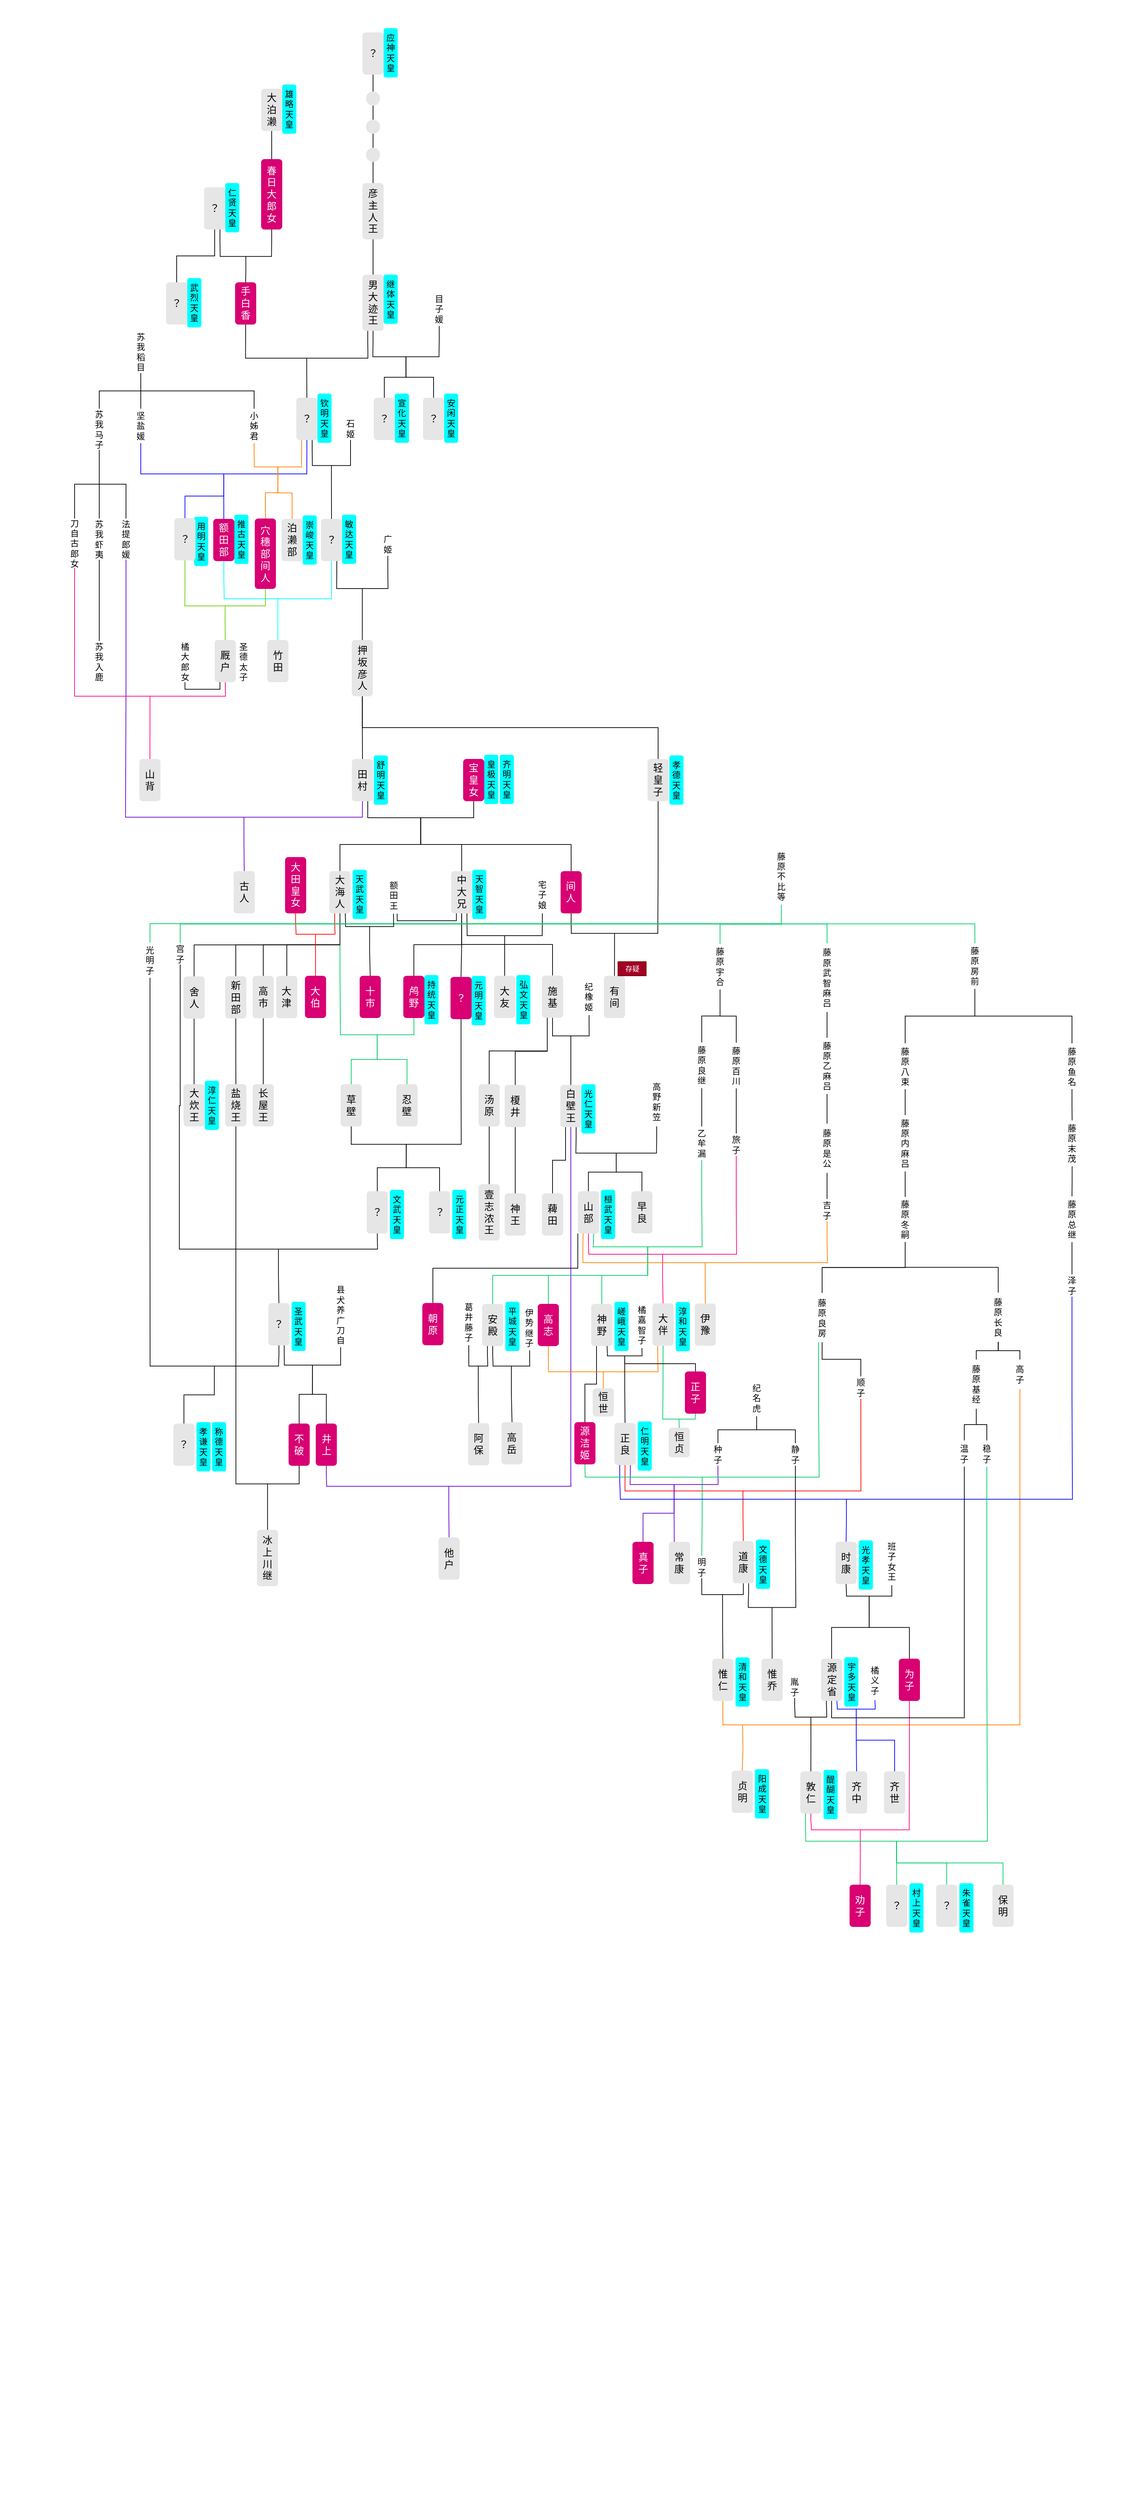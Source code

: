 <mxfile>
    <diagram id="Kz0ywYGAHpizFOXHB_ZU" name="Page-1">
        <mxGraphModel dx="1632" dy="644" grid="1" gridSize="10" guides="1" tooltips="1" connect="1" arrows="1" fold="1" page="1" pageScale="1" pageWidth="827" pageHeight="1169" math="0" shadow="0">
            <root>
                <mxCell id="0"/>
                <mxCell id="1" parent="0"/>
                <mxCell id="DRwbpGeYdwkSyluNCnxw-1" value="" style="rounded=0;whiteSpace=wrap;html=1;strokeColor=none;fillColor=#FFFFFF;rotatable=0;resizable=1;movable=0;connectable=0;" parent="1" vertex="1">
                    <mxGeometry x="-110" y="170" width="1630" height="3550" as="geometry"/>
                </mxCell>
                <mxCell id="113" style="edgeStyle=orthogonalEdgeStyle;shape=connector;rounded=1;html=1;exitX=0.5;exitY=1;exitDx=0;exitDy=0;labelBackgroundColor=default;fontFamily=Helvetica;fontSize=10;fontColor=#000000;endArrow=blockThin;endFill=1;strokeColor=#000000;strokeWidth=1;" parent="1" edge="1">
                    <mxGeometry relative="1" as="geometry">
                        <mxPoint x="250" y="1050" as="sourcePoint"/>
                    </mxGeometry>
                </mxCell>
                <mxCell id="115" style="edgeStyle=orthogonalEdgeStyle;shape=connector;rounded=1;html=1;exitX=0.5;exitY=1;exitDx=0;exitDy=0;labelBackgroundColor=default;fontFamily=Helvetica;fontSize=10;fontColor=#000000;endArrow=blockThin;endFill=1;strokeColor=#000000;strokeWidth=1;" parent="1" edge="1">
                    <mxGeometry relative="1" as="geometry">
                        <mxPoint x="90" y="1150" as="sourcePoint"/>
                    </mxGeometry>
                </mxCell>
                <mxCell id="0z-KESihsg8ARgf86msd-262" style="edgeStyle=orthogonalEdgeStyle;shape=connector;rounded=0;html=1;exitX=0.25;exitY=1;exitDx=0;exitDy=0;entryX=1;entryY=1;entryDx=0;entryDy=0;entryPerimeter=0;labelBackgroundColor=default;fontFamily=Helvetica;fontSize=10;fontColor=#000000;endArrow=none;endFill=0;strokeColor=#000000;strokeWidth=1;" parent="1" source="169" target="188" edge="1">
                    <mxGeometry relative="1" as="geometry"/>
                </mxCell>
                <mxCell id="0z-KESihsg8ARgf86msd-263" style="edgeStyle=orthogonalEdgeStyle;shape=connector;rounded=0;html=1;exitX=0.5;exitY=1;exitDx=0;exitDy=0;entryX=1;entryY=0;entryDx=0;entryDy=0;entryPerimeter=0;labelBackgroundColor=default;fontFamily=Helvetica;fontSize=10;fontColor=#000000;endArrow=none;endFill=0;strokeColor=#000000;strokeWidth=1;" parent="1" source="169" target="197" edge="1">
                    <mxGeometry relative="1" as="geometry"/>
                </mxCell>
                <mxCell id="0z-KESihsg8ARgf86msd-264" style="edgeStyle=orthogonalEdgeStyle;shape=connector;rounded=0;html=1;exitX=0.5;exitY=1;exitDx=0;exitDy=0;entryX=1;entryY=1;entryDx=0;entryDy=0;entryPerimeter=0;labelBackgroundColor=default;fontFamily=Helvetica;fontSize=10;fontColor=#000000;endArrow=none;endFill=0;strokeColor=#000000;strokeWidth=1;" parent="1" source="192" target="197" edge="1">
                    <mxGeometry relative="1" as="geometry"/>
                </mxCell>
                <mxCell id="0z-KESihsg8ARgf86msd-265" style="edgeStyle=orthogonalEdgeStyle;shape=connector;rounded=0;html=1;exitX=0.5;exitY=1;exitDx=0;exitDy=0;entryX=0.5;entryY=0;entryDx=0;entryDy=0;labelBackgroundColor=default;fontFamily=Helvetica;fontSize=10;fontColor=#000000;endArrow=none;endFill=0;strokeColor=#000000;strokeWidth=1;" parent="1" source="159" target="162" edge="1">
                    <mxGeometry relative="1" as="geometry"/>
                </mxCell>
                <mxCell id="0z-KESihsg8ARgf86msd-267" style="edgeStyle=orthogonalEdgeStyle;shape=connector;rounded=0;html=1;exitX=0.5;exitY=1;exitDx=0;exitDy=0;entryX=0.5;entryY=0;entryDx=0;entryDy=0;labelBackgroundColor=default;fontFamily=Helvetica;fontSize=10;fontColor=#000000;endArrow=none;endFill=0;strokeColor=#000000;strokeWidth=1;" parent="1" source="162" target="164" edge="1">
                    <mxGeometry relative="1" as="geometry"/>
                </mxCell>
                <mxCell id="0z-KESihsg8ARgf86msd-268" style="edgeStyle=orthogonalEdgeStyle;shape=connector;rounded=0;html=1;exitX=0.5;exitY=1;exitDx=0;exitDy=0;entryX=0.5;entryY=0;entryDx=0;entryDy=0;labelBackgroundColor=default;fontFamily=Helvetica;fontSize=10;fontColor=#000000;endArrow=none;endFill=0;strokeColor=#000000;strokeWidth=1;" parent="1" source="164" target="166" edge="1">
                    <mxGeometry relative="1" as="geometry"/>
                </mxCell>
                <mxCell id="0z-KESihsg8ARgf86msd-269" style="edgeStyle=orthogonalEdgeStyle;shape=connector;rounded=0;html=1;exitX=0.5;exitY=1;exitDx=0;exitDy=0;entryX=0.5;entryY=0;entryDx=0;entryDy=0;labelBackgroundColor=default;fontFamily=Helvetica;fontSize=10;fontColor=#000000;endArrow=none;endFill=0;strokeColor=#000000;strokeWidth=1;" parent="1" source="166" target="168" edge="1">
                    <mxGeometry relative="1" as="geometry"/>
                </mxCell>
                <mxCell id="0z-KESihsg8ARgf86msd-270" style="edgeStyle=orthogonalEdgeStyle;shape=connector;rounded=0;html=1;exitX=0.5;exitY=1;exitDx=0;exitDy=0;entryX=0.5;entryY=0;entryDx=0;entryDy=0;labelBackgroundColor=default;fontFamily=Helvetica;fontSize=10;fontColor=#000000;endArrow=none;endFill=0;strokeColor=#000000;strokeWidth=1;" parent="1" source="168" target="169" edge="1">
                    <mxGeometry relative="1" as="geometry"/>
                </mxCell>
                <mxCell id="0z-KESihsg8ARgf86msd-271" style="edgeStyle=orthogonalEdgeStyle;shape=connector;rounded=0;html=1;exitX=0.5;exitY=1;exitDx=0;exitDy=0;entryX=0.5;entryY=0;entryDx=0;entryDy=0;labelBackgroundColor=default;fontFamily=Helvetica;fontSize=10;fontColor=#000000;endArrow=none;endFill=0;strokeColor=#000000;strokeWidth=1;" parent="1" source="179" target="182" edge="1">
                    <mxGeometry relative="1" as="geometry"/>
                </mxCell>
                <mxCell id="0z-KESihsg8ARgf86msd-273" style="edgeStyle=orthogonalEdgeStyle;shape=connector;rounded=0;html=1;exitX=0.5;exitY=1;exitDx=0;exitDy=0;entryX=1;entryY=0;entryDx=0;entryDy=0;entryPerimeter=0;labelBackgroundColor=default;fontFamily=Helvetica;fontSize=10;fontColor=#000000;endArrow=none;endFill=0;strokeColor=#000000;strokeWidth=1;" parent="1" source="184" target="188" edge="1">
                    <mxGeometry relative="1" as="geometry"/>
                </mxCell>
                <mxCell id="0z-KESihsg8ARgf86msd-274" style="edgeStyle=orthogonalEdgeStyle;shape=connector;rounded=0;html=1;exitX=0;exitY=0.5;exitDx=0;exitDy=0;exitPerimeter=0;entryX=0.5;entryY=0;entryDx=0;entryDy=0;labelBackgroundColor=default;fontFamily=Helvetica;fontSize=10;fontColor=#000000;endArrow=none;endFill=0;strokeColor=#000000;strokeWidth=1;" parent="1" source="188" target="190" edge="1">
                    <mxGeometry relative="1" as="geometry"/>
                </mxCell>
                <mxCell id="0z-KESihsg8ARgf86msd-275" style="edgeStyle=orthogonalEdgeStyle;shape=connector;rounded=0;html=1;exitX=0;exitY=0.5;exitDx=0;exitDy=0;exitPerimeter=0;entryX=0.5;entryY=0;entryDx=0;entryDy=0;labelBackgroundColor=default;fontFamily=Helvetica;fontSize=10;fontColor=#000000;endArrow=none;endFill=0;strokeColor=#000000;strokeWidth=1;" parent="1" source="197" target="202" edge="1">
                    <mxGeometry relative="1" as="geometry"/>
                </mxCell>
                <mxCell id="0z-KESihsg8ARgf86msd-276" style="edgeStyle=orthogonalEdgeStyle;shape=connector;rounded=0;html=1;exitX=0;exitY=0.5;exitDx=0;exitDy=0;exitPerimeter=0;entryX=0.5;entryY=0;entryDx=0;entryDy=0;labelBackgroundColor=default;fontFamily=Helvetica;fontSize=10;fontColor=#000000;endArrow=none;endFill=0;strokeColor=#000000;strokeWidth=1;" parent="1" source="197" target="199" edge="1">
                    <mxGeometry relative="1" as="geometry"/>
                </mxCell>
                <mxCell id="0z-KESihsg8ARgf86msd-277" style="edgeStyle=orthogonalEdgeStyle;shape=connector;rounded=0;html=1;exitX=0.5;exitY=1;exitDx=0;exitDy=0;entryX=0.5;entryY=0;entryDx=0;entryDy=0;labelBackgroundColor=default;fontFamily=Helvetica;fontSize=10;fontColor=#000000;endArrow=none;endFill=0;strokeColor=#000000;strokeWidth=1;" parent="1" source="254" target="205" edge="1">
                    <mxGeometry relative="1" as="geometry"/>
                </mxCell>
                <mxCell id="0z-KESihsg8ARgf86msd-278" style="edgeStyle=orthogonalEdgeStyle;shape=connector;rounded=0;html=1;exitX=0.5;exitY=1;exitDx=0;exitDy=0;entryX=0.5;entryY=0;entryDx=0;entryDy=0;labelBackgroundColor=default;fontFamily=Helvetica;fontSize=10;fontColor=#000000;endArrow=none;endFill=0;strokeColor=#000000;strokeWidth=1;" parent="1" source="254" target="256" edge="1">
                    <mxGeometry relative="1" as="geometry"/>
                </mxCell>
                <mxCell id="0z-KESihsg8ARgf86msd-279" style="edgeStyle=orthogonalEdgeStyle;shape=connector;rounded=0;html=1;exitX=0.5;exitY=1;exitDx=0;exitDy=0;entryX=0.5;entryY=0;entryDx=0;entryDy=0;labelBackgroundColor=default;fontFamily=Helvetica;fontSize=10;fontColor=#000000;endArrow=none;endFill=0;strokeColor=#000000;strokeWidth=1;" parent="1" source="254" target="204" edge="1">
                    <mxGeometry relative="1" as="geometry"/>
                </mxCell>
                <mxCell id="0z-KESihsg8ARgf86msd-280" style="edgeStyle=orthogonalEdgeStyle;shape=connector;rounded=0;html=1;exitX=0.5;exitY=1;exitDx=0;exitDy=0;entryX=0.5;entryY=0;entryDx=0;entryDy=0;labelBackgroundColor=default;fontFamily=Helvetica;fontSize=10;fontColor=#000000;endArrow=none;endFill=0;strokeColor=#000000;strokeWidth=1;" parent="1" source="256" target="258" edge="1">
                    <mxGeometry relative="1" as="geometry"/>
                </mxCell>
                <mxCell id="0z-KESihsg8ARgf86msd-281" style="edgeStyle=orthogonalEdgeStyle;shape=connector;rounded=0;html=1;exitX=0.5;exitY=1;exitDx=0;exitDy=0;entryX=0.5;entryY=0;entryDx=0;entryDy=0;labelBackgroundColor=default;fontFamily=Helvetica;fontSize=10;fontColor=#000000;endArrow=none;endFill=0;strokeColor=#000000;strokeWidth=1;" parent="1" source="258" target="259" edge="1">
                    <mxGeometry relative="1" as="geometry"/>
                </mxCell>
                <mxCell id="0z-KESihsg8ARgf86msd-284" style="edgeStyle=orthogonalEdgeStyle;shape=connector;rounded=0;html=1;exitX=0.5;exitY=1;exitDx=0;exitDy=0;entryX=1;entryY=1;entryDx=0;entryDy=0;entryPerimeter=0;labelBackgroundColor=default;fontFamily=Helvetica;fontSize=10;fontColor=#000000;endArrow=none;endFill=0;strokeColor=#000000;strokeWidth=1;" parent="1" source="211" target="215" edge="1">
                    <mxGeometry relative="1" as="geometry"/>
                </mxCell>
                <mxCell id="0z-KESihsg8ARgf86msd-285" style="edgeStyle=orthogonalEdgeStyle;shape=connector;rounded=0;html=1;exitX=0;exitY=0.5;exitDx=0;exitDy=0;exitPerimeter=0;entryX=0.5;entryY=0;entryDx=0;entryDy=0;labelBackgroundColor=default;fontFamily=Helvetica;fontSize=10;fontColor=#000000;endArrow=none;endFill=0;strokeColor=#000000;strokeWidth=1;" parent="1" source="215" target="217" edge="1">
                    <mxGeometry relative="1" as="geometry"/>
                </mxCell>
                <mxCell id="0z-KESihsg8ARgf86msd-290" style="edgeStyle=orthogonalEdgeStyle;shape=connector;rounded=0;html=1;exitX=0;exitY=0.5;exitDx=0;exitDy=0;exitPerimeter=0;entryX=0.5;entryY=0;entryDx=0;entryDy=0;labelBackgroundColor=default;fontFamily=Helvetica;fontSize=10;fontColor=#000000;endArrow=none;endFill=0;strokeColor=#000000;strokeWidth=1;" parent="1" source="250" target="246" edge="1">
                    <mxGeometry relative="1" as="geometry"/>
                </mxCell>
                <mxCell id="0z-KESihsg8ARgf86msd-291" style="edgeStyle=orthogonalEdgeStyle;shape=connector;rounded=0;html=1;exitX=0;exitY=0.5;exitDx=0;exitDy=0;exitPerimeter=0;entryX=0.5;entryY=0;entryDx=0;entryDy=0;labelBackgroundColor=default;fontFamily=Helvetica;fontSize=10;fontColor=#000000;endArrow=none;endFill=0;strokeColor=#00FFFF;strokeWidth=1;" parent="1" source="243" target="244" edge="1">
                    <mxGeometry relative="1" as="geometry"/>
                </mxCell>
                <mxCell id="0z-KESihsg8ARgf86msd-292" style="edgeStyle=orthogonalEdgeStyle;shape=connector;rounded=0;html=1;exitX=0;exitY=0.5;exitDx=0;exitDy=0;exitPerimeter=0;entryX=0.5;entryY=0;entryDx=0;entryDy=0;labelBackgroundColor=default;fontFamily=Helvetica;fontSize=10;fontColor=#000000;endArrow=none;endFill=0;strokeColor=#66CC00;strokeWidth=1;" parent="1" source="238" target="239" edge="1">
                    <mxGeometry relative="1" as="geometry"/>
                </mxCell>
                <mxCell id="0z-KESihsg8ARgf86msd-293" style="edgeStyle=orthogonalEdgeStyle;shape=connector;rounded=0;html=1;exitX=0.5;exitY=1;exitDx=0;exitDy=0;entryX=1;entryY=0;entryDx=0;entryDy=0;entryPerimeter=0;labelBackgroundColor=default;fontFamily=Helvetica;fontSize=10;fontColor=#000000;endArrow=none;endFill=0;strokeColor=#66CC00;strokeWidth=1;" parent="1" source="220" target="238" edge="1">
                    <mxGeometry relative="1" as="geometry"/>
                </mxCell>
                <mxCell id="0z-KESihsg8ARgf86msd-295" style="edgeStyle=orthogonalEdgeStyle;shape=connector;rounded=0;html=1;exitX=0.5;exitY=1;exitDx=0;exitDy=0;entryX=1;entryY=1;entryDx=0;entryDy=0;entryPerimeter=0;labelBackgroundColor=default;fontFamily=Helvetica;fontSize=10;fontColor=#000000;endArrow=none;endFill=0;strokeColor=#66CC00;strokeWidth=1;" parent="1" source="233" target="238" edge="1">
                    <mxGeometry relative="1" as="geometry"/>
                </mxCell>
                <mxCell id="0z-KESihsg8ARgf86msd-296" style="edgeStyle=orthogonalEdgeStyle;shape=connector;rounded=0;html=1;exitX=0.75;exitY=1;exitDx=0;exitDy=0;entryX=1;entryY=0;entryDx=0;entryDy=0;entryPerimeter=0;labelBackgroundColor=default;fontFamily=Helvetica;fontSize=10;fontColor=#000000;endArrow=none;endFill=0;strokeColor=#000000;strokeWidth=1;" parent="1" source="217" target="250" edge="1">
                    <mxGeometry relative="1" as="geometry"/>
                </mxCell>
                <mxCell id="0z-KESihsg8ARgf86msd-297" style="edgeStyle=orthogonalEdgeStyle;shape=connector;rounded=0;html=1;entryX=1;entryY=1;entryDx=0;entryDy=0;entryPerimeter=0;labelBackgroundColor=default;fontFamily=Helvetica;fontSize=10;fontColor=#000000;endArrow=none;endFill=0;strokeColor=#00FFFF;strokeWidth=1;exitX=0.5;exitY=1;exitDx=0;exitDy=0;" parent="1" source="217" target="243" edge="1">
                    <mxGeometry relative="1" as="geometry">
                        <mxPoint x="361" y="960" as="sourcePoint"/>
                    </mxGeometry>
                </mxCell>
                <mxCell id="0z-KESihsg8ARgf86msd-298" style="edgeStyle=orthogonalEdgeStyle;shape=connector;rounded=0;html=1;exitX=0.5;exitY=1;exitDx=0;exitDy=0;entryX=1;entryY=1;entryDx=0;entryDy=0;entryPerimeter=0;labelBackgroundColor=default;fontFamily=Helvetica;fontSize=10;fontColor=#000000;endArrow=none;endFill=0;strokeColor=#000000;strokeWidth=1;" parent="1" source="245" target="250" edge="1">
                    <mxGeometry relative="1" as="geometry"/>
                </mxCell>
                <mxCell id="0z-KESihsg8ARgf86msd-301" style="edgeStyle=orthogonalEdgeStyle;shape=connector;rounded=0;html=1;exitX=0.75;exitY=1;exitDx=0;exitDy=0;entryX=1;entryY=0;entryDx=0;entryDy=0;entryPerimeter=0;labelBackgroundColor=default;fontFamily=Helvetica;fontSize=10;fontColor=#000000;endArrow=none;endFill=0;strokeColor=#000000;strokeWidth=1;" parent="1" source="190" target="215" edge="1">
                    <mxGeometry relative="1" as="geometry"/>
                </mxCell>
                <mxCell id="HzlT1wKyshv1G58lCQWg-594" style="edgeStyle=orthogonalEdgeStyle;shape=connector;rounded=0;html=1;exitX=0.5;exitY=1;exitDx=0;exitDy=0;entryX=0.5;entryY=0;entryDx=0;entryDy=0;labelBackgroundColor=default;fontFamily=Helvetica;fontSize=10;fontColor=#000000;endArrow=none;endFill=0;strokeColor=#000000;strokeWidth=1;" edge="1" parent="1" source="441" target="443">
                    <mxGeometry relative="1" as="geometry"/>
                </mxCell>
                <mxCell id="HzlT1wKyshv1G58lCQWg-595" style="edgeStyle=orthogonalEdgeStyle;shape=connector;rounded=0;html=1;exitX=0.5;exitY=1;exitDx=0;exitDy=0;entryX=0.5;entryY=0;entryDx=0;entryDy=0;labelBackgroundColor=default;fontFamily=Helvetica;fontSize=10;fontColor=#000000;endArrow=none;endFill=0;strokeColor=#000000;strokeWidth=1;" edge="1" parent="1" source="474" target="476">
                    <mxGeometry relative="1" as="geometry"/>
                </mxCell>
                <mxCell id="HzlT1wKyshv1G58lCQWg-597" style="edgeStyle=orthogonalEdgeStyle;shape=connector;rounded=0;html=1;exitX=0.25;exitY=1;exitDx=0;exitDy=0;entryX=1;entryY=1;entryDx=0;entryDy=0;entryPerimeter=0;labelBackgroundColor=default;fontFamily=Helvetica;fontSize=10;fontColor=#000000;endArrow=none;endFill=0;strokeColor=#00CC66;strokeWidth=1;" edge="1" parent="1" source="447" target="451">
                    <mxGeometry relative="1" as="geometry"/>
                </mxCell>
                <mxCell id="HzlT1wKyshv1G58lCQWg-605" style="edgeStyle=orthogonalEdgeStyle;shape=connector;rounded=0;html=1;exitX=0.75;exitY=1;exitDx=0;exitDy=0;entryX=1;entryY=0;entryDx=0;entryDy=0;entryPerimeter=0;labelBackgroundColor=default;fontFamily=Helvetica;fontSize=10;fontColor=#000000;endArrow=none;endFill=0;strokeColor=#6600CC;strokeWidth=1;" edge="1" parent="1" source="425" target="546">
                    <mxGeometry relative="1" as="geometry"/>
                </mxCell>
                <mxCell id="HzlT1wKyshv1G58lCQWg-606" style="edgeStyle=orthogonalEdgeStyle;shape=connector;rounded=0;html=1;exitX=0.5;exitY=1;exitDx=0;exitDy=0;entryX=1;entryY=1;entryDx=0;entryDy=0;entryPerimeter=0;labelBackgroundColor=default;fontFamily=Helvetica;fontSize=10;fontColor=#000000;endArrow=none;endFill=0;strokeColor=#6600CC;strokeWidth=1;" edge="1" parent="1" source="543" target="546">
                    <mxGeometry relative="1" as="geometry"/>
                </mxCell>
                <mxCell id="HzlT1wKyshv1G58lCQWg-608" style="edgeStyle=orthogonalEdgeStyle;shape=connector;rounded=0;html=1;exitX=0.5;exitY=1;exitDx=0;exitDy=0;entryX=1;entryY=1;entryDx=0;entryDy=0;entryPerimeter=0;labelBackgroundColor=default;fontFamily=Helvetica;fontSize=10;fontColor=#000000;endArrow=none;endFill=0;strokeColor=#000000;strokeWidth=1;" edge="1" parent="1" source="460" target="462">
                    <mxGeometry relative="1" as="geometry"/>
                </mxCell>
                <mxCell id="HzlT1wKyshv1G58lCQWg-609" style="edgeStyle=orthogonalEdgeStyle;shape=connector;rounded=0;html=1;exitX=0.5;exitY=1;exitDx=0;exitDy=0;entryX=1;entryY=0;entryDx=0;entryDy=0;entryPerimeter=0;labelBackgroundColor=default;fontFamily=Helvetica;fontSize=10;fontColor=#000000;endArrow=none;endFill=0;strokeColor=#000000;strokeWidth=1;" edge="1" parent="1" source="454" target="462">
                    <mxGeometry relative="1" as="geometry"/>
                </mxCell>
                <mxCell id="HzlT1wKyshv1G58lCQWg-612" style="edgeStyle=orthogonalEdgeStyle;shape=connector;rounded=0;html=1;exitX=0.75;exitY=1;exitDx=0;exitDy=0;entryX=1;entryY=0;entryDx=0;entryDy=0;entryPerimeter=0;labelBackgroundColor=default;fontFamily=Helvetica;fontSize=10;fontColor=#000000;endArrow=none;endFill=0;strokeColor=#000000;strokeWidth=1;" edge="1" parent="1" source="460" target="497">
                    <mxGeometry relative="1" as="geometry"/>
                </mxCell>
                <mxCell id="HzlT1wKyshv1G58lCQWg-613" style="edgeStyle=orthogonalEdgeStyle;shape=connector;rounded=0;html=1;exitX=0.25;exitY=1;exitDx=0;exitDy=0;entryX=1;entryY=0;entryDx=0;entryDy=0;entryPerimeter=0;labelBackgroundColor=default;fontFamily=Helvetica;fontSize=10;fontColor=#000000;endArrow=none;endFill=0;strokeColor=#00CC66;strokeWidth=1;" edge="1" parent="1" source="518" target="573">
                    <mxGeometry relative="1" as="geometry"/>
                </mxCell>
                <mxCell id="HzlT1wKyshv1G58lCQWg-615" style="edgeStyle=orthogonalEdgeStyle;shape=connector;rounded=0;html=1;exitX=0.25;exitY=1;exitDx=0;exitDy=0;entryX=1;entryY=1;entryDx=0;entryDy=0;entryPerimeter=0;labelBackgroundColor=default;fontFamily=Helvetica;fontSize=10;fontColor=#000000;endArrow=none;endFill=0;strokeColor=#000000;strokeWidth=1;" edge="1" parent="1" source="507" target="514">
                    <mxGeometry relative="1" as="geometry"/>
                </mxCell>
                <mxCell id="HzlT1wKyshv1G58lCQWg-617" style="edgeStyle=orthogonalEdgeStyle;shape=connector;rounded=0;html=1;exitX=0.5;exitY=1;exitDx=0;exitDy=0;entryX=0.5;entryY=1;entryDx=0;entryDy=0;labelBackgroundColor=default;fontFamily=Helvetica;fontSize=10;fontColor=#000000;endArrow=none;endFill=0;strokeColor=#FF8000;strokeWidth=1;" edge="1" parent="1" source="555" target="466">
                    <mxGeometry relative="1" as="geometry">
                        <mxPoint x="972.07" y="2626.63" as="targetPoint"/>
                        <Array as="points">
                            <mxPoint x="1339" y="2620"/>
                            <mxPoint x="917" y="2620"/>
                        </Array>
                    </mxGeometry>
                </mxCell>
                <mxCell id="HzlT1wKyshv1G58lCQWg-621" style="edgeStyle=orthogonalEdgeStyle;shape=connector;rounded=0;html=1;exitX=0.5;exitY=1;exitDx=0;exitDy=0;entryX=1;entryY=1;entryDx=0;entryDy=0;entryPerimeter=0;labelBackgroundColor=default;fontFamily=Helvetica;fontSize=10;fontColor=#000000;endArrow=none;endFill=0;strokeColor=#FF0080;strokeWidth=1;" edge="1" parent="1" source="509" target="566">
                    <mxGeometry relative="1" as="geometry"/>
                </mxCell>
                <mxCell id="HzlT1wKyshv1G58lCQWg-626" style="edgeStyle=orthogonalEdgeStyle;shape=connector;rounded=0;html=1;exitX=0.5;exitY=1;exitDx=0;exitDy=0;entryX=1;entryY=1;entryDx=0;entryDy=0;entryPerimeter=0;labelBackgroundColor=default;fontFamily=Helvetica;fontSize=10;fontColor=#000000;endArrow=none;endFill=0;strokeColor=#0000FF;strokeWidth=1;" edge="1" parent="1" source="478" target="480">
                    <mxGeometry relative="1" as="geometry"/>
                </mxCell>
                <mxCell id="HzlT1wKyshv1G58lCQWg-630" style="edgeStyle=orthogonalEdgeStyle;shape=connector;rounded=0;html=1;exitX=0.5;exitY=1;exitDx=0;exitDy=0;entryX=0.5;entryY=0;entryDx=0;entryDy=0;labelBackgroundColor=default;fontFamily=Helvetica;fontSize=10;fontColor=#000000;endArrow=none;endFill=0;strokeColor=#000000;strokeWidth=1;" edge="1" parent="1" source="386" target="388">
                    <mxGeometry relative="1" as="geometry"/>
                </mxCell>
                <mxCell id="HzlT1wKyshv1G58lCQWg-638" style="edgeStyle=orthogonalEdgeStyle;shape=connector;rounded=0;html=1;exitX=0.5;exitY=1;exitDx=0;exitDy=0;entryX=1;entryY=0;entryDx=0;entryDy=0;entryPerimeter=0;labelBackgroundColor=default;fontFamily=Helvetica;fontSize=10;fontColor=#000000;endArrow=none;endFill=0;strokeColor=#000000;strokeWidth=1;" edge="1" parent="1" source="LouV5STEyg4xDiVO99VV-315" target="LouV5STEyg4xDiVO99VV-320">
                    <mxGeometry relative="1" as="geometry"/>
                </mxCell>
                <mxCell id="144" value="天皇" parent="0"/>
                <mxCell id="157" value="应神&lt;br style=&quot;font-size: 12px&quot;&gt;天&lt;br style=&quot;font-size: 12px&quot;&gt;皇" style="text;html=1;strokeColor=none;fillColor=#00FFFF;align=center;verticalAlign=middle;whiteSpace=wrap;rounded=1;fontFamily=Helvetica;fontSize=12;fontColor=#000000;" parent="144" vertex="1">
                    <mxGeometry x="435" y="210" width="20" height="70" as="geometry"/>
                </mxCell>
                <mxCell id="159" value="？" style="rounded=1;whiteSpace=wrap;html=1;fontFamily=Helvetica;fontSize=14;fontColor=#000000;strokeWidth=2;fillColor=#E6E6E6;strokeColor=none;" parent="144" vertex="1">
                    <mxGeometry x="405" y="216" width="30" height="60" as="geometry"/>
                </mxCell>
                <mxCell id="162" value="" style="ellipse;whiteSpace=wrap;html=1;aspect=fixed;fontFamily=Helvetica;fontSize=10;fontColor=#000000;fillColor=#E6E6E6;strokeColor=none;" parent="144" vertex="1">
                    <mxGeometry x="410" y="300" width="20" height="20" as="geometry"/>
                </mxCell>
                <mxCell id="164" value="" style="ellipse;whiteSpace=wrap;html=1;aspect=fixed;fontFamily=Helvetica;fontSize=10;fontColor=#000000;fillColor=#E6E6E6;strokeColor=none;" parent="144" vertex="1">
                    <mxGeometry x="410" y="340" width="20" height="20" as="geometry"/>
                </mxCell>
                <mxCell id="166" value="" style="ellipse;whiteSpace=wrap;html=1;aspect=fixed;fontFamily=Helvetica;fontSize=10;fontColor=#000000;fillColor=#E6E6E6;strokeColor=none;" parent="144" vertex="1">
                    <mxGeometry x="410" y="380" width="20" height="20" as="geometry"/>
                </mxCell>
                <mxCell id="168" value="彦&lt;br&gt;主&lt;br&gt;人&lt;br&gt;王" style="rounded=1;whiteSpace=wrap;html=1;fontFamily=Helvetica;fontSize=14;fontColor=#000000;strokeWidth=2;fillColor=#E6E6E6;strokeColor=none;" parent="144" vertex="1">
                    <mxGeometry x="405" y="430" width="30" height="80" as="geometry"/>
                </mxCell>
                <mxCell id="169" value="男&lt;br&gt;大&lt;br&gt;迹&lt;br&gt;王" style="rounded=1;whiteSpace=wrap;html=1;fontFamily=Helvetica;fontSize=14;fontColor=#000000;strokeWidth=2;fillColor=#E6E6E6;strokeColor=none;" parent="144" vertex="1">
                    <mxGeometry x="405" y="560" width="30" height="80" as="geometry"/>
                </mxCell>
                <mxCell id="170" value="继体&lt;br style=&quot;font-size: 12px&quot;&gt;天&lt;br style=&quot;font-size: 12px&quot;&gt;皇" style="text;html=1;strokeColor=none;fillColor=#00FFFF;align=center;verticalAlign=middle;whiteSpace=wrap;rounded=1;fontFamily=Helvetica;fontSize=12;fontColor=#000000;" parent="144" vertex="1">
                    <mxGeometry x="435" y="560" width="20" height="70" as="geometry"/>
                </mxCell>
                <mxCell id="176" value="仁&lt;br&gt;贤&lt;br style=&quot;font-size: 12px&quot;&gt;天&lt;br style=&quot;font-size: 12px&quot;&gt;皇" style="text;html=1;strokeColor=none;fillColor=#00FFFF;align=center;verticalAlign=middle;whiteSpace=wrap;rounded=1;fontFamily=Helvetica;fontSize=12;fontColor=#000000;" parent="144" vertex="1">
                    <mxGeometry x="210" y="430" width="20" height="70" as="geometry"/>
                </mxCell>
                <mxCell id="bSWBq8pZyCnGhX4PX4WL-318" style="edgeStyle=orthogonalEdgeStyle;shape=connector;rounded=0;html=1;exitX=0.75;exitY=1;exitDx=0;exitDy=0;entryX=1;entryY=0;entryDx=0;entryDy=0;entryPerimeter=0;labelBackgroundColor=default;fontFamily=Helvetica;fontSize=10;fontColor=#000000;endArrow=none;endFill=0;strokeColor=#000000;strokeWidth=1;" parent="144" source="179" target="bSWBq8pZyCnGhX4PX4WL-317" edge="1">
                    <mxGeometry relative="1" as="geometry"/>
                </mxCell>
                <mxCell id="179" value="？" style="rounded=1;whiteSpace=wrap;html=1;fontFamily=Helvetica;fontSize=14;fontColor=#000000;strokeWidth=2;fillColor=#E6E6E6;strokeColor=none;labelPosition=center;verticalLabelPosition=middle;align=center;verticalAlign=middle;spacing=2;" parent="144" vertex="1">
                    <mxGeometry x="180" y="436" width="30" height="60" as="geometry"/>
                </mxCell>
                <mxCell id="181" value="武&lt;br&gt;烈&lt;br style=&quot;font-size: 12px&quot;&gt;天&lt;br style=&quot;font-size: 12px&quot;&gt;皇" style="text;html=1;strokeColor=none;fillColor=#00FFFF;align=center;verticalAlign=middle;whiteSpace=wrap;rounded=1;fontFamily=Helvetica;fontSize=12;fontColor=#000000;" parent="144" vertex="1">
                    <mxGeometry x="156" y="565" width="20" height="70" as="geometry"/>
                </mxCell>
                <mxCell id="182" value="？" style="rounded=1;whiteSpace=wrap;html=1;fontFamily=Helvetica;fontSize=14;fontColor=#000000;strokeWidth=2;fillColor=#E6E6E6;strokeColor=none;" parent="144" vertex="1">
                    <mxGeometry x="126" y="571" width="30" height="60" as="geometry"/>
                </mxCell>
                <mxCell id="184" value="手&lt;br&gt;白&lt;br&gt;香" style="rounded=1;whiteSpace=wrap;html=1;fontFamily=Helvetica;fontSize=14;fontColor=#ffffff;strokeWidth=2;fillColor=#d80073;strokeColor=none;" parent="144" vertex="1">
                    <mxGeometry x="224" y="571" width="30" height="60" as="geometry"/>
                </mxCell>
                <mxCell id="188" value="" style="strokeWidth=1;html=1;shape=mxgraph.flowchart.annotation_1;align=left;pointerEvents=1;fontFamily=Helvetica;fontSize=10;fontColor=#000000;fillColor=#E6E6E6;strokeColor=#000000;rotation=-90;" parent="144" vertex="1">
                    <mxGeometry x="321.52" y="587.61" width="8.48" height="173.84" as="geometry"/>
                </mxCell>
                <mxCell id="189" value="钦&lt;br&gt;明&lt;br style=&quot;font-size: 12px&quot;&gt;天&lt;br style=&quot;font-size: 12px&quot;&gt;皇" style="text;html=1;strokeColor=none;fillColor=#00FFFF;align=center;verticalAlign=middle;whiteSpace=wrap;rounded=1;fontFamily=Helvetica;fontSize=12;fontColor=#000000;" parent="144" vertex="1">
                    <mxGeometry x="341" y="729" width="20" height="70" as="geometry"/>
                </mxCell>
                <mxCell id="0z-KESihsg8ARgf86msd-321" style="edgeStyle=orthogonalEdgeStyle;rounded=0;comic=0;html=1;exitX=0.5;exitY=1;exitDx=0;exitDy=0;entryX=1;entryY=1;entryDx=0;entryDy=0;entryPerimeter=0;labelBackgroundColor=default;fontFamily=Helvetica;fontSize=10;fontColor=#000000;endArrow=none;endFill=0;strokeColor=#0000FF;strokeWidth=1;" parent="144" source="190" target="0z-KESihsg8ARgf86msd-319" edge="1">
                    <mxGeometry relative="1" as="geometry"/>
                </mxCell>
                <mxCell id="0z-KESihsg8ARgf86msd-325" style="edgeStyle=orthogonalEdgeStyle;rounded=0;comic=0;html=1;exitX=0.25;exitY=1;exitDx=0;exitDy=0;entryX=1;entryY=1;entryDx=0;entryDy=0;entryPerimeter=0;labelBackgroundColor=default;fontFamily=Helvetica;fontSize=10;fontColor=#000000;endArrow=none;endFill=0;strokeColor=#FF8000;strokeWidth=1;" parent="144" source="190" target="0z-KESihsg8ARgf86msd-323" edge="1">
                    <mxGeometry relative="1" as="geometry"/>
                </mxCell>
                <mxCell id="190" value="？" style="rounded=1;whiteSpace=wrap;html=1;fontFamily=Helvetica;fontSize=14;fontColor=#000000;strokeWidth=2;fillColor=#E6E6E6;strokeColor=none;" parent="144" vertex="1">
                    <mxGeometry x="311" y="735" width="30" height="60" as="geometry"/>
                </mxCell>
                <mxCell id="192" value="目&lt;br&gt;子&lt;br&gt;媛" style="text;html=1;strokeColor=none;fillColor=none;align=center;verticalAlign=middle;whiteSpace=wrap;rounded=0;fontFamily=Helvetica;fontSize=12;fontColor=#000000;" parent="144" vertex="1">
                    <mxGeometry x="504" y="584" width="20" height="49" as="geometry"/>
                </mxCell>
                <mxCell id="197" value="" style="strokeWidth=1;html=1;shape=mxgraph.flowchart.annotation_1;align=left;pointerEvents=1;fontFamily=Helvetica;fontSize=10;fontColor=#000000;fillColor=#E6E6E6;strokeColor=#000000;rotation=-90;" parent="144" vertex="1">
                    <mxGeometry x="464.5" y="627.5" width="4.5" height="94" as="geometry"/>
                </mxCell>
                <mxCell id="198" value="宣&lt;br&gt;化&lt;br style=&quot;font-size: 12px&quot;&gt;天&lt;br style=&quot;font-size: 12px&quot;&gt;皇" style="text;html=1;strokeColor=none;fillColor=#00FFFF;align=center;verticalAlign=middle;whiteSpace=wrap;rounded=1;fontFamily=Helvetica;fontSize=12;fontColor=#000000;" parent="144" vertex="1">
                    <mxGeometry x="451" y="729" width="20" height="70" as="geometry"/>
                </mxCell>
                <mxCell id="199" value="？" style="rounded=1;whiteSpace=wrap;html=1;fontFamily=Helvetica;fontSize=14;fontColor=#000000;strokeWidth=2;fillColor=#E6E6E6;strokeColor=none;" parent="144" vertex="1">
                    <mxGeometry x="421" y="735" width="30" height="60" as="geometry"/>
                </mxCell>
                <mxCell id="201" value="安&lt;br&gt;闲&lt;br style=&quot;font-size: 12px&quot;&gt;天&lt;br style=&quot;font-size: 12px&quot;&gt;皇" style="text;html=1;strokeColor=none;fillColor=#00FFFF;align=center;verticalAlign=middle;whiteSpace=wrap;rounded=1;fontFamily=Helvetica;fontSize=12;fontColor=#000000;" parent="144" vertex="1">
                    <mxGeometry x="521" y="729" width="20" height="70" as="geometry"/>
                </mxCell>
                <mxCell id="202" value="？" style="rounded=1;whiteSpace=wrap;html=1;fontFamily=Helvetica;fontSize=14;fontColor=#000000;strokeWidth=2;fillColor=#E6E6E6;strokeColor=none;" parent="144" vertex="1">
                    <mxGeometry x="491" y="735" width="30" height="60" as="geometry"/>
                </mxCell>
                <mxCell id="0z-KESihsg8ARgf86msd-320" style="edgeStyle=orthogonalEdgeStyle;rounded=0;comic=0;html=1;exitX=0.5;exitY=1;exitDx=0;exitDy=0;entryX=1;entryY=0;entryDx=0;entryDy=0;entryPerimeter=0;labelBackgroundColor=default;fontFamily=Helvetica;fontSize=10;fontColor=#000000;endArrow=none;endFill=0;strokeColor=#0000FF;strokeWidth=1;" parent="144" source="204" target="0z-KESihsg8ARgf86msd-319" edge="1">
                    <mxGeometry relative="1" as="geometry"/>
                </mxCell>
                <mxCell id="204" value="坚&lt;br&gt;盐&lt;br&gt;媛" style="text;html=1;strokeColor=none;fillColor=none;align=center;verticalAlign=middle;whiteSpace=wrap;rounded=0;fontFamily=Helvetica;fontSize=12;fontColor=#000000;" parent="144" vertex="1">
                    <mxGeometry x="80" y="750.5" width="20" height="49" as="geometry"/>
                </mxCell>
                <mxCell id="0z-KESihsg8ARgf86msd-324" style="edgeStyle=orthogonalEdgeStyle;rounded=0;comic=0;html=1;exitX=0.5;exitY=1;exitDx=0;exitDy=0;entryX=1;entryY=0;entryDx=0;entryDy=0;entryPerimeter=0;labelBackgroundColor=default;fontFamily=Helvetica;fontSize=10;fontColor=#000000;endArrow=none;endFill=0;strokeColor=#FF8000;strokeWidth=1;" parent="144" source="205" target="0z-KESihsg8ARgf86msd-323" edge="1">
                    <mxGeometry relative="1" as="geometry"/>
                </mxCell>
                <mxCell id="205" value="小&lt;br&gt;姊&lt;br&gt;君" style="text;html=1;strokeColor=none;fillColor=none;align=center;verticalAlign=middle;whiteSpace=wrap;rounded=0;fontFamily=Helvetica;fontSize=12;fontColor=#000000;" parent="144" vertex="1">
                    <mxGeometry x="241" y="750.5" width="20" height="49" as="geometry"/>
                </mxCell>
                <mxCell id="211" value="石姬" style="text;html=1;strokeColor=none;fillColor=none;align=center;verticalAlign=middle;whiteSpace=wrap;rounded=0;fontFamily=Helvetica;fontSize=12;fontColor=#000000;" parent="144" vertex="1">
                    <mxGeometry x="378" y="762" width="20" height="33" as="geometry"/>
                </mxCell>
                <mxCell id="215" value="" style="strokeWidth=1;html=1;shape=mxgraph.flowchart.annotation_1;align=left;pointerEvents=1;fontFamily=Helvetica;fontSize=10;fontColor=#000000;fillColor=#E6E6E6;strokeColor=#000000;rotation=-90;" parent="144" vertex="1">
                    <mxGeometry x="357.88" y="801.13" width="6" height="54.25" as="geometry"/>
                </mxCell>
                <mxCell id="216" value="敏&lt;br&gt;达&lt;br style=&quot;font-size: 12px&quot;&gt;天&lt;br style=&quot;font-size: 12px&quot;&gt;皇" style="text;html=1;strokeColor=none;fillColor=#00FFFF;align=center;verticalAlign=middle;whiteSpace=wrap;rounded=1;fontFamily=Helvetica;fontSize=12;fontColor=#000000;" parent="144" vertex="1">
                    <mxGeometry x="376" y="901" width="20" height="70" as="geometry"/>
                </mxCell>
                <mxCell id="217" value="？" style="rounded=1;whiteSpace=wrap;html=1;fontFamily=Helvetica;fontSize=14;fontColor=#000000;strokeWidth=2;fillColor=#E6E6E6;strokeColor=none;" parent="144" vertex="1">
                    <mxGeometry x="346" y="907" width="30" height="60" as="geometry"/>
                </mxCell>
                <mxCell id="219" value="用&lt;br&gt;明&lt;br style=&quot;font-size: 12px&quot;&gt;天&lt;br style=&quot;font-size: 12px&quot;&gt;皇" style="text;html=1;strokeColor=none;fillColor=#00FFFF;align=center;verticalAlign=middle;whiteSpace=wrap;rounded=1;fontFamily=Helvetica;fontSize=12;fontColor=#000000;" parent="144" vertex="1">
                    <mxGeometry x="165.75" y="904" width="20" height="70" as="geometry"/>
                </mxCell>
                <mxCell id="220" value="？" style="rounded=1;whiteSpace=wrap;html=1;fontFamily=Helvetica;fontSize=14;fontColor=#000000;strokeWidth=2;fillColor=#E6E6E6;strokeColor=none;" parent="144" vertex="1">
                    <mxGeometry x="137.75" y="906" width="30" height="60" as="geometry"/>
                </mxCell>
                <mxCell id="222" value="推古&lt;br style=&quot;font-size: 12px&quot;&gt;天&lt;br style=&quot;font-size: 12px&quot;&gt;皇" style="text;html=1;strokeColor=none;fillColor=#00FFFF;align=center;verticalAlign=middle;whiteSpace=wrap;rounded=1;fontFamily=Helvetica;fontSize=12;fontColor=#000000;" parent="144" vertex="1">
                    <mxGeometry x="223" y="901" width="20" height="70" as="geometry"/>
                </mxCell>
                <mxCell id="0z-KESihsg8ARgf86msd-330" style="edgeStyle=orthogonalEdgeStyle;rounded=0;comic=0;html=1;exitX=0.5;exitY=1;exitDx=0;exitDy=0;entryX=1;entryY=0;entryDx=0;entryDy=0;entryPerimeter=0;labelBackgroundColor=default;fontFamily=Helvetica;fontSize=10;fontColor=#000000;endArrow=none;endFill=0;strokeColor=#00FFFF;strokeWidth=1;" parent="144" source="223" target="243" edge="1">
                    <mxGeometry relative="1" as="geometry"/>
                </mxCell>
                <mxCell id="223" value="额&lt;br&gt;田&lt;br&gt;部" style="rounded=1;whiteSpace=wrap;html=1;fontFamily=Helvetica;fontSize=14;fontColor=#ffffff;strokeWidth=2;fillColor=#d80073;strokeColor=none;" parent="144" vertex="1">
                    <mxGeometry x="193" y="907" width="30" height="60" as="geometry"/>
                </mxCell>
                <mxCell id="230" value="崇&lt;br&gt;峻&lt;br style=&quot;font-size: 12px&quot;&gt;天&lt;br style=&quot;font-size: 12px&quot;&gt;皇" style="text;html=1;strokeColor=none;fillColor=#00FFFF;align=center;verticalAlign=middle;whiteSpace=wrap;rounded=1;fontFamily=Helvetica;fontSize=12;fontColor=#000000;" parent="144" vertex="1">
                    <mxGeometry x="320" y="902" width="20" height="70" as="geometry"/>
                </mxCell>
                <mxCell id="231" value="泊&lt;br&gt;濑&lt;br&gt;部" style="rounded=1;whiteSpace=wrap;html=1;fontFamily=Helvetica;fontSize=14;fontColor=#000000;strokeWidth=2;fillColor=#E6E6E6;strokeColor=none;" parent="144" vertex="1">
                    <mxGeometry x="290" y="907" width="30" height="60" as="geometry"/>
                </mxCell>
                <mxCell id="233" value="穴&lt;br&gt;穗&lt;br&gt;部&lt;br&gt;间&lt;br&gt;人" style="rounded=1;whiteSpace=wrap;html=1;fontFamily=Helvetica;fontSize=14;fontColor=#ffffff;strokeWidth=2;fillColor=#d80073;strokeColor=none;" parent="144" vertex="1">
                    <mxGeometry x="252" y="906.5" width="30" height="100" as="geometry"/>
                </mxCell>
                <mxCell id="238" value="" style="strokeWidth=1;html=1;shape=mxgraph.flowchart.annotation_1;align=left;pointerEvents=1;fontFamily=Helvetica;fontSize=10;fontColor=#000000;fillColor=#66CC00;strokeColor=#66CC00;rotation=-90;" parent="144" vertex="1">
                    <mxGeometry x="208.29" y="971.76" width="3.12" height="114.51" as="geometry"/>
                </mxCell>
                <mxCell id="307" style="edgeStyle=orthogonalEdgeStyle;shape=connector;rounded=0;html=1;exitX=0.5;exitY=1;exitDx=0;exitDy=0;entryX=1;entryY=1;entryDx=0;entryDy=0;entryPerimeter=0;labelBackgroundColor=default;fontFamily=Helvetica;fontSize=10;fontColor=#000000;endArrow=none;endFill=0;strokeColor=#FF0080;strokeWidth=1;" parent="144" source="239" target="296" edge="1">
                    <mxGeometry relative="1" as="geometry"/>
                </mxCell>
                <mxCell id="LouV5STEyg4xDiVO99VV-367" style="edgeStyle=orthogonalEdgeStyle;shape=connector;rounded=0;html=1;exitX=0.25;exitY=1;exitDx=0;exitDy=0;entryX=0.5;entryY=1;entryDx=0;entryDy=0;labelBackgroundColor=default;fontFamily=Helvetica;fontSize=10;fontColor=#000000;endArrow=none;endFill=0;strokeColor=#000000;strokeWidth=1;" parent="144" source="239" target="LouV5STEyg4xDiVO99VV-366" edge="1">
                    <mxGeometry relative="1" as="geometry"/>
                </mxCell>
                <mxCell id="239" value="厩&lt;br&gt;户" style="rounded=1;whiteSpace=wrap;html=1;fontFamily=Helvetica;fontSize=14;fontColor=#000000;strokeWidth=2;fillColor=#E6E6E6;strokeColor=none;" parent="144" vertex="1">
                    <mxGeometry x="195" y="1079" width="30" height="60" as="geometry"/>
                </mxCell>
                <mxCell id="243" value="" style="strokeWidth=1;html=1;shape=mxgraph.flowchart.annotation_1;align=left;pointerEvents=1;fontFamily=Helvetica;fontSize=10;fontColor=#000000;fillColor=#E6E6E6;strokeColor=#00FFFF;rotation=-90;" parent="144" vertex="1">
                    <mxGeometry x="282.5" y="942" width="4.5" height="152.5" as="geometry"/>
                </mxCell>
                <mxCell id="244" value="竹&lt;br&gt;田" style="rounded=1;whiteSpace=wrap;html=1;fontFamily=Helvetica;fontSize=14;fontColor=#000000;strokeWidth=2;fillColor=#E6E6E6;strokeColor=none;" parent="144" vertex="1">
                    <mxGeometry x="269.78" y="1079" width="30" height="60" as="geometry"/>
                </mxCell>
                <mxCell id="245" value="广姬" style="text;html=1;strokeColor=none;fillColor=none;align=center;verticalAlign=middle;whiteSpace=wrap;rounded=0;fontFamily=Helvetica;fontSize=12;fontColor=#000000;" parent="144" vertex="1">
                    <mxGeometry x="431" y="926.5" width="20" height="33" as="geometry"/>
                </mxCell>
                <mxCell id="308" style="edgeStyle=orthogonalEdgeStyle;shape=connector;rounded=0;html=1;exitX=0.5;exitY=1;exitDx=0;exitDy=0;entryX=0.5;entryY=0;entryDx=0;entryDy=0;labelBackgroundColor=default;fontFamily=Helvetica;fontSize=10;fontColor=#000000;endArrow=none;endFill=0;strokeColor=#000000;strokeWidth=1;" parent="144" source="246" target="289" edge="1">
                    <mxGeometry relative="1" as="geometry"/>
                </mxCell>
                <mxCell id="ekfQmA8wOrSyT6bpjVuy-317" style="edgeStyle=orthogonalEdgeStyle;shape=connector;rounded=0;html=1;exitX=0.5;exitY=1;exitDx=0;exitDy=0;labelBackgroundColor=default;fontFamily=Helvetica;fontSize=10;fontColor=#000000;endArrow=none;endFill=0;strokeColor=#000000;strokeWidth=1;" parent="144" source="246" target="ekfQmA8wOrSyT6bpjVuy-316" edge="1">
                    <mxGeometry relative="1" as="geometry"/>
                </mxCell>
                <mxCell id="246" value="押&lt;br&gt;坂&lt;br&gt;彦&lt;br&gt;人" style="rounded=1;whiteSpace=wrap;html=1;fontFamily=Helvetica;fontSize=14;fontColor=#000000;strokeWidth=2;fillColor=#E6E6E6;strokeColor=none;" parent="144" vertex="1">
                    <mxGeometry x="389.75" y="1079" width="30" height="80" as="geometry"/>
                </mxCell>
                <mxCell id="250" value="" style="strokeWidth=1;html=1;shape=mxgraph.flowchart.annotation_1;align=left;pointerEvents=1;fontFamily=Helvetica;fontSize=10;fontColor=#000000;fillColor=#E6E6E6;strokeColor=#000000;rotation=-90;" parent="144" vertex="1">
                    <mxGeometry x="403" y="967.76" width="3.5" height="73" as="geometry"/>
                </mxCell>
                <mxCell id="254" value="苏&lt;br&gt;我&lt;br&gt;稻&lt;br&gt;目" style="text;html=1;strokeColor=none;fillColor=none;align=center;verticalAlign=middle;whiteSpace=wrap;rounded=0;fontFamily=Helvetica;fontSize=12;fontColor=#000000;" parent="144" vertex="1">
                    <mxGeometry x="80" y="640" width="20" height="60" as="geometry"/>
                </mxCell>
                <mxCell id="305" style="edgeStyle=orthogonalEdgeStyle;shape=connector;rounded=0;html=1;exitX=0.5;exitY=1;exitDx=0;exitDy=0;entryX=0.5;entryY=0;entryDx=0;entryDy=0;labelBackgroundColor=default;fontFamily=Helvetica;fontSize=10;fontColor=#000000;endArrow=none;endFill=0;strokeColor=#000000;strokeWidth=1;" parent="144" source="256" target="292" edge="1">
                    <mxGeometry relative="1" as="geometry"/>
                </mxCell>
                <mxCell id="306" style="edgeStyle=orthogonalEdgeStyle;shape=connector;rounded=0;html=1;exitX=0.5;exitY=1;exitDx=0;exitDy=0;entryX=0.5;entryY=0;entryDx=0;entryDy=0;labelBackgroundColor=default;fontFamily=Helvetica;fontSize=10;fontColor=#000000;endArrow=none;endFill=0;strokeColor=#000000;strokeWidth=1;" parent="144" source="256" target="294" edge="1">
                    <mxGeometry relative="1" as="geometry"/>
                </mxCell>
                <mxCell id="256" value="苏&lt;br&gt;我&lt;br&gt;马&lt;br&gt;子" style="text;html=1;strokeColor=none;fillColor=none;align=center;verticalAlign=middle;whiteSpace=wrap;rounded=0;fontFamily=Helvetica;fontSize=12;fontColor=#000000;" parent="144" vertex="1">
                    <mxGeometry x="21" y="750.5" width="20" height="58.5" as="geometry"/>
                </mxCell>
                <mxCell id="258" value="苏&lt;br&gt;我&lt;br&gt;虾&lt;br&gt;夷" style="text;html=1;strokeColor=none;fillColor=none;align=center;verticalAlign=middle;whiteSpace=wrap;rounded=0;fontFamily=Helvetica;fontSize=12;fontColor=#000000;" parent="144" vertex="1">
                    <mxGeometry x="21" y="906.5" width="20" height="58.5" as="geometry"/>
                </mxCell>
                <mxCell id="259" value="苏&lt;br&gt;我&lt;br&gt;入&lt;br&gt;鹿" style="text;html=1;strokeColor=none;fillColor=none;align=center;verticalAlign=middle;whiteSpace=wrap;rounded=0;fontFamily=Helvetica;fontSize=12;fontColor=#000000;" parent="144" vertex="1">
                    <mxGeometry x="21" y="1080.5" width="20" height="58.5" as="geometry"/>
                </mxCell>
                <mxCell id="0z-KESihsg8ARgf86msd-326" style="edgeStyle=orthogonalEdgeStyle;rounded=0;comic=0;html=1;exitX=0;exitY=0.5;exitDx=0;exitDy=0;exitPerimeter=0;entryX=0.5;entryY=0;entryDx=0;entryDy=0;labelBackgroundColor=default;fontFamily=Helvetica;fontSize=10;fontColor=#000000;endArrow=none;endFill=0;strokeColor=#0000FF;strokeWidth=1;" parent="144" source="0z-KESihsg8ARgf86msd-319" target="223" edge="1">
                    <mxGeometry relative="1" as="geometry"/>
                </mxCell>
                <mxCell id="0z-KESihsg8ARgf86msd-327" style="edgeStyle=orthogonalEdgeStyle;rounded=0;comic=0;html=1;exitX=0;exitY=0.5;exitDx=0;exitDy=0;exitPerimeter=0;entryX=0.5;entryY=0;entryDx=0;entryDy=0;labelBackgroundColor=default;fontFamily=Helvetica;fontSize=10;fontColor=#000000;endArrow=none;endFill=0;strokeColor=#0000FF;strokeWidth=1;" parent="144" source="0z-KESihsg8ARgf86msd-319" target="220" edge="1">
                    <mxGeometry relative="1" as="geometry"/>
                </mxCell>
                <mxCell id="0z-KESihsg8ARgf86msd-319" value="" style="strokeWidth=1;html=1;shape=mxgraph.flowchart.annotation_1;align=left;pointerEvents=1;fontFamily=Helvetica;fontSize=10;fontColor=#000000;fillColor=#E6E6E6;strokeColor=#0000FF;rotation=-90;" parent="144" vertex="1">
                    <mxGeometry x="205.16" y="722.42" width="5.57" height="235.85" as="geometry"/>
                </mxCell>
                <mxCell id="0z-KESihsg8ARgf86msd-328" style="edgeStyle=orthogonalEdgeStyle;rounded=0;comic=0;html=1;exitX=0;exitY=0.5;exitDx=0;exitDy=0;exitPerimeter=0;entryX=0.5;entryY=0;entryDx=0;entryDy=0;labelBackgroundColor=default;fontFamily=Helvetica;fontSize=10;fontColor=#000000;endArrow=none;endFill=0;strokeColor=#FF8000;strokeWidth=1;" parent="144" source="0z-KESihsg8ARgf86msd-323" target="233" edge="1">
                    <mxGeometry relative="1" as="geometry"/>
                </mxCell>
                <mxCell id="0z-KESihsg8ARgf86msd-329" style="edgeStyle=orthogonalEdgeStyle;rounded=0;comic=0;html=1;exitX=0;exitY=0.5;exitDx=0;exitDy=0;exitPerimeter=0;entryX=0.5;entryY=0;entryDx=0;entryDy=0;labelBackgroundColor=default;fontFamily=Helvetica;fontSize=10;fontColor=#000000;endArrow=none;endFill=0;strokeColor=#FF8000;strokeWidth=1;" parent="144" source="0z-KESihsg8ARgf86msd-323" target="231" edge="1">
                    <mxGeometry relative="1" as="geometry"/>
                </mxCell>
                <mxCell id="0z-KESihsg8ARgf86msd-323" value="" style="strokeWidth=1;html=1;shape=mxgraph.flowchart.annotation_1;align=left;pointerEvents=1;fontFamily=Helvetica;fontSize=10;fontColor=#000000;fillColor=#E6E6E6;strokeColor=#FF8000;rotation=-90;" parent="144" vertex="1">
                    <mxGeometry x="282.09" y="797.02" width="5.38" height="67.05" as="geometry"/>
                </mxCell>
                <mxCell id="288" style="edgeStyle=orthogonalEdgeStyle;shape=connector;rounded=0;html=1;exitX=0.5;exitY=1;exitDx=0;exitDy=0;entryX=1;entryY=1;entryDx=0;entryDy=0;entryPerimeter=0;labelBackgroundColor=default;fontFamily=Helvetica;fontSize=10;fontColor=#000000;endArrow=none;endFill=0;strokeColor=#6600CC;strokeWidth=1;" parent="144" source="289" target="300" edge="1">
                    <mxGeometry relative="1" as="geometry"/>
                </mxCell>
                <mxCell id="311" style="edgeStyle=orthogonalEdgeStyle;shape=connector;rounded=0;html=1;exitX=0.75;exitY=1;exitDx=0;exitDy=0;entryX=1;entryY=0;entryDx=0;entryDy=0;entryPerimeter=0;labelBackgroundColor=default;fontFamily=Helvetica;fontSize=10;fontColor=#000000;endArrow=none;endFill=0;strokeColor=#000000;strokeWidth=1;" parent="144" source="289" target="309" edge="1">
                    <mxGeometry relative="1" as="geometry"/>
                </mxCell>
                <mxCell id="289" value="田&lt;br&gt;村" style="rounded=1;whiteSpace=wrap;html=1;fontFamily=Helvetica;fontSize=14;fontColor=#000000;strokeWidth=2;fillColor=#E6E6E6;strokeColor=none;" parent="144" vertex="1">
                    <mxGeometry x="390" y="1248" width="30" height="60" as="geometry"/>
                </mxCell>
                <mxCell id="290" value="圣&lt;br&gt;德&lt;br&gt;太&lt;br&gt;子" style="text;html=1;strokeColor=none;fillColor=none;align=center;verticalAlign=middle;whiteSpace=wrap;rounded=0;fontFamily=Helvetica;fontSize=12;fontColor=#000000;" parent="144" vertex="1">
                    <mxGeometry x="226" y="1075" width="20" height="70" as="geometry"/>
                </mxCell>
                <mxCell id="291" style="edgeStyle=orthogonalEdgeStyle;shape=connector;rounded=0;html=1;exitX=0.5;exitY=1;exitDx=0;exitDy=0;entryX=1;entryY=0;entryDx=0;entryDy=0;entryPerimeter=0;labelBackgroundColor=default;fontFamily=Helvetica;fontSize=10;fontColor=#000000;endArrow=none;endFill=0;strokeColor=#FF0080;strokeWidth=1;" parent="144" source="292" target="296" edge="1">
                    <mxGeometry relative="1" as="geometry"/>
                </mxCell>
                <mxCell id="292" value="刀&lt;br&gt;自&lt;br&gt;古&lt;br&gt;郎&lt;br&gt;女" style="text;html=1;strokeColor=none;fillColor=none;align=center;verticalAlign=middle;whiteSpace=wrap;rounded=0;fontFamily=Helvetica;fontSize=12;fontColor=#000000;" parent="144" vertex="1">
                    <mxGeometry x="-14" y="906.5" width="20" height="70" as="geometry"/>
                </mxCell>
                <mxCell id="293" style="edgeStyle=orthogonalEdgeStyle;shape=connector;rounded=0;html=1;exitX=0.5;exitY=1;exitDx=0;exitDy=0;entryX=1;entryY=0;entryDx=0;entryDy=0;entryPerimeter=0;labelBackgroundColor=default;fontFamily=Helvetica;fontSize=10;fontColor=#000000;endArrow=none;endFill=0;strokeColor=#6600CC;strokeWidth=1;" parent="144" source="294" target="300" edge="1">
                    <mxGeometry relative="1" as="geometry"/>
                </mxCell>
                <mxCell id="294" value="法&lt;br&gt;提&lt;br&gt;郎&lt;br&gt;媛" style="text;html=1;strokeColor=none;fillColor=none;align=center;verticalAlign=middle;whiteSpace=wrap;rounded=0;fontFamily=Helvetica;fontSize=12;fontColor=#000000;" parent="144" vertex="1">
                    <mxGeometry x="59" y="906.5" width="20" height="58.5" as="geometry"/>
                </mxCell>
                <mxCell id="295" style="edgeStyle=orthogonalEdgeStyle;shape=connector;rounded=0;html=1;exitX=0;exitY=0.5;exitDx=0;exitDy=0;exitPerimeter=0;entryX=0.5;entryY=0;entryDx=0;entryDy=0;labelBackgroundColor=default;fontFamily=Helvetica;fontSize=10;fontColor=#000000;endArrow=none;endFill=0;strokeColor=#FF0080;strokeWidth=1;" parent="144" source="296" target="297" edge="1">
                    <mxGeometry relative="1" as="geometry"/>
                </mxCell>
                <mxCell id="296" value="" style="strokeWidth=1;html=1;shape=mxgraph.flowchart.annotation_1;align=left;pointerEvents=1;fontFamily=Helvetica;fontSize=10;fontColor=#000000;fillColor=#66CC00;strokeColor=#FF0080;rotation=-90;" parent="144" vertex="1">
                    <mxGeometry x="101.56" y="1050.05" width="3.12" height="214.43" as="geometry"/>
                </mxCell>
                <mxCell id="297" value="山&lt;br&gt;背" style="rounded=1;whiteSpace=wrap;html=1;fontFamily=Helvetica;fontSize=14;fontColor=#000000;strokeWidth=2;fillColor=#E6E6E6;strokeColor=none;" parent="144" vertex="1">
                    <mxGeometry x="88" y="1248" width="30" height="60" as="geometry"/>
                </mxCell>
                <mxCell id="298" value="舒&lt;br&gt;明&lt;br style=&quot;font-size: 12px&quot;&gt;天&lt;br style=&quot;font-size: 12px&quot;&gt;皇" style="text;html=1;strokeColor=none;fillColor=#00FFFF;align=center;verticalAlign=middle;whiteSpace=wrap;rounded=1;fontFamily=Helvetica;fontSize=12;fontColor=#000000;" parent="144" vertex="1">
                    <mxGeometry x="421" y="1243" width="20" height="70" as="geometry"/>
                </mxCell>
                <mxCell id="299" style="edgeStyle=orthogonalEdgeStyle;shape=connector;rounded=0;html=1;exitX=0;exitY=0.5;exitDx=0;exitDy=0;exitPerimeter=0;entryX=0.5;entryY=0;entryDx=0;entryDy=0;labelBackgroundColor=default;fontFamily=Helvetica;fontSize=10;fontColor=#000000;endArrow=none;endFill=0;strokeColor=#6600CC;strokeWidth=1;" parent="144" source="300" target="301" edge="1">
                    <mxGeometry relative="1" as="geometry"/>
                </mxCell>
                <mxCell id="300" value="" style="strokeWidth=1;html=1;shape=mxgraph.flowchart.annotation_1;align=left;pointerEvents=1;fontFamily=Helvetica;fontSize=10;fontColor=#000000;fillColor=#66CC00;strokeColor=#6600CC;rotation=-90;" parent="144" vertex="1">
                    <mxGeometry x="235" y="1161" width="3.12" height="336.43" as="geometry"/>
                </mxCell>
                <mxCell id="301" value="古&lt;br&gt;人" style="rounded=1;whiteSpace=wrap;html=1;fontFamily=Helvetica;fontSize=14;fontColor=#000000;strokeWidth=2;fillColor=#E6E6E6;strokeColor=none;" parent="144" vertex="1">
                    <mxGeometry x="222" y="1407.43" width="30" height="60" as="geometry"/>
                </mxCell>
                <mxCell id="302" value="皇&lt;br&gt;极&lt;br style=&quot;font-size: 12px&quot;&gt;天&lt;br style=&quot;font-size: 12px&quot;&gt;皇" style="text;html=1;strokeColor=none;fillColor=#00FFFF;align=center;verticalAlign=middle;whiteSpace=wrap;rounded=1;fontFamily=Helvetica;fontSize=12;fontColor=#000000;" parent="144" vertex="1">
                    <mxGeometry x="578" y="1242" width="20" height="70" as="geometry"/>
                </mxCell>
                <mxCell id="310" style="edgeStyle=orthogonalEdgeStyle;shape=connector;rounded=0;html=1;exitX=0.5;exitY=1;exitDx=0;exitDy=0;entryX=1;entryY=1;entryDx=0;entryDy=0;entryPerimeter=0;labelBackgroundColor=default;fontFamily=Helvetica;fontSize=10;fontColor=#000000;endArrow=none;endFill=0;strokeColor=#000000;strokeWidth=1;" parent="144" source="303" target="309" edge="1">
                    <mxGeometry relative="1" as="geometry"/>
                </mxCell>
                <mxCell id="303" value="宝&lt;br&gt;皇&lt;br&gt;女" style="rounded=1;whiteSpace=wrap;html=1;fontFamily=Helvetica;fontSize=14;fontColor=#ffffff;strokeWidth=2;fillColor=#d80073;strokeColor=none;" parent="144" vertex="1">
                    <mxGeometry x="548" y="1248" width="30" height="60" as="geometry"/>
                </mxCell>
                <mxCell id="314" style="edgeStyle=orthogonalEdgeStyle;shape=connector;rounded=0;html=1;exitX=0;exitY=0.5;exitDx=0;exitDy=0;exitPerimeter=0;entryX=0.5;entryY=0;entryDx=0;entryDy=0;labelBackgroundColor=default;fontFamily=Helvetica;fontSize=10;fontColor=#000000;endArrow=none;endFill=0;strokeColor=#000000;strokeWidth=1;" parent="144" source="309" target="312" edge="1">
                    <mxGeometry relative="1" as="geometry"/>
                </mxCell>
                <mxCell id="315" style="edgeStyle=orthogonalEdgeStyle;shape=connector;rounded=0;html=1;exitX=0;exitY=0.5;exitDx=0;exitDy=0;exitPerimeter=0;entryX=0.5;entryY=0;entryDx=0;entryDy=0;labelBackgroundColor=default;fontFamily=Helvetica;fontSize=10;fontColor=#000000;endArrow=none;endFill=0;strokeColor=#000000;strokeWidth=1;" parent="144" source="309" target="313" edge="1">
                    <mxGeometry relative="1" as="geometry"/>
                </mxCell>
                <mxCell id="LouV5STEyg4xDiVO99VV-316" style="edgeStyle=orthogonalEdgeStyle;shape=connector;rounded=0;html=1;exitX=0;exitY=0.5;exitDx=0;exitDy=0;exitPerimeter=0;entryX=0.5;entryY=0;entryDx=0;entryDy=0;labelBackgroundColor=default;fontFamily=Helvetica;fontSize=10;fontColor=#000000;endArrow=none;endFill=0;strokeColor=#000000;strokeWidth=1;" parent="144" source="309" target="LouV5STEyg4xDiVO99VV-315" edge="1">
                    <mxGeometry relative="1" as="geometry"/>
                </mxCell>
                <mxCell id="309" value="" style="strokeWidth=1;html=1;shape=mxgraph.flowchart.annotation_1;align=left;pointerEvents=1;fontFamily=Helvetica;fontSize=10;fontColor=#000000;fillColor=#66CC00;strokeColor=#000000;rotation=-90;" parent="144" vertex="1">
                    <mxGeometry x="486.13" y="1254.75" width="3.12" height="150.5" as="geometry"/>
                </mxCell>
                <mxCell id="LouV5STEyg4xDiVO99VV-341" style="edgeStyle=orthogonalEdgeStyle;shape=connector;rounded=0;html=1;exitX=0.75;exitY=1;exitDx=0;exitDy=0;entryX=1;entryY=0;entryDx=0;entryDy=0;entryPerimeter=0;labelBackgroundColor=default;fontFamily=Helvetica;fontSize=10;fontColor=#000000;endArrow=none;endFill=0;strokeColor=#000000;strokeWidth=1;" parent="144" source="312" target="LouV5STEyg4xDiVO99VV-340" edge="1">
                    <mxGeometry relative="1" as="geometry"/>
                </mxCell>
                <mxCell id="bSWBq8pZyCnGhX4PX4WL-324" style="edgeStyle=orthogonalEdgeStyle;shape=connector;rounded=0;html=1;exitX=0.25;exitY=1;exitDx=0;exitDy=0;entryX=1;entryY=1;entryDx=0;entryDy=0;entryPerimeter=0;labelBackgroundColor=default;fontFamily=Helvetica;fontSize=10;fontColor=#000000;endArrow=none;endFill=0;strokeColor=#FF0000;strokeWidth=1;" parent="144" source="312" target="LouV5STEyg4xDiVO99VV-326" edge="1">
                    <mxGeometry relative="1" as="geometry"/>
                </mxCell>
                <mxCell id="bSWBq8pZyCnGhX4PX4WL-325" style="edgeStyle=orthogonalEdgeStyle;shape=connector;rounded=0;html=1;exitX=0.5;exitY=1;exitDx=0;exitDy=0;entryX=0.5;entryY=0;entryDx=0;entryDy=0;labelBackgroundColor=default;fontFamily=Helvetica;fontSize=10;fontColor=#000000;endArrow=none;endFill=0;strokeColor=#000000;strokeWidth=1;" parent="144" source="312" target="LouV5STEyg4xDiVO99VV-353" edge="1">
                    <mxGeometry relative="1" as="geometry"/>
                </mxCell>
                <mxCell id="bSWBq8pZyCnGhX4PX4WL-326" style="edgeStyle=orthogonalEdgeStyle;shape=connector;rounded=0;html=1;exitX=0.5;exitY=1;exitDx=0;exitDy=0;entryX=0.5;entryY=0;entryDx=0;entryDy=0;labelBackgroundColor=default;fontFamily=Helvetica;fontSize=10;fontColor=#000000;endArrow=none;endFill=0;strokeColor=#000000;strokeWidth=1;" parent="144" source="312" target="LouV5STEyg4xDiVO99VV-354" edge="1">
                    <mxGeometry relative="1" as="geometry"/>
                </mxCell>
                <mxCell id="bSWBq8pZyCnGhX4PX4WL-329" style="edgeStyle=orthogonalEdgeStyle;shape=connector;rounded=0;html=1;exitX=0.5;exitY=1;exitDx=0;exitDy=0;entryX=1;entryY=0;entryDx=0;entryDy=0;entryPerimeter=0;labelBackgroundColor=default;fontFamily=Helvetica;fontSize=10;fontColor=#000000;endArrow=none;endFill=0;strokeColor=#00CC66;strokeWidth=1;" parent="144" source="312" target="bSWBq8pZyCnGhX4PX4WL-327" edge="1">
                    <mxGeometry relative="1" as="geometry"/>
                </mxCell>
                <mxCell id="bSWBq8pZyCnGhX4PX4WL-348" style="edgeStyle=orthogonalEdgeStyle;shape=connector;rounded=0;html=1;exitX=0.5;exitY=1;exitDx=0;exitDy=0;entryX=0.5;entryY=0;entryDx=0;entryDy=0;labelBackgroundColor=default;fontFamily=Helvetica;fontSize=10;fontColor=#000000;endArrow=none;endFill=0;strokeColor=#000000;strokeWidth=1;" parent="144" source="312" target="bSWBq8pZyCnGhX4PX4WL-347" edge="1">
                    <mxGeometry relative="1" as="geometry"/>
                </mxCell>
                <mxCell id="bSWBq8pZyCnGhX4PX4WL-350" style="edgeStyle=orthogonalEdgeStyle;shape=connector;rounded=0;html=1;exitX=0.5;exitY=1;exitDx=0;exitDy=0;entryX=0.5;entryY=0;entryDx=0;entryDy=0;labelBackgroundColor=default;fontFamily=Helvetica;fontSize=10;fontColor=#000000;endArrow=none;endFill=0;strokeColor=#000000;strokeWidth=1;" parent="144" source="312" target="bSWBq8pZyCnGhX4PX4WL-349" edge="1">
                    <mxGeometry relative="1" as="geometry"/>
                </mxCell>
                <mxCell id="312" value="大&lt;br&gt;海&lt;br&gt;人" style="rounded=1;whiteSpace=wrap;html=1;fontFamily=Helvetica;fontSize=14;fontColor=#000000;strokeWidth=2;fillColor=#E6E6E6;strokeColor=none;" parent="144" vertex="1">
                    <mxGeometry x="358" y="1407.43" width="30" height="60" as="geometry"/>
                </mxCell>
                <mxCell id="bSWBq8pZyCnGhX4PX4WL-322" style="edgeStyle=orthogonalEdgeStyle;shape=connector;rounded=0;html=1;exitX=0.75;exitY=1;exitDx=0;exitDy=0;entryX=1;entryY=0;entryDx=0;entryDy=0;entryPerimeter=0;labelBackgroundColor=default;fontFamily=Helvetica;fontSize=10;fontColor=#000000;endArrow=none;endFill=0;strokeColor=#000000;strokeWidth=1;" parent="144" source="313" target="LouV5STEyg4xDiVO99VV-349" edge="1">
                    <mxGeometry relative="1" as="geometry"/>
                </mxCell>
                <mxCell id="bSWBq8pZyCnGhX4PX4WL-323" style="edgeStyle=orthogonalEdgeStyle;shape=connector;rounded=0;html=1;exitX=0.5;exitY=1;exitDx=0;exitDy=0;entryX=0.5;entryY=0;entryDx=0;entryDy=0;labelBackgroundColor=default;fontFamily=Helvetica;fontSize=10;fontColor=#000000;endArrow=none;endFill=0;strokeColor=#000000;strokeWidth=1;" parent="144" source="313" target="LouV5STEyg4xDiVO99VV-357" edge="1">
                    <mxGeometry relative="1" as="geometry"/>
                </mxCell>
                <mxCell id="bSWBq8pZyCnGhX4PX4WL-341" style="edgeStyle=orthogonalEdgeStyle;shape=connector;rounded=0;html=1;exitX=0.5;exitY=1;exitDx=0;exitDy=0;entryX=0.5;entryY=0;entryDx=0;entryDy=0;labelBackgroundColor=default;fontFamily=Helvetica;fontSize=10;fontColor=#000000;endArrow=none;endFill=0;strokeColor=#000000;strokeWidth=1;" parent="144" source="313" target="bSWBq8pZyCnGhX4PX4WL-339" edge="1">
                    <mxGeometry relative="1" as="geometry"/>
                </mxCell>
                <mxCell id="bSWBq8pZyCnGhX4PX4WL-346" style="edgeStyle=orthogonalEdgeStyle;shape=connector;rounded=0;html=1;exitX=0.5;exitY=1;exitDx=0;exitDy=0;labelBackgroundColor=default;fontFamily=Helvetica;fontSize=10;fontColor=#000000;endArrow=none;endFill=0;strokeColor=#000000;strokeWidth=1;" parent="144" source="313" target="bSWBq8pZyCnGhX4PX4WL-345" edge="1">
                    <mxGeometry relative="1" as="geometry"/>
                </mxCell>
                <mxCell id="313" value="中&lt;br&gt;大&lt;br&gt;兄" style="rounded=1;whiteSpace=wrap;html=1;fontFamily=Helvetica;fontSize=14;fontColor=#000000;strokeWidth=2;fillColor=#E6E6E6;strokeColor=none;" parent="144" vertex="1">
                    <mxGeometry x="530.94" y="1407.43" width="30" height="60" as="geometry"/>
                </mxCell>
                <mxCell id="ekfQmA8wOrSyT6bpjVuy-315" value="孝&lt;br&gt;德&lt;br style=&quot;font-size: 12px&quot;&gt;天&lt;br style=&quot;font-size: 12px&quot;&gt;皇" style="text;html=1;strokeColor=none;fillColor=#00FFFF;align=center;verticalAlign=middle;whiteSpace=wrap;rounded=1;fontFamily=Helvetica;fontSize=12;fontColor=#000000;" parent="144" vertex="1">
                    <mxGeometry x="841" y="1243" width="20" height="70" as="geometry"/>
                </mxCell>
                <mxCell id="CoU8pQUIJLJtIboHVCt4-597" style="edgeStyle=orthogonalEdgeStyle;shape=connector;rounded=0;html=1;exitX=0.5;exitY=1;exitDx=0;exitDy=0;entryX=1;entryY=1;entryDx=0;entryDy=0;entryPerimeter=0;labelBackgroundColor=default;fontFamily=Helvetica;fontSize=10;fontColor=#000000;endArrow=none;endFill=0;strokeColor=#000000;strokeWidth=1;" edge="1" parent="144" source="ekfQmA8wOrSyT6bpjVuy-316" target="LouV5STEyg4xDiVO99VV-320">
                    <mxGeometry relative="1" as="geometry"/>
                </mxCell>
                <mxCell id="ekfQmA8wOrSyT6bpjVuy-316" value="轻&lt;br&gt;皇&lt;br&gt;子" style="rounded=1;whiteSpace=wrap;html=1;fontFamily=Helvetica;fontSize=14;fontColor=#000000;strokeWidth=2;fillColor=#E6E6E6;strokeColor=none;" parent="144" vertex="1">
                    <mxGeometry x="810" y="1248" width="30" height="60" as="geometry"/>
                </mxCell>
                <mxCell id="LouV5STEyg4xDiVO99VV-315" value="间&lt;br&gt;人" style="rounded=1;whiteSpace=wrap;html=1;fontFamily=Helvetica;fontSize=14;fontColor=#ffffff;strokeWidth=2;fillColor=#d80073;strokeColor=none;" parent="144" vertex="1">
                    <mxGeometry x="686.44" y="1407.43" width="30" height="60" as="geometry"/>
                </mxCell>
                <mxCell id="LouV5STEyg4xDiVO99VV-318" value="齐&lt;br&gt;明&lt;br style=&quot;font-size: 12px&quot;&gt;天&lt;br style=&quot;font-size: 12px&quot;&gt;皇" style="text;html=1;strokeColor=none;fillColor=#00FFFF;align=center;verticalAlign=middle;whiteSpace=wrap;rounded=1;fontFamily=Helvetica;fontSize=12;fontColor=#000000;" parent="144" vertex="1">
                    <mxGeometry x="600" y="1242" width="20" height="70" as="geometry"/>
                </mxCell>
                <mxCell id="LouV5STEyg4xDiVO99VV-319" value="有&lt;br&gt;间" style="rounded=1;whiteSpace=wrap;html=1;fontFamily=Helvetica;fontSize=14;fontColor=#000000;strokeWidth=2;fillColor=#E6E6E6;strokeColor=none;" parent="144" vertex="1">
                    <mxGeometry x="748" y="1556" width="30" height="60" as="geometry"/>
                </mxCell>
                <mxCell id="LouV5STEyg4xDiVO99VV-323" style="edgeStyle=orthogonalEdgeStyle;shape=connector;rounded=0;html=1;exitX=0;exitY=0.5;exitDx=0;exitDy=0;exitPerimeter=0;entryX=0.5;entryY=0;entryDx=0;entryDy=0;labelBackgroundColor=default;fontFamily=Helvetica;fontSize=10;fontColor=#000000;endArrow=none;endFill=0;strokeColor=#000000;strokeWidth=1;" parent="144" source="LouV5STEyg4xDiVO99VV-320" target="LouV5STEyg4xDiVO99VV-319" edge="1">
                    <mxGeometry relative="1" as="geometry"/>
                </mxCell>
                <mxCell id="LouV5STEyg4xDiVO99VV-320" value="" style="strokeWidth=1;html=1;shape=mxgraph.flowchart.annotation_1;align=left;pointerEvents=1;fontFamily=Helvetica;fontSize=10;fontColor=#000000;fillColor=#66CC00;strokeColor=#000000;rotation=-90;" parent="144" vertex="1">
                    <mxGeometry x="761.56" y="1432.72" width="3.12" height="122.89" as="geometry"/>
                </mxCell>
                <mxCell id="LouV5STEyg4xDiVO99VV-324" value="存疑" style="text;html=1;align=center;verticalAlign=middle;resizable=0;points=[];autosize=1;strokeColor=#6F0000;fillColor=#a20025;fontSize=10;fontFamily=Helvetica;fontColor=#ffffff;" parent="144" vertex="1">
                    <mxGeometry x="768" y="1536" width="40" height="20" as="geometry"/>
                </mxCell>
                <mxCell id="LouV5STEyg4xDiVO99VV-328" style="edgeStyle=orthogonalEdgeStyle;shape=connector;rounded=0;html=1;exitX=0.5;exitY=1;exitDx=0;exitDy=0;entryX=1;entryY=0;entryDx=0;entryDy=0;entryPerimeter=0;labelBackgroundColor=default;fontFamily=Helvetica;fontSize=10;fontColor=#000000;endArrow=none;endFill=0;strokeColor=#FF0000;strokeWidth=1;" parent="144" source="LouV5STEyg4xDiVO99VV-325" target="LouV5STEyg4xDiVO99VV-326" edge="1">
                    <mxGeometry relative="1" as="geometry"/>
                </mxCell>
                <mxCell id="LouV5STEyg4xDiVO99VV-325" value="大&lt;br&gt;田&lt;br&gt;皇&lt;br&gt;女" style="rounded=1;whiteSpace=wrap;html=1;fontFamily=Helvetica;fontSize=14;fontColor=#ffffff;strokeWidth=2;fillColor=#d80073;strokeColor=none;" parent="144" vertex="1">
                    <mxGeometry x="295" y="1387.43" width="30" height="80" as="geometry"/>
                </mxCell>
                <mxCell id="LouV5STEyg4xDiVO99VV-332" style="edgeStyle=orthogonalEdgeStyle;shape=connector;rounded=0;html=1;exitX=0;exitY=0.5;exitDx=0;exitDy=0;exitPerimeter=0;entryX=0.5;entryY=0;entryDx=0;entryDy=0;labelBackgroundColor=default;fontFamily=Helvetica;fontSize=10;fontColor=#000000;endArrow=none;endFill=0;strokeColor=#FF0000;strokeWidth=1;" parent="144" source="LouV5STEyg4xDiVO99VV-326" target="LouV5STEyg4xDiVO99VV-331" edge="1">
                    <mxGeometry relative="1" as="geometry"/>
                </mxCell>
                <mxCell id="LouV5STEyg4xDiVO99VV-326" value="" style="strokeWidth=1;html=1;shape=mxgraph.flowchart.annotation_1;align=left;pointerEvents=1;fontFamily=Helvetica;fontSize=10;fontColor=#000000;fillColor=#66CC00;strokeColor=#FF0000;rotation=-90;" parent="144" vertex="1">
                    <mxGeometry x="336.7" y="1467.81" width="3.12" height="55.37" as="geometry"/>
                </mxCell>
                <mxCell id="LouV5STEyg4xDiVO99VV-331" value="大&lt;br&gt;伯" style="rounded=1;whiteSpace=wrap;html=1;fontFamily=Helvetica;fontSize=14;fontColor=#ffffff;strokeWidth=2;fillColor=#d80073;strokeColor=none;" parent="144" vertex="1">
                    <mxGeometry x="323.26" y="1556.0" width="30" height="60" as="geometry"/>
                </mxCell>
                <mxCell id="LouV5STEyg4xDiVO99VV-333" value="天&lt;br&gt;智&lt;br style=&quot;font-size: 12px&quot;&gt;天&lt;br style=&quot;font-size: 12px&quot;&gt;皇" style="text;html=1;strokeColor=none;fillColor=#00FFFF;align=center;verticalAlign=middle;whiteSpace=wrap;rounded=1;fontFamily=Helvetica;fontSize=12;fontColor=#000000;" parent="144" vertex="1">
                    <mxGeometry x="561" y="1405.43" width="20" height="70" as="geometry"/>
                </mxCell>
                <mxCell id="LouV5STEyg4xDiVO99VV-334" value="大&lt;br&gt;友" style="rounded=1;whiteSpace=wrap;html=1;fontFamily=Helvetica;fontSize=14;fontColor=#000000;strokeWidth=2;fillColor=#E6E6E6;strokeColor=none;" parent="144" vertex="1">
                    <mxGeometry x="592" y="1556" width="30" height="60" as="geometry"/>
                </mxCell>
                <mxCell id="LouV5STEyg4xDiVO99VV-339" value="十&lt;br&gt;市" style="rounded=1;whiteSpace=wrap;html=1;fontFamily=Helvetica;fontSize=14;fontColor=#ffffff;strokeWidth=2;fillColor=#d80073;strokeColor=none;" parent="144" vertex="1">
                    <mxGeometry x="401" y="1556" width="30" height="60" as="geometry"/>
                </mxCell>
                <mxCell id="LouV5STEyg4xDiVO99VV-343" style="edgeStyle=orthogonalEdgeStyle;shape=connector;rounded=0;html=1;exitX=0;exitY=0.5;exitDx=0;exitDy=0;exitPerimeter=0;entryX=0.5;entryY=0;entryDx=0;entryDy=0;labelBackgroundColor=default;fontFamily=Helvetica;fontSize=10;fontColor=#000000;endArrow=none;endFill=0;strokeColor=#000000;strokeWidth=1;" parent="144" source="LouV5STEyg4xDiVO99VV-340" target="LouV5STEyg4xDiVO99VV-339" edge="1">
                    <mxGeometry relative="1" as="geometry"/>
                </mxCell>
                <mxCell id="LouV5STEyg4xDiVO99VV-340" value="" style="strokeWidth=1;html=1;shape=mxgraph.flowchart.annotation_1;align=left;pointerEvents=1;fontFamily=Helvetica;fontSize=10;fontColor=#000000;fillColor=#66CC00;strokeColor=#000000;rotation=-90;" parent="144" vertex="1">
                    <mxGeometry x="413.59" y="1450.38" width="3.12" height="68.26" as="geometry"/>
                </mxCell>
                <mxCell id="LouV5STEyg4xDiVO99VV-351" style="edgeStyle=orthogonalEdgeStyle;shape=connector;rounded=0;html=1;exitX=0.5;exitY=1;exitDx=0;exitDy=0;entryX=1;entryY=1;entryDx=0;entryDy=0;entryPerimeter=0;labelBackgroundColor=default;fontFamily=Helvetica;fontSize=10;fontColor=#000000;endArrow=none;endFill=0;strokeColor=#000000;strokeWidth=1;" parent="144" source="LouV5STEyg4xDiVO99VV-345" target="LouV5STEyg4xDiVO99VV-349" edge="1">
                    <mxGeometry relative="1" as="geometry"/>
                </mxCell>
                <mxCell id="LouV5STEyg4xDiVO99VV-345" value="宅&lt;br&gt;子&lt;br&gt;娘" style="text;html=1;strokeColor=none;fillColor=none;align=center;verticalAlign=middle;whiteSpace=wrap;rounded=0;fontFamily=Helvetica;fontSize=12;fontColor=#000000;" parent="144" vertex="1">
                    <mxGeometry x="650" y="1414.86" width="21" height="52.57" as="geometry"/>
                </mxCell>
                <mxCell id="LouV5STEyg4xDiVO99VV-352" style="edgeStyle=orthogonalEdgeStyle;shape=connector;rounded=0;html=1;exitX=0;exitY=0.5;exitDx=0;exitDy=0;exitPerimeter=0;entryX=0.5;entryY=0;entryDx=0;entryDy=0;labelBackgroundColor=default;fontFamily=Helvetica;fontSize=10;fontColor=#000000;endArrow=none;endFill=0;strokeColor=#000000;strokeWidth=1;" parent="144" source="LouV5STEyg4xDiVO99VV-349" target="LouV5STEyg4xDiVO99VV-334" edge="1">
                    <mxGeometry relative="1" as="geometry"/>
                </mxCell>
                <mxCell id="LouV5STEyg4xDiVO99VV-349" value="" style="strokeWidth=1;html=1;shape=mxgraph.flowchart.annotation_1;align=left;pointerEvents=1;fontFamily=Helvetica;fontSize=10;fontColor=#000000;fillColor=#66CC00;strokeColor=#000000;rotation=-90;" parent="144" vertex="1">
                    <mxGeometry x="603.5" y="1442.19" width="7" height="106.67" as="geometry"/>
                </mxCell>
                <mxCell id="530" style="edgeStyle=orthogonalEdgeStyle;shape=connector;rounded=0;html=1;exitX=0.5;exitY=1;exitDx=0;exitDy=0;entryX=0.5;entryY=0;entryDx=0;entryDy=0;labelBackgroundColor=default;fontFamily=Helvetica;fontSize=10;fontColor=#000000;endArrow=none;endFill=0;strokeColor=#000000;strokeWidth=1;" edge="1" parent="144" source="LouV5STEyg4xDiVO99VV-353" target="529">
                    <mxGeometry relative="1" as="geometry"/>
                </mxCell>
                <mxCell id="LouV5STEyg4xDiVO99VV-353" value="高&lt;br&gt;市" style="rounded=1;whiteSpace=wrap;html=1;fontFamily=Helvetica;fontSize=14;fontColor=#000000;strokeWidth=2;fillColor=#E6E6E6;strokeColor=none;" parent="144" vertex="1">
                    <mxGeometry x="249" y="1556.29" width="30" height="60" as="geometry"/>
                </mxCell>
                <mxCell id="LouV5STEyg4xDiVO99VV-354" value="大&lt;br&gt;津" style="rounded=1;whiteSpace=wrap;html=1;fontFamily=Helvetica;fontSize=14;fontColor=#000000;strokeWidth=2;fillColor=#E6E6E6;strokeColor=none;" parent="144" vertex="1">
                    <mxGeometry x="282.47" y="1556.29" width="30" height="60" as="geometry"/>
                </mxCell>
                <mxCell id="bSWBq8pZyCnGhX4PX4WL-328" style="edgeStyle=orthogonalEdgeStyle;shape=connector;rounded=0;html=1;exitX=0.5;exitY=1;exitDx=0;exitDy=0;entryX=1;entryY=1;entryDx=0;entryDy=0;entryPerimeter=0;labelBackgroundColor=default;fontFamily=Helvetica;fontSize=10;fontColor=#000000;endArrow=none;endFill=0;strokeColor=#00CC66;strokeWidth=1;" parent="144" source="LouV5STEyg4xDiVO99VV-357" target="bSWBq8pZyCnGhX4PX4WL-327" edge="1">
                    <mxGeometry relative="1" as="geometry"/>
                </mxCell>
                <mxCell id="LouV5STEyg4xDiVO99VV-357" value="鸬&lt;br&gt;野" style="rounded=1;whiteSpace=wrap;html=1;fontFamily=Helvetica;fontSize=14;fontColor=#ffffff;strokeWidth=2;fillColor=#d80073;strokeColor=none;" parent="144" vertex="1">
                    <mxGeometry x="463" y="1556" width="30" height="60" as="geometry"/>
                </mxCell>
                <mxCell id="bSWBq8pZyCnGhX4PX4WL-343" style="edgeStyle=orthogonalEdgeStyle;shape=connector;rounded=0;html=1;exitX=0.5;exitY=1;exitDx=0;exitDy=0;entryX=1;entryY=0;entryDx=0;entryDy=0;entryPerimeter=0;labelBackgroundColor=default;fontFamily=Helvetica;fontSize=10;fontColor=#000000;endArrow=none;endFill=0;strokeColor=#000000;strokeWidth=1;" parent="144" source="LouV5STEyg4xDiVO99VV-358" target="bSWBq8pZyCnGhX4PX4WL-342" edge="1">
                    <mxGeometry relative="1" as="geometry"/>
                </mxCell>
                <mxCell id="LouV5STEyg4xDiVO99VV-358" value="草&lt;br&gt;壁" style="rounded=1;whiteSpace=wrap;html=1;fontFamily=Helvetica;fontSize=14;fontColor=#000000;strokeWidth=2;fillColor=#E6E6E6;strokeColor=none;" parent="144" vertex="1">
                    <mxGeometry x="374" y="1710" width="30" height="60" as="geometry"/>
                </mxCell>
                <mxCell id="LouV5STEyg4xDiVO99VV-359" value="忍&lt;br&gt;壁" style="rounded=1;whiteSpace=wrap;html=1;fontFamily=Helvetica;fontSize=14;fontColor=#000000;strokeWidth=2;fillColor=#E6E6E6;strokeColor=none;" parent="144" vertex="1">
                    <mxGeometry x="453.25" y="1710" width="30" height="60" as="geometry"/>
                </mxCell>
                <mxCell id="LouV5STEyg4xDiVO99VV-365" value="天&lt;br&gt;武&lt;br style=&quot;font-size: 12px&quot;&gt;天&lt;br style=&quot;font-size: 12px&quot;&gt;皇" style="text;html=1;strokeColor=none;fillColor=#00FFFF;align=center;verticalAlign=middle;whiteSpace=wrap;rounded=1;fontFamily=Helvetica;fontSize=12;fontColor=#000000;" parent="144" vertex="1">
                    <mxGeometry x="391" y="1405.43" width="20" height="70" as="geometry"/>
                </mxCell>
                <mxCell id="LouV5STEyg4xDiVO99VV-366" value="橘&lt;br&gt;大&lt;br&gt;郎&lt;br&gt;女" style="text;html=1;strokeColor=none;fillColor=none;align=center;verticalAlign=middle;whiteSpace=wrap;rounded=0;fontFamily=Helvetica;fontSize=12;fontColor=#000000;" parent="144" vertex="1">
                    <mxGeometry x="142.75" y="1080" width="20" height="59" as="geometry"/>
                </mxCell>
                <mxCell id="_Q4ha_7Ya7E7E39xbJQv-315" value="雄&lt;br&gt;略&lt;br style=&quot;font-size: 12px&quot;&gt;天&lt;br style=&quot;font-size: 12px&quot;&gt;皇" style="text;html=1;strokeColor=none;fillColor=#00FFFF;align=center;verticalAlign=middle;whiteSpace=wrap;rounded=1;fontFamily=Helvetica;fontSize=12;fontColor=#000000;" parent="144" vertex="1">
                    <mxGeometry x="291" y="290" width="20" height="70" as="geometry"/>
                </mxCell>
                <mxCell id="bSWBq8pZyCnGhX4PX4WL-321" style="edgeStyle=orthogonalEdgeStyle;shape=connector;rounded=0;html=1;exitX=0.5;exitY=1;exitDx=0;exitDy=0;entryX=0.5;entryY=0;entryDx=0;entryDy=0;labelBackgroundColor=default;fontFamily=Helvetica;fontSize=10;fontColor=#000000;endArrow=none;endFill=0;strokeColor=#000000;strokeWidth=1;" parent="144" source="_Q4ha_7Ya7E7E39xbJQv-316" target="bSWBq8pZyCnGhX4PX4WL-315" edge="1">
                    <mxGeometry relative="1" as="geometry"/>
                </mxCell>
                <mxCell id="_Q4ha_7Ya7E7E39xbJQv-316" value="大&lt;br&gt;泊&lt;br&gt;濑" style="rounded=1;whiteSpace=wrap;html=1;fontFamily=Helvetica;fontSize=14;fontColor=#000000;strokeWidth=2;fillColor=#E6E6E6;strokeColor=none;labelPosition=center;verticalLabelPosition=middle;align=center;verticalAlign=middle;spacing=2;" parent="144" vertex="1">
                    <mxGeometry x="261" y="296" width="30" height="60" as="geometry"/>
                </mxCell>
                <mxCell id="bSWBq8pZyCnGhX4PX4WL-319" style="edgeStyle=orthogonalEdgeStyle;shape=connector;rounded=0;html=1;exitX=0.5;exitY=1;exitDx=0;exitDy=0;entryX=1;entryY=1;entryDx=0;entryDy=0;entryPerimeter=0;labelBackgroundColor=default;fontFamily=Helvetica;fontSize=10;fontColor=#000000;endArrow=none;endFill=0;strokeColor=#000000;strokeWidth=1;" parent="144" source="bSWBq8pZyCnGhX4PX4WL-315" target="bSWBq8pZyCnGhX4PX4WL-317" edge="1">
                    <mxGeometry relative="1" as="geometry"/>
                </mxCell>
                <mxCell id="bSWBq8pZyCnGhX4PX4WL-315" value="春&lt;br&gt;日&lt;br&gt;大&lt;br&gt;郎&lt;br&gt;女" style="rounded=1;whiteSpace=wrap;html=1;fontFamily=Helvetica;fontSize=14;fontColor=#ffffff;strokeWidth=2;fillColor=#d80073;strokeColor=none;" parent="144" vertex="1">
                    <mxGeometry x="261" y="396" width="30" height="100" as="geometry"/>
                </mxCell>
                <mxCell id="bSWBq8pZyCnGhX4PX4WL-320" style="edgeStyle=orthogonalEdgeStyle;shape=connector;rounded=0;html=1;exitX=0;exitY=0.5;exitDx=0;exitDy=0;exitPerimeter=0;entryX=0.5;entryY=0;entryDx=0;entryDy=0;labelBackgroundColor=default;fontFamily=Helvetica;fontSize=10;fontColor=#000000;endArrow=none;endFill=0;strokeColor=#000000;strokeWidth=1;" parent="144" source="bSWBq8pZyCnGhX4PX4WL-317" target="184" edge="1">
                    <mxGeometry relative="1" as="geometry"/>
                </mxCell>
                <mxCell id="bSWBq8pZyCnGhX4PX4WL-317" value="" style="strokeWidth=1;html=1;shape=mxgraph.flowchart.annotation_1;align=left;pointerEvents=1;fontFamily=Helvetica;fontSize=10;fontColor=#000000;fillColor=#E6E6E6;strokeColor=#000000;rotation=-90;" parent="144" vertex="1">
                    <mxGeometry x="237" y="495.5" width="4.5" height="73" as="geometry"/>
                </mxCell>
                <mxCell id="bSWBq8pZyCnGhX4PX4WL-330" style="edgeStyle=orthogonalEdgeStyle;shape=connector;rounded=0;html=1;exitX=0;exitY=0.5;exitDx=0;exitDy=0;exitPerimeter=0;entryX=0.5;entryY=0;entryDx=0;entryDy=0;labelBackgroundColor=default;fontFamily=Helvetica;fontSize=10;fontColor=#000000;endArrow=none;endFill=0;strokeColor=#00CC66;strokeWidth=1;" parent="144" source="bSWBq8pZyCnGhX4PX4WL-327" target="LouV5STEyg4xDiVO99VV-358" edge="1">
                    <mxGeometry relative="1" as="geometry"/>
                </mxCell>
                <mxCell id="bSWBq8pZyCnGhX4PX4WL-331" style="edgeStyle=orthogonalEdgeStyle;shape=connector;rounded=0;html=1;exitX=0;exitY=0.5;exitDx=0;exitDy=0;exitPerimeter=0;entryX=0.5;entryY=0;entryDx=0;entryDy=0;labelBackgroundColor=default;fontFamily=Helvetica;fontSize=10;fontColor=#000000;endArrow=none;endFill=0;strokeColor=#00CC66;strokeWidth=1;" parent="144" source="bSWBq8pZyCnGhX4PX4WL-327" target="LouV5STEyg4xDiVO99VV-359" edge="1">
                    <mxGeometry relative="1" as="geometry"/>
                </mxCell>
                <mxCell id="bSWBq8pZyCnGhX4PX4WL-327" value="" style="strokeWidth=1;html=1;shape=mxgraph.flowchart.annotation_1;align=left;pointerEvents=1;fontFamily=Helvetica;fontSize=10;fontColor=#000000;fillColor=#00CC66;strokeColor=#00CC66;rotation=-90;" parent="144" vertex="1">
                    <mxGeometry x="422.5" y="1584.17" width="6.76" height="104.44" as="geometry"/>
                </mxCell>
                <mxCell id="bSWBq8pZyCnGhX4PX4WL-336" value="持&lt;br&gt;统&lt;br style=&quot;font-size: 12px&quot;&gt;天&lt;br style=&quot;font-size: 12px&quot;&gt;皇" style="text;html=1;strokeColor=none;fillColor=#00FFFF;align=center;verticalAlign=middle;whiteSpace=wrap;rounded=1;fontFamily=Helvetica;fontSize=12;fontColor=#000000;" parent="144" vertex="1">
                    <mxGeometry x="493" y="1555" width="20" height="70" as="geometry"/>
                </mxCell>
                <mxCell id="bSWBq8pZyCnGhX4PX4WL-344" style="edgeStyle=orthogonalEdgeStyle;shape=connector;rounded=0;html=1;exitX=0.5;exitY=1;exitDx=0;exitDy=0;entryX=1;entryY=1;entryDx=0;entryDy=0;entryPerimeter=0;labelBackgroundColor=default;fontFamily=Helvetica;fontSize=10;fontColor=#000000;endArrow=none;endFill=0;strokeColor=#000000;strokeWidth=1;" parent="144" source="bSWBq8pZyCnGhX4PX4WL-339" target="bSWBq8pZyCnGhX4PX4WL-342" edge="1">
                    <mxGeometry relative="1" as="geometry"/>
                </mxCell>
                <mxCell id="bSWBq8pZyCnGhX4PX4WL-339" value="？" style="rounded=1;whiteSpace=wrap;html=1;fontFamily=Helvetica;fontSize=14;fontColor=#ffffff;strokeWidth=2;fillColor=#d80073;strokeColor=none;" parent="144" vertex="1">
                    <mxGeometry x="530" y="1557.58" width="30" height="60" as="geometry"/>
                </mxCell>
                <mxCell id="bSWBq8pZyCnGhX4PX4WL-340" value="元&lt;br&gt;明&lt;br style=&quot;font-size: 12px&quot;&gt;天&lt;br style=&quot;font-size: 12px&quot;&gt;皇" style="text;html=1;strokeColor=none;fillColor=#00FFFF;align=center;verticalAlign=middle;whiteSpace=wrap;rounded=1;fontFamily=Helvetica;fontSize=12;fontColor=#000000;" parent="144" vertex="1">
                    <mxGeometry x="560" y="1556.29" width="20" height="70" as="geometry"/>
                </mxCell>
                <mxCell id="bSWBq8pZyCnGhX4PX4WL-360" style="edgeStyle=orthogonalEdgeStyle;shape=connector;rounded=0;html=1;exitX=0;exitY=0.5;exitDx=0;exitDy=0;exitPerimeter=0;entryX=0.5;entryY=0;entryDx=0;entryDy=0;labelBackgroundColor=default;fontFamily=Helvetica;fontSize=10;fontColor=#000000;endArrow=none;endFill=0;strokeColor=#000000;strokeWidth=1;" parent="144" source="bSWBq8pZyCnGhX4PX4WL-342" target="bSWBq8pZyCnGhX4PX4WL-359" edge="1">
                    <mxGeometry relative="1" as="geometry"/>
                </mxCell>
                <mxCell id="bSWBq8pZyCnGhX4PX4WL-363" style="edgeStyle=orthogonalEdgeStyle;shape=connector;rounded=0;html=1;exitX=0;exitY=0.5;exitDx=0;exitDy=0;exitPerimeter=0;entryX=0.5;entryY=0;entryDx=0;entryDy=0;labelBackgroundColor=default;fontFamily=Helvetica;fontSize=10;fontColor=#000000;endArrow=none;endFill=0;strokeColor=#000000;strokeWidth=1;" parent="144" source="bSWBq8pZyCnGhX4PX4WL-342" target="bSWBq8pZyCnGhX4PX4WL-362" edge="1">
                    <mxGeometry relative="1" as="geometry"/>
                </mxCell>
                <mxCell id="bSWBq8pZyCnGhX4PX4WL-342" value="" style="strokeWidth=1;html=1;shape=mxgraph.flowchart.annotation_1;align=left;pointerEvents=1;fontFamily=Helvetica;fontSize=10;fontColor=#000000;fillColor=#66CC00;strokeColor=#000000;rotation=-90;" parent="144" vertex="1">
                    <mxGeometry x="465.59" y="1715.64" width="3.12" height="156.28" as="geometry"/>
                </mxCell>
                <mxCell id="489" style="edgeStyle=orthogonalEdgeStyle;shape=connector;rounded=0;html=1;exitX=0.25;exitY=1;exitDx=0;exitDy=0;entryX=0.5;entryY=0;entryDx=0;entryDy=0;labelBackgroundColor=default;fontFamily=Helvetica;fontSize=10;fontColor=#000000;endArrow=none;endFill=0;strokeColor=#000000;strokeWidth=1;" edge="1" parent="144" source="bSWBq8pZyCnGhX4PX4WL-345" target="316">
                    <mxGeometry relative="1" as="geometry"/>
                </mxCell>
                <mxCell id="490" style="edgeStyle=orthogonalEdgeStyle;shape=connector;rounded=0;html=1;exitX=0.25;exitY=1;exitDx=0;exitDy=0;entryX=0.5;entryY=0;entryDx=0;entryDy=0;labelBackgroundColor=default;fontFamily=Helvetica;fontSize=10;fontColor=#000000;endArrow=none;endFill=0;strokeColor=#000000;strokeWidth=1;" edge="1" parent="144" source="bSWBq8pZyCnGhX4PX4WL-345" target="317">
                    <mxGeometry relative="1" as="geometry"/>
                </mxCell>
                <mxCell id="CoU8pQUIJLJtIboHVCt4-605" style="edgeStyle=orthogonalEdgeStyle;shape=connector;rounded=0;html=1;exitX=0.5;exitY=1;exitDx=0;exitDy=0;entryX=1;entryY=0;entryDx=0;entryDy=0;entryPerimeter=0;labelBackgroundColor=default;fontFamily=Helvetica;fontSize=10;fontColor=#000000;endArrow=none;endFill=0;strokeColor=#000000;strokeWidth=1;" edge="1" parent="144" source="bSWBq8pZyCnGhX4PX4WL-345" target="487">
                    <mxGeometry relative="1" as="geometry"/>
                </mxCell>
                <mxCell id="bSWBq8pZyCnGhX4PX4WL-345" value="施&lt;br&gt;基" style="rounded=1;whiteSpace=wrap;html=1;fontFamily=Helvetica;fontSize=14;fontColor=#000000;strokeWidth=2;fillColor=#E6E6E6;strokeColor=none;" parent="144" vertex="1">
                    <mxGeometry x="660" y="1555.58" width="30" height="60" as="geometry"/>
                </mxCell>
                <mxCell id="bSWBq8pZyCnGhX4PX4WL-354" style="edgeStyle=orthogonalEdgeStyle;shape=connector;rounded=0;html=1;exitX=0.5;exitY=1;exitDx=0;exitDy=0;entryX=0.5;entryY=0;entryDx=0;entryDy=0;labelBackgroundColor=default;fontFamily=Helvetica;fontSize=10;fontColor=#000000;endArrow=none;endFill=0;strokeColor=#000000;strokeWidth=1;" parent="144" source="bSWBq8pZyCnGhX4PX4WL-347" target="bSWBq8pZyCnGhX4PX4WL-351" edge="1">
                    <mxGeometry relative="1" as="geometry"/>
                </mxCell>
                <mxCell id="bSWBq8pZyCnGhX4PX4WL-347" value="舍&lt;br&gt;人" style="rounded=1;whiteSpace=wrap;html=1;fontFamily=Helvetica;fontSize=14;fontColor=#000000;strokeWidth=2;fillColor=#E6E6E6;strokeColor=none;" parent="144" vertex="1">
                    <mxGeometry x="150.75" y="1556.86" width="30" height="60" as="geometry"/>
                </mxCell>
                <mxCell id="bSWBq8pZyCnGhX4PX4WL-357" style="edgeStyle=orthogonalEdgeStyle;shape=connector;rounded=0;html=1;exitX=0.5;exitY=1;exitDx=0;exitDy=0;entryX=0.5;entryY=0;entryDx=0;entryDy=0;labelBackgroundColor=default;fontFamily=Helvetica;fontSize=10;fontColor=#000000;endArrow=none;endFill=0;strokeColor=#000000;strokeWidth=1;" parent="144" source="bSWBq8pZyCnGhX4PX4WL-349" target="bSWBq8pZyCnGhX4PX4WL-356" edge="1">
                    <mxGeometry relative="1" as="geometry"/>
                </mxCell>
                <mxCell id="bSWBq8pZyCnGhX4PX4WL-349" value="新&lt;br&gt;田&lt;br&gt;部" style="rounded=1;whiteSpace=wrap;html=1;fontFamily=Helvetica;fontSize=14;fontColor=#000000;strokeWidth=2;fillColor=#E6E6E6;strokeColor=none;" parent="144" vertex="1">
                    <mxGeometry x="210" y="1556.58" width="30" height="60" as="geometry"/>
                </mxCell>
                <mxCell id="bSWBq8pZyCnGhX4PX4WL-351" value="大&lt;br&gt;炊&lt;br&gt;王" style="rounded=1;whiteSpace=wrap;html=1;fontFamily=Helvetica;fontSize=14;fontColor=#000000;strokeWidth=2;fillColor=#E6E6E6;strokeColor=none;" parent="144" vertex="1">
                    <mxGeometry x="150.75" y="1710" width="30" height="60" as="geometry"/>
                </mxCell>
                <mxCell id="bSWBq8pZyCnGhX4PX4WL-355" value="淳仁天&lt;br style=&quot;font-size: 12px&quot;&gt;皇" style="text;html=1;strokeColor=none;fillColor=#00FFFF;align=center;verticalAlign=middle;whiteSpace=wrap;rounded=1;fontFamily=Helvetica;fontSize=12;fontColor=#000000;" parent="144" vertex="1">
                    <mxGeometry x="181.0" y="1705" width="20" height="70" as="geometry"/>
                </mxCell>
                <mxCell id="352" style="edgeStyle=orthogonalEdgeStyle;shape=connector;rounded=0;html=1;exitX=0.5;exitY=1;exitDx=0;exitDy=0;entryX=1;entryY=0;entryDx=0;entryDy=0;entryPerimeter=0;labelBackgroundColor=default;fontFamily=Helvetica;fontSize=10;fontColor=#000000;endArrow=none;endFill=0;strokeColor=#000000;strokeWidth=1;" edge="1" parent="144" source="bSWBq8pZyCnGhX4PX4WL-356" target="350">
                    <mxGeometry relative="1" as="geometry"/>
                </mxCell>
                <mxCell id="bSWBq8pZyCnGhX4PX4WL-356" value="盐&lt;br&gt;烧&lt;br&gt;王" style="rounded=1;whiteSpace=wrap;html=1;fontFamily=Helvetica;fontSize=14;fontColor=#000000;strokeWidth=2;fillColor=#E6E6E6;strokeColor=none;" parent="144" vertex="1">
                    <mxGeometry x="210.12" y="1710" width="30" height="60" as="geometry"/>
                </mxCell>
                <mxCell id="bSWBq8pZyCnGhX4PX4WL-358" value="文&lt;br&gt;武&lt;br style=&quot;font-size: 12px&quot;&gt;天&lt;br style=&quot;font-size: 12px&quot;&gt;皇" style="text;html=1;strokeColor=none;fillColor=#00FFFF;align=center;verticalAlign=middle;whiteSpace=wrap;rounded=1;fontFamily=Helvetica;fontSize=12;fontColor=#000000;" parent="144" vertex="1">
                    <mxGeometry x="444" y="1860" width="20" height="70" as="geometry"/>
                </mxCell>
                <mxCell id="331" style="edgeStyle=orthogonalEdgeStyle;shape=connector;rounded=0;html=1;exitX=0.5;exitY=1;exitDx=0;exitDy=0;entryX=1;entryY=1;entryDx=0;entryDy=0;entryPerimeter=0;labelBackgroundColor=default;fontFamily=Helvetica;fontSize=10;fontColor=#000000;endArrow=none;endFill=0;strokeColor=#000000;strokeWidth=1;" edge="1" parent="144" source="bSWBq8pZyCnGhX4PX4WL-359" target="329">
                    <mxGeometry relative="1" as="geometry"/>
                </mxCell>
                <mxCell id="bSWBq8pZyCnGhX4PX4WL-359" value="？" style="rounded=1;whiteSpace=wrap;html=1;fontFamily=Helvetica;fontSize=14;fontColor=#000000;strokeWidth=2;fillColor=#E6E6E6;strokeColor=none;" parent="144" vertex="1">
                    <mxGeometry x="411" y="1862" width="30" height="60" as="geometry"/>
                </mxCell>
                <mxCell id="bSWBq8pZyCnGhX4PX4WL-361" value="元&lt;br&gt;正&lt;br style=&quot;font-size: 12px&quot;&gt;天&lt;br style=&quot;font-size: 12px&quot;&gt;皇" style="text;html=1;strokeColor=none;fillColor=#00FFFF;align=center;verticalAlign=middle;whiteSpace=wrap;rounded=1;fontFamily=Helvetica;fontSize=12;fontColor=#000000;" parent="144" vertex="1">
                    <mxGeometry x="532.5" y="1860" width="20" height="70" as="geometry"/>
                </mxCell>
                <mxCell id="bSWBq8pZyCnGhX4PX4WL-362" value="？" style="rounded=1;whiteSpace=wrap;html=1;fontFamily=Helvetica;fontSize=14;fontColor=#000000;strokeWidth=2;fillColor=#E6E6E6;strokeColor=none;" parent="144" vertex="1">
                    <mxGeometry x="499.5" y="1862" width="30" height="60" as="geometry"/>
                </mxCell>
                <mxCell id="357" style="edgeStyle=orthogonalEdgeStyle;shape=connector;rounded=0;html=1;exitX=0.75;exitY=1;exitDx=0;exitDy=0;entryX=1;entryY=0;entryDx=0;entryDy=0;entryPerimeter=0;labelBackgroundColor=default;fontFamily=Helvetica;fontSize=10;fontColor=#000000;endArrow=none;endFill=0;strokeColor=#000000;strokeWidth=1;" edge="1" parent="144" source="bSWBq8pZyCnGhX4PX4WL-364" target="356">
                    <mxGeometry relative="1" as="geometry"/>
                </mxCell>
                <mxCell id="366" style="edgeStyle=orthogonalEdgeStyle;shape=connector;rounded=0;html=1;labelBackgroundColor=default;fontFamily=Helvetica;fontSize=10;fontColor=#000000;endArrow=none;endFill=0;strokeColor=#6600CC;strokeWidth=1;exitX=0.5;exitY=1;exitDx=0;exitDy=0;" edge="1" parent="144" source="bSWBq8pZyCnGhX4PX4WL-364">
                    <mxGeometry relative="1" as="geometry">
                        <mxPoint x="701" y="2280" as="targetPoint"/>
                        <Array as="points"/>
                    </mxGeometry>
                </mxCell>
                <mxCell id="525" style="edgeStyle=orthogonalEdgeStyle;shape=connector;rounded=0;html=1;exitX=0.25;exitY=1;exitDx=0;exitDy=0;entryX=0.5;entryY=0;entryDx=0;entryDy=0;labelBackgroundColor=default;fontFamily=Helvetica;fontSize=10;fontColor=#000000;endArrow=none;endFill=0;strokeColor=#000000;strokeWidth=1;" edge="1" parent="144" source="bSWBq8pZyCnGhX4PX4WL-364" target="524">
                    <mxGeometry relative="1" as="geometry"/>
                </mxCell>
                <mxCell id="bSWBq8pZyCnGhX4PX4WL-364" value="白&lt;br&gt;壁&lt;br&gt;王" style="rounded=1;whiteSpace=wrap;html=1;fontFamily=Helvetica;fontSize=14;fontColor=#000000;strokeWidth=2;fillColor=#E6E6E6;strokeColor=none;" parent="144" vertex="1">
                    <mxGeometry x="686" y="1711" width="30" height="60" as="geometry"/>
                </mxCell>
                <mxCell id="bSWBq8pZyCnGhX4PX4WL-366" value="光&lt;br&gt;仁&lt;br style=&quot;font-size: 12px&quot;&gt;天&lt;br style=&quot;font-size: 12px&quot;&gt;皇" style="text;html=1;strokeColor=none;fillColor=#00FFFF;align=center;verticalAlign=middle;whiteSpace=wrap;rounded=1;fontFamily=Helvetica;fontSize=12;fontColor=#000000;" parent="144" vertex="1">
                    <mxGeometry x="716" y="1710" width="20" height="70" as="geometry"/>
                </mxCell>
                <mxCell id="321" style="edgeStyle=orthogonalEdgeStyle;shape=connector;rounded=0;html=1;exitX=0.5;exitY=1;exitDx=0;exitDy=0;labelBackgroundColor=default;fontFamily=Helvetica;fontSize=10;fontColor=#000000;endArrow=none;endFill=0;strokeColor=#000000;strokeWidth=1;" edge="1" parent="144" source="316" target="320">
                    <mxGeometry relative="1" as="geometry"/>
                </mxCell>
                <mxCell id="316" value="汤&lt;br&gt;原" style="rounded=1;whiteSpace=wrap;html=1;fontFamily=Helvetica;fontSize=14;fontColor=#000000;strokeWidth=2;fillColor=#E6E6E6;strokeColor=none;" vertex="1" parent="144">
                    <mxGeometry x="570" y="1710" width="30" height="60" as="geometry"/>
                </mxCell>
                <mxCell id="323" style="edgeStyle=orthogonalEdgeStyle;shape=connector;rounded=0;html=1;exitX=0.5;exitY=1;exitDx=0;exitDy=0;entryX=0.5;entryY=0;entryDx=0;entryDy=0;labelBackgroundColor=default;fontFamily=Helvetica;fontSize=10;fontColor=#000000;endArrow=none;endFill=0;strokeColor=#000000;strokeWidth=1;" edge="1" parent="144" source="317" target="322">
                    <mxGeometry relative="1" as="geometry"/>
                </mxCell>
                <mxCell id="317" value="榎&lt;br&gt;井" style="rounded=1;whiteSpace=wrap;html=1;fontFamily=Helvetica;fontSize=14;fontColor=#000000;strokeWidth=2;fillColor=#E6E6E6;strokeColor=none;" vertex="1" parent="144">
                    <mxGeometry x="607" y="1711" width="30" height="60" as="geometry"/>
                </mxCell>
                <mxCell id="320" value="壹&lt;br&gt;志&lt;br&gt;浓&lt;br&gt;王" style="rounded=1;whiteSpace=wrap;html=1;fontFamily=Helvetica;fontSize=14;fontColor=#000000;strokeWidth=2;fillColor=#E6E6E6;strokeColor=none;" vertex="1" parent="144">
                    <mxGeometry x="570" y="1852" width="30" height="80" as="geometry"/>
                </mxCell>
                <mxCell id="322" value="神&lt;br&gt;王" style="rounded=1;whiteSpace=wrap;html=1;fontFamily=Helvetica;fontSize=14;fontColor=#000000;strokeWidth=2;fillColor=#E6E6E6;strokeColor=none;" vertex="1" parent="144">
                    <mxGeometry x="607" y="1865" width="30" height="60" as="geometry"/>
                </mxCell>
                <mxCell id="370" style="edgeStyle=orthogonalEdgeStyle;shape=connector;rounded=0;html=1;exitX=0.5;exitY=1;exitDx=0;exitDy=0;entryX=0.5;entryY=0;entryDx=0;entryDy=0;labelBackgroundColor=default;fontFamily=Helvetica;fontSize=10;fontColor=#000000;endArrow=none;endFill=0;strokeColor=#00CC66;strokeWidth=1;" edge="1" parent="144" source="324" target="369">
                    <mxGeometry relative="1" as="geometry"/>
                </mxCell>
                <mxCell id="436" style="edgeStyle=orthogonalEdgeStyle;shape=connector;rounded=0;html=1;exitX=0.5;exitY=1;exitDx=0;exitDy=0;labelBackgroundColor=default;fontFamily=Helvetica;fontSize=10;fontColor=#000000;endArrow=none;endFill=0;strokeColor=#00CC66;strokeWidth=1;" edge="1" parent="144" source="324" target="396">
                    <mxGeometry relative="1" as="geometry"/>
                </mxCell>
                <mxCell id="438" style="edgeStyle=orthogonalEdgeStyle;shape=connector;rounded=0;html=1;exitX=0.5;exitY=1;exitDx=0;exitDy=0;entryX=0.5;entryY=0;entryDx=0;entryDy=0;labelBackgroundColor=default;fontFamily=Helvetica;fontSize=10;fontColor=#000000;endArrow=none;endFill=0;strokeColor=#00CC66;strokeWidth=1;" edge="1" parent="144" source="324" target="437">
                    <mxGeometry relative="1" as="geometry"/>
                </mxCell>
                <mxCell id="CoU8pQUIJLJtIboHVCt4-649" style="edgeStyle=orthogonalEdgeStyle;shape=connector;rounded=0;html=1;exitX=0.5;exitY=1;exitDx=0;exitDy=0;entryX=0.5;entryY=0;entryDx=0;entryDy=0;labelBackgroundColor=default;fontFamily=Helvetica;fontSize=10;fontColor=#000000;endArrow=none;endFill=0;strokeColor=#00CC66;strokeWidth=1;" edge="1" parent="144" source="324" target="326">
                    <mxGeometry relative="1" as="geometry"/>
                </mxCell>
                <mxCell id="CoU8pQUIJLJtIboHVCt4-650" style="edgeStyle=orthogonalEdgeStyle;shape=connector;rounded=0;html=1;exitX=0.5;exitY=1;exitDx=0;exitDy=0;labelBackgroundColor=default;fontFamily=Helvetica;fontSize=10;fontColor=#000000;endArrow=none;endFill=0;strokeColor=#00CC66;strokeWidth=1;" edge="1" parent="144" source="324" target="325">
                    <mxGeometry relative="1" as="geometry"/>
                </mxCell>
                <mxCell id="324" value="藤&lt;br&gt;原&lt;br&gt;不&lt;br&gt;比&lt;br&gt;等" style="text;html=1;strokeColor=none;fillColor=none;align=center;verticalAlign=middle;whiteSpace=wrap;rounded=0;fontFamily=Helvetica;fontSize=12;fontColor=#000000;" vertex="1" parent="144">
                    <mxGeometry x="990" y="1375" width="20" height="80" as="geometry"/>
                </mxCell>
                <mxCell id="337" style="edgeStyle=orthogonalEdgeStyle;shape=connector;rounded=0;html=1;exitX=0.5;exitY=1;exitDx=0;exitDy=0;entryX=1;entryY=0;entryDx=0;entryDy=0;entryPerimeter=0;labelBackgroundColor=default;fontFamily=Helvetica;fontSize=10;fontColor=#000000;endArrow=none;endFill=0;strokeColor=#000000;strokeWidth=1;" edge="1" parent="144" source="325" target="335">
                    <mxGeometry relative="1" as="geometry"/>
                </mxCell>
                <mxCell id="325" value="光&lt;br&gt;明&lt;br&gt;子" style="text;html=1;strokeColor=none;fillColor=none;align=center;verticalAlign=middle;whiteSpace=wrap;rounded=0;fontFamily=Helvetica;fontSize=12;fontColor=#000000;" vertex="1" parent="144">
                    <mxGeometry x="93.12" y="1508.86" width="20" height="50" as="geometry"/>
                </mxCell>
                <mxCell id="330" style="edgeStyle=orthogonalEdgeStyle;shape=connector;rounded=0;html=1;exitX=0.5;exitY=1;exitDx=0;exitDy=0;entryX=1;entryY=0;entryDx=0;entryDy=0;entryPerimeter=0;labelBackgroundColor=default;fontFamily=Helvetica;fontSize=10;fontColor=#000000;endArrow=none;endFill=0;strokeColor=#000000;strokeWidth=1;" edge="1" parent="144" source="326" target="329">
                    <mxGeometry relative="1" as="geometry"/>
                </mxCell>
                <mxCell id="326" value="宫&lt;br&gt;子" style="text;html=1;strokeColor=none;fillColor=none;align=center;verticalAlign=middle;whiteSpace=wrap;rounded=0;fontFamily=Helvetica;fontSize=12;fontColor=#000000;" vertex="1" parent="144">
                    <mxGeometry x="136" y="1510" width="20" height="30" as="geometry"/>
                </mxCell>
                <mxCell id="334" style="edgeStyle=orthogonalEdgeStyle;shape=connector;rounded=0;html=1;exitX=0;exitY=0.5;exitDx=0;exitDy=0;exitPerimeter=0;entryX=0.5;entryY=0;entryDx=0;entryDy=0;labelBackgroundColor=default;fontFamily=Helvetica;fontSize=10;fontColor=#000000;endArrow=none;endFill=0;strokeColor=#000000;strokeWidth=1;" edge="1" parent="144" source="329" target="332">
                    <mxGeometry relative="1" as="geometry"/>
                </mxCell>
                <mxCell id="329" value="" style="strokeWidth=1;html=1;shape=mxgraph.flowchart.annotation_1;align=left;pointerEvents=1;fontFamily=Helvetica;fontSize=10;fontColor=#000000;fillColor=#66CC00;strokeColor=#000000;rotation=-90;" vertex="1" parent="144">
                    <mxGeometry x="284.02" y="1801.98" width="3.12" height="281.5" as="geometry"/>
                </mxCell>
                <mxCell id="336" style="edgeStyle=orthogonalEdgeStyle;shape=connector;rounded=0;html=1;exitX=0.5;exitY=1;exitDx=0;exitDy=0;entryX=1;entryY=1;entryDx=0;entryDy=0;entryPerimeter=0;labelBackgroundColor=default;fontFamily=Helvetica;fontSize=10;fontColor=#000000;endArrow=none;endFill=0;strokeColor=#000000;strokeWidth=1;" edge="1" parent="144" source="332" target="335">
                    <mxGeometry relative="1" as="geometry"/>
                </mxCell>
                <mxCell id="344" style="edgeStyle=orthogonalEdgeStyle;shape=connector;rounded=0;html=1;exitX=0.75;exitY=1;exitDx=0;exitDy=0;entryX=1;entryY=0;entryDx=0;entryDy=0;entryPerimeter=0;labelBackgroundColor=default;fontFamily=Helvetica;fontSize=10;fontColor=#000000;endArrow=none;endFill=0;strokeColor=#000000;strokeWidth=1;" edge="1" parent="144" source="332" target="343">
                    <mxGeometry relative="1" as="geometry"/>
                </mxCell>
                <mxCell id="332" value="？" style="rounded=1;whiteSpace=wrap;html=1;fontFamily=Helvetica;fontSize=14;fontColor=#000000;strokeWidth=2;fillColor=#E6E6E6;strokeColor=none;" vertex="1" parent="144">
                    <mxGeometry x="271.25" y="2021" width="30" height="60" as="geometry"/>
                </mxCell>
                <mxCell id="333" value="圣&lt;br&gt;武&lt;br style=&quot;font-size: 12px&quot;&gt;天&lt;br style=&quot;font-size: 12px&quot;&gt;皇" style="text;html=1;strokeColor=none;fillColor=#00FFFF;align=center;verticalAlign=middle;whiteSpace=wrap;rounded=1;fontFamily=Helvetica;fontSize=12;fontColor=#000000;" vertex="1" parent="144">
                    <mxGeometry x="304.25" y="2019" width="20" height="70" as="geometry"/>
                </mxCell>
                <mxCell id="340" style="edgeStyle=orthogonalEdgeStyle;shape=connector;rounded=0;html=1;exitX=0;exitY=0.5;exitDx=0;exitDy=0;exitPerimeter=0;labelBackgroundColor=default;fontFamily=Helvetica;fontSize=10;fontColor=#000000;endArrow=none;endFill=0;strokeColor=#000000;strokeWidth=1;" edge="1" parent="144" source="335" target="339">
                    <mxGeometry relative="1" as="geometry"/>
                </mxCell>
                <mxCell id="335" value="" style="strokeWidth=1;html=1;shape=mxgraph.flowchart.annotation_1;align=left;pointerEvents=1;fontFamily=Helvetica;fontSize=10;fontColor=#000000;fillColor=#66CC00;strokeColor=#000000;rotation=-90;" vertex="1" parent="144">
                    <mxGeometry x="192.94" y="2017.5" width="3.12" height="182.55" as="geometry"/>
                </mxCell>
                <mxCell id="338" value="孝&lt;br&gt;谦&lt;br style=&quot;font-size: 12px&quot;&gt;天&lt;br style=&quot;font-size: 12px&quot;&gt;皇" style="text;html=1;strokeColor=none;fillColor=#00FFFF;align=center;verticalAlign=middle;whiteSpace=wrap;rounded=1;fontFamily=Helvetica;fontSize=12;fontColor=#000000;" vertex="1" parent="144">
                    <mxGeometry x="169.26" y="2190" width="20" height="70" as="geometry"/>
                </mxCell>
                <mxCell id="339" value="？" style="rounded=1;whiteSpace=wrap;html=1;fontFamily=Helvetica;fontSize=14;fontColor=#000000;strokeWidth=2;fillColor=#E6E6E6;strokeColor=none;" vertex="1" parent="144">
                    <mxGeometry x="136.26" y="2192" width="30" height="60" as="geometry"/>
                </mxCell>
                <mxCell id="341" value="称&lt;br&gt;德&lt;br style=&quot;font-size: 12px&quot;&gt;天&lt;br style=&quot;font-size: 12px&quot;&gt;皇" style="text;html=1;strokeColor=none;fillColor=#00FFFF;align=center;verticalAlign=middle;whiteSpace=wrap;rounded=1;fontFamily=Helvetica;fontSize=12;fontColor=#000000;" vertex="1" parent="144">
                    <mxGeometry x="191.26" y="2190" width="20" height="70" as="geometry"/>
                </mxCell>
                <mxCell id="345" style="edgeStyle=orthogonalEdgeStyle;shape=connector;rounded=0;html=1;exitX=0.5;exitY=1;exitDx=0;exitDy=0;entryX=1;entryY=1;entryDx=0;entryDy=0;entryPerimeter=0;labelBackgroundColor=default;fontFamily=Helvetica;fontSize=10;fontColor=#000000;endArrow=none;endFill=0;strokeColor=#000000;strokeWidth=1;" edge="1" parent="144" source="342" target="343">
                    <mxGeometry relative="1" as="geometry"/>
                </mxCell>
                <mxCell id="342" value="县&lt;br&gt;犬&lt;br&gt;养&lt;br&gt;广&lt;br&gt;刀&lt;br&gt;自" style="text;html=1;strokeColor=none;fillColor=none;align=center;verticalAlign=middle;whiteSpace=wrap;rounded=0;fontFamily=Helvetica;fontSize=12;fontColor=#000000;" vertex="1" parent="144">
                    <mxGeometry x="363.88" y="1993.48" width="20" height="90" as="geometry"/>
                </mxCell>
                <mxCell id="347" style="edgeStyle=orthogonalEdgeStyle;shape=connector;rounded=0;html=1;exitX=0;exitY=0.5;exitDx=0;exitDy=0;exitPerimeter=0;entryX=0.5;entryY=0;entryDx=0;entryDy=0;labelBackgroundColor=default;fontFamily=Helvetica;fontSize=10;fontColor=#000000;endArrow=none;endFill=0;strokeColor=#000000;strokeWidth=1;" edge="1" parent="144" source="343" target="346">
                    <mxGeometry relative="1" as="geometry"/>
                </mxCell>
                <mxCell id="349" style="edgeStyle=orthogonalEdgeStyle;shape=connector;rounded=0;html=1;exitX=0;exitY=0.5;exitDx=0;exitDy=0;exitPerimeter=0;entryX=0.5;entryY=0;entryDx=0;entryDy=0;labelBackgroundColor=default;fontFamily=Helvetica;fontSize=10;fontColor=#000000;endArrow=none;endFill=0;strokeColor=#000000;strokeWidth=1;" edge="1" parent="144" source="343" target="348">
                    <mxGeometry relative="1" as="geometry"/>
                </mxCell>
                <mxCell id="343" value="" style="strokeWidth=1;html=1;shape=mxgraph.flowchart.annotation_1;align=left;pointerEvents=1;fontFamily=Helvetica;fontSize=10;fontColor=#000000;fillColor=#66CC00;strokeColor=#000000;rotation=-90;" vertex="1" parent="144">
                    <mxGeometry x="332.38" y="2067.5" width="3.12" height="80" as="geometry"/>
                </mxCell>
                <mxCell id="351" style="edgeStyle=orthogonalEdgeStyle;shape=connector;rounded=0;html=1;exitX=0.5;exitY=1;exitDx=0;exitDy=0;entryX=1;entryY=1;entryDx=0;entryDy=0;entryPerimeter=0;labelBackgroundColor=default;fontFamily=Helvetica;fontSize=10;fontColor=#000000;endArrow=none;endFill=0;strokeColor=#000000;strokeWidth=1;" edge="1" parent="144" source="346" target="350">
                    <mxGeometry relative="1" as="geometry"/>
                </mxCell>
                <mxCell id="346" value="不&lt;br&gt;破" style="rounded=1;whiteSpace=wrap;html=1;fontFamily=Helvetica;fontSize=14;fontColor=#ffffff;strokeWidth=2;fillColor=#d80073;strokeColor=none;" vertex="1" parent="144">
                    <mxGeometry x="300" y="2192" width="30" height="60" as="geometry"/>
                </mxCell>
                <mxCell id="365" style="edgeStyle=orthogonalEdgeStyle;shape=connector;rounded=0;html=1;exitX=0.5;exitY=1;exitDx=0;exitDy=0;entryX=1;entryY=0;entryDx=0;entryDy=0;entryPerimeter=0;labelBackgroundColor=default;fontFamily=Helvetica;fontSize=10;fontColor=#000000;endArrow=none;endFill=0;strokeColor=#6600CC;strokeWidth=1;" edge="1" parent="144" source="348" target="364">
                    <mxGeometry relative="1" as="geometry"/>
                </mxCell>
                <mxCell id="348" value="井&lt;br&gt;上" style="rounded=1;whiteSpace=wrap;html=1;fontFamily=Helvetica;fontSize=14;fontColor=#ffffff;strokeWidth=2;fillColor=#d80073;strokeColor=none;" vertex="1" parent="144">
                    <mxGeometry x="338.62" y="2192" width="30" height="60" as="geometry"/>
                </mxCell>
                <mxCell id="354" style="edgeStyle=orthogonalEdgeStyle;shape=connector;rounded=0;html=1;exitX=0;exitY=0.5;exitDx=0;exitDy=0;exitPerimeter=0;labelBackgroundColor=default;fontFamily=Helvetica;fontSize=10;fontColor=#000000;endArrow=none;endFill=0;strokeColor=#000000;strokeWidth=1;" edge="1" parent="144" source="350" target="353">
                    <mxGeometry relative="1" as="geometry"/>
                </mxCell>
                <mxCell id="350" value="" style="strokeWidth=1;html=1;shape=mxgraph.flowchart.annotation_1;align=left;pointerEvents=1;fontFamily=Helvetica;fontSize=10;fontColor=#000000;fillColor=#66CC00;strokeColor=#000000;rotation=-90;" vertex="1" parent="144">
                    <mxGeometry x="268.55" y="2231.23" width="3.12" height="89.82" as="geometry"/>
                </mxCell>
                <mxCell id="353" value="冰&lt;br&gt;上&lt;br&gt;川&lt;br&gt;继" style="rounded=1;whiteSpace=wrap;html=1;fontFamily=Helvetica;fontSize=14;fontColor=#000000;strokeWidth=2;fillColor=#E6E6E6;strokeColor=none;" vertex="1" parent="144">
                    <mxGeometry x="255.11" y="2343" width="30" height="80" as="geometry"/>
                </mxCell>
                <mxCell id="358" style="edgeStyle=orthogonalEdgeStyle;shape=connector;rounded=0;html=1;exitX=0.5;exitY=1;exitDx=0;exitDy=0;entryX=1;entryY=1;entryDx=0;entryDy=0;entryPerimeter=0;labelBackgroundColor=default;fontFamily=Helvetica;fontSize=10;fontColor=#000000;endArrow=none;endFill=0;strokeColor=#000000;strokeWidth=1;" edge="1" parent="144" source="355" target="356">
                    <mxGeometry relative="1" as="geometry"/>
                </mxCell>
                <mxCell id="355" value="高&lt;br&gt;野&lt;br&gt;新&lt;br&gt;笠" style="text;html=1;strokeColor=none;fillColor=none;align=center;verticalAlign=middle;whiteSpace=wrap;rounded=0;fontFamily=Helvetica;fontSize=12;fontColor=#000000;" vertex="1" parent="144">
                    <mxGeometry x="813" y="1700" width="20" height="70" as="geometry"/>
                </mxCell>
                <mxCell id="361" style="edgeStyle=orthogonalEdgeStyle;shape=connector;rounded=0;html=1;exitX=0;exitY=0.5;exitDx=0;exitDy=0;exitPerimeter=0;entryX=0.5;entryY=0;entryDx=0;entryDy=0;labelBackgroundColor=default;fontFamily=Helvetica;fontSize=10;fontColor=#000000;endArrow=none;endFill=0;strokeColor=#000000;strokeWidth=1;" edge="1" parent="144" source="356" target="360">
                    <mxGeometry relative="1" as="geometry"/>
                </mxCell>
                <mxCell id="363" style="edgeStyle=orthogonalEdgeStyle;shape=connector;rounded=0;html=1;exitX=0;exitY=0.5;exitDx=0;exitDy=0;exitPerimeter=0;labelBackgroundColor=default;fontFamily=Helvetica;fontSize=10;fontColor=#000000;endArrow=none;endFill=0;strokeColor=#000000;strokeWidth=1;" edge="1" parent="144" source="356" target="362">
                    <mxGeometry relative="1" as="geometry"/>
                </mxCell>
                <mxCell id="356" value="" style="strokeWidth=1;html=1;shape=mxgraph.flowchart.annotation_1;align=left;pointerEvents=1;fontFamily=Helvetica;fontSize=10;fontColor=#000000;fillColor=#66CC00;strokeColor=#000000;rotation=-90;" vertex="1" parent="144">
                    <mxGeometry x="763.9" y="1749.01" width="3.12" height="114.51" as="geometry"/>
                </mxCell>
                <mxCell id="359" value="桓&lt;br&gt;武&lt;br style=&quot;font-size: 12px&quot;&gt;天&lt;br style=&quot;font-size: 12px&quot;&gt;皇" style="text;html=1;strokeColor=none;fillColor=#00FFFF;align=center;verticalAlign=middle;whiteSpace=wrap;rounded=1;fontFamily=Helvetica;fontSize=12;fontColor=#000000;" vertex="1" parent="144">
                    <mxGeometry x="743.94" y="1860" width="20" height="70" as="geometry"/>
                </mxCell>
                <mxCell id="384" style="edgeStyle=orthogonalEdgeStyle;shape=connector;rounded=0;html=1;entryX=1;entryY=0;entryDx=0;entryDy=0;entryPerimeter=0;labelBackgroundColor=default;fontFamily=Helvetica;fontSize=10;fontColor=#000000;endArrow=none;endFill=0;strokeColor=#00CC66;strokeWidth=1;exitX=0.75;exitY=1;exitDx=0;exitDy=0;" edge="1" parent="144" source="360" target="375">
                    <mxGeometry relative="1" as="geometry">
                        <mxPoint x="660" y="2060" as="sourcePoint"/>
                    </mxGeometry>
                </mxCell>
                <mxCell id="392" style="edgeStyle=orthogonalEdgeStyle;shape=connector;rounded=0;html=1;exitX=0.5;exitY=1;exitDx=0;exitDy=0;entryX=1;entryY=0;entryDx=0;entryDy=0;entryPerimeter=0;labelBackgroundColor=default;fontFamily=Helvetica;fontSize=10;fontColor=#000000;endArrow=none;endFill=0;strokeColor=#FF0080;strokeWidth=1;" edge="1" parent="144" source="360" target="390">
                    <mxGeometry relative="1" as="geometry"/>
                </mxCell>
                <mxCell id="528" style="edgeStyle=orthogonalEdgeStyle;shape=connector;rounded=0;html=1;exitX=0;exitY=1;exitDx=0;exitDy=0;entryX=0.5;entryY=0;entryDx=0;entryDy=0;labelBackgroundColor=default;fontFamily=Helvetica;fontSize=10;fontColor=#000000;endArrow=none;endFill=0;strokeColor=#000000;strokeWidth=1;" edge="1" parent="144" source="360" target="527">
                    <mxGeometry relative="1" as="geometry"/>
                </mxCell>
                <mxCell id="360" value="山&lt;br&gt;部" style="rounded=1;whiteSpace=wrap;html=1;fontFamily=Helvetica;fontSize=14;fontColor=#000000;strokeWidth=2;fillColor=#E6E6E6;strokeColor=none;" vertex="1" parent="144">
                    <mxGeometry x="710.94" y="1862" width="30" height="60" as="geometry"/>
                </mxCell>
                <mxCell id="362" value="早&lt;br&gt;良" style="rounded=1;whiteSpace=wrap;html=1;fontFamily=Helvetica;fontSize=14;fontColor=#000000;strokeWidth=2;fillColor=#E6E6E6;strokeColor=none;" vertex="1" parent="144">
                    <mxGeometry x="787" y="1862" width="30" height="60" as="geometry"/>
                </mxCell>
                <mxCell id="368" style="edgeStyle=orthogonalEdgeStyle;shape=connector;rounded=0;html=1;exitX=0;exitY=0.5;exitDx=0;exitDy=0;exitPerimeter=0;entryX=0.5;entryY=0;entryDx=0;entryDy=0;labelBackgroundColor=default;fontFamily=Helvetica;fontSize=10;fontColor=#000000;endArrow=none;endFill=0;strokeColor=#6600CC;strokeWidth=1;" edge="1" parent="144" source="364" target="367">
                    <mxGeometry relative="1" as="geometry"/>
                </mxCell>
                <mxCell id="364" value="" style="strokeWidth=1;html=1;shape=mxgraph.flowchart.annotation_1;align=left;pointerEvents=1;fontFamily=Helvetica;fontSize=10;fontColor=#000000;fillColor=#66CC00;strokeColor=#6600CC;rotation=-90;" vertex="1" parent="144">
                    <mxGeometry x="526.06" y="2105.94" width="3.12" height="347.13" as="geometry"/>
                </mxCell>
                <mxCell id="367" value="他&lt;br&gt;户" style="rounded=1;whiteSpace=wrap;html=1;fontFamily=Helvetica;fontSize=14;fontColor=#000000;strokeWidth=2;fillColor=#E6E6E6;strokeColor=none;" vertex="1" parent="144">
                    <mxGeometry x="513" y="2353.77" width="30" height="60" as="geometry"/>
                </mxCell>
                <mxCell id="372" style="edgeStyle=orthogonalEdgeStyle;shape=connector;rounded=0;html=1;exitX=0.5;exitY=1;exitDx=0;exitDy=0;entryX=0.5;entryY=0;entryDx=0;entryDy=0;labelBackgroundColor=default;fontFamily=Helvetica;fontSize=10;fontColor=#000000;endArrow=none;endFill=0;strokeColor=#000000;strokeWidth=1;" edge="1" parent="144" source="369" target="371">
                    <mxGeometry relative="1" as="geometry"/>
                </mxCell>
                <mxCell id="387" style="edgeStyle=orthogonalEdgeStyle;shape=connector;rounded=0;html=1;exitX=0.5;exitY=1;exitDx=0;exitDy=0;entryX=0.5;entryY=0;entryDx=0;entryDy=0;labelBackgroundColor=default;fontFamily=Helvetica;fontSize=10;fontColor=#000000;endArrow=none;endFill=0;strokeColor=#000000;strokeWidth=1;" edge="1" parent="144" source="369" target="386">
                    <mxGeometry relative="1" as="geometry"/>
                </mxCell>
                <mxCell id="369" value="藤&lt;br&gt;原&lt;br&gt;宇&lt;br&gt;合" style="text;html=1;strokeColor=none;fillColor=none;align=center;verticalAlign=middle;whiteSpace=wrap;rounded=0;fontFamily=Helvetica;fontSize=12;fontColor=#000000;" vertex="1" parent="144">
                    <mxGeometry x="903" y="1510.59" width="20" height="65" as="geometry"/>
                </mxCell>
                <mxCell id="374" style="edgeStyle=orthogonalEdgeStyle;shape=connector;rounded=0;html=1;exitX=0.5;exitY=1;exitDx=0;exitDy=0;labelBackgroundColor=default;fontFamily=Helvetica;fontSize=10;fontColor=#000000;endArrow=none;endFill=0;strokeColor=#000000;strokeWidth=1;" edge="1" parent="144" source="371" target="373">
                    <mxGeometry relative="1" as="geometry"/>
                </mxCell>
                <mxCell id="371" value="藤&lt;br&gt;原&lt;br&gt;良&lt;br&gt;继" style="text;html=1;strokeColor=none;fillColor=none;align=center;verticalAlign=middle;whiteSpace=wrap;rounded=0;fontFamily=Helvetica;fontSize=12;fontColor=#000000;" vertex="1" parent="144">
                    <mxGeometry x="877" y="1650.64" width="20" height="65" as="geometry"/>
                </mxCell>
                <mxCell id="385" style="edgeStyle=orthogonalEdgeStyle;shape=connector;rounded=0;html=1;exitX=0.5;exitY=1;exitDx=0;exitDy=0;entryX=1;entryY=1;entryDx=0;entryDy=0;entryPerimeter=0;labelBackgroundColor=default;fontFamily=Helvetica;fontSize=10;fontColor=#000000;endArrow=none;endFill=0;strokeColor=#00CC66;strokeWidth=1;" edge="1" parent="144" source="373" target="375">
                    <mxGeometry relative="1" as="geometry"/>
                </mxCell>
                <mxCell id="373" value="乙&lt;br&gt;牟&lt;br&gt;漏" style="text;html=1;strokeColor=none;fillColor=none;align=center;verticalAlign=middle;whiteSpace=wrap;rounded=0;fontFamily=Helvetica;fontSize=12;fontColor=#000000;" vertex="1" parent="144">
                    <mxGeometry x="877.0" y="1770" width="20" height="47.45" as="geometry"/>
                </mxCell>
                <mxCell id="380" style="edgeStyle=orthogonalEdgeStyle;shape=connector;rounded=0;html=1;exitX=0;exitY=0.5;exitDx=0;exitDy=0;exitPerimeter=0;entryX=0.5;entryY=0;entryDx=0;entryDy=0;labelBackgroundColor=default;fontFamily=Helvetica;fontSize=10;fontColor=#000000;endArrow=none;endFill=0;strokeColor=#00CC66;strokeWidth=1;" edge="1" parent="144" source="375" target="379">
                    <mxGeometry relative="1" as="geometry"/>
                </mxCell>
                <mxCell id="410" style="edgeStyle=orthogonalEdgeStyle;shape=connector;rounded=0;html=1;exitX=0;exitY=0.5;exitDx=0;exitDy=0;exitPerimeter=0;entryX=0.5;entryY=0;entryDx=0;entryDy=0;labelBackgroundColor=default;fontFamily=Helvetica;fontSize=10;fontColor=#000000;endArrow=none;endFill=0;strokeColor=#00CC66;strokeWidth=1;" edge="1" parent="144" source="375" target="409">
                    <mxGeometry relative="1" as="geometry"/>
                </mxCell>
                <mxCell id="CoU8pQUIJLJtIboHVCt4-617" style="edgeStyle=orthogonalEdgeStyle;shape=connector;rounded=0;html=1;exitX=0;exitY=0.5;exitDx=0;exitDy=0;exitPerimeter=0;entryX=0.5;entryY=0;entryDx=0;entryDy=0;labelBackgroundColor=default;fontFamily=Helvetica;fontSize=10;fontColor=#000000;endArrow=none;endFill=0;strokeColor=#00CC66;strokeWidth=1;" edge="1" parent="144" source="375" target="381">
                    <mxGeometry relative="1" as="geometry"/>
                </mxCell>
                <mxCell id="375" value="" style="strokeWidth=1;html=1;shape=mxgraph.flowchart.annotation_1;align=left;pointerEvents=1;fontFamily=Helvetica;fontSize=10;fontColor=#000000;fillColor=#66CC00;strokeColor=#00CC66;rotation=-90;" vertex="1" parent="144">
                    <mxGeometry x="808.67" y="1862.22" width="3.12" height="154.52" as="geometry"/>
                </mxCell>
                <mxCell id="378" value="嵯峨天&lt;br style=&quot;font-size: 12px&quot;&gt;皇" style="text;html=1;strokeColor=none;fillColor=#00FFFF;align=center;verticalAlign=middle;whiteSpace=wrap;rounded=1;fontFamily=Helvetica;fontSize=12;fontColor=#000000;" vertex="1" parent="144">
                    <mxGeometry x="763" y="2019" width="20" height="70" as="geometry"/>
                </mxCell>
                <mxCell id="423" style="edgeStyle=orthogonalEdgeStyle;shape=connector;rounded=0;html=1;exitX=0.75;exitY=1;exitDx=0;exitDy=0;entryX=1;entryY=0;entryDx=0;entryDy=0;entryPerimeter=0;labelBackgroundColor=default;fontFamily=Helvetica;fontSize=10;fontColor=#000000;endArrow=none;endFill=0;strokeColor=#000000;strokeWidth=1;" edge="1" parent="144" source="379" target="421">
                    <mxGeometry relative="1" as="geometry"/>
                </mxCell>
                <mxCell id="435" style="edgeStyle=orthogonalEdgeStyle;shape=connector;rounded=0;html=1;exitX=0.25;exitY=1;exitDx=0;exitDy=0;entryX=0.5;entryY=0;entryDx=0;entryDy=0;labelBackgroundColor=default;fontFamily=Helvetica;fontSize=10;fontColor=#000000;endArrow=none;endFill=0;strokeColor=#000000;strokeWidth=1;" edge="1" parent="144" source="379" target="434">
                    <mxGeometry relative="1" as="geometry"/>
                </mxCell>
                <mxCell id="379" value="神&lt;br&gt;野" style="rounded=1;whiteSpace=wrap;html=1;fontFamily=Helvetica;fontSize=14;fontColor=#000000;strokeWidth=2;fillColor=#E6E6E6;strokeColor=none;" vertex="1" parent="144">
                    <mxGeometry x="730" y="2022" width="30" height="60" as="geometry"/>
                </mxCell>
                <mxCell id="CoU8pQUIJLJtIboHVCt4-629" style="edgeStyle=orthogonalEdgeStyle;shape=connector;rounded=0;html=1;exitX=0.25;exitY=1;exitDx=0;exitDy=0;entryX=1;entryY=1;entryDx=0;entryDy=0;entryPerimeter=0;labelBackgroundColor=default;fontFamily=Helvetica;fontSize=10;fontColor=#000000;endArrow=none;endFill=0;strokeColor=#000000;strokeWidth=1;" edge="1" parent="144" source="381" target="532">
                    <mxGeometry relative="1" as="geometry"/>
                </mxCell>
                <mxCell id="CoU8pQUIJLJtIboHVCt4-631" style="edgeStyle=orthogonalEdgeStyle;shape=connector;rounded=0;html=1;exitX=0.5;exitY=1;exitDx=0;exitDy=0;entryX=1;entryY=0;entryDx=0;entryDy=0;entryPerimeter=0;labelBackgroundColor=default;fontFamily=Helvetica;fontSize=10;fontColor=#000000;endArrow=none;endFill=0;strokeColor=#000000;strokeWidth=1;" edge="1" parent="144" source="381" target="538">
                    <mxGeometry relative="1" as="geometry"/>
                </mxCell>
                <mxCell id="381" value="安&lt;br&gt;殿" style="rounded=1;whiteSpace=wrap;html=1;fontFamily=Helvetica;fontSize=14;fontColor=#000000;strokeWidth=2;fillColor=#E6E6E6;strokeColor=none;" vertex="1" parent="144">
                    <mxGeometry x="575.0" y="2022" width="30" height="60" as="geometry"/>
                </mxCell>
                <mxCell id="382" value="平城天&lt;br style=&quot;font-size: 12px&quot;&gt;皇" style="text;html=1;strokeColor=none;fillColor=#00FFFF;align=center;verticalAlign=middle;whiteSpace=wrap;rounded=1;fontFamily=Helvetica;fontSize=12;fontColor=#000000;" vertex="1" parent="144">
                    <mxGeometry x="608.0" y="2019" width="20" height="70" as="geometry"/>
                </mxCell>
                <mxCell id="386" value="藤&lt;br&gt;原&lt;br&gt;百川" style="text;html=1;strokeColor=none;fillColor=none;align=center;verticalAlign=middle;whiteSpace=wrap;rounded=0;fontFamily=Helvetica;fontSize=12;fontColor=#000000;" vertex="1" parent="144">
                    <mxGeometry x="926" y="1651" width="20" height="65" as="geometry"/>
                </mxCell>
                <mxCell id="391" style="edgeStyle=orthogonalEdgeStyle;shape=connector;rounded=0;html=1;exitX=0.5;exitY=1;exitDx=0;exitDy=0;entryX=1;entryY=1;entryDx=0;entryDy=0;entryPerimeter=0;labelBackgroundColor=default;fontFamily=Helvetica;fontSize=10;fontColor=#000000;endArrow=none;endFill=0;strokeColor=#FF0080;strokeWidth=1;" edge="1" parent="144" source="388" target="390">
                    <mxGeometry relative="1" as="geometry"/>
                </mxCell>
                <mxCell id="388" value="旅&lt;br&gt;子" style="text;html=1;strokeColor=none;fillColor=none;align=center;verticalAlign=middle;whiteSpace=wrap;rounded=0;fontFamily=Helvetica;fontSize=12;fontColor=#000000;" vertex="1" parent="144">
                    <mxGeometry x="926" y="1780" width="20" height="31.73" as="geometry"/>
                </mxCell>
                <mxCell id="395" style="edgeStyle=orthogonalEdgeStyle;shape=connector;rounded=0;html=1;exitX=0;exitY=0.5;exitDx=0;exitDy=0;exitPerimeter=0;labelBackgroundColor=default;fontFamily=Helvetica;fontSize=10;fontColor=#000000;endArrow=none;endFill=0;strokeColor=#FF0080;strokeWidth=1;" edge="1" parent="144" source="390" target="393">
                    <mxGeometry relative="1" as="geometry"/>
                </mxCell>
                <mxCell id="413" style="edgeStyle=orthogonalEdgeStyle;shape=connector;rounded=0;html=1;exitX=0.25;exitY=1;exitDx=0;exitDy=0;entryX=1;entryY=1;entryDx=0;entryDy=0;entryPerimeter=0;labelBackgroundColor=default;fontFamily=Helvetica;fontSize=10;fontColor=#000000;endArrow=none;endFill=0;strokeColor=#FF8000;strokeWidth=1;" edge="1" parent="144" source="393" target="411">
                    <mxGeometry relative="1" as="geometry"/>
                </mxCell>
                <mxCell id="CoU8pQUIJLJtIboHVCt4-643" style="edgeStyle=orthogonalEdgeStyle;shape=connector;rounded=0;html=1;exitX=0.5;exitY=1;exitDx=0;exitDy=0;entryX=0.5;entryY=0;entryDx=0;entryDy=0;entryPerimeter=0;labelBackgroundColor=default;fontFamily=Helvetica;fontSize=10;fontColor=#000000;endArrow=none;endFill=0;strokeColor=#00CC66;strokeWidth=1;" edge="1" parent="144" source="393" target="429">
                    <mxGeometry relative="1" as="geometry"/>
                </mxCell>
                <mxCell id="393" value="大&lt;br&gt;伴" style="rounded=1;whiteSpace=wrap;html=1;fontFamily=Helvetica;fontSize=14;fontColor=#000000;strokeWidth=2;fillColor=#E6E6E6;strokeColor=none;" vertex="1" parent="144">
                    <mxGeometry x="817" y="2021.36" width="30" height="60" as="geometry"/>
                </mxCell>
                <mxCell id="394" value="淳&lt;br&gt;和天&lt;br style=&quot;font-size: 12px&quot;&gt;皇" style="text;html=1;strokeColor=none;fillColor=#00FFFF;align=center;verticalAlign=middle;whiteSpace=wrap;rounded=1;fontFamily=Helvetica;fontSize=12;fontColor=#000000;" vertex="1" parent="144">
                    <mxGeometry x="850" y="2019.36" width="20" height="70" as="geometry"/>
                </mxCell>
                <mxCell id="399" style="edgeStyle=orthogonalEdgeStyle;shape=connector;rounded=0;html=1;exitX=0.5;exitY=1;exitDx=0;exitDy=0;entryX=0.5;entryY=0;entryDx=0;entryDy=0;labelBackgroundColor=default;fontFamily=Helvetica;fontSize=10;fontColor=#000000;endArrow=none;endFill=0;strokeColor=#000000;strokeWidth=1;" edge="1" parent="144" source="396" target="398">
                    <mxGeometry relative="1" as="geometry"/>
                </mxCell>
                <mxCell id="396" value="藤原武&lt;br&gt;智&lt;br&gt;麻&lt;br&gt;吕" style="text;html=1;strokeColor=none;fillColor=none;align=center;verticalAlign=middle;whiteSpace=wrap;rounded=0;fontFamily=Helvetica;fontSize=12;fontColor=#000000;" vertex="1" parent="144">
                    <mxGeometry x="1055" y="1510" width="20" height="97.5" as="geometry"/>
                </mxCell>
                <mxCell id="401" style="edgeStyle=orthogonalEdgeStyle;shape=connector;rounded=0;html=1;exitX=0.5;exitY=1;exitDx=0;exitDy=0;entryX=0.5;entryY=0;entryDx=0;entryDy=0;labelBackgroundColor=default;fontFamily=Helvetica;fontSize=10;fontColor=#000000;endArrow=none;endFill=0;strokeColor=#000000;strokeWidth=1;" edge="1" parent="144" source="398" target="400">
                    <mxGeometry relative="1" as="geometry"/>
                </mxCell>
                <mxCell id="398" value="藤原乙&lt;br&gt;麻&lt;br&gt;吕" style="text;html=1;strokeColor=none;fillColor=none;align=center;verticalAlign=middle;whiteSpace=wrap;rounded=0;fontFamily=Helvetica;fontSize=12;fontColor=#000000;" vertex="1" parent="144">
                    <mxGeometry x="1055" y="1644.0" width="20" height="80" as="geometry"/>
                </mxCell>
                <mxCell id="403" style="edgeStyle=orthogonalEdgeStyle;shape=connector;rounded=0;html=1;exitX=0.5;exitY=1;exitDx=0;exitDy=0;entryX=0.5;entryY=0;entryDx=0;entryDy=0;labelBackgroundColor=default;fontFamily=Helvetica;fontSize=10;fontColor=#000000;endArrow=none;endFill=0;strokeColor=#000000;strokeWidth=1;" edge="1" parent="144" source="400" target="402">
                    <mxGeometry relative="1" as="geometry"/>
                </mxCell>
                <mxCell id="400" value="藤原是公" style="text;html=1;strokeColor=none;fillColor=none;align=center;verticalAlign=middle;whiteSpace=wrap;rounded=0;fontFamily=Helvetica;fontSize=12;fontColor=#000000;" vertex="1" parent="144">
                    <mxGeometry x="1055" y="1766" width="20" height="70" as="geometry"/>
                </mxCell>
                <mxCell id="405" style="edgeStyle=orthogonalEdgeStyle;shape=connector;rounded=0;html=1;exitX=0.5;exitY=1;exitDx=0;exitDy=0;entryX=1;entryY=1;entryDx=0;entryDy=0;entryPerimeter=0;labelBackgroundColor=default;fontFamily=Helvetica;fontSize=10;fontColor=#000000;endArrow=none;endFill=0;strokeColor=#FF8000;strokeWidth=1;" edge="1" parent="144" source="402" target="404">
                    <mxGeometry relative="1" as="geometry"/>
                </mxCell>
                <mxCell id="402" value="吉&lt;br&gt;子" style="text;html=1;strokeColor=none;fillColor=none;align=center;verticalAlign=middle;whiteSpace=wrap;rounded=0;fontFamily=Helvetica;fontSize=12;fontColor=#000000;" vertex="1" parent="144">
                    <mxGeometry x="1055" y="1873" width="20" height="31.73" as="geometry"/>
                </mxCell>
                <mxCell id="408" style="edgeStyle=orthogonalEdgeStyle;shape=connector;rounded=0;html=1;exitX=0;exitY=0.5;exitDx=0;exitDy=0;exitPerimeter=0;entryX=0.5;entryY=0;entryDx=0;entryDy=0;labelBackgroundColor=default;fontFamily=Helvetica;fontSize=10;fontColor=#000000;endArrow=none;endFill=0;strokeColor=#FF8000;strokeWidth=1;" edge="1" parent="144" source="404" target="407">
                    <mxGeometry relative="1" as="geometry"/>
                </mxCell>
                <mxCell id="CoU8pQUIJLJtIboHVCt4-619" style="edgeStyle=orthogonalEdgeStyle;shape=connector;rounded=0;html=1;exitX=1;exitY=0;exitDx=0;exitDy=0;exitPerimeter=0;entryX=0.25;entryY=1;entryDx=0;entryDy=0;labelBackgroundColor=default;fontFamily=Helvetica;fontSize=10;fontColor=#000000;endArrow=none;endFill=0;strokeColor=#FF8000;strokeWidth=1;" edge="1" parent="144" source="404" target="360">
                    <mxGeometry relative="1" as="geometry"/>
                </mxCell>
                <mxCell id="404" value="" style="strokeWidth=1;html=1;shape=mxgraph.flowchart.annotation_1;align=left;pointerEvents=1;fontFamily=Helvetica;fontSize=10;fontColor=#000000;fillColor=#66CC00;strokeColor=#FF8000;rotation=-90;" vertex="1" parent="144">
                    <mxGeometry x="890.32" y="1788.23" width="3.12" height="347.51" as="geometry"/>
                </mxCell>
                <mxCell id="407" value="伊&lt;br&gt;豫" style="rounded=1;whiteSpace=wrap;html=1;fontFamily=Helvetica;fontSize=14;fontColor=#000000;strokeWidth=2;fillColor=#E6E6E6;strokeColor=none;" vertex="1" parent="144">
                    <mxGeometry x="877" y="2021.48" width="30" height="60" as="geometry"/>
                </mxCell>
                <mxCell id="412" style="edgeStyle=orthogonalEdgeStyle;shape=connector;rounded=0;html=1;exitX=0.5;exitY=1;exitDx=0;exitDy=0;entryX=1;entryY=0;entryDx=0;entryDy=0;entryPerimeter=0;labelBackgroundColor=default;fontFamily=Helvetica;fontSize=10;fontColor=#000000;endArrow=none;endFill=0;strokeColor=#FF8000;strokeWidth=1;" edge="1" parent="144" source="409" target="411">
                    <mxGeometry relative="1" as="geometry"/>
                </mxCell>
                <mxCell id="409" value="高&lt;br&gt;志" style="rounded=1;whiteSpace=wrap;html=1;fontFamily=Helvetica;fontSize=14;fontColor=#ffffff;strokeWidth=2;fillColor=#d80073;strokeColor=none;" vertex="1" parent="144">
                    <mxGeometry x="654" y="2022" width="30" height="60" as="geometry"/>
                </mxCell>
                <mxCell id="415" style="edgeStyle=orthogonalEdgeStyle;shape=connector;rounded=0;html=1;exitX=0;exitY=0.5;exitDx=0;exitDy=0;exitPerimeter=0;entryX=0.5;entryY=0;entryDx=0;entryDy=0;labelBackgroundColor=default;fontFamily=Helvetica;fontSize=10;fontColor=#000000;endArrow=none;endFill=0;strokeColor=#FF8000;strokeWidth=1;" edge="1" parent="144" source="411" target="414">
                    <mxGeometry relative="1" as="geometry"/>
                </mxCell>
                <mxCell id="411" value="" style="strokeWidth=1;html=1;shape=mxgraph.flowchart.annotation_1;align=left;pointerEvents=1;fontFamily=Helvetica;fontSize=10;fontColor=#000000;fillColor=#FF8000;strokeColor=#FF8000;rotation=-90;" vertex="1" parent="144">
                    <mxGeometry x="745.52" y="2039.03" width="3.12" height="155.7" as="geometry"/>
                </mxCell>
                <mxCell id="414" value="恒&lt;br&gt;世" style="rounded=1;whiteSpace=wrap;html=1;fontFamily=Helvetica;fontSize=14;fontColor=#000000;strokeWidth=2;fillColor=#E6E6E6;strokeColor=none;" vertex="1" parent="144">
                    <mxGeometry x="732.08" y="2142" width="30" height="40" as="geometry"/>
                </mxCell>
                <mxCell id="422" style="edgeStyle=orthogonalEdgeStyle;shape=connector;rounded=0;html=1;exitX=0.5;exitY=1;exitDx=0;exitDy=0;entryX=1;entryY=1;entryDx=0;entryDy=0;entryPerimeter=0;labelBackgroundColor=default;fontFamily=Helvetica;fontSize=10;fontColor=#000000;endArrow=none;endFill=0;strokeColor=#000000;strokeWidth=1;" edge="1" parent="144" source="419" target="421">
                    <mxGeometry relative="1" as="geometry"/>
                </mxCell>
                <mxCell id="419" value="橘嘉&lt;br&gt;智&lt;br&gt;子" style="text;html=1;strokeColor=none;fillColor=none;align=center;verticalAlign=middle;whiteSpace=wrap;rounded=0;fontFamily=Helvetica;fontSize=12;fontColor=#000000;" vertex="1" parent="144">
                    <mxGeometry x="792.0" y="2019.23" width="20" height="65.54" as="geometry"/>
                </mxCell>
                <mxCell id="426" style="edgeStyle=orthogonalEdgeStyle;shape=connector;rounded=0;html=1;exitX=0;exitY=0.5;exitDx=0;exitDy=0;exitPerimeter=0;entryX=0.5;entryY=0;entryDx=0;entryDy=0;labelBackgroundColor=default;fontFamily=Helvetica;fontSize=10;fontColor=#000000;endArrow=none;endFill=0;strokeColor=#000000;strokeWidth=1;" edge="1" parent="144" source="421" target="425">
                    <mxGeometry relative="1" as="geometry"/>
                </mxCell>
                <mxCell id="428" style="edgeStyle=orthogonalEdgeStyle;shape=connector;rounded=0;html=1;exitX=0;exitY=0.5;exitDx=0;exitDy=0;exitPerimeter=0;entryX=0.5;entryY=0;entryDx=0;entryDy=0;labelBackgroundColor=default;fontFamily=Helvetica;fontSize=10;fontColor=#000000;endArrow=none;endFill=0;strokeColor=#000000;strokeWidth=1;" edge="1" parent="144" source="421" target="427">
                    <mxGeometry relative="1" as="geometry"/>
                </mxCell>
                <mxCell id="421" value="" style="strokeWidth=1;html=1;shape=mxgraph.flowchart.annotation_1;align=left;pointerEvents=1;fontFamily=Helvetica;fontSize=10;fontColor=#000000;fillColor=#66CC00;strokeColor=#000000;rotation=-90;" vertex="1" parent="144">
                    <mxGeometry x="775.99" y="2069.66" width="3.12" height="49.23" as="geometry"/>
                </mxCell>
                <mxCell id="424" value="仁明天&lt;br style=&quot;font-size: 12px&quot;&gt;皇" style="text;html=1;strokeColor=none;fillColor=#00FFFF;align=center;verticalAlign=middle;whiteSpace=wrap;rounded=1;fontFamily=Helvetica;fontSize=12;fontColor=#000000;" vertex="1" parent="144">
                    <mxGeometry x="796" y="2189" width="20" height="70" as="geometry"/>
                </mxCell>
                <mxCell id="458" style="edgeStyle=orthogonalEdgeStyle;shape=connector;rounded=0;html=1;exitX=0.5;exitY=1;exitDx=0;exitDy=0;entryX=1;entryY=0;entryDx=0;entryDy=0;entryPerimeter=0;labelBackgroundColor=default;fontFamily=Helvetica;fontSize=10;fontColor=#000000;endArrow=none;endFill=0;strokeColor=#FF0000;strokeWidth=1;" edge="1" parent="144" source="425" target="456">
                    <mxGeometry relative="1" as="geometry"/>
                </mxCell>
                <mxCell id="482" style="edgeStyle=orthogonalEdgeStyle;shape=connector;rounded=0;html=1;exitX=0.25;exitY=1;exitDx=0;exitDy=0;entryX=1;entryY=0;entryDx=0;entryDy=0;entryPerimeter=0;labelBackgroundColor=default;fontFamily=Helvetica;fontSize=10;fontColor=#000000;endArrow=none;endFill=0;strokeColor=#0000FF;strokeWidth=1;" edge="1" parent="144" source="425" target="480">
                    <mxGeometry relative="1" as="geometry"/>
                </mxCell>
                <mxCell id="425" value="正&lt;br&gt;良" style="rounded=1;whiteSpace=wrap;html=1;fontFamily=Helvetica;fontSize=14;fontColor=#000000;strokeWidth=2;fillColor=#E6E6E6;strokeColor=none;" vertex="1" parent="144">
                    <mxGeometry x="763" y="2191" width="30" height="60" as="geometry"/>
                </mxCell>
                <mxCell id="CoU8pQUIJLJtIboHVCt4-642" style="edgeStyle=orthogonalEdgeStyle;shape=connector;rounded=0;html=1;exitX=0.5;exitY=1;exitDx=0;exitDy=0;entryX=1;entryY=1;entryDx=0;entryDy=0;entryPerimeter=0;labelBackgroundColor=default;fontFamily=Helvetica;fontSize=10;fontColor=#000000;endArrow=none;endFill=0;strokeColor=#00CC66;strokeWidth=1;" edge="1" parent="144" source="427" target="429">
                    <mxGeometry relative="1" as="geometry"/>
                </mxCell>
                <mxCell id="427" value="正&lt;br&gt;子" style="rounded=1;whiteSpace=wrap;html=1;fontFamily=Helvetica;fontSize=14;fontColor=#ffffff;strokeWidth=2;fillColor=#d80073;strokeColor=none;" vertex="1" parent="144">
                    <mxGeometry x="863.06" y="2118" width="30" height="60" as="geometry"/>
                </mxCell>
                <mxCell id="433" style="edgeStyle=orthogonalEdgeStyle;shape=connector;rounded=0;html=1;exitX=0;exitY=0.5;exitDx=0;exitDy=0;exitPerimeter=0;entryX=0.5;entryY=0;entryDx=0;entryDy=0;labelBackgroundColor=default;fontFamily=Helvetica;fontSize=10;fontColor=#000000;endArrow=none;endFill=0;strokeColor=#00CC66;strokeWidth=1;" edge="1" parent="144" source="429" target="432">
                    <mxGeometry relative="1" as="geometry"/>
                </mxCell>
                <mxCell id="429" value="" style="strokeWidth=1;html=1;shape=mxgraph.flowchart.annotation_1;align=left;pointerEvents=1;fontFamily=Helvetica;fontSize=10;fontColor=#000000;fillColor=#66CC00;strokeColor=#00CC66;rotation=-90;" vertex="1" parent="144">
                    <mxGeometry x="853.75" y="2161.79" width="1.78" height="46.16" as="geometry"/>
                </mxCell>
                <mxCell id="432" value="恒&lt;br&gt;贞" style="rounded=1;whiteSpace=wrap;html=1;fontFamily=Helvetica;fontSize=14;fontColor=#000000;strokeWidth=2;fillColor=#E6E6E6;strokeColor=none;" vertex="1" parent="144">
                    <mxGeometry x="840" y="2198" width="30" height="42" as="geometry"/>
                </mxCell>
                <mxCell id="452" style="edgeStyle=orthogonalEdgeStyle;shape=connector;rounded=0;html=1;exitX=0.5;exitY=1;exitDx=0;exitDy=0;entryX=1;entryY=0;entryDx=0;entryDy=0;entryPerimeter=0;labelBackgroundColor=default;fontFamily=Helvetica;fontSize=10;fontColor=#000000;endArrow=none;endFill=0;strokeColor=#00CC66;strokeWidth=1;" edge="1" parent="144" source="434" target="451">
                    <mxGeometry relative="1" as="geometry"/>
                </mxCell>
                <mxCell id="434" value="源&lt;br&gt;洁&lt;br&gt;姬" style="rounded=1;whiteSpace=wrap;html=1;fontFamily=Helvetica;fontSize=14;fontColor=#ffffff;strokeWidth=2;fillColor=#d80073;strokeColor=none;" vertex="1" parent="144">
                    <mxGeometry x="706" y="2190" width="30" height="60" as="geometry"/>
                </mxCell>
                <mxCell id="440" style="edgeStyle=orthogonalEdgeStyle;shape=connector;rounded=0;html=1;exitX=0.5;exitY=1;exitDx=0;exitDy=0;entryX=0.5;entryY=0;entryDx=0;entryDy=0;labelBackgroundColor=default;fontFamily=Helvetica;fontSize=10;fontColor=#000000;endArrow=none;endFill=0;strokeColor=#000000;strokeWidth=1;" edge="1" parent="144" source="437" target="439">
                    <mxGeometry relative="1" as="geometry"/>
                </mxCell>
                <mxCell id="473" style="edgeStyle=orthogonalEdgeStyle;shape=connector;rounded=0;html=1;exitX=0.5;exitY=1;exitDx=0;exitDy=0;entryX=0.5;entryY=0;entryDx=0;entryDy=0;labelBackgroundColor=default;fontFamily=Helvetica;fontSize=10;fontColor=#000000;endArrow=none;endFill=0;strokeColor=#000000;strokeWidth=1;" edge="1" parent="144" source="437" target="472">
                    <mxGeometry relative="1" as="geometry"/>
                </mxCell>
                <mxCell id="437" value="藤&lt;br&gt;原&lt;br&gt;房&lt;br&gt;前" style="text;html=1;strokeColor=none;fillColor=none;align=center;verticalAlign=middle;whiteSpace=wrap;rounded=0;fontFamily=Helvetica;fontSize=12;fontColor=#000000;" vertex="1" parent="144">
                    <mxGeometry x="1265" y="1509.59" width="20" height="65" as="geometry"/>
                </mxCell>
                <mxCell id="442" style="edgeStyle=orthogonalEdgeStyle;shape=connector;rounded=0;html=1;exitX=0.5;exitY=1;exitDx=0;exitDy=0;labelBackgroundColor=default;fontFamily=Helvetica;fontSize=10;fontColor=#000000;endArrow=none;endFill=0;strokeColor=#000000;strokeWidth=1;" edge="1" parent="144" source="439" target="441">
                    <mxGeometry relative="1" as="geometry"/>
                </mxCell>
                <mxCell id="439" value="藤&lt;br&gt;原&lt;br&gt;八&lt;br&gt;束" style="text;html=1;strokeColor=none;fillColor=none;align=center;verticalAlign=middle;whiteSpace=wrap;rounded=0;fontFamily=Helvetica;fontSize=12;fontColor=#000000;" vertex="1" parent="144">
                    <mxGeometry x="1166" y="1652" width="20" height="65" as="geometry"/>
                </mxCell>
                <mxCell id="441" value="藤原内&lt;br&gt;麻&lt;br&gt;吕" style="text;html=1;strokeColor=none;fillColor=none;align=center;verticalAlign=middle;whiteSpace=wrap;rounded=0;fontFamily=Helvetica;fontSize=12;fontColor=#000000;" vertex="1" parent="144">
                    <mxGeometry x="1166" y="1754.0" width="20" height="80" as="geometry"/>
                </mxCell>
                <mxCell id="448" style="edgeStyle=orthogonalEdgeStyle;shape=connector;rounded=0;html=1;exitX=0.5;exitY=1;exitDx=0;exitDy=0;entryX=0.5;entryY=0;entryDx=0;entryDy=0;labelBackgroundColor=default;fontFamily=Helvetica;fontSize=10;fontColor=#000000;endArrow=none;endFill=0;strokeColor=#000000;strokeWidth=1;" edge="1" parent="144" source="443" target="447">
                    <mxGeometry relative="1" as="geometry"/>
                </mxCell>
                <mxCell id="450" style="edgeStyle=orthogonalEdgeStyle;shape=connector;rounded=0;html=1;exitX=0.5;exitY=1;exitDx=0;exitDy=0;entryX=0.5;entryY=0;entryDx=0;entryDy=0;labelBackgroundColor=default;fontFamily=Helvetica;fontSize=10;fontColor=#000000;endArrow=none;endFill=0;strokeColor=#000000;strokeWidth=1;startArrow=none;" edge="1" parent="144" source="447" target="449">
                    <mxGeometry relative="1" as="geometry"/>
                </mxCell>
                <mxCell id="592" style="edgeStyle=orthogonalEdgeStyle;shape=connector;rounded=0;html=1;exitX=0.5;exitY=1;exitDx=0;exitDy=0;entryX=0.5;entryY=0;entryDx=0;entryDy=0;labelBackgroundColor=default;fontFamily=Helvetica;fontSize=10;fontColor=#000000;endArrow=none;endFill=0;strokeColor=#000000;strokeWidth=1;" edge="1" parent="144" source="443" target="590">
                    <mxGeometry relative="1" as="geometry"/>
                </mxCell>
                <mxCell id="443" value="藤原冬&lt;br&gt;嗣" style="text;html=1;strokeColor=none;fillColor=none;align=center;verticalAlign=middle;whiteSpace=wrap;rounded=0;fontFamily=Helvetica;fontSize=12;fontColor=#000000;" vertex="1" parent="144">
                    <mxGeometry x="1166" y="1870" width="20" height="64.23" as="geometry"/>
                </mxCell>
                <mxCell id="457" style="edgeStyle=orthogonalEdgeStyle;shape=connector;rounded=0;html=1;exitX=0.5;exitY=1;exitDx=0;exitDy=0;entryX=1;entryY=1;entryDx=0;entryDy=0;entryPerimeter=0;labelBackgroundColor=default;fontFamily=Helvetica;fontSize=10;fontColor=#000000;endArrow=none;endFill=0;strokeColor=#FF0000;strokeWidth=1;startArrow=none;" edge="1" parent="144" source="449" target="456">
                    <mxGeometry relative="1" as="geometry"/>
                </mxCell>
                <mxCell id="449" value="顺&lt;br&gt;子" style="text;html=1;strokeColor=none;fillColor=none;align=center;verticalAlign=middle;whiteSpace=wrap;rounded=0;fontFamily=Helvetica;fontSize=12;fontColor=#000000;" vertex="1" parent="144">
                    <mxGeometry x="1103" y="2125.0" width="20" height="31.73" as="geometry"/>
                </mxCell>
                <mxCell id="455" style="edgeStyle=orthogonalEdgeStyle;shape=connector;rounded=0;html=1;exitX=0;exitY=0.5;exitDx=0;exitDy=0;exitPerimeter=0;entryX=0.5;entryY=0;entryDx=0;entryDy=0;labelBackgroundColor=default;fontFamily=Helvetica;fontSize=10;fontColor=#000000;endArrow=none;endFill=0;strokeColor=#00CC66;strokeWidth=1;" edge="1" parent="144" source="451" target="454">
                    <mxGeometry relative="1" as="geometry"/>
                </mxCell>
                <mxCell id="451" value="" style="strokeWidth=1;html=1;shape=mxgraph.flowchart.annotation_1;align=left;pointerEvents=1;fontFamily=Helvetica;fontSize=10;fontColor=#000000;fillColor=#FF8000;strokeColor=#00CC66;rotation=-90;" vertex="1" parent="144">
                    <mxGeometry x="886.01" y="2100.25" width="3.12" height="332.51" as="geometry"/>
                </mxCell>
                <mxCell id="454" value="明&lt;br&gt;子" style="text;html=1;strokeColor=none;fillColor=none;align=center;verticalAlign=middle;whiteSpace=wrap;rounded=0;fontFamily=Helvetica;fontSize=12;fontColor=#000000;" vertex="1" parent="144">
                    <mxGeometry x="877" y="2380" width="20" height="31.73" as="geometry"/>
                </mxCell>
                <mxCell id="461" style="edgeStyle=orthogonalEdgeStyle;shape=connector;rounded=0;html=1;exitX=0;exitY=0.5;exitDx=0;exitDy=0;exitPerimeter=0;entryX=0.5;entryY=0;entryDx=0;entryDy=0;labelBackgroundColor=default;fontFamily=Helvetica;fontSize=10;fontColor=#000000;endArrow=none;endFill=0;strokeColor=#FF0000;strokeWidth=1;" edge="1" parent="144" source="456" target="460">
                    <mxGeometry relative="1" as="geometry"/>
                </mxCell>
                <mxCell id="456" value="" style="strokeWidth=1;html=1;shape=mxgraph.flowchart.annotation_1;align=left;pointerEvents=1;fontFamily=Helvetica;fontSize=10;fontColor=#000000;fillColor=#66CC00;strokeColor=#FF0000;rotation=-90;" vertex="1" parent="144">
                    <mxGeometry x="944.01" y="2118.54" width="3.12" height="335.21" as="geometry"/>
                </mxCell>
                <mxCell id="459" value="文德天&lt;br style=&quot;font-size: 12px&quot;&gt;皇" style="text;html=1;strokeColor=none;fillColor=#00FFFF;align=center;verticalAlign=middle;whiteSpace=wrap;rounded=1;fontFamily=Helvetica;fontSize=12;fontColor=#000000;" vertex="1" parent="144">
                    <mxGeometry x="964.06" y="2356.9" width="20" height="70" as="geometry"/>
                </mxCell>
                <mxCell id="460" value="道&lt;br&gt;康" style="rounded=1;whiteSpace=wrap;html=1;fontFamily=Helvetica;fontSize=14;fontColor=#000000;strokeWidth=2;fillColor=#E6E6E6;strokeColor=none;" vertex="1" parent="144">
                    <mxGeometry x="931.06" y="2358.9" width="30" height="60" as="geometry"/>
                </mxCell>
                <mxCell id="467" style="edgeStyle=orthogonalEdgeStyle;shape=connector;rounded=0;html=1;exitX=0;exitY=0.5;exitDx=0;exitDy=0;exitPerimeter=0;entryX=0.5;entryY=0;entryDx=0;entryDy=0;labelBackgroundColor=default;fontFamily=Helvetica;fontSize=10;fontColor=#000000;endArrow=none;endFill=0;strokeColor=#000000;strokeWidth=1;" edge="1" parent="144" source="462" target="466">
                    <mxGeometry relative="1" as="geometry"/>
                </mxCell>
                <mxCell id="462" value="" style="strokeWidth=1;html=1;shape=mxgraph.flowchart.annotation_1;align=left;pointerEvents=1;fontFamily=Helvetica;fontSize=10;fontColor=#000000;fillColor=#66CC00;strokeColor=#000000;rotation=-90;" vertex="1" parent="144">
                    <mxGeometry x="915" y="2404" width="3.12" height="59" as="geometry"/>
                </mxCell>
                <mxCell id="465" value="清和天&lt;br style=&quot;font-size: 12px&quot;&gt;皇" style="text;html=1;strokeColor=none;fillColor=#00FFFF;align=center;verticalAlign=middle;whiteSpace=wrap;rounded=1;fontFamily=Helvetica;fontSize=12;fontColor=#000000;" vertex="1" parent="144">
                    <mxGeometry x="935" y="2524.14" width="20" height="70" as="geometry"/>
                </mxCell>
                <mxCell id="466" value="惟&lt;br&gt;仁" style="rounded=1;whiteSpace=wrap;html=1;fontFamily=Helvetica;fontSize=14;fontColor=#000000;strokeWidth=2;fillColor=#E6E6E6;strokeColor=none;" vertex="1" parent="144">
                    <mxGeometry x="902" y="2526.14" width="30" height="60" as="geometry"/>
                </mxCell>
                <mxCell id="468" value="阳成天&lt;br style=&quot;font-size: 12px&quot;&gt;皇" style="text;html=1;strokeColor=none;fillColor=#00FFFF;align=center;verticalAlign=middle;whiteSpace=wrap;rounded=1;fontFamily=Helvetica;fontSize=12;fontColor=#000000;" vertex="1" parent="144">
                    <mxGeometry x="962.56" y="2683" width="20" height="70" as="geometry"/>
                </mxCell>
                <mxCell id="469" value="贞&lt;br&gt;明" style="rounded=1;whiteSpace=wrap;html=1;fontFamily=Helvetica;fontSize=14;fontColor=#000000;strokeWidth=2;fillColor=#E6E6E6;strokeColor=none;" vertex="1" parent="144">
                    <mxGeometry x="929.56" y="2685" width="30" height="60" as="geometry"/>
                </mxCell>
                <mxCell id="475" style="edgeStyle=orthogonalEdgeStyle;shape=connector;rounded=0;html=1;exitX=0.5;exitY=1;exitDx=0;exitDy=0;labelBackgroundColor=default;fontFamily=Helvetica;fontSize=10;fontColor=#000000;endArrow=none;endFill=0;strokeColor=#000000;strokeWidth=1;" edge="1" parent="144" source="472" target="474">
                    <mxGeometry relative="1" as="geometry"/>
                </mxCell>
                <mxCell id="472" value="藤&lt;br&gt;原&lt;br&gt;鱼&lt;br&gt;名" style="text;html=1;strokeColor=none;fillColor=none;align=center;verticalAlign=middle;whiteSpace=wrap;rounded=0;fontFamily=Helvetica;fontSize=12;fontColor=#000000;" vertex="1" parent="144">
                    <mxGeometry x="1403.0" y="1652" width="20" height="65" as="geometry"/>
                </mxCell>
                <mxCell id="474" value="藤&lt;br&gt;原&lt;br&gt;末&lt;br&gt;茂" style="text;html=1;strokeColor=none;fillColor=none;align=center;verticalAlign=middle;whiteSpace=wrap;rounded=0;fontFamily=Helvetica;fontSize=12;fontColor=#000000;" vertex="1" parent="144">
                    <mxGeometry x="1403.22" y="1761.54" width="20" height="65" as="geometry"/>
                </mxCell>
                <mxCell id="479" style="edgeStyle=orthogonalEdgeStyle;shape=connector;rounded=0;html=1;exitX=0.5;exitY=1;exitDx=0;exitDy=0;entryX=0.5;entryY=0;entryDx=0;entryDy=0;labelBackgroundColor=default;fontFamily=Helvetica;fontSize=10;fontColor=#000000;endArrow=none;endFill=0;strokeColor=#000000;strokeWidth=1;" edge="1" parent="144" source="476" target="478">
                    <mxGeometry relative="1" as="geometry"/>
                </mxCell>
                <mxCell id="476" value="藤&lt;br&gt;原&lt;br&gt;总&lt;br&gt;继" style="text;html=1;strokeColor=none;fillColor=none;align=center;verticalAlign=middle;whiteSpace=wrap;rounded=0;fontFamily=Helvetica;fontSize=12;fontColor=#000000;" vertex="1" parent="144">
                    <mxGeometry x="1403" y="1869.27" width="20" height="65" as="geometry"/>
                </mxCell>
                <mxCell id="478" value="泽&lt;br&gt;子" style="text;html=1;strokeColor=none;fillColor=none;align=center;verticalAlign=middle;whiteSpace=wrap;rounded=0;fontFamily=Helvetica;fontSize=12;fontColor=#000000;" vertex="1" parent="144">
                    <mxGeometry x="1403.0" y="1980" width="20" height="31.73" as="geometry"/>
                </mxCell>
                <mxCell id="485" style="edgeStyle=orthogonalEdgeStyle;shape=connector;rounded=0;html=1;exitX=0;exitY=0.5;exitDx=0;exitDy=0;exitPerimeter=0;labelBackgroundColor=default;fontFamily=Helvetica;fontSize=10;fontColor=#000000;endArrow=none;endFill=0;strokeColor=#0000FF;strokeWidth=1;" edge="1" parent="144" source="480" target="484">
                    <mxGeometry relative="1" as="geometry"/>
                </mxCell>
                <mxCell id="480" value="" style="strokeWidth=1;html=1;shape=mxgraph.flowchart.annotation_1;align=left;pointerEvents=1;fontFamily=Helvetica;fontSize=10;fontColor=#000000;fillColor=#0000FF;strokeColor=#0000FF;rotation=-90;" vertex="1" parent="144">
                    <mxGeometry x="1090.91" y="1976.77" width="3.12" height="642.38" as="geometry"/>
                </mxCell>
                <mxCell id="483" value="光孝天&lt;br style=&quot;font-size: 12px&quot;&gt;皇" style="text;html=1;strokeColor=none;fillColor=#00FFFF;align=center;verticalAlign=middle;whiteSpace=wrap;rounded=1;fontFamily=Helvetica;fontSize=12;fontColor=#000000;" vertex="1" parent="144">
                    <mxGeometry x="1110.06" y="2357.9" width="20" height="70" as="geometry"/>
                </mxCell>
                <mxCell id="504" style="edgeStyle=orthogonalEdgeStyle;shape=connector;rounded=0;html=1;exitX=0.5;exitY=1;exitDx=0;exitDy=0;entryX=1;entryY=0;entryDx=0;entryDy=0;entryPerimeter=0;labelBackgroundColor=default;fontFamily=Helvetica;fontSize=10;fontColor=#000000;endArrow=none;endFill=0;strokeColor=#000000;strokeWidth=1;" edge="1" parent="144" source="484" target="503">
                    <mxGeometry relative="1" as="geometry"/>
                </mxCell>
                <mxCell id="484" value="时&lt;br&gt;康" style="rounded=1;whiteSpace=wrap;html=1;fontFamily=Helvetica;fontSize=14;fontColor=#000000;strokeWidth=2;fillColor=#E6E6E6;strokeColor=none;" vertex="1" parent="144">
                    <mxGeometry x="1077.06" y="2359.9" width="30" height="60" as="geometry"/>
                </mxCell>
                <mxCell id="CoU8pQUIJLJtIboHVCt4-604" style="edgeStyle=orthogonalEdgeStyle;shape=connector;rounded=0;html=1;exitX=0.5;exitY=1;exitDx=0;exitDy=0;entryX=1;entryY=1;entryDx=0;entryDy=0;entryPerimeter=0;labelBackgroundColor=default;fontFamily=Helvetica;fontSize=10;fontColor=#000000;endArrow=none;endFill=0;strokeColor=#000000;strokeWidth=1;" edge="1" parent="144" source="486" target="487">
                    <mxGeometry relative="1" as="geometry"/>
                </mxCell>
                <mxCell id="486" value="纪&lt;br&gt;橡&lt;br&gt;姬" style="text;html=1;strokeColor=none;fillColor=none;align=center;verticalAlign=middle;whiteSpace=wrap;rounded=0;fontFamily=Helvetica;fontSize=12;fontColor=#000000;" vertex="1" parent="144">
                    <mxGeometry x="716.44" y="1559.3" width="21" height="52.57" as="geometry"/>
                </mxCell>
                <mxCell id="492" style="edgeStyle=orthogonalEdgeStyle;shape=connector;rounded=0;html=1;exitX=0;exitY=0.5;exitDx=0;exitDy=0;exitPerimeter=0;entryX=0.5;entryY=0;entryDx=0;entryDy=0;labelBackgroundColor=default;fontFamily=Helvetica;fontSize=10;fontColor=#000000;endArrow=none;endFill=0;strokeColor=#000000;strokeWidth=1;" edge="1" parent="144" source="487" target="bSWBq8pZyCnGhX4PX4WL-364">
                    <mxGeometry relative="1" as="geometry"/>
                </mxCell>
                <mxCell id="487" value="" style="strokeWidth=1;html=1;shape=mxgraph.flowchart.annotation_1;align=left;pointerEvents=1;fontFamily=Helvetica;fontSize=10;fontColor=#000000;fillColor=#66CC00;strokeColor=#000000;rotation=-90;" vertex="1" parent="144">
                    <mxGeometry x="697.5" y="1611.87" width="7" height="52" as="geometry"/>
                </mxCell>
                <mxCell id="CoU8pQUIJLJtIboHVCt4-652" style="edgeStyle=orthogonalEdgeStyle;shape=connector;rounded=0;html=1;exitX=0.5;exitY=1;exitDx=0;exitDy=0;labelBackgroundColor=default;fontFamily=Helvetica;fontSize=10;fontColor=#000000;endArrow=none;endFill=0;strokeColor=#000000;strokeWidth=1;entryX=1;entryY=1;entryDx=0;entryDy=0;entryPerimeter=0;" edge="1" parent="144" source="493" target="497">
                    <mxGeometry relative="1" as="geometry">
                        <mxPoint x="1020" y="2450" as="targetPoint"/>
                    </mxGeometry>
                </mxCell>
                <mxCell id="493" value="静&lt;br&gt;子" style="text;html=1;strokeColor=none;fillColor=none;align=center;verticalAlign=middle;whiteSpace=wrap;rounded=0;fontFamily=Helvetica;fontSize=12;fontColor=#000000;" vertex="1" parent="144">
                    <mxGeometry x="1010" y="2220.0" width="20" height="31.73" as="geometry"/>
                </mxCell>
                <mxCell id="496" style="edgeStyle=orthogonalEdgeStyle;shape=connector;rounded=0;html=1;exitX=0.5;exitY=1;exitDx=0;exitDy=0;entryX=0.5;entryY=0;entryDx=0;entryDy=0;labelBackgroundColor=default;fontFamily=Helvetica;fontSize=10;fontColor=#000000;endArrow=none;endFill=0;strokeColor=#000000;strokeWidth=1;" edge="1" parent="144" source="495" target="493">
                    <mxGeometry relative="1" as="geometry"/>
                </mxCell>
                <mxCell id="544" style="edgeStyle=orthogonalEdgeStyle;shape=connector;rounded=0;html=1;exitX=0.5;exitY=1;exitDx=0;exitDy=0;entryX=0.5;entryY=0;entryDx=0;entryDy=0;labelBackgroundColor=default;fontFamily=Helvetica;fontSize=10;fontColor=#000000;endArrow=none;endFill=0;strokeColor=#000000;strokeWidth=1;" edge="1" parent="144" source="495" target="543">
                    <mxGeometry relative="1" as="geometry"/>
                </mxCell>
                <mxCell id="495" value="纪&lt;br&gt;名&lt;br&gt;虎" style="text;html=1;strokeColor=none;fillColor=none;align=center;verticalAlign=middle;whiteSpace=wrap;rounded=0;fontFamily=Helvetica;fontSize=12;fontColor=#000000;" vertex="1" parent="144">
                    <mxGeometry x="955" y="2130" width="20" height="51.73" as="geometry"/>
                </mxCell>
                <mxCell id="501" style="edgeStyle=orthogonalEdgeStyle;shape=connector;rounded=0;html=1;exitX=0;exitY=0.5;exitDx=0;exitDy=0;exitPerimeter=0;entryX=0.5;entryY=0;entryDx=0;entryDy=0;labelBackgroundColor=default;fontFamily=Helvetica;fontSize=10;fontColor=#000000;endArrow=none;endFill=0;strokeColor=#000000;strokeWidth=1;" edge="1" parent="144" source="497" target="500">
                    <mxGeometry relative="1" as="geometry"/>
                </mxCell>
                <mxCell id="497" value="" style="strokeWidth=1;html=1;shape=mxgraph.flowchart.annotation_1;align=left;pointerEvents=1;fontFamily=Helvetica;fontSize=10;fontColor=#000000;fillColor=#66CC00;strokeColor=#000000;rotation=-90;" vertex="1" parent="144">
                    <mxGeometry x="983.27" y="2415.82" width="7.19" height="67.56" as="geometry"/>
                </mxCell>
                <mxCell id="500" value="惟&lt;br&gt;乔" style="rounded=1;whiteSpace=wrap;html=1;fontFamily=Helvetica;fontSize=14;fontColor=#000000;strokeWidth=2;fillColor=#E6E6E6;strokeColor=none;" vertex="1" parent="144">
                    <mxGeometry x="972" y="2526" width="30" height="60" as="geometry"/>
                </mxCell>
                <mxCell id="505" style="edgeStyle=orthogonalEdgeStyle;shape=connector;rounded=0;html=1;exitX=0.5;exitY=1;exitDx=0;exitDy=0;entryX=1;entryY=1;entryDx=0;entryDy=0;entryPerimeter=0;labelBackgroundColor=default;fontFamily=Helvetica;fontSize=10;fontColor=#000000;endArrow=none;endFill=0;strokeColor=#000000;strokeWidth=1;" edge="1" parent="144" source="502" target="503">
                    <mxGeometry relative="1" as="geometry"/>
                </mxCell>
                <mxCell id="502" value="班&lt;br&gt;子&lt;br&gt;女&lt;br&gt;王" style="text;html=1;strokeColor=none;fillColor=none;align=center;verticalAlign=middle;whiteSpace=wrap;rounded=0;fontFamily=Helvetica;fontSize=12;fontColor=#000000;" vertex="1" parent="144">
                    <mxGeometry x="1147" y="2353.77" width="20" height="67.86" as="geometry"/>
                </mxCell>
                <mxCell id="508" style="edgeStyle=orthogonalEdgeStyle;shape=connector;rounded=0;html=1;exitX=0;exitY=0.5;exitDx=0;exitDy=0;exitPerimeter=0;entryX=0.5;entryY=0;entryDx=0;entryDy=0;labelBackgroundColor=default;fontFamily=Helvetica;fontSize=10;fontColor=#000000;endArrow=none;endFill=0;strokeColor=#000000;strokeWidth=1;" edge="1" parent="144" source="503" target="507">
                    <mxGeometry relative="1" as="geometry"/>
                </mxCell>
                <mxCell id="510" style="edgeStyle=orthogonalEdgeStyle;shape=connector;rounded=0;html=1;exitX=0;exitY=0.5;exitDx=0;exitDy=0;exitPerimeter=0;entryX=0.5;entryY=0;entryDx=0;entryDy=0;labelBackgroundColor=default;fontFamily=Helvetica;fontSize=10;fontColor=#000000;endArrow=none;endFill=0;strokeColor=#000000;strokeWidth=1;" edge="1" parent="144" source="503" target="509">
                    <mxGeometry relative="1" as="geometry"/>
                </mxCell>
                <mxCell id="503" value="" style="strokeWidth=1;html=1;shape=mxgraph.flowchart.annotation_1;align=left;pointerEvents=1;fontFamily=Helvetica;fontSize=10;fontColor=#000000;fillColor=#66CC00;strokeColor=#000000;rotation=-90;" vertex="1" parent="144">
                    <mxGeometry x="1123.29" y="2403.37" width="3.12" height="64.42" as="geometry"/>
                </mxCell>
                <mxCell id="506" value="宇多天&lt;br style=&quot;font-size: 12px&quot;&gt;皇" style="text;html=1;strokeColor=none;fillColor=#00FFFF;align=center;verticalAlign=middle;whiteSpace=wrap;rounded=1;fontFamily=Helvetica;fontSize=12;fontColor=#000000;" vertex="1" parent="144">
                    <mxGeometry x="1089.5" y="2524" width="20" height="70" as="geometry"/>
                </mxCell>
                <mxCell id="561" style="edgeStyle=orthogonalEdgeStyle;shape=connector;rounded=0;html=1;exitX=0.75;exitY=1;exitDx=0;exitDy=0;entryX=1;entryY=0;entryDx=0;entryDy=0;entryPerimeter=0;labelBackgroundColor=default;fontFamily=Helvetica;fontSize=10;fontColor=#000000;endArrow=none;endFill=0;strokeColor=#0000FF;strokeWidth=1;" edge="1" parent="144" source="507" target="559">
                    <mxGeometry relative="1" as="geometry"/>
                </mxCell>
                <mxCell id="583" style="edgeStyle=orthogonalEdgeStyle;shape=connector;rounded=0;html=1;exitX=0.5;exitY=1;exitDx=0;exitDy=0;entryX=0.5;entryY=1;entryDx=0;entryDy=0;labelBackgroundColor=default;fontFamily=Helvetica;fontSize=10;fontColor=#000000;endArrow=none;endFill=0;strokeColor=#000000;strokeWidth=1;" edge="1" parent="144" source="507" target="580">
                    <mxGeometry relative="1" as="geometry">
                        <Array as="points">
                            <mxPoint x="1072" y="2610"/>
                            <mxPoint x="1260" y="2610"/>
                        </Array>
                    </mxGeometry>
                </mxCell>
                <mxCell id="507" value="源&lt;br&gt;定&lt;br&gt;省" style="rounded=1;whiteSpace=wrap;html=1;fontFamily=Helvetica;fontSize=14;fontColor=#000000;strokeWidth=2;fillColor=#E6E6E6;strokeColor=none;" vertex="1" parent="144">
                    <mxGeometry x="1056.5" y="2526" width="30" height="60" as="geometry"/>
                </mxCell>
                <mxCell id="509" value="为&lt;br&gt;子" style="rounded=1;whiteSpace=wrap;html=1;fontFamily=Helvetica;fontSize=14;fontColor=#ffffff;strokeWidth=2;fillColor=#d80073;strokeColor=none;" vertex="1" parent="144">
                    <mxGeometry x="1167" y="2526" width="30" height="60" as="geometry"/>
                </mxCell>
                <mxCell id="515" style="edgeStyle=orthogonalEdgeStyle;shape=connector;rounded=0;html=1;exitX=0.5;exitY=1;exitDx=0;exitDy=0;entryX=1;entryY=0;entryDx=0;entryDy=0;entryPerimeter=0;labelBackgroundColor=default;fontFamily=Helvetica;fontSize=10;fontColor=#000000;endArrow=none;endFill=0;strokeColor=#000000;strokeWidth=1;" edge="1" parent="144" source="512" target="514">
                    <mxGeometry relative="1" as="geometry"/>
                </mxCell>
                <mxCell id="512" value="胤&lt;br&gt;子" style="text;html=1;strokeColor=none;fillColor=none;align=center;verticalAlign=middle;whiteSpace=wrap;rounded=0;fontFamily=Helvetica;fontSize=12;fontColor=#000000;" vertex="1" parent="144">
                    <mxGeometry x="1009" y="2550" width="20" height="31.73" as="geometry"/>
                </mxCell>
                <mxCell id="519" style="edgeStyle=orthogonalEdgeStyle;shape=connector;rounded=0;html=1;exitX=0;exitY=0.5;exitDx=0;exitDy=0;exitPerimeter=0;entryX=0.5;entryY=0;entryDx=0;entryDy=0;labelBackgroundColor=default;fontFamily=Helvetica;fontSize=10;fontColor=#000000;endArrow=none;endFill=0;strokeColor=#000000;strokeWidth=1;" edge="1" parent="144" source="514" target="518">
                    <mxGeometry relative="1" as="geometry"/>
                </mxCell>
                <mxCell id="514" value="" style="strokeWidth=1;html=1;shape=mxgraph.flowchart.annotation_1;align=left;pointerEvents=1;fontFamily=Helvetica;fontSize=10;fontColor=#000000;fillColor=#66CC00;strokeColor=#000000;rotation=-90;" vertex="1" parent="144">
                    <mxGeometry x="1040.5" y="2585" width="3.12" height="45" as="geometry"/>
                </mxCell>
                <mxCell id="517" value="醍醐天&lt;br style=&quot;font-size: 12px&quot;&gt;皇" style="text;html=1;strokeColor=none;fillColor=#00FFFF;align=center;verticalAlign=middle;whiteSpace=wrap;rounded=1;fontFamily=Helvetica;fontSize=12;fontColor=#000000;" vertex="1" parent="144">
                    <mxGeometry x="1060" y="2684" width="20" height="70" as="geometry"/>
                </mxCell>
                <mxCell id="568" style="edgeStyle=orthogonalEdgeStyle;shape=connector;rounded=0;html=1;exitX=0.5;exitY=1;exitDx=0;exitDy=0;entryX=1;entryY=0;entryDx=0;entryDy=0;entryPerimeter=0;labelBackgroundColor=default;fontFamily=Helvetica;fontSize=10;fontColor=#000000;endArrow=none;endFill=0;strokeColor=#FF0080;strokeWidth=1;" edge="1" parent="144" source="518" target="566">
                    <mxGeometry relative="1" as="geometry"/>
                </mxCell>
                <mxCell id="518" value="敦&lt;br&gt;仁" style="rounded=1;whiteSpace=wrap;html=1;fontFamily=Helvetica;fontSize=14;fontColor=#000000;strokeWidth=2;fillColor=#E6E6E6;strokeColor=none;" vertex="1" parent="144">
                    <mxGeometry x="1027" y="2686" width="30" height="60" as="geometry"/>
                </mxCell>
                <mxCell id="524" value="薭&lt;br&gt;田" style="rounded=1;whiteSpace=wrap;html=1;fontFamily=Helvetica;fontSize=14;fontColor=#000000;strokeWidth=2;fillColor=#E6E6E6;strokeColor=none;" vertex="1" parent="144">
                    <mxGeometry x="660" y="1865" width="30" height="60" as="geometry"/>
                </mxCell>
                <mxCell id="526" value="弘&lt;br&gt;文&lt;br style=&quot;font-size: 12px&quot;&gt;天&lt;br style=&quot;font-size: 12px&quot;&gt;皇" style="text;html=1;strokeColor=none;fillColor=#00FFFF;align=center;verticalAlign=middle;whiteSpace=wrap;rounded=1;fontFamily=Helvetica;fontSize=12;fontColor=#000000;" vertex="1" parent="144">
                    <mxGeometry x="623.5" y="1555" width="20" height="70" as="geometry"/>
                </mxCell>
                <mxCell id="527" value="朝&lt;br&gt;原" style="rounded=1;whiteSpace=wrap;html=1;fontFamily=Helvetica;fontSize=14;fontColor=#ffffff;strokeWidth=2;fillColor=#d80073;strokeColor=none;" vertex="1" parent="144">
                    <mxGeometry x="490" y="2020.77" width="30" height="60" as="geometry"/>
                </mxCell>
                <mxCell id="529" value="长&lt;br&gt;屋&lt;br&gt;王" style="rounded=1;whiteSpace=wrap;html=1;fontFamily=Helvetica;fontSize=14;fontColor=#000000;strokeWidth=2;fillColor=#E6E6E6;strokeColor=none;" vertex="1" parent="144">
                    <mxGeometry x="249" y="1710" width="30" height="60" as="geometry"/>
                </mxCell>
                <mxCell id="CoU8pQUIJLJtIboHVCt4-630" style="edgeStyle=orthogonalEdgeStyle;shape=connector;rounded=0;html=1;exitX=0.5;exitY=1;exitDx=0;exitDy=0;entryX=1;entryY=0;entryDx=0;entryDy=0;entryPerimeter=0;labelBackgroundColor=default;fontFamily=Helvetica;fontSize=10;fontColor=#000000;endArrow=none;endFill=0;strokeColor=#000000;strokeWidth=1;" edge="1" parent="144" source="531" target="532">
                    <mxGeometry relative="1" as="geometry"/>
                </mxCell>
                <mxCell id="531" value="葛&lt;br&gt;井&lt;br&gt;藤&lt;br&gt;子" style="text;html=1;strokeColor=none;fillColor=none;align=center;verticalAlign=middle;whiteSpace=wrap;rounded=0;fontFamily=Helvetica;fontSize=12;fontColor=#000000;" vertex="1" parent="144">
                    <mxGeometry x="546" y="2015.77" width="20" height="65" as="geometry"/>
                </mxCell>
                <mxCell id="536" style="edgeStyle=orthogonalEdgeStyle;shape=connector;rounded=0;html=1;exitX=0;exitY=0.5;exitDx=0;exitDy=0;exitPerimeter=0;labelBackgroundColor=default;fontFamily=Helvetica;fontSize=10;fontColor=#000000;endArrow=none;endFill=0;strokeColor=#000000;strokeWidth=1;" edge="1" parent="144" source="532" target="535">
                    <mxGeometry relative="1" as="geometry"/>
                </mxCell>
                <mxCell id="535" value="阿&lt;br&gt;保" style="rounded=1;whiteSpace=wrap;html=1;fontFamily=Helvetica;fontSize=14;fontColor=#000000;strokeWidth=2;fillColor=#E6E6E6;strokeColor=none;" vertex="1" parent="144">
                    <mxGeometry x="555" y="2191.41" width="30" height="60" as="geometry"/>
                </mxCell>
                <mxCell id="CoU8pQUIJLJtIboHVCt4-632" style="edgeStyle=orthogonalEdgeStyle;shape=connector;rounded=0;html=1;exitX=0.5;exitY=1;exitDx=0;exitDy=0;entryX=1;entryY=1;entryDx=0;entryDy=0;entryPerimeter=0;labelBackgroundColor=default;fontFamily=Helvetica;fontSize=10;fontColor=#000000;endArrow=none;endFill=0;strokeColor=#000000;strokeWidth=1;" edge="1" parent="144" source="537" target="538">
                    <mxGeometry relative="1" as="geometry"/>
                </mxCell>
                <mxCell id="537" value="伊&lt;br&gt;势&lt;br&gt;继&lt;br&gt;子" style="text;html=1;strokeColor=none;fillColor=none;align=center;verticalAlign=middle;whiteSpace=wrap;rounded=0;fontFamily=Helvetica;fontSize=12;fontColor=#000000;" vertex="1" parent="144">
                    <mxGeometry x="632.44" y="2023" width="20" height="65" as="geometry"/>
                </mxCell>
                <mxCell id="542" style="edgeStyle=orthogonalEdgeStyle;shape=connector;rounded=0;html=1;exitX=0;exitY=0.5;exitDx=0;exitDy=0;exitPerimeter=0;entryX=0.5;entryY=0;entryDx=0;entryDy=0;labelBackgroundColor=default;fontFamily=Helvetica;fontSize=10;fontColor=#000000;endArrow=none;endFill=0;strokeColor=#000000;strokeWidth=1;" edge="1" parent="144" source="538" target="541">
                    <mxGeometry relative="1" as="geometry"/>
                </mxCell>
                <mxCell id="538" value="" style="strokeWidth=1;html=1;shape=mxgraph.flowchart.annotation_1;align=left;pointerEvents=1;fontFamily=Helvetica;fontSize=10;fontColor=#000000;fillColor=#66CC00;strokeColor=#000000;rotation=-90;" vertex="1" parent="144">
                    <mxGeometry x="614.94" y="2082.71" width="3.12" height="52.14" as="geometry"/>
                </mxCell>
                <mxCell id="541" value="高&lt;br&gt;岳" style="rounded=1;whiteSpace=wrap;html=1;fontFamily=Helvetica;fontSize=14;fontColor=#000000;strokeWidth=2;fillColor=#E6E6E6;strokeColor=none;" vertex="1" parent="144">
                    <mxGeometry x="602.44" y="2190" width="30" height="60" as="geometry"/>
                </mxCell>
                <mxCell id="543" value="种子" style="text;html=1;strokeColor=none;fillColor=none;align=center;verticalAlign=middle;whiteSpace=wrap;rounded=0;fontFamily=Helvetica;fontSize=12;fontColor=#000000;" vertex="1" parent="144">
                    <mxGeometry x="900" y="2220" width="20" height="31.73" as="geometry"/>
                </mxCell>
                <mxCell id="550" style="edgeStyle=orthogonalEdgeStyle;shape=connector;rounded=0;html=1;exitX=0;exitY=0.5;exitDx=0;exitDy=0;exitPerimeter=0;entryX=0.25;entryY=0;entryDx=0;entryDy=0;labelBackgroundColor=default;fontFamily=Helvetica;fontSize=10;fontColor=#000000;endArrow=none;endFill=0;strokeColor=#6600CC;strokeWidth=1;" edge="1" parent="144" source="546" target="549">
                    <mxGeometry relative="1" as="geometry"/>
                </mxCell>
                <mxCell id="552" style="edgeStyle=orthogonalEdgeStyle;shape=connector;rounded=0;html=1;exitX=0;exitY=0.5;exitDx=0;exitDy=0;exitPerimeter=0;entryX=0.5;entryY=0;entryDx=0;entryDy=0;labelBackgroundColor=default;fontFamily=Helvetica;fontSize=10;fontColor=#000000;endArrow=none;endFill=0;strokeColor=#6600CC;strokeWidth=1;" edge="1" parent="144" source="546" target="551">
                    <mxGeometry relative="1" as="geometry"/>
                </mxCell>
                <mxCell id="546" value="" style="strokeWidth=1;html=1;shape=mxgraph.flowchart.annotation_1;align=left;pointerEvents=1;fontFamily=Helvetica;fontSize=10;fontColor=#000000;fillColor=#66CC00;strokeColor=#6600CC;rotation=-90;" vertex="1" parent="144">
                    <mxGeometry x="846.79" y="2215.22" width="1.88" height="125" as="geometry"/>
                </mxCell>
                <mxCell id="549" value="常&lt;br&gt;康" style="rounded=1;whiteSpace=wrap;html=1;fontFamily=Helvetica;fontSize=14;fontColor=#000000;strokeWidth=2;fillColor=#E6E6E6;strokeColor=none;" vertex="1" parent="144">
                    <mxGeometry x="840.44" y="2360" width="30" height="60" as="geometry"/>
                </mxCell>
                <mxCell id="551" value="真&lt;br&gt;子" style="rounded=1;whiteSpace=wrap;html=1;fontFamily=Helvetica;fontSize=14;fontColor=#ffffff;strokeWidth=2;fillColor=#d80073;strokeColor=none;" vertex="1" parent="144">
                    <mxGeometry x="788.56" y="2360" width="30" height="60" as="geometry"/>
                </mxCell>
                <mxCell id="557" style="edgeStyle=orthogonalEdgeStyle;shape=connector;rounded=0;html=1;entryX=0.5;entryY=0;entryDx=0;entryDy=0;labelBackgroundColor=default;fontFamily=Helvetica;fontSize=10;fontColor=#000000;endArrow=none;endFill=0;strokeColor=#FF8000;strokeWidth=1;" edge="1" parent="144" target="469">
                    <mxGeometry relative="1" as="geometry">
                        <mxPoint x="945" y="2620" as="sourcePoint"/>
                    </mxGeometry>
                </mxCell>
                <mxCell id="560" style="edgeStyle=orthogonalEdgeStyle;shape=connector;rounded=0;html=1;exitX=0.5;exitY=1;exitDx=0;exitDy=0;entryX=1;entryY=1;entryDx=0;entryDy=0;entryPerimeter=0;labelBackgroundColor=default;fontFamily=Helvetica;fontSize=10;fontColor=#000000;endArrow=none;endFill=0;strokeColor=#0000FF;strokeWidth=1;" edge="1" parent="144" source="558" target="559">
                    <mxGeometry relative="1" as="geometry"/>
                </mxCell>
                <mxCell id="558" value="橘&lt;br&gt;义&lt;br&gt;子" style="text;html=1;strokeColor=none;fillColor=none;align=center;verticalAlign=middle;whiteSpace=wrap;rounded=0;fontFamily=Helvetica;fontSize=12;fontColor=#000000;" vertex="1" parent="144">
                    <mxGeometry x="1123" y="2529" width="20" height="56" as="geometry"/>
                </mxCell>
                <mxCell id="563" style="edgeStyle=orthogonalEdgeStyle;shape=connector;rounded=0;html=1;exitX=0;exitY=0.5;exitDx=0;exitDy=0;exitPerimeter=0;entryX=0.5;entryY=0;entryDx=0;entryDy=0;labelBackgroundColor=default;fontFamily=Helvetica;fontSize=10;fontColor=#000000;endArrow=none;endFill=0;strokeColor=#0000FF;strokeWidth=1;" edge="1" parent="144" source="559" target="562">
                    <mxGeometry relative="1" as="geometry"/>
                </mxCell>
                <mxCell id="565" style="edgeStyle=orthogonalEdgeStyle;shape=connector;rounded=0;html=1;exitX=0;exitY=0.5;exitDx=0;exitDy=0;exitPerimeter=0;entryX=0.5;entryY=0;entryDx=0;entryDy=0;labelBackgroundColor=default;fontFamily=Helvetica;fontSize=10;fontColor=#000000;endArrow=none;endFill=0;strokeColor=#0000FF;strokeWidth=1;" edge="1" parent="144" source="559" target="564">
                    <mxGeometry relative="1" as="geometry"/>
                </mxCell>
                <mxCell id="559" value="" style="strokeWidth=1;html=1;shape=mxgraph.flowchart.annotation_1;align=left;pointerEvents=1;fontFamily=Helvetica;fontSize=10;fontColor=#000000;fillColor=#66CC00;strokeColor=#0000FF;rotation=-90;" vertex="1" parent="144">
                    <mxGeometry x="1104.91" y="2569.09" width="3.12" height="53.94" as="geometry"/>
                </mxCell>
                <mxCell id="562" value="齐&lt;br&gt;中" style="rounded=1;whiteSpace=wrap;html=1;fontFamily=Helvetica;fontSize=14;fontColor=#000000;strokeWidth=2;fillColor=#E6E6E6;strokeColor=none;" vertex="1" parent="144">
                    <mxGeometry x="1092" y="2686" width="30" height="60" as="geometry"/>
                </mxCell>
                <mxCell id="564" value="齐&lt;br&gt;世" style="rounded=1;whiteSpace=wrap;html=1;fontFamily=Helvetica;fontSize=14;fontColor=#000000;strokeWidth=2;fillColor=#E6E6E6;strokeColor=none;" vertex="1" parent="144">
                    <mxGeometry x="1146" y="2686" width="30" height="60" as="geometry"/>
                </mxCell>
                <mxCell id="570" style="edgeStyle=orthogonalEdgeStyle;shape=connector;rounded=0;html=1;exitX=0;exitY=0.5;exitDx=0;exitDy=0;exitPerimeter=0;entryX=0.5;entryY=0;entryDx=0;entryDy=0;labelBackgroundColor=default;fontFamily=Helvetica;fontSize=10;fontColor=#000000;endArrow=none;endFill=0;strokeColor=#FF0080;strokeWidth=1;" edge="1" parent="144" source="566" target="569">
                    <mxGeometry relative="1" as="geometry"/>
                </mxCell>
                <mxCell id="566" value="" style="strokeWidth=1;html=1;shape=mxgraph.flowchart.annotation_1;align=left;pointerEvents=1;fontFamily=Helvetica;fontSize=10;fontColor=#000000;fillColor=#66CC00;strokeColor=#FF0080;rotation=-90;" vertex="1" parent="144">
                    <mxGeometry x="1110.66" y="2697.98" width="3.12" height="139.06" as="geometry"/>
                </mxCell>
                <mxCell id="569" value="劝&lt;br&gt;子" style="rounded=1;whiteSpace=wrap;html=1;fontFamily=Helvetica;fontSize=14;fontColor=#ffffff;strokeWidth=2;fillColor=#d80073;strokeColor=none;" vertex="1" parent="144">
                    <mxGeometry x="1097" y="2847" width="30" height="60" as="geometry"/>
                </mxCell>
                <mxCell id="575" style="edgeStyle=orthogonalEdgeStyle;shape=connector;rounded=0;html=1;exitX=0.5;exitY=1;exitDx=0;exitDy=0;entryX=1;entryY=1;entryDx=0;entryDy=0;entryPerimeter=0;labelBackgroundColor=default;fontFamily=Helvetica;fontSize=10;fontColor=#000000;endArrow=none;endFill=0;strokeColor=#00CC66;strokeWidth=1;" edge="1" parent="144" source="571" target="573">
                    <mxGeometry relative="1" as="geometry"/>
                </mxCell>
                <mxCell id="571" value="稳&lt;br&gt;子" style="text;html=1;strokeColor=none;fillColor=none;align=center;verticalAlign=middle;whiteSpace=wrap;rounded=0;fontFamily=Helvetica;fontSize=12;fontColor=#000000;" vertex="1" parent="144">
                    <mxGeometry x="1282" y="2216" width="20" height="37" as="geometry"/>
                </mxCell>
                <mxCell id="572" value="保&lt;br&gt;明" style="rounded=1;whiteSpace=wrap;html=1;fontFamily=Helvetica;fontSize=14;fontColor=#000000;strokeWidth=2;fillColor=#E6E6E6;strokeColor=none;" vertex="1" parent="144">
                    <mxGeometry x="1300" y="2847" width="30" height="60" as="geometry"/>
                </mxCell>
                <mxCell id="576" style="edgeStyle=orthogonalEdgeStyle;shape=connector;rounded=0;html=1;exitX=0;exitY=0.5;exitDx=0;exitDy=0;exitPerimeter=0;entryX=0.5;entryY=0;entryDx=0;entryDy=0;labelBackgroundColor=default;fontFamily=Helvetica;fontSize=10;fontColor=#000000;endArrow=none;endFill=0;strokeColor=#00CC66;strokeWidth=1;" edge="1" parent="144" source="573" target="572">
                    <mxGeometry relative="1" as="geometry"/>
                </mxCell>
                <mxCell id="588" style="edgeStyle=orthogonalEdgeStyle;shape=connector;rounded=0;html=1;exitX=0;exitY=0.5;exitDx=0;exitDy=0;exitPerimeter=0;entryX=0.5;entryY=0;entryDx=0;entryDy=0;labelBackgroundColor=default;fontFamily=Helvetica;fontSize=10;fontColor=#000000;endArrow=none;endFill=0;strokeColor=#00CC66;strokeWidth=1;" edge="1" parent="144" source="573" target="585">
                    <mxGeometry relative="1" as="geometry"/>
                </mxCell>
                <mxCell id="589" style="edgeStyle=orthogonalEdgeStyle;shape=connector;rounded=0;html=1;exitX=0;exitY=0.5;exitDx=0;exitDy=0;exitPerimeter=0;entryX=0.5;entryY=0;entryDx=0;entryDy=0;labelBackgroundColor=default;fontFamily=Helvetica;fontSize=10;fontColor=#000000;endArrow=none;endFill=0;strokeColor=#00CC66;strokeWidth=1;" edge="1" parent="144" source="573" target="587">
                    <mxGeometry relative="1" as="geometry"/>
                </mxCell>
                <mxCell id="573" value="" style="strokeWidth=1;html=1;shape=mxgraph.flowchart.annotation_1;align=left;pointerEvents=1;fontFamily=Helvetica;fontSize=10;fontColor=#000000;fillColor=#66CC00;strokeColor=#00CC66;rotation=-90;" vertex="1" parent="144">
                    <mxGeometry x="1162.19" y="2654.69" width="3.12" height="258.12" as="geometry"/>
                </mxCell>
                <mxCell id="579" style="edgeStyle=orthogonalEdgeStyle;shape=connector;rounded=0;html=1;exitX=0.5;exitY=1;exitDx=0;exitDy=0;entryX=0.5;entryY=0;entryDx=0;entryDy=0;labelBackgroundColor=default;fontFamily=Helvetica;fontSize=10;fontColor=#000000;endArrow=none;endFill=0;strokeColor=#000000;strokeWidth=1;" edge="1" parent="144" source="577" target="571">
                    <mxGeometry relative="1" as="geometry"/>
                </mxCell>
                <mxCell id="582" style="edgeStyle=orthogonalEdgeStyle;shape=connector;rounded=0;html=1;exitX=0.5;exitY=1;exitDx=0;exitDy=0;entryX=0.5;entryY=0;entryDx=0;entryDy=0;labelBackgroundColor=default;fontFamily=Helvetica;fontSize=10;fontColor=#000000;endArrow=none;endFill=0;strokeColor=#000000;strokeWidth=1;" edge="1" parent="144" source="577" target="580">
                    <mxGeometry relative="1" as="geometry"/>
                </mxCell>
                <mxCell id="577" value="藤原&lt;br&gt;基&lt;br&gt;经" style="text;html=1;strokeColor=none;fillColor=none;align=center;verticalAlign=middle;whiteSpace=wrap;rounded=0;fontFamily=Helvetica;fontSize=12;fontColor=#000000;" vertex="1" parent="144">
                    <mxGeometry x="1267" y="2101" width="20" height="70" as="geometry"/>
                </mxCell>
                <mxCell id="580" value="温&lt;br&gt;子" style="text;html=1;strokeColor=none;fillColor=none;align=center;verticalAlign=middle;whiteSpace=wrap;rounded=0;fontFamily=Helvetica;fontSize=12;fontColor=#000000;" vertex="1" parent="144">
                    <mxGeometry x="1250" y="2216" width="20" height="37" as="geometry"/>
                </mxCell>
                <mxCell id="584" value="村&lt;br&gt;上天&lt;br style=&quot;font-size: 12px&quot;&gt;皇" style="text;html=1;strokeColor=none;fillColor=#00FFFF;align=center;verticalAlign=middle;whiteSpace=wrap;rounded=1;fontFamily=Helvetica;fontSize=12;fontColor=#000000;" vertex="1" parent="144">
                    <mxGeometry x="1182" y="2845" width="20" height="70" as="geometry"/>
                </mxCell>
                <mxCell id="585" value="？" style="rounded=1;whiteSpace=wrap;html=1;fontFamily=Helvetica;fontSize=14;fontColor=#000000;strokeWidth=2;fillColor=#E6E6E6;strokeColor=none;" vertex="1" parent="144">
                    <mxGeometry x="1149" y="2847" width="30" height="60" as="geometry"/>
                </mxCell>
                <mxCell id="586" value="朱雀天&lt;br style=&quot;font-size: 12px&quot;&gt;皇" style="text;html=1;strokeColor=none;fillColor=#00FFFF;align=center;verticalAlign=middle;whiteSpace=wrap;rounded=1;fontFamily=Helvetica;fontSize=12;fontColor=#000000;" vertex="1" parent="144">
                    <mxGeometry x="1253" y="2845" width="20" height="70" as="geometry"/>
                </mxCell>
                <mxCell id="587" value="？" style="rounded=1;whiteSpace=wrap;html=1;fontFamily=Helvetica;fontSize=14;fontColor=#000000;strokeWidth=2;fillColor=#E6E6E6;strokeColor=none;" vertex="1" parent="144">
                    <mxGeometry x="1220" y="2847" width="30" height="60" as="geometry"/>
                </mxCell>
                <mxCell id="594" style="edgeStyle=orthogonalEdgeStyle;shape=connector;rounded=0;html=1;exitX=0.5;exitY=1;exitDx=0;exitDy=0;entryX=0.5;entryY=0;entryDx=0;entryDy=0;labelBackgroundColor=default;fontFamily=Helvetica;fontSize=10;fontColor=#000000;endArrow=none;endFill=0;strokeColor=#000000;strokeWidth=1;" edge="1" parent="144" source="590" target="577">
                    <mxGeometry relative="1" as="geometry"/>
                </mxCell>
                <mxCell id="CoU8pQUIJLJtIboHVCt4-622" style="edgeStyle=orthogonalEdgeStyle;shape=connector;rounded=0;html=1;exitX=0.5;exitY=1;exitDx=0;exitDy=0;entryX=0.5;entryY=0;entryDx=0;entryDy=0;labelBackgroundColor=default;fontFamily=Helvetica;fontSize=10;fontColor=#000000;endArrow=none;endFill=0;strokeColor=#000000;strokeWidth=1;" edge="1" parent="144" source="590" target="555">
                    <mxGeometry relative="1" as="geometry"/>
                </mxCell>
                <mxCell id="590" value="藤原长良" style="text;html=1;strokeColor=none;fillColor=none;align=center;verticalAlign=middle;whiteSpace=wrap;rounded=0;fontFamily=Helvetica;fontSize=12;fontColor=#000000;" vertex="1" parent="144">
                    <mxGeometry x="1298.22" y="2006.0" width="20" height="70" as="geometry"/>
                </mxCell>
                <mxCell id="CoU8pQUIJLJtIboHVCt4-595" style="edgeStyle=orthogonalEdgeStyle;shape=connector;rounded=0;html=1;exitX=0.5;exitY=1;exitDx=0;exitDy=0;entryX=1;entryY=1;entryDx=0;entryDy=0;entryPerimeter=0;labelBackgroundColor=default;fontFamily=Helvetica;fontSize=10;fontColor=#000000;endArrow=none;endFill=0;strokeColor=#000000;strokeWidth=1;" edge="1" parent="144" source="CoU8pQUIJLJtIboHVCt4-594" target="LouV5STEyg4xDiVO99VV-340">
                    <mxGeometry relative="1" as="geometry"/>
                </mxCell>
                <mxCell id="CoU8pQUIJLJtIboHVCt4-596" style="edgeStyle=orthogonalEdgeStyle;shape=connector;rounded=0;html=1;exitX=0.75;exitY=1;exitDx=0;exitDy=0;entryX=0.25;entryY=1;entryDx=0;entryDy=0;labelBackgroundColor=default;fontFamily=Helvetica;fontSize=10;fontColor=#000000;endArrow=none;endFill=0;strokeColor=#000000;strokeWidth=1;" edge="1" parent="144" source="CoU8pQUIJLJtIboHVCt4-594" target="313">
                    <mxGeometry relative="1" as="geometry"/>
                </mxCell>
                <mxCell id="CoU8pQUIJLJtIboHVCt4-594" value="额&lt;br&gt;田&lt;br&gt;王" style="text;html=1;strokeColor=none;fillColor=none;align=center;verticalAlign=middle;whiteSpace=wrap;rounded=0;fontFamily=Helvetica;fontSize=12;fontColor=#000000;" vertex="1" parent="144">
                    <mxGeometry x="438.5" y="1415.24" width="21" height="52.57" as="geometry"/>
                </mxCell>
                <mxCell id="390" value="" style="strokeWidth=1;html=1;shape=mxgraph.flowchart.annotation_1;align=left;pointerEvents=1;fontFamily=Helvetica;fontSize=10;fontColor=#000000;fillColor=#FF0080;strokeColor=#FF0080;rotation=-90;" vertex="1" parent="144">
                    <mxGeometry x="829.88" y="1845" width="3.12" height="210" as="geometry"/>
                </mxCell>
                <mxCell id="447" value="藤原良&lt;br&gt;房" style="text;html=1;strokeColor=none;fillColor=none;align=center;verticalAlign=middle;whiteSpace=wrap;rounded=0;fontFamily=Helvetica;fontSize=12;fontColor=#000000;" vertex="1" parent="144">
                    <mxGeometry x="1048" y="2006.54" width="20" height="70" as="geometry"/>
                </mxCell>
                <mxCell id="CoU8pQUIJLJtIboHVCt4-624" value="" style="edgeStyle=orthogonalEdgeStyle;shape=connector;rounded=0;html=1;exitX=0.5;exitY=1;exitDx=0;exitDy=0;entryX=0.5;entryY=0;entryDx=0;entryDy=0;labelBackgroundColor=default;fontFamily=Helvetica;fontSize=10;fontColor=#000000;endArrow=none;endFill=0;strokeColor=#000000;strokeWidth=1;" edge="1" parent="144" source="443" target="447">
                    <mxGeometry relative="1" as="geometry">
                        <mxPoint x="1164.5" y="1922" as="sourcePoint"/>
                        <mxPoint x="1184.5" y="2114.55" as="targetPoint"/>
                    </mxGeometry>
                </mxCell>
                <mxCell id="532" value="" style="strokeWidth=1;html=1;shape=mxgraph.flowchart.annotation_1;align=left;pointerEvents=1;fontFamily=Helvetica;fontSize=10;fontColor=#000000;fillColor=#66CC00;strokeColor=#000000;rotation=-90;" vertex="1" parent="144">
                    <mxGeometry x="567.92" y="2095.36" width="3.12" height="26.84" as="geometry"/>
                </mxCell>
                <mxCell id="555" value="高&lt;br&gt;子" style="text;html=1;strokeColor=none;fillColor=none;align=center;verticalAlign=middle;whiteSpace=wrap;rounded=0;fontFamily=Helvetica;fontSize=12;fontColor=#000000;" vertex="1" parent="144">
                    <mxGeometry x="1329" y="2101" width="20" height="42" as="geometry"/>
                </mxCell>
            </root>
        </mxGraphModel>
    </diagram>
    <diagram name="simplify" id="CG-6H9gHwjLvCtvNm6Qa">
        <mxGraphModel dx="1471" dy="515" grid="1" gridSize="10" guides="1" tooltips="1" connect="1" arrows="1" fold="1" page="1" pageScale="1" pageWidth="827" pageHeight="1169" math="0" shadow="0">
            <root>
                <mxCell id="VeFr2sndKTOSGdeO47wL-0"/>
                <mxCell id="VeFr2sndKTOSGdeO47wL-1" parent="VeFr2sndKTOSGdeO47wL-0"/>
                <mxCell id="VeFr2sndKTOSGdeO47wL-2" value="" style="rounded=0;whiteSpace=wrap;html=1;strokeColor=none;fillColor=#FFFFFF;rotatable=0;resizable=1;movable=0;connectable=0;" vertex="1" parent="VeFr2sndKTOSGdeO47wL-1">
                    <mxGeometry x="-110" y="170" width="1630" height="3550" as="geometry"/>
                </mxCell>
                <mxCell id="VeFr2sndKTOSGdeO47wL-3" style="edgeStyle=orthogonalEdgeStyle;shape=connector;rounded=1;html=1;exitX=0.5;exitY=1;exitDx=0;exitDy=0;labelBackgroundColor=default;fontFamily=Helvetica;fontSize=10;fontColor=#000000;endArrow=blockThin;endFill=1;strokeColor=#000000;strokeWidth=1;" edge="1" parent="VeFr2sndKTOSGdeO47wL-1">
                    <mxGeometry relative="1" as="geometry">
                        <mxPoint x="250" y="1050" as="sourcePoint"/>
                    </mxGeometry>
                </mxCell>
                <mxCell id="VeFr2sndKTOSGdeO47wL-4" style="edgeStyle=orthogonalEdgeStyle;shape=connector;rounded=1;html=1;exitX=0.5;exitY=1;exitDx=0;exitDy=0;labelBackgroundColor=default;fontFamily=Helvetica;fontSize=10;fontColor=#000000;endArrow=blockThin;endFill=1;strokeColor=#000000;strokeWidth=1;" edge="1" parent="VeFr2sndKTOSGdeO47wL-1">
                    <mxGeometry relative="1" as="geometry">
                        <mxPoint x="90" y="1150" as="sourcePoint"/>
                    </mxGeometry>
                </mxCell>
                <mxCell id="VeFr2sndKTOSGdeO47wL-5" style="edgeStyle=orthogonalEdgeStyle;shape=connector;rounded=0;html=1;exitX=0.25;exitY=1;exitDx=0;exitDy=0;entryX=1;entryY=1;entryDx=0;entryDy=0;entryPerimeter=0;labelBackgroundColor=default;fontFamily=Helvetica;fontSize=10;fontColor=#000000;endArrow=none;endFill=0;strokeColor=#000000;strokeWidth=1;" edge="1" parent="VeFr2sndKTOSGdeO47wL-1" source="VeFr2sndKTOSGdeO47wL-41" target="VeFr2sndKTOSGdeO47wL-49">
                    <mxGeometry relative="1" as="geometry"/>
                </mxCell>
                <mxCell id="VeFr2sndKTOSGdeO47wL-8" style="edgeStyle=orthogonalEdgeStyle;shape=connector;rounded=0;html=1;exitX=0.5;exitY=1;exitDx=0;exitDy=0;entryX=0.5;entryY=0;entryDx=0;entryDy=0;labelBackgroundColor=default;fontFamily=Helvetica;fontSize=10;fontColor=#000000;endArrow=none;endFill=0;strokeColor=#000000;strokeWidth=1;" edge="1" parent="VeFr2sndKTOSGdeO47wL-1" source="VeFr2sndKTOSGdeO47wL-36" target="VeFr2sndKTOSGdeO47wL-37">
                    <mxGeometry relative="1" as="geometry"/>
                </mxCell>
                <mxCell id="VeFr2sndKTOSGdeO47wL-9" style="edgeStyle=orthogonalEdgeStyle;shape=connector;rounded=0;html=1;exitX=0.5;exitY=1;exitDx=0;exitDy=0;entryX=0.5;entryY=0;entryDx=0;entryDy=0;labelBackgroundColor=default;fontFamily=Helvetica;fontSize=10;fontColor=#000000;endArrow=none;endFill=0;strokeColor=#000000;strokeWidth=1;" edge="1" parent="VeFr2sndKTOSGdeO47wL-1" source="VeFr2sndKTOSGdeO47wL-37" target="VeFr2sndKTOSGdeO47wL-38">
                    <mxGeometry relative="1" as="geometry"/>
                </mxCell>
                <mxCell id="VeFr2sndKTOSGdeO47wL-10" style="edgeStyle=orthogonalEdgeStyle;shape=connector;rounded=0;html=1;exitX=0.5;exitY=1;exitDx=0;exitDy=0;entryX=0.5;entryY=0;entryDx=0;entryDy=0;labelBackgroundColor=default;fontFamily=Helvetica;fontSize=10;fontColor=#000000;endArrow=none;endFill=0;strokeColor=#000000;strokeWidth=1;" edge="1" parent="VeFr2sndKTOSGdeO47wL-1" source="VeFr2sndKTOSGdeO47wL-38" target="VeFr2sndKTOSGdeO47wL-39">
                    <mxGeometry relative="1" as="geometry"/>
                </mxCell>
                <mxCell id="VeFr2sndKTOSGdeO47wL-11" style="edgeStyle=orthogonalEdgeStyle;shape=connector;rounded=0;html=1;exitX=0.5;exitY=1;exitDx=0;exitDy=0;entryX=0.5;entryY=0;entryDx=0;entryDy=0;labelBackgroundColor=default;fontFamily=Helvetica;fontSize=10;fontColor=#000000;endArrow=none;endFill=0;strokeColor=#000000;strokeWidth=1;" edge="1" parent="VeFr2sndKTOSGdeO47wL-1" source="VeFr2sndKTOSGdeO47wL-39" target="VeFr2sndKTOSGdeO47wL-40">
                    <mxGeometry relative="1" as="geometry"/>
                </mxCell>
                <mxCell id="VeFr2sndKTOSGdeO47wL-12" style="edgeStyle=orthogonalEdgeStyle;shape=connector;rounded=0;html=1;exitX=0.5;exitY=1;exitDx=0;exitDy=0;entryX=0.5;entryY=0;entryDx=0;entryDy=0;labelBackgroundColor=default;fontFamily=Helvetica;fontSize=10;fontColor=#000000;endArrow=none;endFill=0;strokeColor=#000000;strokeWidth=1;" edge="1" parent="VeFr2sndKTOSGdeO47wL-1" source="VeFr2sndKTOSGdeO47wL-40" target="VeFr2sndKTOSGdeO47wL-41">
                    <mxGeometry relative="1" as="geometry"/>
                </mxCell>
                <mxCell id="VeFr2sndKTOSGdeO47wL-13" style="edgeStyle=orthogonalEdgeStyle;shape=connector;rounded=0;html=1;exitX=0.5;exitY=1;exitDx=0;exitDy=0;entryX=0.5;entryY=0;entryDx=0;entryDy=0;labelBackgroundColor=default;fontFamily=Helvetica;fontSize=10;fontColor=#000000;endArrow=none;endFill=0;strokeColor=#000000;strokeWidth=1;" edge="1" parent="VeFr2sndKTOSGdeO47wL-1" source="VeFr2sndKTOSGdeO47wL-45" target="VeFr2sndKTOSGdeO47wL-47">
                    <mxGeometry relative="1" as="geometry"/>
                </mxCell>
                <mxCell id="VeFr2sndKTOSGdeO47wL-14" style="edgeStyle=orthogonalEdgeStyle;shape=connector;rounded=0;html=1;exitX=0.5;exitY=1;exitDx=0;exitDy=0;entryX=1;entryY=0;entryDx=0;entryDy=0;entryPerimeter=0;labelBackgroundColor=default;fontFamily=Helvetica;fontSize=10;fontColor=#000000;endArrow=none;endFill=0;strokeColor=#000000;strokeWidth=1;" edge="1" parent="VeFr2sndKTOSGdeO47wL-1" source="VeFr2sndKTOSGdeO47wL-48" target="VeFr2sndKTOSGdeO47wL-49">
                    <mxGeometry relative="1" as="geometry"/>
                </mxCell>
                <mxCell id="VeFr2sndKTOSGdeO47wL-15" style="edgeStyle=orthogonalEdgeStyle;shape=connector;rounded=0;html=1;exitX=0;exitY=0.5;exitDx=0;exitDy=0;exitPerimeter=0;entryX=0.5;entryY=0;entryDx=0;entryDy=0;labelBackgroundColor=default;fontFamily=Helvetica;fontSize=10;fontColor=#000000;endArrow=none;endFill=0;strokeColor=#000000;strokeWidth=1;" edge="1" parent="VeFr2sndKTOSGdeO47wL-1" source="VeFr2sndKTOSGdeO47wL-49" target="VeFr2sndKTOSGdeO47wL-53">
                    <mxGeometry relative="1" as="geometry"/>
                </mxCell>
                <mxCell id="VeFr2sndKTOSGdeO47wL-24" style="edgeStyle=orthogonalEdgeStyle;shape=connector;rounded=0;html=1;exitX=0.5;exitY=1;exitDx=0;exitDy=0;entryX=0.5;entryY=0;entryDx=0;entryDy=0;labelBackgroundColor=default;fontFamily=Helvetica;fontSize=10;fontColor=#000000;endArrow=none;endFill=0;strokeColor=#000000;strokeWidth=1;" edge="1" parent="VeFr2sndKTOSGdeO47wL-1" source="VeFr2sndKTOSGdeO47wL-53" target="VeFr2sndKTOSGdeO47wL-67">
                    <mxGeometry relative="1" as="geometry">
                        <mxPoint x="360.88" y="831.255" as="sourcePoint"/>
                    </mxGeometry>
                </mxCell>
                <mxCell id="VeFr2sndKTOSGdeO47wL-25" style="edgeStyle=orthogonalEdgeStyle;shape=connector;rounded=0;html=1;exitX=0;exitY=0.5;exitDx=0;exitDy=0;exitPerimeter=0;entryX=0.5;entryY=0;entryDx=0;entryDy=0;labelBackgroundColor=default;fontFamily=Helvetica;fontSize=10;fontColor=#000000;endArrow=none;endFill=0;strokeColor=#000000;strokeWidth=1;" edge="1" parent="VeFr2sndKTOSGdeO47wL-1" source="VeFr2sndKTOSGdeO47wL-86" target="VeFr2sndKTOSGdeO47wL-85">
                    <mxGeometry relative="1" as="geometry"/>
                </mxCell>
                <mxCell id="VeFr2sndKTOSGdeO47wL-26" style="edgeStyle=orthogonalEdgeStyle;shape=connector;rounded=0;html=1;exitX=0;exitY=0.5;exitDx=0;exitDy=0;exitPerimeter=0;entryX=0.5;entryY=0;entryDx=0;entryDy=0;labelBackgroundColor=default;fontFamily=Helvetica;fontSize=10;fontColor=#000000;endArrow=none;endFill=0;strokeColor=#00FFFF;strokeWidth=1;" edge="1" parent="VeFr2sndKTOSGdeO47wL-1" source="VeFr2sndKTOSGdeO47wL-80" target="VeFr2sndKTOSGdeO47wL-81">
                    <mxGeometry relative="1" as="geometry"/>
                </mxCell>
                <mxCell id="VeFr2sndKTOSGdeO47wL-27" style="edgeStyle=orthogonalEdgeStyle;shape=connector;rounded=0;html=1;exitX=0;exitY=0.5;exitDx=0;exitDy=0;exitPerimeter=0;entryX=0.5;entryY=0;entryDx=0;entryDy=0;labelBackgroundColor=default;fontFamily=Helvetica;fontSize=10;fontColor=#000000;endArrow=none;endFill=0;strokeColor=#66CC00;strokeWidth=1;" edge="1" parent="VeFr2sndKTOSGdeO47wL-1" source="VeFr2sndKTOSGdeO47wL-76" target="VeFr2sndKTOSGdeO47wL-79">
                    <mxGeometry relative="1" as="geometry"/>
                </mxCell>
                <mxCell id="VeFr2sndKTOSGdeO47wL-28" style="edgeStyle=orthogonalEdgeStyle;shape=connector;rounded=0;html=1;exitX=0.5;exitY=1;exitDx=0;exitDy=0;entryX=1;entryY=0;entryDx=0;entryDy=0;entryPerimeter=0;labelBackgroundColor=default;fontFamily=Helvetica;fontSize=10;fontColor=#000000;endArrow=none;endFill=0;strokeColor=#66CC00;strokeWidth=1;" edge="1" parent="VeFr2sndKTOSGdeO47wL-1" source="VeFr2sndKTOSGdeO47wL-69" target="VeFr2sndKTOSGdeO47wL-76">
                    <mxGeometry relative="1" as="geometry"/>
                </mxCell>
                <mxCell id="VeFr2sndKTOSGdeO47wL-29" style="edgeStyle=orthogonalEdgeStyle;shape=connector;rounded=0;html=1;exitX=0.5;exitY=1;exitDx=0;exitDy=0;entryX=1;entryY=1;entryDx=0;entryDy=0;entryPerimeter=0;labelBackgroundColor=default;fontFamily=Helvetica;fontSize=10;fontColor=#000000;endArrow=none;endFill=0;strokeColor=#66CC00;strokeWidth=1;" edge="1" parent="VeFr2sndKTOSGdeO47wL-1" source="VeFr2sndKTOSGdeO47wL-75" target="VeFr2sndKTOSGdeO47wL-76">
                    <mxGeometry relative="1" as="geometry"/>
                </mxCell>
                <mxCell id="VeFr2sndKTOSGdeO47wL-30" style="edgeStyle=orthogonalEdgeStyle;shape=connector;rounded=0;html=1;exitX=0.75;exitY=1;exitDx=0;exitDy=0;entryX=1;entryY=0;entryDx=0;entryDy=0;entryPerimeter=0;labelBackgroundColor=default;fontFamily=Helvetica;fontSize=10;fontColor=#000000;endArrow=none;endFill=0;strokeColor=#000000;strokeWidth=1;" edge="1" parent="VeFr2sndKTOSGdeO47wL-1" source="VeFr2sndKTOSGdeO47wL-67" target="VeFr2sndKTOSGdeO47wL-86">
                    <mxGeometry relative="1" as="geometry"/>
                </mxCell>
                <mxCell id="VeFr2sndKTOSGdeO47wL-31" style="edgeStyle=orthogonalEdgeStyle;shape=connector;rounded=0;html=1;entryX=1;entryY=1;entryDx=0;entryDy=0;entryPerimeter=0;labelBackgroundColor=default;fontFamily=Helvetica;fontSize=10;fontColor=#000000;endArrow=none;endFill=0;strokeColor=#00FFFF;strokeWidth=1;exitX=0.5;exitY=1;exitDx=0;exitDy=0;" edge="1" parent="VeFr2sndKTOSGdeO47wL-1" source="VeFr2sndKTOSGdeO47wL-67" target="VeFr2sndKTOSGdeO47wL-80">
                    <mxGeometry relative="1" as="geometry">
                        <mxPoint x="361" y="960" as="sourcePoint"/>
                    </mxGeometry>
                </mxCell>
                <mxCell id="VeFr2sndKTOSGdeO47wL-32" style="edgeStyle=orthogonalEdgeStyle;shape=connector;rounded=0;html=1;exitX=0.5;exitY=1;exitDx=0;exitDy=0;entryX=1;entryY=1;entryDx=0;entryDy=0;entryPerimeter=0;labelBackgroundColor=default;fontFamily=Helvetica;fontSize=10;fontColor=#000000;endArrow=none;endFill=0;strokeColor=#000000;strokeWidth=1;" edge="1" parent="VeFr2sndKTOSGdeO47wL-1" source="VeFr2sndKTOSGdeO47wL-82" target="VeFr2sndKTOSGdeO47wL-86">
                    <mxGeometry relative="1" as="geometry"/>
                </mxCell>
                <mxCell id="VeFr2sndKTOSGdeO47wL-34" value="天皇" parent="VeFr2sndKTOSGdeO47wL-0"/>
                <mxCell id="VeFr2sndKTOSGdeO47wL-35" value="应神&lt;br style=&quot;font-size: 12px&quot;&gt;天&lt;br style=&quot;font-size: 12px&quot;&gt;皇" style="text;html=1;strokeColor=none;fillColor=#00FFFF;align=center;verticalAlign=middle;whiteSpace=wrap;rounded=1;fontFamily=Helvetica;fontSize=12;fontColor=#000000;" vertex="1" parent="VeFr2sndKTOSGdeO47wL-34">
                    <mxGeometry x="435" y="210" width="20" height="70" as="geometry"/>
                </mxCell>
                <mxCell id="VeFr2sndKTOSGdeO47wL-36" value="？" style="rounded=1;whiteSpace=wrap;html=1;fontFamily=Helvetica;fontSize=14;fontColor=#000000;strokeWidth=2;fillColor=#E6E6E6;strokeColor=none;" vertex="1" parent="VeFr2sndKTOSGdeO47wL-34">
                    <mxGeometry x="405" y="216" width="30" height="60" as="geometry"/>
                </mxCell>
                <mxCell id="VeFr2sndKTOSGdeO47wL-37" value="" style="ellipse;whiteSpace=wrap;html=1;aspect=fixed;fontFamily=Helvetica;fontSize=10;fontColor=#000000;fillColor=#E6E6E6;strokeColor=none;" vertex="1" parent="VeFr2sndKTOSGdeO47wL-34">
                    <mxGeometry x="410" y="300" width="20" height="20" as="geometry"/>
                </mxCell>
                <mxCell id="VeFr2sndKTOSGdeO47wL-38" value="" style="ellipse;whiteSpace=wrap;html=1;aspect=fixed;fontFamily=Helvetica;fontSize=10;fontColor=#000000;fillColor=#E6E6E6;strokeColor=none;" vertex="1" parent="VeFr2sndKTOSGdeO47wL-34">
                    <mxGeometry x="410" y="340" width="20" height="20" as="geometry"/>
                </mxCell>
                <mxCell id="VeFr2sndKTOSGdeO47wL-39" value="" style="ellipse;whiteSpace=wrap;html=1;aspect=fixed;fontFamily=Helvetica;fontSize=10;fontColor=#000000;fillColor=#E6E6E6;strokeColor=none;" vertex="1" parent="VeFr2sndKTOSGdeO47wL-34">
                    <mxGeometry x="410" y="380" width="20" height="20" as="geometry"/>
                </mxCell>
                <mxCell id="VeFr2sndKTOSGdeO47wL-40" value="彦&lt;br&gt;主&lt;br&gt;人&lt;br&gt;王" style="rounded=1;whiteSpace=wrap;html=1;fontFamily=Helvetica;fontSize=14;fontColor=#000000;strokeWidth=2;fillColor=#E6E6E6;strokeColor=none;" vertex="1" parent="VeFr2sndKTOSGdeO47wL-34">
                    <mxGeometry x="405" y="430" width="30" height="80" as="geometry"/>
                </mxCell>
                <mxCell id="VeFr2sndKTOSGdeO47wL-460" style="edgeStyle=orthogonalEdgeStyle;shape=connector;rounded=0;html=1;exitX=0.5;exitY=1;exitDx=0;exitDy=0;entryX=0.5;entryY=0;entryDx=0;entryDy=0;labelBackgroundColor=default;fontFamily=Helvetica;fontSize=10;fontColor=#000000;endArrow=none;endFill=0;strokeColor=#000000;strokeWidth=1;" edge="1" parent="VeFr2sndKTOSGdeO47wL-34" source="VeFr2sndKTOSGdeO47wL-41" target="VeFr2sndKTOSGdeO47wL-57">
                    <mxGeometry relative="1" as="geometry"/>
                </mxCell>
                <mxCell id="VeFr2sndKTOSGdeO47wL-461" style="edgeStyle=orthogonalEdgeStyle;shape=connector;rounded=0;html=1;exitX=0.5;exitY=1;exitDx=0;exitDy=0;entryX=0.5;entryY=0;entryDx=0;entryDy=0;labelBackgroundColor=default;fontFamily=Helvetica;fontSize=10;fontColor=#000000;endArrow=none;endFill=0;strokeColor=#000000;strokeWidth=1;" edge="1" parent="VeFr2sndKTOSGdeO47wL-34" source="VeFr2sndKTOSGdeO47wL-41" target="VeFr2sndKTOSGdeO47wL-59">
                    <mxGeometry relative="1" as="geometry"/>
                </mxCell>
                <mxCell id="VeFr2sndKTOSGdeO47wL-41" value="男&lt;br&gt;大&lt;br&gt;迹&lt;br&gt;王" style="rounded=1;whiteSpace=wrap;html=1;fontFamily=Helvetica;fontSize=14;fontColor=#000000;strokeWidth=2;fillColor=#E6E6E6;strokeColor=none;" vertex="1" parent="VeFr2sndKTOSGdeO47wL-34">
                    <mxGeometry x="405" y="560" width="30" height="80" as="geometry"/>
                </mxCell>
                <mxCell id="VeFr2sndKTOSGdeO47wL-42" value="继体&lt;br style=&quot;font-size: 12px&quot;&gt;天&lt;br style=&quot;font-size: 12px&quot;&gt;皇" style="text;html=1;strokeColor=none;fillColor=#00FFFF;align=center;verticalAlign=middle;whiteSpace=wrap;rounded=1;fontFamily=Helvetica;fontSize=12;fontColor=#000000;" vertex="1" parent="VeFr2sndKTOSGdeO47wL-34">
                    <mxGeometry x="435" y="560" width="20" height="70" as="geometry"/>
                </mxCell>
                <mxCell id="VeFr2sndKTOSGdeO47wL-43" value="仁&lt;br&gt;贤&lt;br style=&quot;font-size: 12px&quot;&gt;天&lt;br style=&quot;font-size: 12px&quot;&gt;皇" style="text;html=1;strokeColor=none;fillColor=#00FFFF;align=center;verticalAlign=middle;whiteSpace=wrap;rounded=1;fontFamily=Helvetica;fontSize=12;fontColor=#000000;" vertex="1" parent="VeFr2sndKTOSGdeO47wL-34">
                    <mxGeometry x="210" y="430" width="20" height="70" as="geometry"/>
                </mxCell>
                <mxCell id="VeFr2sndKTOSGdeO47wL-44" style="edgeStyle=orthogonalEdgeStyle;shape=connector;rounded=0;html=1;exitX=0.75;exitY=1;exitDx=0;exitDy=0;entryX=1;entryY=0;entryDx=0;entryDy=0;entryPerimeter=0;labelBackgroundColor=default;fontFamily=Helvetica;fontSize=10;fontColor=#000000;endArrow=none;endFill=0;strokeColor=#000000;strokeWidth=1;" edge="1" parent="VeFr2sndKTOSGdeO47wL-34" source="VeFr2sndKTOSGdeO47wL-45" target="VeFr2sndKTOSGdeO47wL-174">
                    <mxGeometry relative="1" as="geometry"/>
                </mxCell>
                <mxCell id="VeFr2sndKTOSGdeO47wL-45" value="？" style="rounded=1;whiteSpace=wrap;html=1;fontFamily=Helvetica;fontSize=14;fontColor=#000000;strokeWidth=2;fillColor=#E6E6E6;strokeColor=none;labelPosition=center;verticalLabelPosition=middle;align=center;verticalAlign=middle;spacing=2;" vertex="1" parent="VeFr2sndKTOSGdeO47wL-34">
                    <mxGeometry x="180" y="436" width="30" height="60" as="geometry"/>
                </mxCell>
                <mxCell id="VeFr2sndKTOSGdeO47wL-46" value="武&lt;br&gt;烈&lt;br style=&quot;font-size: 12px&quot;&gt;天&lt;br style=&quot;font-size: 12px&quot;&gt;皇" style="text;html=1;strokeColor=none;fillColor=#00FFFF;align=center;verticalAlign=middle;whiteSpace=wrap;rounded=1;fontFamily=Helvetica;fontSize=12;fontColor=#000000;" vertex="1" parent="VeFr2sndKTOSGdeO47wL-34">
                    <mxGeometry x="156" y="565" width="20" height="70" as="geometry"/>
                </mxCell>
                <mxCell id="VeFr2sndKTOSGdeO47wL-47" value="？" style="rounded=1;whiteSpace=wrap;html=1;fontFamily=Helvetica;fontSize=14;fontColor=#000000;strokeWidth=2;fillColor=#E6E6E6;strokeColor=none;" vertex="1" parent="VeFr2sndKTOSGdeO47wL-34">
                    <mxGeometry x="126" y="571" width="30" height="60" as="geometry"/>
                </mxCell>
                <mxCell id="VeFr2sndKTOSGdeO47wL-48" value="手&lt;br&gt;白&lt;br&gt;香" style="rounded=1;whiteSpace=wrap;html=1;fontFamily=Helvetica;fontSize=14;fontColor=#ffffff;strokeWidth=2;fillColor=#d80073;strokeColor=none;" vertex="1" parent="VeFr2sndKTOSGdeO47wL-34">
                    <mxGeometry x="224" y="571" width="30" height="60" as="geometry"/>
                </mxCell>
                <mxCell id="VeFr2sndKTOSGdeO47wL-49" value="" style="strokeWidth=1;html=1;shape=mxgraph.flowchart.annotation_1;align=left;pointerEvents=1;fontFamily=Helvetica;fontSize=10;fontColor=#000000;fillColor=#E6E6E6;strokeColor=#000000;rotation=-90;" vertex="1" parent="VeFr2sndKTOSGdeO47wL-34">
                    <mxGeometry x="321.52" y="587.61" width="8.48" height="173.84" as="geometry"/>
                </mxCell>
                <mxCell id="VeFr2sndKTOSGdeO47wL-50" value="钦&lt;br&gt;明&lt;br style=&quot;font-size: 12px&quot;&gt;天&lt;br style=&quot;font-size: 12px&quot;&gt;皇" style="text;html=1;strokeColor=none;fillColor=#00FFFF;align=center;verticalAlign=middle;whiteSpace=wrap;rounded=1;fontFamily=Helvetica;fontSize=12;fontColor=#000000;" vertex="1" parent="VeFr2sndKTOSGdeO47wL-34">
                    <mxGeometry x="341" y="729" width="20" height="70" as="geometry"/>
                </mxCell>
                <mxCell id="VeFr2sndKTOSGdeO47wL-51" style="edgeStyle=orthogonalEdgeStyle;rounded=0;comic=0;html=1;exitX=0.5;exitY=1;exitDx=0;exitDy=0;entryX=1;entryY=1;entryDx=0;entryDy=0;entryPerimeter=0;labelBackgroundColor=default;fontFamily=Helvetica;fontSize=10;fontColor=#000000;endArrow=none;endFill=0;strokeColor=#0000FF;strokeWidth=1;" edge="1" parent="VeFr2sndKTOSGdeO47wL-34" source="VeFr2sndKTOSGdeO47wL-53">
                    <mxGeometry relative="1" as="geometry">
                        <mxPoint x="325.87" y="837.56" as="targetPoint"/>
                    </mxGeometry>
                </mxCell>
                <mxCell id="VeFr2sndKTOSGdeO47wL-463" style="edgeStyle=orthogonalEdgeStyle;shape=connector;rounded=0;html=1;exitX=0.5;exitY=1;exitDx=0;exitDy=0;entryX=0.5;entryY=0;entryDx=0;entryDy=0;labelBackgroundColor=default;fontFamily=Helvetica;fontSize=10;fontColor=#000000;endArrow=none;endFill=0;strokeColor=#000000;strokeWidth=1;" edge="1" parent="VeFr2sndKTOSGdeO47wL-34" source="VeFr2sndKTOSGdeO47wL-53" target="VeFr2sndKTOSGdeO47wL-74">
                    <mxGeometry relative="1" as="geometry"/>
                </mxCell>
                <mxCell id="VeFr2sndKTOSGdeO47wL-467" style="edgeStyle=orthogonalEdgeStyle;shape=connector;rounded=0;html=1;exitX=0.5;exitY=1;exitDx=0;exitDy=0;entryX=0.5;entryY=0;entryDx=0;entryDy=0;labelBackgroundColor=default;fontFamily=Helvetica;fontSize=10;fontColor=#000000;endArrow=none;endFill=0;strokeColor=#000000;strokeWidth=1;" edge="1" parent="VeFr2sndKTOSGdeO47wL-34" source="VeFr2sndKTOSGdeO47wL-53" target="VeFr2sndKTOSGdeO47wL-75">
                    <mxGeometry relative="1" as="geometry"/>
                </mxCell>
                <mxCell id="VeFr2sndKTOSGdeO47wL-468" style="edgeStyle=orthogonalEdgeStyle;shape=connector;rounded=0;html=1;exitX=0.5;exitY=1;exitDx=0;exitDy=0;entryX=0.5;entryY=0;entryDx=0;entryDy=0;labelBackgroundColor=default;fontFamily=Helvetica;fontSize=10;fontColor=#000000;endArrow=none;endFill=0;strokeColor=#000000;strokeWidth=1;" edge="1" parent="VeFr2sndKTOSGdeO47wL-34" source="VeFr2sndKTOSGdeO47wL-53" target="VeFr2sndKTOSGdeO47wL-72">
                    <mxGeometry relative="1" as="geometry"/>
                </mxCell>
                <mxCell id="VeFr2sndKTOSGdeO47wL-469" style="edgeStyle=orthogonalEdgeStyle;shape=connector;rounded=0;html=1;exitX=0.5;exitY=1;exitDx=0;exitDy=0;entryX=0.5;entryY=0;entryDx=0;entryDy=0;labelBackgroundColor=default;fontFamily=Helvetica;fontSize=10;fontColor=#000000;endArrow=none;endFill=0;strokeColor=#000000;strokeWidth=1;" edge="1" parent="VeFr2sndKTOSGdeO47wL-34" source="VeFr2sndKTOSGdeO47wL-53" target="VeFr2sndKTOSGdeO47wL-69">
                    <mxGeometry relative="1" as="geometry"/>
                </mxCell>
                <mxCell id="VeFr2sndKTOSGdeO47wL-53" value="？" style="rounded=1;whiteSpace=wrap;html=1;fontFamily=Helvetica;fontSize=14;fontColor=#000000;strokeWidth=2;fillColor=#E6E6E6;strokeColor=none;" vertex="1" parent="VeFr2sndKTOSGdeO47wL-34">
                    <mxGeometry x="311" y="735" width="30" height="60" as="geometry"/>
                </mxCell>
                <mxCell id="VeFr2sndKTOSGdeO47wL-56" value="宣&lt;br&gt;化&lt;br style=&quot;font-size: 12px&quot;&gt;天&lt;br style=&quot;font-size: 12px&quot;&gt;皇" style="text;html=1;strokeColor=none;fillColor=#00FFFF;align=center;verticalAlign=middle;whiteSpace=wrap;rounded=1;fontFamily=Helvetica;fontSize=12;fontColor=#000000;" vertex="1" parent="VeFr2sndKTOSGdeO47wL-34">
                    <mxGeometry x="435" y="729" width="20" height="70" as="geometry"/>
                </mxCell>
                <mxCell id="VeFr2sndKTOSGdeO47wL-57" value="？" style="rounded=1;whiteSpace=wrap;html=1;fontFamily=Helvetica;fontSize=14;fontColor=#000000;strokeWidth=2;fillColor=#E6E6E6;strokeColor=none;" vertex="1" parent="VeFr2sndKTOSGdeO47wL-34">
                    <mxGeometry x="405" y="735" width="30" height="60" as="geometry"/>
                </mxCell>
                <mxCell id="VeFr2sndKTOSGdeO47wL-58" value="安&lt;br&gt;闲&lt;br style=&quot;font-size: 12px&quot;&gt;天&lt;br style=&quot;font-size: 12px&quot;&gt;皇" style="text;html=1;strokeColor=none;fillColor=#00FFFF;align=center;verticalAlign=middle;whiteSpace=wrap;rounded=1;fontFamily=Helvetica;fontSize=12;fontColor=#000000;" vertex="1" parent="VeFr2sndKTOSGdeO47wL-34">
                    <mxGeometry x="505" y="729" width="20" height="70" as="geometry"/>
                </mxCell>
                <mxCell id="VeFr2sndKTOSGdeO47wL-59" value="？" style="rounded=1;whiteSpace=wrap;html=1;fontFamily=Helvetica;fontSize=14;fontColor=#000000;strokeWidth=2;fillColor=#E6E6E6;strokeColor=none;" vertex="1" parent="VeFr2sndKTOSGdeO47wL-34">
                    <mxGeometry x="475" y="735" width="30" height="60" as="geometry"/>
                </mxCell>
                <mxCell id="VeFr2sndKTOSGdeO47wL-64" value="石姬" style="text;html=1;strokeColor=none;fillColor=none;align=center;verticalAlign=middle;whiteSpace=wrap;rounded=0;fontFamily=Helvetica;fontSize=12;fontColor=#000000;" vertex="1" parent="VeFr2sndKTOSGdeO47wL-34">
                    <mxGeometry x="364" y="864.07" width="32" height="20" as="geometry"/>
                </mxCell>
                <mxCell id="VeFr2sndKTOSGdeO47wL-66" value="敏&lt;br&gt;达&lt;br style=&quot;font-size: 12px&quot;&gt;天&lt;br style=&quot;font-size: 12px&quot;&gt;皇" style="text;html=1;strokeColor=none;fillColor=#00FFFF;align=center;verticalAlign=middle;whiteSpace=wrap;rounded=1;fontFamily=Helvetica;fontSize=12;fontColor=#000000;" vertex="1" parent="VeFr2sndKTOSGdeO47wL-34">
                    <mxGeometry x="376" y="901" width="20" height="70" as="geometry"/>
                </mxCell>
                <mxCell id="VeFr2sndKTOSGdeO47wL-67" value="？" style="rounded=1;whiteSpace=wrap;html=1;fontFamily=Helvetica;fontSize=14;fontColor=#000000;strokeWidth=2;fillColor=#E6E6E6;strokeColor=none;" vertex="1" parent="VeFr2sndKTOSGdeO47wL-34">
                    <mxGeometry x="346" y="907" width="30" height="60" as="geometry"/>
                </mxCell>
                <mxCell id="VeFr2sndKTOSGdeO47wL-68" value="用&lt;br&gt;明&lt;br style=&quot;font-size: 12px&quot;&gt;天&lt;br style=&quot;font-size: 12px&quot;&gt;皇" style="text;html=1;strokeColor=none;fillColor=#00FFFF;align=center;verticalAlign=middle;whiteSpace=wrap;rounded=1;fontFamily=Helvetica;fontSize=12;fontColor=#000000;" vertex="1" parent="VeFr2sndKTOSGdeO47wL-34">
                    <mxGeometry x="165.75" y="904" width="20" height="70" as="geometry"/>
                </mxCell>
                <mxCell id="VeFr2sndKTOSGdeO47wL-69" value="？" style="rounded=1;whiteSpace=wrap;html=1;fontFamily=Helvetica;fontSize=14;fontColor=#000000;strokeWidth=2;fillColor=#E6E6E6;strokeColor=none;" vertex="1" parent="VeFr2sndKTOSGdeO47wL-34">
                    <mxGeometry x="137.75" y="906" width="30" height="60" as="geometry"/>
                </mxCell>
                <mxCell id="VeFr2sndKTOSGdeO47wL-70" value="推古&lt;br style=&quot;font-size: 12px&quot;&gt;天&lt;br style=&quot;font-size: 12px&quot;&gt;皇" style="text;html=1;strokeColor=none;fillColor=#00FFFF;align=center;verticalAlign=middle;whiteSpace=wrap;rounded=1;fontFamily=Helvetica;fontSize=12;fontColor=#000000;" vertex="1" parent="VeFr2sndKTOSGdeO47wL-34">
                    <mxGeometry x="223" y="901" width="20" height="70" as="geometry"/>
                </mxCell>
                <mxCell id="VeFr2sndKTOSGdeO47wL-71" style="edgeStyle=orthogonalEdgeStyle;rounded=0;comic=0;html=1;exitX=0.5;exitY=1;exitDx=0;exitDy=0;entryX=1;entryY=0;entryDx=0;entryDy=0;entryPerimeter=0;labelBackgroundColor=default;fontFamily=Helvetica;fontSize=10;fontColor=#000000;endArrow=none;endFill=0;strokeColor=#00FFFF;strokeWidth=1;" edge="1" parent="VeFr2sndKTOSGdeO47wL-34" source="VeFr2sndKTOSGdeO47wL-72" target="VeFr2sndKTOSGdeO47wL-80">
                    <mxGeometry relative="1" as="geometry"/>
                </mxCell>
                <mxCell id="VeFr2sndKTOSGdeO47wL-72" value="额&lt;br&gt;田&lt;br&gt;部" style="rounded=1;whiteSpace=wrap;html=1;fontFamily=Helvetica;fontSize=14;fontColor=#ffffff;strokeWidth=2;fillColor=#d80073;strokeColor=none;" vertex="1" parent="VeFr2sndKTOSGdeO47wL-34">
                    <mxGeometry x="193" y="907" width="30" height="60" as="geometry"/>
                </mxCell>
                <mxCell id="VeFr2sndKTOSGdeO47wL-73" value="崇&lt;br&gt;峻&lt;br style=&quot;font-size: 12px&quot;&gt;天&lt;br style=&quot;font-size: 12px&quot;&gt;皇" style="text;html=1;strokeColor=none;fillColor=#00FFFF;align=center;verticalAlign=middle;whiteSpace=wrap;rounded=1;fontFamily=Helvetica;fontSize=12;fontColor=#000000;" vertex="1" parent="VeFr2sndKTOSGdeO47wL-34">
                    <mxGeometry x="320" y="902" width="20" height="70" as="geometry"/>
                </mxCell>
                <mxCell id="VeFr2sndKTOSGdeO47wL-74" value="泊&lt;br&gt;濑&lt;br&gt;部" style="rounded=1;whiteSpace=wrap;html=1;fontFamily=Helvetica;fontSize=14;fontColor=#000000;strokeWidth=2;fillColor=#E6E6E6;strokeColor=none;" vertex="1" parent="VeFr2sndKTOSGdeO47wL-34">
                    <mxGeometry x="290" y="907" width="30" height="60" as="geometry"/>
                </mxCell>
                <mxCell id="VeFr2sndKTOSGdeO47wL-75" value="穴&lt;br&gt;穗&lt;br&gt;部&lt;br&gt;间&lt;br&gt;人" style="rounded=1;whiteSpace=wrap;html=1;fontFamily=Helvetica;fontSize=14;fontColor=#ffffff;strokeWidth=2;fillColor=#d80073;strokeColor=none;" vertex="1" parent="VeFr2sndKTOSGdeO47wL-34">
                    <mxGeometry x="252" y="906.5" width="30" height="100" as="geometry"/>
                </mxCell>
                <mxCell id="VeFr2sndKTOSGdeO47wL-76" value="" style="strokeWidth=1;html=1;shape=mxgraph.flowchart.annotation_1;align=left;pointerEvents=1;fontFamily=Helvetica;fontSize=10;fontColor=#000000;fillColor=#66CC00;strokeColor=#66CC00;rotation=-90;" vertex="1" parent="VeFr2sndKTOSGdeO47wL-34">
                    <mxGeometry x="208.29" y="971.76" width="3.12" height="114.51" as="geometry"/>
                </mxCell>
                <mxCell id="VeFr2sndKTOSGdeO47wL-470" style="edgeStyle=orthogonalEdgeStyle;shape=connector;rounded=0;html=1;exitX=0.5;exitY=1;exitDx=0;exitDy=0;entryX=0.5;entryY=0;entryDx=0;entryDy=0;labelBackgroundColor=default;fontFamily=Helvetica;fontSize=10;fontColor=#000000;endArrow=none;endFill=0;strokeColor=#000000;strokeWidth=1;" edge="1" parent="VeFr2sndKTOSGdeO47wL-34" source="VeFr2sndKTOSGdeO47wL-79" target="VeFr2sndKTOSGdeO47wL-109">
                    <mxGeometry relative="1" as="geometry"/>
                </mxCell>
                <mxCell id="VeFr2sndKTOSGdeO47wL-79" value="厩&lt;br&gt;户" style="rounded=1;whiteSpace=wrap;html=1;fontFamily=Helvetica;fontSize=14;fontColor=#000000;strokeWidth=2;fillColor=#E6E6E6;strokeColor=none;" vertex="1" parent="VeFr2sndKTOSGdeO47wL-34">
                    <mxGeometry x="195" y="1079" width="30" height="60" as="geometry"/>
                </mxCell>
                <mxCell id="VeFr2sndKTOSGdeO47wL-80" value="" style="strokeWidth=1;html=1;shape=mxgraph.flowchart.annotation_1;align=left;pointerEvents=1;fontFamily=Helvetica;fontSize=10;fontColor=#000000;fillColor=#E6E6E6;strokeColor=#00FFFF;rotation=-90;" vertex="1" parent="VeFr2sndKTOSGdeO47wL-34">
                    <mxGeometry x="282.5" y="942" width="4.5" height="152.5" as="geometry"/>
                </mxCell>
                <mxCell id="VeFr2sndKTOSGdeO47wL-81" value="竹&lt;br&gt;田" style="rounded=1;whiteSpace=wrap;html=1;fontFamily=Helvetica;fontSize=14;fontColor=#000000;strokeWidth=2;fillColor=#E6E6E6;strokeColor=none;" vertex="1" parent="VeFr2sndKTOSGdeO47wL-34">
                    <mxGeometry x="269.78" y="1079" width="30" height="60" as="geometry"/>
                </mxCell>
                <mxCell id="VeFr2sndKTOSGdeO47wL-82" value="广姬" style="text;html=1;strokeColor=none;fillColor=none;align=center;verticalAlign=middle;whiteSpace=wrap;rounded=0;fontFamily=Helvetica;fontSize=12;fontColor=#000000;" vertex="1" parent="VeFr2sndKTOSGdeO47wL-34">
                    <mxGeometry x="431" y="926.5" width="20" height="33" as="geometry"/>
                </mxCell>
                <mxCell id="VeFr2sndKTOSGdeO47wL-83" style="edgeStyle=orthogonalEdgeStyle;shape=connector;rounded=0;html=1;exitX=0.5;exitY=1;exitDx=0;exitDy=0;entryX=0.5;entryY=0;entryDx=0;entryDy=0;labelBackgroundColor=default;fontFamily=Helvetica;fontSize=10;fontColor=#000000;endArrow=none;endFill=0;strokeColor=#000000;strokeWidth=1;" edge="1" parent="VeFr2sndKTOSGdeO47wL-34" source="VeFr2sndKTOSGdeO47wL-85" target="VeFr2sndKTOSGdeO47wL-101">
                    <mxGeometry relative="1" as="geometry"/>
                </mxCell>
                <mxCell id="VeFr2sndKTOSGdeO47wL-84" style="edgeStyle=orthogonalEdgeStyle;shape=connector;rounded=0;html=1;exitX=0.5;exitY=1;exitDx=0;exitDy=0;labelBackgroundColor=default;fontFamily=Helvetica;fontSize=10;fontColor=#000000;endArrow=none;endFill=0;strokeColor=#000000;strokeWidth=1;" edge="1" parent="VeFr2sndKTOSGdeO47wL-34" source="VeFr2sndKTOSGdeO47wL-85" target="VeFr2sndKTOSGdeO47wL-136">
                    <mxGeometry relative="1" as="geometry"/>
                </mxCell>
                <mxCell id="VeFr2sndKTOSGdeO47wL-85" value="押&lt;br&gt;坂&lt;br&gt;彦&lt;br&gt;人" style="rounded=1;whiteSpace=wrap;html=1;fontFamily=Helvetica;fontSize=14;fontColor=#000000;strokeWidth=2;fillColor=#E6E6E6;strokeColor=none;" vertex="1" parent="VeFr2sndKTOSGdeO47wL-34">
                    <mxGeometry x="389.75" y="1079" width="30" height="80" as="geometry"/>
                </mxCell>
                <mxCell id="VeFr2sndKTOSGdeO47wL-86" value="" style="strokeWidth=1;html=1;shape=mxgraph.flowchart.annotation_1;align=left;pointerEvents=1;fontFamily=Helvetica;fontSize=10;fontColor=#000000;fillColor=#E6E6E6;strokeColor=#000000;rotation=-90;" vertex="1" parent="VeFr2sndKTOSGdeO47wL-34">
                    <mxGeometry x="403" y="967.76" width="3.5" height="73" as="geometry"/>
                </mxCell>
                <mxCell id="VeFr2sndKTOSGdeO47wL-100" style="edgeStyle=orthogonalEdgeStyle;shape=connector;rounded=0;html=1;exitX=0.75;exitY=1;exitDx=0;exitDy=0;entryX=1;entryY=0;entryDx=0;entryDy=0;entryPerimeter=0;labelBackgroundColor=default;fontFamily=Helvetica;fontSize=10;fontColor=#000000;endArrow=none;endFill=0;strokeColor=#000000;strokeWidth=1;" edge="1" parent="VeFr2sndKTOSGdeO47wL-34" source="VeFr2sndKTOSGdeO47wL-101" target="VeFr2sndKTOSGdeO47wL-120">
                    <mxGeometry relative="1" as="geometry"/>
                </mxCell>
                <mxCell id="VeFr2sndKTOSGdeO47wL-471" style="edgeStyle=orthogonalEdgeStyle;shape=connector;rounded=0;html=1;exitX=0.5;exitY=1;exitDx=0;exitDy=0;labelBackgroundColor=default;fontFamily=Helvetica;fontSize=10;fontColor=#000000;endArrow=none;endFill=0;strokeColor=#000000;strokeWidth=1;" edge="1" parent="VeFr2sndKTOSGdeO47wL-34" source="VeFr2sndKTOSGdeO47wL-101" target="VeFr2sndKTOSGdeO47wL-113">
                    <mxGeometry relative="1" as="geometry"/>
                </mxCell>
                <mxCell id="VeFr2sndKTOSGdeO47wL-101" value="田&lt;br&gt;村" style="rounded=1;whiteSpace=wrap;html=1;fontFamily=Helvetica;fontSize=14;fontColor=#000000;strokeWidth=2;fillColor=#E6E6E6;strokeColor=none;" vertex="1" parent="VeFr2sndKTOSGdeO47wL-34">
                    <mxGeometry x="390" y="1248" width="30" height="60" as="geometry"/>
                </mxCell>
                <mxCell id="VeFr2sndKTOSGdeO47wL-102" value="圣&lt;br&gt;德&lt;br&gt;太&lt;br&gt;子" style="text;html=1;strokeColor=none;fillColor=none;align=center;verticalAlign=middle;whiteSpace=wrap;rounded=0;fontFamily=Helvetica;fontSize=12;fontColor=#000000;" vertex="1" parent="VeFr2sndKTOSGdeO47wL-34">
                    <mxGeometry x="226" y="1075" width="20" height="70" as="geometry"/>
                </mxCell>
                <mxCell id="VeFr2sndKTOSGdeO47wL-109" value="山&lt;br&gt;背" style="rounded=1;whiteSpace=wrap;html=1;fontFamily=Helvetica;fontSize=14;fontColor=#000000;strokeWidth=2;fillColor=#E6E6E6;strokeColor=none;" vertex="1" parent="VeFr2sndKTOSGdeO47wL-34">
                    <mxGeometry x="195" y="1230" width="30" height="60" as="geometry"/>
                </mxCell>
                <mxCell id="VeFr2sndKTOSGdeO47wL-110" value="舒&lt;br&gt;明&lt;br style=&quot;font-size: 12px&quot;&gt;天&lt;br style=&quot;font-size: 12px&quot;&gt;皇" style="text;html=1;strokeColor=none;fillColor=#00FFFF;align=center;verticalAlign=middle;whiteSpace=wrap;rounded=1;fontFamily=Helvetica;fontSize=12;fontColor=#000000;" vertex="1" parent="VeFr2sndKTOSGdeO47wL-34">
                    <mxGeometry x="421" y="1243" width="20" height="70" as="geometry"/>
                </mxCell>
                <mxCell id="VeFr2sndKTOSGdeO47wL-113" value="古&lt;br&gt;人" style="rounded=1;whiteSpace=wrap;html=1;fontFamily=Helvetica;fontSize=14;fontColor=#000000;strokeWidth=2;fillColor=#E6E6E6;strokeColor=none;" vertex="1" parent="VeFr2sndKTOSGdeO47wL-34">
                    <mxGeometry x="222" y="1407.43" width="30" height="60" as="geometry"/>
                </mxCell>
                <mxCell id="VeFr2sndKTOSGdeO47wL-114" value="皇&lt;br&gt;极&lt;br style=&quot;font-size: 12px&quot;&gt;天&lt;br style=&quot;font-size: 12px&quot;&gt;皇" style="text;html=1;strokeColor=none;fillColor=#00FFFF;align=center;verticalAlign=middle;whiteSpace=wrap;rounded=1;fontFamily=Helvetica;fontSize=12;fontColor=#000000;" vertex="1" parent="VeFr2sndKTOSGdeO47wL-34">
                    <mxGeometry x="578" y="1242" width="20" height="70" as="geometry"/>
                </mxCell>
                <mxCell id="VeFr2sndKTOSGdeO47wL-115" style="edgeStyle=orthogonalEdgeStyle;shape=connector;rounded=0;html=1;exitX=0.5;exitY=1;exitDx=0;exitDy=0;entryX=1;entryY=1;entryDx=0;entryDy=0;entryPerimeter=0;labelBackgroundColor=default;fontFamily=Helvetica;fontSize=10;fontColor=#000000;endArrow=none;endFill=0;strokeColor=#000000;strokeWidth=1;" edge="1" parent="VeFr2sndKTOSGdeO47wL-34" source="VeFr2sndKTOSGdeO47wL-116" target="VeFr2sndKTOSGdeO47wL-120">
                    <mxGeometry relative="1" as="geometry"/>
                </mxCell>
                <mxCell id="VeFr2sndKTOSGdeO47wL-116" value="宝&lt;br&gt;皇&lt;br&gt;女" style="rounded=1;whiteSpace=wrap;html=1;fontFamily=Helvetica;fontSize=14;fontColor=#ffffff;strokeWidth=2;fillColor=#d80073;strokeColor=none;" vertex="1" parent="VeFr2sndKTOSGdeO47wL-34">
                    <mxGeometry x="548" y="1248" width="30" height="60" as="geometry"/>
                </mxCell>
                <mxCell id="VeFr2sndKTOSGdeO47wL-117" style="edgeStyle=orthogonalEdgeStyle;shape=connector;rounded=0;html=1;exitX=0;exitY=0.5;exitDx=0;exitDy=0;exitPerimeter=0;entryX=0.5;entryY=0;entryDx=0;entryDy=0;labelBackgroundColor=default;fontFamily=Helvetica;fontSize=10;fontColor=#000000;endArrow=none;endFill=0;strokeColor=#000000;strokeWidth=1;" edge="1" parent="VeFr2sndKTOSGdeO47wL-34" source="VeFr2sndKTOSGdeO47wL-120" target="VeFr2sndKTOSGdeO47wL-128">
                    <mxGeometry relative="1" as="geometry"/>
                </mxCell>
                <mxCell id="VeFr2sndKTOSGdeO47wL-118" style="edgeStyle=orthogonalEdgeStyle;shape=connector;rounded=0;html=1;exitX=0;exitY=0.5;exitDx=0;exitDy=0;exitPerimeter=0;entryX=0.5;entryY=0;entryDx=0;entryDy=0;labelBackgroundColor=default;fontFamily=Helvetica;fontSize=10;fontColor=#000000;endArrow=none;endFill=0;strokeColor=#000000;strokeWidth=1;" edge="1" parent="VeFr2sndKTOSGdeO47wL-34" source="VeFr2sndKTOSGdeO47wL-120" target="VeFr2sndKTOSGdeO47wL-133">
                    <mxGeometry relative="1" as="geometry"/>
                </mxCell>
                <mxCell id="VeFr2sndKTOSGdeO47wL-119" style="edgeStyle=orthogonalEdgeStyle;shape=connector;rounded=0;html=1;exitX=0;exitY=0.5;exitDx=0;exitDy=0;exitPerimeter=0;entryX=0.5;entryY=0;entryDx=0;entryDy=0;labelBackgroundColor=default;fontFamily=Helvetica;fontSize=10;fontColor=#000000;endArrow=none;endFill=0;strokeColor=#000000;strokeWidth=1;" edge="1" parent="VeFr2sndKTOSGdeO47wL-34" source="VeFr2sndKTOSGdeO47wL-120" target="VeFr2sndKTOSGdeO47wL-138">
                    <mxGeometry relative="1" as="geometry"/>
                </mxCell>
                <mxCell id="VeFr2sndKTOSGdeO47wL-120" value="" style="strokeWidth=1;html=1;shape=mxgraph.flowchart.annotation_1;align=left;pointerEvents=1;fontFamily=Helvetica;fontSize=10;fontColor=#000000;fillColor=#66CC00;strokeColor=#000000;rotation=-90;" vertex="1" parent="VeFr2sndKTOSGdeO47wL-34">
                    <mxGeometry x="486.13" y="1254.75" width="3.12" height="150.5" as="geometry"/>
                </mxCell>
                <mxCell id="VeFr2sndKTOSGdeO47wL-122" style="edgeStyle=orthogonalEdgeStyle;shape=connector;rounded=0;html=1;exitX=0.25;exitY=1;exitDx=0;exitDy=0;entryX=1;entryY=1;entryDx=0;entryDy=0;entryPerimeter=0;labelBackgroundColor=default;fontFamily=Helvetica;fontSize=10;fontColor=#000000;endArrow=none;endFill=0;strokeColor=#FF0000;strokeWidth=1;" edge="1" parent="VeFr2sndKTOSGdeO47wL-34" source="VeFr2sndKTOSGdeO47wL-128" target="VeFr2sndKTOSGdeO47wL-147">
                    <mxGeometry relative="1" as="geometry"/>
                </mxCell>
                <mxCell id="VeFr2sndKTOSGdeO47wL-123" style="edgeStyle=orthogonalEdgeStyle;shape=connector;rounded=0;html=1;exitX=0.5;exitY=1;exitDx=0;exitDy=0;entryX=0.5;entryY=0;entryDx=0;entryDy=0;labelBackgroundColor=default;fontFamily=Helvetica;fontSize=10;fontColor=#000000;endArrow=none;endFill=0;strokeColor=#000000;strokeWidth=1;" edge="1" parent="VeFr2sndKTOSGdeO47wL-34" source="VeFr2sndKTOSGdeO47wL-128" target="VeFr2sndKTOSGdeO47wL-159">
                    <mxGeometry relative="1" as="geometry"/>
                </mxCell>
                <mxCell id="VeFr2sndKTOSGdeO47wL-124" style="edgeStyle=orthogonalEdgeStyle;shape=connector;rounded=0;html=1;exitX=0.5;exitY=1;exitDx=0;exitDy=0;entryX=0.5;entryY=0;entryDx=0;entryDy=0;labelBackgroundColor=default;fontFamily=Helvetica;fontSize=10;fontColor=#000000;endArrow=none;endFill=0;strokeColor=#000000;strokeWidth=1;" edge="1" parent="VeFr2sndKTOSGdeO47wL-34" source="VeFr2sndKTOSGdeO47wL-128" target="VeFr2sndKTOSGdeO47wL-160">
                    <mxGeometry relative="1" as="geometry"/>
                </mxCell>
                <mxCell id="VeFr2sndKTOSGdeO47wL-125" style="edgeStyle=orthogonalEdgeStyle;shape=connector;rounded=0;html=1;exitX=0.5;exitY=1;exitDx=0;exitDy=0;entryX=1;entryY=0;entryDx=0;entryDy=0;entryPerimeter=0;labelBackgroundColor=default;fontFamily=Helvetica;fontSize=10;fontColor=#000000;endArrow=none;endFill=0;strokeColor=#00CC66;strokeWidth=1;" edge="1" parent="VeFr2sndKTOSGdeO47wL-34" source="VeFr2sndKTOSGdeO47wL-128" target="VeFr2sndKTOSGdeO47wL-177">
                    <mxGeometry relative="1" as="geometry"/>
                </mxCell>
                <mxCell id="VeFr2sndKTOSGdeO47wL-126" style="edgeStyle=orthogonalEdgeStyle;shape=connector;rounded=0;html=1;exitX=0.5;exitY=1;exitDx=0;exitDy=0;entryX=0.5;entryY=0;entryDx=0;entryDy=0;labelBackgroundColor=default;fontFamily=Helvetica;fontSize=10;fontColor=#000000;endArrow=none;endFill=0;strokeColor=#000000;strokeWidth=1;" edge="1" parent="VeFr2sndKTOSGdeO47wL-34" source="VeFr2sndKTOSGdeO47wL-128" target="VeFr2sndKTOSGdeO47wL-190">
                    <mxGeometry relative="1" as="geometry"/>
                </mxCell>
                <mxCell id="VeFr2sndKTOSGdeO47wL-127" style="edgeStyle=orthogonalEdgeStyle;shape=connector;rounded=0;html=1;exitX=0.5;exitY=1;exitDx=0;exitDy=0;entryX=0.5;entryY=0;entryDx=0;entryDy=0;labelBackgroundColor=default;fontFamily=Helvetica;fontSize=10;fontColor=#000000;endArrow=none;endFill=0;strokeColor=#000000;strokeWidth=1;" edge="1" parent="VeFr2sndKTOSGdeO47wL-34" source="VeFr2sndKTOSGdeO47wL-128" target="VeFr2sndKTOSGdeO47wL-192">
                    <mxGeometry relative="1" as="geometry"/>
                </mxCell>
                <mxCell id="VeFr2sndKTOSGdeO47wL-472" style="edgeStyle=orthogonalEdgeStyle;shape=connector;rounded=0;html=1;exitX=0.5;exitY=1;exitDx=0;exitDy=0;entryX=0.5;entryY=0;entryDx=0;entryDy=0;labelBackgroundColor=default;fontFamily=Helvetica;fontSize=10;fontColor=#000000;endArrow=none;endFill=0;strokeColor=#000000;strokeWidth=1;" edge="1" parent="VeFr2sndKTOSGdeO47wL-34" source="VeFr2sndKTOSGdeO47wL-128" target="VeFr2sndKTOSGdeO47wL-151">
                    <mxGeometry relative="1" as="geometry"/>
                </mxCell>
                <mxCell id="VeFr2sndKTOSGdeO47wL-128" value="大&lt;br&gt;海&lt;br&gt;人" style="rounded=1;whiteSpace=wrap;html=1;fontFamily=Helvetica;fontSize=14;fontColor=#000000;strokeWidth=2;fillColor=#E6E6E6;strokeColor=none;" vertex="1" parent="VeFr2sndKTOSGdeO47wL-34">
                    <mxGeometry x="358" y="1407.43" width="30" height="60" as="geometry"/>
                </mxCell>
                <mxCell id="VeFr2sndKTOSGdeO47wL-130" style="edgeStyle=orthogonalEdgeStyle;shape=connector;rounded=0;html=1;exitX=0.5;exitY=1;exitDx=0;exitDy=0;entryX=0.5;entryY=0;entryDx=0;entryDy=0;labelBackgroundColor=default;fontFamily=Helvetica;fontSize=10;fontColor=#000000;endArrow=none;endFill=0;strokeColor=#000000;strokeWidth=1;" edge="1" parent="VeFr2sndKTOSGdeO47wL-34" source="VeFr2sndKTOSGdeO47wL-133" target="VeFr2sndKTOSGdeO47wL-162">
                    <mxGeometry relative="1" as="geometry"/>
                </mxCell>
                <mxCell id="VeFr2sndKTOSGdeO47wL-131" style="edgeStyle=orthogonalEdgeStyle;shape=connector;rounded=0;html=1;exitX=0.5;exitY=1;exitDx=0;exitDy=0;entryX=0.5;entryY=0;entryDx=0;entryDy=0;labelBackgroundColor=default;fontFamily=Helvetica;fontSize=10;fontColor=#000000;endArrow=none;endFill=0;strokeColor=#000000;strokeWidth=1;" edge="1" parent="VeFr2sndKTOSGdeO47wL-34" source="VeFr2sndKTOSGdeO47wL-133" target="VeFr2sndKTOSGdeO47wL-180">
                    <mxGeometry relative="1" as="geometry"/>
                </mxCell>
                <mxCell id="VeFr2sndKTOSGdeO47wL-132" style="edgeStyle=orthogonalEdgeStyle;shape=connector;rounded=0;html=1;exitX=0.5;exitY=1;exitDx=0;exitDy=0;labelBackgroundColor=default;fontFamily=Helvetica;fontSize=10;fontColor=#000000;endArrow=none;endFill=0;strokeColor=#000000;strokeWidth=1;" edge="1" parent="VeFr2sndKTOSGdeO47wL-34" source="VeFr2sndKTOSGdeO47wL-133" target="VeFr2sndKTOSGdeO47wL-188">
                    <mxGeometry relative="1" as="geometry"/>
                </mxCell>
                <mxCell id="VeFr2sndKTOSGdeO47wL-473" style="edgeStyle=orthogonalEdgeStyle;shape=connector;rounded=0;html=1;exitX=0.5;exitY=1;exitDx=0;exitDy=0;entryX=0.5;entryY=0;entryDx=0;entryDy=0;labelBackgroundColor=default;fontFamily=Helvetica;fontSize=10;fontColor=#000000;endArrow=none;endFill=0;strokeColor=#000000;strokeWidth=1;" edge="1" parent="VeFr2sndKTOSGdeO47wL-34" source="VeFr2sndKTOSGdeO47wL-133" target="VeFr2sndKTOSGdeO47wL-150">
                    <mxGeometry relative="1" as="geometry"/>
                </mxCell>
                <mxCell id="VeFr2sndKTOSGdeO47wL-133" value="中&lt;br&gt;大&lt;br&gt;兄" style="rounded=1;whiteSpace=wrap;html=1;fontFamily=Helvetica;fontSize=14;fontColor=#000000;strokeWidth=2;fillColor=#E6E6E6;strokeColor=none;" vertex="1" parent="VeFr2sndKTOSGdeO47wL-34">
                    <mxGeometry x="530.94" y="1407.43" width="30" height="60" as="geometry"/>
                </mxCell>
                <mxCell id="VeFr2sndKTOSGdeO47wL-134" value="孝&lt;br&gt;德&lt;br style=&quot;font-size: 12px&quot;&gt;天&lt;br style=&quot;font-size: 12px&quot;&gt;皇" style="text;html=1;strokeColor=none;fillColor=#00FFFF;align=center;verticalAlign=middle;whiteSpace=wrap;rounded=1;fontFamily=Helvetica;fontSize=12;fontColor=#000000;" vertex="1" parent="VeFr2sndKTOSGdeO47wL-34">
                    <mxGeometry x="745" y="1243" width="20" height="70" as="geometry"/>
                </mxCell>
                <mxCell id="VeFr2sndKTOSGdeO47wL-135" style="edgeStyle=orthogonalEdgeStyle;shape=connector;rounded=0;html=1;exitX=0.5;exitY=1;exitDx=0;exitDy=0;entryX=1;entryY=0;entryDx=0;entryDy=0;entryPerimeter=0;labelBackgroundColor=default;fontFamily=Helvetica;fontSize=10;fontColor=#000000;endArrow=none;endFill=0;strokeColor=#000000;strokeWidth=1;" edge="1" parent="VeFr2sndKTOSGdeO47wL-34" source="VeFr2sndKTOSGdeO47wL-136" target="VeFr2sndKTOSGdeO47wL-142">
                    <mxGeometry relative="1" as="geometry"/>
                </mxCell>
                <mxCell id="VeFr2sndKTOSGdeO47wL-136" value="轻&lt;br&gt;皇&lt;br&gt;子" style="rounded=1;whiteSpace=wrap;html=1;fontFamily=Helvetica;fontSize=14;fontColor=#000000;strokeWidth=2;fillColor=#E6E6E6;strokeColor=none;" vertex="1" parent="VeFr2sndKTOSGdeO47wL-34">
                    <mxGeometry x="714" y="1248" width="30" height="60" as="geometry"/>
                </mxCell>
                <mxCell id="VeFr2sndKTOSGdeO47wL-137" style="edgeStyle=orthogonalEdgeStyle;shape=connector;rounded=0;html=1;exitX=0.5;exitY=1;exitDx=0;exitDy=0;entryX=1;entryY=1;entryDx=0;entryDy=0;entryPerimeter=0;labelBackgroundColor=default;fontFamily=Helvetica;fontSize=10;fontColor=#000000;endArrow=none;endFill=0;strokeColor=#000000;strokeWidth=1;" edge="1" parent="VeFr2sndKTOSGdeO47wL-34" source="VeFr2sndKTOSGdeO47wL-138" target="VeFr2sndKTOSGdeO47wL-142">
                    <mxGeometry relative="1" as="geometry"/>
                </mxCell>
                <mxCell id="VeFr2sndKTOSGdeO47wL-138" value="间&lt;br&gt;人" style="rounded=1;whiteSpace=wrap;html=1;fontFamily=Helvetica;fontSize=14;fontColor=#ffffff;strokeWidth=2;fillColor=#d80073;strokeColor=none;" vertex="1" parent="VeFr2sndKTOSGdeO47wL-34">
                    <mxGeometry x="686.44" y="1407.43" width="30" height="60" as="geometry"/>
                </mxCell>
                <mxCell id="VeFr2sndKTOSGdeO47wL-139" value="齐&lt;br&gt;明&lt;br style=&quot;font-size: 12px&quot;&gt;天&lt;br style=&quot;font-size: 12px&quot;&gt;皇" style="text;html=1;strokeColor=none;fillColor=#00FFFF;align=center;verticalAlign=middle;whiteSpace=wrap;rounded=1;fontFamily=Helvetica;fontSize=12;fontColor=#000000;" vertex="1" parent="VeFr2sndKTOSGdeO47wL-34">
                    <mxGeometry x="600" y="1242" width="20" height="70" as="geometry"/>
                </mxCell>
                <mxCell id="VeFr2sndKTOSGdeO47wL-140" value="有&lt;br&gt;间" style="rounded=1;whiteSpace=wrap;html=1;fontFamily=Helvetica;fontSize=14;fontColor=#000000;strokeWidth=2;fillColor=#E6E6E6;strokeColor=none;" vertex="1" parent="VeFr2sndKTOSGdeO47wL-34">
                    <mxGeometry x="747" y="1556" width="30" height="60" as="geometry"/>
                </mxCell>
                <mxCell id="VeFr2sndKTOSGdeO47wL-141" style="edgeStyle=orthogonalEdgeStyle;shape=connector;rounded=0;html=1;exitX=0;exitY=0.5;exitDx=0;exitDy=0;exitPerimeter=0;entryX=0.5;entryY=0;entryDx=0;entryDy=0;labelBackgroundColor=default;fontFamily=Helvetica;fontSize=10;fontColor=#000000;endArrow=none;endFill=0;strokeColor=#000000;strokeWidth=1;" edge="1" parent="VeFr2sndKTOSGdeO47wL-34" source="VeFr2sndKTOSGdeO47wL-142" target="VeFr2sndKTOSGdeO47wL-140">
                    <mxGeometry relative="1" as="geometry"/>
                </mxCell>
                <mxCell id="VeFr2sndKTOSGdeO47wL-142" value="" style="strokeWidth=1;html=1;shape=mxgraph.flowchart.annotation_1;align=left;pointerEvents=1;fontFamily=Helvetica;fontSize=10;fontColor=#000000;fillColor=#66CC00;strokeColor=#000000;rotation=-90;" vertex="1" parent="VeFr2sndKTOSGdeO47wL-34">
                    <mxGeometry x="760.29" y="1459.77" width="3.12" height="66.82" as="geometry"/>
                </mxCell>
                <mxCell id="VeFr2sndKTOSGdeO47wL-143" value="存疑" style="text;html=1;align=center;verticalAlign=middle;resizable=0;points=[];autosize=1;strokeColor=#6F0000;fillColor=#a20025;fontSize=10;fontFamily=Helvetica;fontColor=#ffffff;" vertex="1" parent="VeFr2sndKTOSGdeO47wL-34">
                    <mxGeometry x="767" y="1536" width="40" height="20" as="geometry"/>
                </mxCell>
                <mxCell id="VeFr2sndKTOSGdeO47wL-144" style="edgeStyle=orthogonalEdgeStyle;shape=connector;rounded=0;html=1;exitX=0.5;exitY=1;exitDx=0;exitDy=0;entryX=1;entryY=0;entryDx=0;entryDy=0;entryPerimeter=0;labelBackgroundColor=default;fontFamily=Helvetica;fontSize=10;fontColor=#000000;endArrow=none;endFill=0;strokeColor=#FF0000;strokeWidth=1;" edge="1" parent="VeFr2sndKTOSGdeO47wL-34" source="VeFr2sndKTOSGdeO47wL-145" target="VeFr2sndKTOSGdeO47wL-147">
                    <mxGeometry relative="1" as="geometry"/>
                </mxCell>
                <mxCell id="VeFr2sndKTOSGdeO47wL-145" value="大&lt;br&gt;田&lt;br&gt;皇&lt;br&gt;女" style="rounded=1;whiteSpace=wrap;html=1;fontFamily=Helvetica;fontSize=14;fontColor=#ffffff;strokeWidth=2;fillColor=#d80073;strokeColor=none;" vertex="1" parent="VeFr2sndKTOSGdeO47wL-34">
                    <mxGeometry x="295" y="1387.43" width="30" height="80" as="geometry"/>
                </mxCell>
                <mxCell id="VeFr2sndKTOSGdeO47wL-146" style="edgeStyle=orthogonalEdgeStyle;shape=connector;rounded=0;html=1;exitX=0;exitY=0.5;exitDx=0;exitDy=0;exitPerimeter=0;entryX=0.5;entryY=0;entryDx=0;entryDy=0;labelBackgroundColor=default;fontFamily=Helvetica;fontSize=10;fontColor=#000000;endArrow=none;endFill=0;strokeColor=#FF0000;strokeWidth=1;" edge="1" parent="VeFr2sndKTOSGdeO47wL-34" source="VeFr2sndKTOSGdeO47wL-147" target="VeFr2sndKTOSGdeO47wL-148">
                    <mxGeometry relative="1" as="geometry"/>
                </mxCell>
                <mxCell id="VeFr2sndKTOSGdeO47wL-147" value="" style="strokeWidth=1;html=1;shape=mxgraph.flowchart.annotation_1;align=left;pointerEvents=1;fontFamily=Helvetica;fontSize=10;fontColor=#000000;fillColor=#66CC00;strokeColor=#FF0000;rotation=-90;" vertex="1" parent="VeFr2sndKTOSGdeO47wL-34">
                    <mxGeometry x="336.7" y="1467.81" width="3.12" height="55.37" as="geometry"/>
                </mxCell>
                <mxCell id="VeFr2sndKTOSGdeO47wL-148" value="大&lt;br&gt;伯" style="rounded=1;whiteSpace=wrap;html=1;fontFamily=Helvetica;fontSize=14;fontColor=#ffffff;strokeWidth=2;fillColor=#d80073;strokeColor=none;" vertex="1" parent="VeFr2sndKTOSGdeO47wL-34">
                    <mxGeometry x="323.26" y="1556.0" width="30" height="60" as="geometry"/>
                </mxCell>
                <mxCell id="VeFr2sndKTOSGdeO47wL-149" value="天&lt;br&gt;智&lt;br style=&quot;font-size: 12px&quot;&gt;天&lt;br style=&quot;font-size: 12px&quot;&gt;皇" style="text;html=1;strokeColor=none;fillColor=#00FFFF;align=center;verticalAlign=middle;whiteSpace=wrap;rounded=1;fontFamily=Helvetica;fontSize=12;fontColor=#000000;" vertex="1" parent="VeFr2sndKTOSGdeO47wL-34">
                    <mxGeometry x="561" y="1405.43" width="20" height="70" as="geometry"/>
                </mxCell>
                <mxCell id="VeFr2sndKTOSGdeO47wL-150" value="大&lt;br&gt;友" style="rounded=1;whiteSpace=wrap;html=1;fontFamily=Helvetica;fontSize=14;fontColor=#000000;strokeWidth=2;fillColor=#E6E6E6;strokeColor=none;" vertex="1" parent="VeFr2sndKTOSGdeO47wL-34">
                    <mxGeometry x="592" y="1556" width="30" height="60" as="geometry"/>
                </mxCell>
                <mxCell id="VeFr2sndKTOSGdeO47wL-151" value="十&lt;br&gt;市" style="rounded=1;whiteSpace=wrap;html=1;fontFamily=Helvetica;fontSize=14;fontColor=#ffffff;strokeWidth=2;fillColor=#d80073;strokeColor=none;" vertex="1" parent="VeFr2sndKTOSGdeO47wL-34">
                    <mxGeometry x="401" y="1556" width="30" height="60" as="geometry"/>
                </mxCell>
                <mxCell id="VeFr2sndKTOSGdeO47wL-158" style="edgeStyle=orthogonalEdgeStyle;shape=connector;rounded=0;html=1;exitX=0.5;exitY=1;exitDx=0;exitDy=0;entryX=0.5;entryY=0;entryDx=0;entryDy=0;labelBackgroundColor=default;fontFamily=Helvetica;fontSize=10;fontColor=#000000;endArrow=none;endFill=0;strokeColor=#000000;strokeWidth=1;" edge="1" parent="VeFr2sndKTOSGdeO47wL-34" source="VeFr2sndKTOSGdeO47wL-159" target="VeFr2sndKTOSGdeO47wL-403">
                    <mxGeometry relative="1" as="geometry"/>
                </mxCell>
                <mxCell id="VeFr2sndKTOSGdeO47wL-159" value="高&lt;br&gt;市" style="rounded=1;whiteSpace=wrap;html=1;fontFamily=Helvetica;fontSize=14;fontColor=#000000;strokeWidth=2;fillColor=#E6E6E6;strokeColor=none;" vertex="1" parent="VeFr2sndKTOSGdeO47wL-34">
                    <mxGeometry x="249" y="1556.29" width="30" height="60" as="geometry"/>
                </mxCell>
                <mxCell id="VeFr2sndKTOSGdeO47wL-160" value="大&lt;br&gt;津" style="rounded=1;whiteSpace=wrap;html=1;fontFamily=Helvetica;fontSize=14;fontColor=#000000;strokeWidth=2;fillColor=#E6E6E6;strokeColor=none;" vertex="1" parent="VeFr2sndKTOSGdeO47wL-34">
                    <mxGeometry x="282.47" y="1556.29" width="30" height="60" as="geometry"/>
                </mxCell>
                <mxCell id="VeFr2sndKTOSGdeO47wL-161" style="edgeStyle=orthogonalEdgeStyle;shape=connector;rounded=0;html=1;exitX=0.5;exitY=1;exitDx=0;exitDy=0;entryX=1;entryY=1;entryDx=0;entryDy=0;entryPerimeter=0;labelBackgroundColor=default;fontFamily=Helvetica;fontSize=10;fontColor=#000000;endArrow=none;endFill=0;strokeColor=#00CC66;strokeWidth=1;" edge="1" parent="VeFr2sndKTOSGdeO47wL-34" source="VeFr2sndKTOSGdeO47wL-162" target="VeFr2sndKTOSGdeO47wL-177">
                    <mxGeometry relative="1" as="geometry"/>
                </mxCell>
                <mxCell id="VeFr2sndKTOSGdeO47wL-162" value="鸬&lt;br&gt;野" style="rounded=1;whiteSpace=wrap;html=1;fontFamily=Helvetica;fontSize=14;fontColor=#ffffff;strokeWidth=2;fillColor=#d80073;strokeColor=none;" vertex="1" parent="VeFr2sndKTOSGdeO47wL-34">
                    <mxGeometry x="463" y="1556" width="30" height="60" as="geometry"/>
                </mxCell>
                <mxCell id="VeFr2sndKTOSGdeO47wL-163" style="edgeStyle=orthogonalEdgeStyle;shape=connector;rounded=0;html=1;exitX=0.5;exitY=1;exitDx=0;exitDy=0;entryX=1;entryY=0;entryDx=0;entryDy=0;entryPerimeter=0;labelBackgroundColor=default;fontFamily=Helvetica;fontSize=10;fontColor=#000000;endArrow=none;endFill=0;strokeColor=#000000;strokeWidth=1;" edge="1" parent="VeFr2sndKTOSGdeO47wL-34" source="VeFr2sndKTOSGdeO47wL-164" target="VeFr2sndKTOSGdeO47wL-184">
                    <mxGeometry relative="1" as="geometry"/>
                </mxCell>
                <mxCell id="VeFr2sndKTOSGdeO47wL-164" value="草&lt;br&gt;壁" style="rounded=1;whiteSpace=wrap;html=1;fontFamily=Helvetica;fontSize=14;fontColor=#000000;strokeWidth=2;fillColor=#E6E6E6;strokeColor=none;" vertex="1" parent="VeFr2sndKTOSGdeO47wL-34">
                    <mxGeometry x="374" y="1710" width="30" height="60" as="geometry"/>
                </mxCell>
                <mxCell id="VeFr2sndKTOSGdeO47wL-165" value="忍&lt;br&gt;壁" style="rounded=1;whiteSpace=wrap;html=1;fontFamily=Helvetica;fontSize=14;fontColor=#000000;strokeWidth=2;fillColor=#E6E6E6;strokeColor=none;" vertex="1" parent="VeFr2sndKTOSGdeO47wL-34">
                    <mxGeometry x="453.25" y="1710" width="30" height="60" as="geometry"/>
                </mxCell>
                <mxCell id="VeFr2sndKTOSGdeO47wL-166" value="天&lt;br&gt;武&lt;br style=&quot;font-size: 12px&quot;&gt;天&lt;br style=&quot;font-size: 12px&quot;&gt;皇" style="text;html=1;strokeColor=none;fillColor=#00FFFF;align=center;verticalAlign=middle;whiteSpace=wrap;rounded=1;fontFamily=Helvetica;fontSize=12;fontColor=#000000;" vertex="1" parent="VeFr2sndKTOSGdeO47wL-34">
                    <mxGeometry x="391" y="1405.43" width="20" height="70" as="geometry"/>
                </mxCell>
                <mxCell id="VeFr2sndKTOSGdeO47wL-168" value="雄&lt;br&gt;略&lt;br style=&quot;font-size: 12px&quot;&gt;天&lt;br style=&quot;font-size: 12px&quot;&gt;皇" style="text;html=1;strokeColor=none;fillColor=#00FFFF;align=center;verticalAlign=middle;whiteSpace=wrap;rounded=1;fontFamily=Helvetica;fontSize=12;fontColor=#000000;" vertex="1" parent="VeFr2sndKTOSGdeO47wL-34">
                    <mxGeometry x="291" y="290" width="20" height="70" as="geometry"/>
                </mxCell>
                <mxCell id="VeFr2sndKTOSGdeO47wL-169" style="edgeStyle=orthogonalEdgeStyle;shape=connector;rounded=0;html=1;exitX=0.5;exitY=1;exitDx=0;exitDy=0;entryX=0.5;entryY=0;entryDx=0;entryDy=0;labelBackgroundColor=default;fontFamily=Helvetica;fontSize=10;fontColor=#000000;endArrow=none;endFill=0;strokeColor=#000000;strokeWidth=1;" edge="1" parent="VeFr2sndKTOSGdeO47wL-34" source="VeFr2sndKTOSGdeO47wL-170" target="VeFr2sndKTOSGdeO47wL-172">
                    <mxGeometry relative="1" as="geometry"/>
                </mxCell>
                <mxCell id="VeFr2sndKTOSGdeO47wL-170" value="大&lt;br&gt;泊&lt;br&gt;濑" style="rounded=1;whiteSpace=wrap;html=1;fontFamily=Helvetica;fontSize=14;fontColor=#000000;strokeWidth=2;fillColor=#E6E6E6;strokeColor=none;labelPosition=center;verticalLabelPosition=middle;align=center;verticalAlign=middle;spacing=2;" vertex="1" parent="VeFr2sndKTOSGdeO47wL-34">
                    <mxGeometry x="261" y="296" width="30" height="60" as="geometry"/>
                </mxCell>
                <mxCell id="VeFr2sndKTOSGdeO47wL-171" style="edgeStyle=orthogonalEdgeStyle;shape=connector;rounded=0;html=1;exitX=0.5;exitY=1;exitDx=0;exitDy=0;entryX=1;entryY=1;entryDx=0;entryDy=0;entryPerimeter=0;labelBackgroundColor=default;fontFamily=Helvetica;fontSize=10;fontColor=#000000;endArrow=none;endFill=0;strokeColor=#000000;strokeWidth=1;" edge="1" parent="VeFr2sndKTOSGdeO47wL-34" source="VeFr2sndKTOSGdeO47wL-172" target="VeFr2sndKTOSGdeO47wL-174">
                    <mxGeometry relative="1" as="geometry"/>
                </mxCell>
                <mxCell id="VeFr2sndKTOSGdeO47wL-172" value="春&lt;br&gt;日&lt;br&gt;大&lt;br&gt;郎&lt;br&gt;女" style="rounded=1;whiteSpace=wrap;html=1;fontFamily=Helvetica;fontSize=14;fontColor=#ffffff;strokeWidth=2;fillColor=#d80073;strokeColor=none;" vertex="1" parent="VeFr2sndKTOSGdeO47wL-34">
                    <mxGeometry x="261" y="396" width="30" height="100" as="geometry"/>
                </mxCell>
                <mxCell id="VeFr2sndKTOSGdeO47wL-173" style="edgeStyle=orthogonalEdgeStyle;shape=connector;rounded=0;html=1;exitX=0;exitY=0.5;exitDx=0;exitDy=0;exitPerimeter=0;entryX=0.5;entryY=0;entryDx=0;entryDy=0;labelBackgroundColor=default;fontFamily=Helvetica;fontSize=10;fontColor=#000000;endArrow=none;endFill=0;strokeColor=#000000;strokeWidth=1;" edge="1" parent="VeFr2sndKTOSGdeO47wL-34" source="VeFr2sndKTOSGdeO47wL-174" target="VeFr2sndKTOSGdeO47wL-48">
                    <mxGeometry relative="1" as="geometry"/>
                </mxCell>
                <mxCell id="VeFr2sndKTOSGdeO47wL-174" value="" style="strokeWidth=1;html=1;shape=mxgraph.flowchart.annotation_1;align=left;pointerEvents=1;fontFamily=Helvetica;fontSize=10;fontColor=#000000;fillColor=#E6E6E6;strokeColor=#000000;rotation=-90;" vertex="1" parent="VeFr2sndKTOSGdeO47wL-34">
                    <mxGeometry x="237" y="495.5" width="4.5" height="73" as="geometry"/>
                </mxCell>
                <mxCell id="VeFr2sndKTOSGdeO47wL-175" style="edgeStyle=orthogonalEdgeStyle;shape=connector;rounded=0;html=1;exitX=0;exitY=0.5;exitDx=0;exitDy=0;exitPerimeter=0;entryX=0.5;entryY=0;entryDx=0;entryDy=0;labelBackgroundColor=default;fontFamily=Helvetica;fontSize=10;fontColor=#000000;endArrow=none;endFill=0;strokeColor=#00CC66;strokeWidth=1;" edge="1" parent="VeFr2sndKTOSGdeO47wL-34" source="VeFr2sndKTOSGdeO47wL-177" target="VeFr2sndKTOSGdeO47wL-164">
                    <mxGeometry relative="1" as="geometry"/>
                </mxCell>
                <mxCell id="VeFr2sndKTOSGdeO47wL-176" style="edgeStyle=orthogonalEdgeStyle;shape=connector;rounded=0;html=1;exitX=0;exitY=0.5;exitDx=0;exitDy=0;exitPerimeter=0;entryX=0.5;entryY=0;entryDx=0;entryDy=0;labelBackgroundColor=default;fontFamily=Helvetica;fontSize=10;fontColor=#000000;endArrow=none;endFill=0;strokeColor=#00CC66;strokeWidth=1;" edge="1" parent="VeFr2sndKTOSGdeO47wL-34" source="VeFr2sndKTOSGdeO47wL-177" target="VeFr2sndKTOSGdeO47wL-165">
                    <mxGeometry relative="1" as="geometry"/>
                </mxCell>
                <mxCell id="VeFr2sndKTOSGdeO47wL-177" value="" style="strokeWidth=1;html=1;shape=mxgraph.flowchart.annotation_1;align=left;pointerEvents=1;fontFamily=Helvetica;fontSize=10;fontColor=#000000;fillColor=#00CC66;strokeColor=#00CC66;rotation=-90;" vertex="1" parent="VeFr2sndKTOSGdeO47wL-34">
                    <mxGeometry x="422.5" y="1584.17" width="6.76" height="104.44" as="geometry"/>
                </mxCell>
                <mxCell id="VeFr2sndKTOSGdeO47wL-178" value="持&lt;br&gt;统&lt;br style=&quot;font-size: 12px&quot;&gt;天&lt;br style=&quot;font-size: 12px&quot;&gt;皇" style="text;html=1;strokeColor=none;fillColor=#00FFFF;align=center;verticalAlign=middle;whiteSpace=wrap;rounded=1;fontFamily=Helvetica;fontSize=12;fontColor=#000000;" vertex="1" parent="VeFr2sndKTOSGdeO47wL-34">
                    <mxGeometry x="493" y="1555" width="20" height="70" as="geometry"/>
                </mxCell>
                <mxCell id="VeFr2sndKTOSGdeO47wL-179" style="edgeStyle=orthogonalEdgeStyle;shape=connector;rounded=0;html=1;exitX=0.5;exitY=1;exitDx=0;exitDy=0;entryX=1;entryY=1;entryDx=0;entryDy=0;entryPerimeter=0;labelBackgroundColor=default;fontFamily=Helvetica;fontSize=10;fontColor=#000000;endArrow=none;endFill=0;strokeColor=#000000;strokeWidth=1;" edge="1" parent="VeFr2sndKTOSGdeO47wL-34" source="VeFr2sndKTOSGdeO47wL-180" target="VeFr2sndKTOSGdeO47wL-184">
                    <mxGeometry relative="1" as="geometry"/>
                </mxCell>
                <mxCell id="VeFr2sndKTOSGdeO47wL-180" value="？" style="rounded=1;whiteSpace=wrap;html=1;fontFamily=Helvetica;fontSize=14;fontColor=#ffffff;strokeWidth=2;fillColor=#d80073;strokeColor=none;" vertex="1" parent="VeFr2sndKTOSGdeO47wL-34">
                    <mxGeometry x="530" y="1557.58" width="30" height="60" as="geometry"/>
                </mxCell>
                <mxCell id="VeFr2sndKTOSGdeO47wL-181" value="元&lt;br&gt;明&lt;br style=&quot;font-size: 12px&quot;&gt;天&lt;br style=&quot;font-size: 12px&quot;&gt;皇" style="text;html=1;strokeColor=none;fillColor=#00FFFF;align=center;verticalAlign=middle;whiteSpace=wrap;rounded=1;fontFamily=Helvetica;fontSize=12;fontColor=#000000;" vertex="1" parent="VeFr2sndKTOSGdeO47wL-34">
                    <mxGeometry x="560" y="1556.29" width="20" height="70" as="geometry"/>
                </mxCell>
                <mxCell id="VeFr2sndKTOSGdeO47wL-182" style="edgeStyle=orthogonalEdgeStyle;shape=connector;rounded=0;html=1;exitX=0;exitY=0.5;exitDx=0;exitDy=0;exitPerimeter=0;entryX=0.5;entryY=0;entryDx=0;entryDy=0;labelBackgroundColor=default;fontFamily=Helvetica;fontSize=10;fontColor=#000000;endArrow=none;endFill=0;strokeColor=#000000;strokeWidth=1;" edge="1" parent="VeFr2sndKTOSGdeO47wL-34" source="VeFr2sndKTOSGdeO47wL-184" target="VeFr2sndKTOSGdeO47wL-199">
                    <mxGeometry relative="1" as="geometry"/>
                </mxCell>
                <mxCell id="VeFr2sndKTOSGdeO47wL-183" style="edgeStyle=orthogonalEdgeStyle;shape=connector;rounded=0;html=1;exitX=0;exitY=0.5;exitDx=0;exitDy=0;exitPerimeter=0;entryX=0.5;entryY=0;entryDx=0;entryDy=0;labelBackgroundColor=default;fontFamily=Helvetica;fontSize=10;fontColor=#000000;endArrow=none;endFill=0;strokeColor=#000000;strokeWidth=1;" edge="1" parent="VeFr2sndKTOSGdeO47wL-34" source="VeFr2sndKTOSGdeO47wL-184" target="VeFr2sndKTOSGdeO47wL-201">
                    <mxGeometry relative="1" as="geometry"/>
                </mxCell>
                <mxCell id="VeFr2sndKTOSGdeO47wL-184" value="" style="strokeWidth=1;html=1;shape=mxgraph.flowchart.annotation_1;align=left;pointerEvents=1;fontFamily=Helvetica;fontSize=10;fontColor=#000000;fillColor=#66CC00;strokeColor=#000000;rotation=-90;" vertex="1" parent="VeFr2sndKTOSGdeO47wL-34">
                    <mxGeometry x="465.59" y="1715.64" width="3.12" height="156.28" as="geometry"/>
                </mxCell>
                <mxCell id="VeFr2sndKTOSGdeO47wL-185" style="edgeStyle=orthogonalEdgeStyle;shape=connector;rounded=0;html=1;exitX=0.25;exitY=1;exitDx=0;exitDy=0;entryX=0.5;entryY=0;entryDx=0;entryDy=0;labelBackgroundColor=default;fontFamily=Helvetica;fontSize=10;fontColor=#000000;endArrow=none;endFill=0;strokeColor=#000000;strokeWidth=1;" edge="1" parent="VeFr2sndKTOSGdeO47wL-34" source="VeFr2sndKTOSGdeO47wL-188" target="VeFr2sndKTOSGdeO47wL-208">
                    <mxGeometry relative="1" as="geometry"/>
                </mxCell>
                <mxCell id="VeFr2sndKTOSGdeO47wL-186" style="edgeStyle=orthogonalEdgeStyle;shape=connector;rounded=0;html=1;exitX=0.25;exitY=1;exitDx=0;exitDy=0;entryX=0.5;entryY=0;entryDx=0;entryDy=0;labelBackgroundColor=default;fontFamily=Helvetica;fontSize=10;fontColor=#000000;endArrow=none;endFill=0;strokeColor=#000000;strokeWidth=1;" edge="1" parent="VeFr2sndKTOSGdeO47wL-34" source="VeFr2sndKTOSGdeO47wL-188" target="VeFr2sndKTOSGdeO47wL-210">
                    <mxGeometry relative="1" as="geometry"/>
                </mxCell>
                <mxCell id="VeFr2sndKTOSGdeO47wL-474" style="edgeStyle=orthogonalEdgeStyle;shape=connector;rounded=0;html=1;exitX=0.5;exitY=1;exitDx=0;exitDy=0;entryX=0.5;entryY=0;entryDx=0;entryDy=0;labelBackgroundColor=default;fontFamily=Helvetica;fontSize=10;fontColor=#000000;endArrow=none;endFill=0;strokeColor=#000000;strokeWidth=1;" edge="1" parent="VeFr2sndKTOSGdeO47wL-34" source="VeFr2sndKTOSGdeO47wL-188" target="VeFr2sndKTOSGdeO47wL-205">
                    <mxGeometry relative="1" as="geometry"/>
                </mxCell>
                <mxCell id="VeFr2sndKTOSGdeO47wL-188" value="施&lt;br&gt;基" style="rounded=1;whiteSpace=wrap;html=1;fontFamily=Helvetica;fontSize=14;fontColor=#000000;strokeWidth=2;fillColor=#E6E6E6;strokeColor=none;" vertex="1" parent="VeFr2sndKTOSGdeO47wL-34">
                    <mxGeometry x="660" y="1555.58" width="30" height="60" as="geometry"/>
                </mxCell>
                <mxCell id="VeFr2sndKTOSGdeO47wL-189" style="edgeStyle=orthogonalEdgeStyle;shape=connector;rounded=0;html=1;exitX=0.5;exitY=1;exitDx=0;exitDy=0;entryX=0.5;entryY=0;entryDx=0;entryDy=0;labelBackgroundColor=default;fontFamily=Helvetica;fontSize=10;fontColor=#000000;endArrow=none;endFill=0;strokeColor=#000000;strokeWidth=1;" edge="1" parent="VeFr2sndKTOSGdeO47wL-34" source="VeFr2sndKTOSGdeO47wL-190" target="VeFr2sndKTOSGdeO47wL-193">
                    <mxGeometry relative="1" as="geometry"/>
                </mxCell>
                <mxCell id="VeFr2sndKTOSGdeO47wL-190" value="舍&lt;br&gt;人" style="rounded=1;whiteSpace=wrap;html=1;fontFamily=Helvetica;fontSize=14;fontColor=#000000;strokeWidth=2;fillColor=#E6E6E6;strokeColor=none;" vertex="1" parent="VeFr2sndKTOSGdeO47wL-34">
                    <mxGeometry x="150.75" y="1556.86" width="30" height="60" as="geometry"/>
                </mxCell>
                <mxCell id="VeFr2sndKTOSGdeO47wL-191" style="edgeStyle=orthogonalEdgeStyle;shape=connector;rounded=0;html=1;exitX=0.5;exitY=1;exitDx=0;exitDy=0;entryX=0.5;entryY=0;entryDx=0;entryDy=0;labelBackgroundColor=default;fontFamily=Helvetica;fontSize=10;fontColor=#000000;endArrow=none;endFill=0;strokeColor=#000000;strokeWidth=1;" edge="1" parent="VeFr2sndKTOSGdeO47wL-34" source="VeFr2sndKTOSGdeO47wL-192" target="VeFr2sndKTOSGdeO47wL-196">
                    <mxGeometry relative="1" as="geometry"/>
                </mxCell>
                <mxCell id="VeFr2sndKTOSGdeO47wL-192" value="新&lt;br&gt;田&lt;br&gt;部" style="rounded=1;whiteSpace=wrap;html=1;fontFamily=Helvetica;fontSize=14;fontColor=#000000;strokeWidth=2;fillColor=#E6E6E6;strokeColor=none;" vertex="1" parent="VeFr2sndKTOSGdeO47wL-34">
                    <mxGeometry x="210" y="1556.58" width="30" height="60" as="geometry"/>
                </mxCell>
                <mxCell id="VeFr2sndKTOSGdeO47wL-193" value="大&lt;br&gt;炊&lt;br&gt;王" style="rounded=1;whiteSpace=wrap;html=1;fontFamily=Helvetica;fontSize=14;fontColor=#000000;strokeWidth=2;fillColor=#E6E6E6;strokeColor=none;" vertex="1" parent="VeFr2sndKTOSGdeO47wL-34">
                    <mxGeometry x="150.75" y="1710" width="30" height="60" as="geometry"/>
                </mxCell>
                <mxCell id="VeFr2sndKTOSGdeO47wL-194" value="淳仁天&lt;br style=&quot;font-size: 12px&quot;&gt;皇" style="text;html=1;strokeColor=none;fillColor=#00FFFF;align=center;verticalAlign=middle;whiteSpace=wrap;rounded=1;fontFamily=Helvetica;fontSize=12;fontColor=#000000;" vertex="1" parent="VeFr2sndKTOSGdeO47wL-34">
                    <mxGeometry x="181.0" y="1705" width="20" height="70" as="geometry"/>
                </mxCell>
                <mxCell id="VeFr2sndKTOSGdeO47wL-195" style="edgeStyle=orthogonalEdgeStyle;shape=connector;rounded=0;html=1;exitX=0.5;exitY=1;exitDx=0;exitDy=0;entryX=1;entryY=0;entryDx=0;entryDy=0;entryPerimeter=0;labelBackgroundColor=default;fontFamily=Helvetica;fontSize=10;fontColor=#000000;endArrow=none;endFill=0;strokeColor=#000000;strokeWidth=1;" edge="1" parent="VeFr2sndKTOSGdeO47wL-34" source="VeFr2sndKTOSGdeO47wL-196" target="VeFr2sndKTOSGdeO47wL-244">
                    <mxGeometry relative="1" as="geometry"/>
                </mxCell>
                <mxCell id="VeFr2sndKTOSGdeO47wL-196" value="盐&lt;br&gt;烧&lt;br&gt;王" style="rounded=1;whiteSpace=wrap;html=1;fontFamily=Helvetica;fontSize=14;fontColor=#000000;strokeWidth=2;fillColor=#E6E6E6;strokeColor=none;" vertex="1" parent="VeFr2sndKTOSGdeO47wL-34">
                    <mxGeometry x="210.12" y="1710" width="30" height="60" as="geometry"/>
                </mxCell>
                <mxCell id="VeFr2sndKTOSGdeO47wL-197" value="文&lt;br&gt;武&lt;br style=&quot;font-size: 12px&quot;&gt;天&lt;br style=&quot;font-size: 12px&quot;&gt;皇" style="text;html=1;strokeColor=none;fillColor=#00FFFF;align=center;verticalAlign=middle;whiteSpace=wrap;rounded=1;fontFamily=Helvetica;fontSize=12;fontColor=#000000;" vertex="1" parent="VeFr2sndKTOSGdeO47wL-34">
                    <mxGeometry x="444" y="1860" width="20" height="70" as="geometry"/>
                </mxCell>
                <mxCell id="VeFr2sndKTOSGdeO47wL-198" style="edgeStyle=orthogonalEdgeStyle;shape=connector;rounded=0;html=1;exitX=0.5;exitY=1;exitDx=0;exitDy=0;entryX=1;entryY=1;entryDx=0;entryDy=0;entryPerimeter=0;labelBackgroundColor=default;fontFamily=Helvetica;fontSize=10;fontColor=#000000;endArrow=none;endFill=0;strokeColor=#000000;strokeWidth=1;" edge="1" parent="VeFr2sndKTOSGdeO47wL-34" source="VeFr2sndKTOSGdeO47wL-199" target="VeFr2sndKTOSGdeO47wL-224">
                    <mxGeometry relative="1" as="geometry"/>
                </mxCell>
                <mxCell id="VeFr2sndKTOSGdeO47wL-199" value="？" style="rounded=1;whiteSpace=wrap;html=1;fontFamily=Helvetica;fontSize=14;fontColor=#000000;strokeWidth=2;fillColor=#E6E6E6;strokeColor=none;" vertex="1" parent="VeFr2sndKTOSGdeO47wL-34">
                    <mxGeometry x="411" y="1862" width="30" height="60" as="geometry"/>
                </mxCell>
                <mxCell id="VeFr2sndKTOSGdeO47wL-200" value="元&lt;br&gt;正&lt;br style=&quot;font-size: 12px&quot;&gt;天&lt;br style=&quot;font-size: 12px&quot;&gt;皇" style="text;html=1;strokeColor=none;fillColor=#00FFFF;align=center;verticalAlign=middle;whiteSpace=wrap;rounded=1;fontFamily=Helvetica;fontSize=12;fontColor=#000000;" vertex="1" parent="VeFr2sndKTOSGdeO47wL-34">
                    <mxGeometry x="532.5" y="1860" width="20" height="70" as="geometry"/>
                </mxCell>
                <mxCell id="VeFr2sndKTOSGdeO47wL-201" value="？" style="rounded=1;whiteSpace=wrap;html=1;fontFamily=Helvetica;fontSize=14;fontColor=#000000;strokeWidth=2;fillColor=#E6E6E6;strokeColor=none;" vertex="1" parent="VeFr2sndKTOSGdeO47wL-34">
                    <mxGeometry x="499.5" y="1862" width="30" height="60" as="geometry"/>
                </mxCell>
                <mxCell id="VeFr2sndKTOSGdeO47wL-202" style="edgeStyle=orthogonalEdgeStyle;shape=connector;rounded=0;html=1;exitX=0.75;exitY=1;exitDx=0;exitDy=0;entryX=1;entryY=0;entryDx=0;entryDy=0;entryPerimeter=0;labelBackgroundColor=default;fontFamily=Helvetica;fontSize=10;fontColor=#000000;endArrow=none;endFill=0;strokeColor=#000000;strokeWidth=1;" edge="1" parent="VeFr2sndKTOSGdeO47wL-34" source="VeFr2sndKTOSGdeO47wL-205" target="VeFr2sndKTOSGdeO47wL-250">
                    <mxGeometry relative="1" as="geometry"/>
                </mxCell>
                <mxCell id="VeFr2sndKTOSGdeO47wL-203" style="edgeStyle=orthogonalEdgeStyle;shape=connector;rounded=0;html=1;labelBackgroundColor=default;fontFamily=Helvetica;fontSize=10;fontColor=#000000;endArrow=none;endFill=0;strokeColor=#6600CC;strokeWidth=1;exitX=0.5;exitY=1;exitDx=0;exitDy=0;" edge="1" parent="VeFr2sndKTOSGdeO47wL-34" source="VeFr2sndKTOSGdeO47wL-205">
                    <mxGeometry relative="1" as="geometry">
                        <mxPoint x="701" y="2280" as="targetPoint"/>
                        <Array as="points"/>
                    </mxGeometry>
                </mxCell>
                <mxCell id="VeFr2sndKTOSGdeO47wL-204" style="edgeStyle=orthogonalEdgeStyle;shape=connector;rounded=0;html=1;exitX=0.25;exitY=1;exitDx=0;exitDy=0;entryX=0.5;entryY=0;entryDx=0;entryDy=0;labelBackgroundColor=default;fontFamily=Helvetica;fontSize=10;fontColor=#000000;endArrow=none;endFill=0;strokeColor=#000000;strokeWidth=1;" edge="1" parent="VeFr2sndKTOSGdeO47wL-34" source="VeFr2sndKTOSGdeO47wL-205" target="VeFr2sndKTOSGdeO47wL-400">
                    <mxGeometry relative="1" as="geometry"/>
                </mxCell>
                <mxCell id="VeFr2sndKTOSGdeO47wL-205" value="白&lt;br&gt;壁&lt;br&gt;王" style="rounded=1;whiteSpace=wrap;html=1;fontFamily=Helvetica;fontSize=14;fontColor=#000000;strokeWidth=2;fillColor=#E6E6E6;strokeColor=none;" vertex="1" parent="VeFr2sndKTOSGdeO47wL-34">
                    <mxGeometry x="686" y="1711" width="30" height="60" as="geometry"/>
                </mxCell>
                <mxCell id="VeFr2sndKTOSGdeO47wL-206" value="光&lt;br&gt;仁&lt;br style=&quot;font-size: 12px&quot;&gt;天&lt;br style=&quot;font-size: 12px&quot;&gt;皇" style="text;html=1;strokeColor=none;fillColor=#00FFFF;align=center;verticalAlign=middle;whiteSpace=wrap;rounded=1;fontFamily=Helvetica;fontSize=12;fontColor=#000000;" vertex="1" parent="VeFr2sndKTOSGdeO47wL-34">
                    <mxGeometry x="716" y="1710" width="20" height="70" as="geometry"/>
                </mxCell>
                <mxCell id="VeFr2sndKTOSGdeO47wL-207" style="edgeStyle=orthogonalEdgeStyle;shape=connector;rounded=0;html=1;exitX=0.5;exitY=1;exitDx=0;exitDy=0;labelBackgroundColor=default;fontFamily=Helvetica;fontSize=10;fontColor=#000000;endArrow=none;endFill=0;strokeColor=#000000;strokeWidth=1;" edge="1" parent="VeFr2sndKTOSGdeO47wL-34" source="VeFr2sndKTOSGdeO47wL-208" target="VeFr2sndKTOSGdeO47wL-211">
                    <mxGeometry relative="1" as="geometry"/>
                </mxCell>
                <mxCell id="VeFr2sndKTOSGdeO47wL-208" value="汤&lt;br&gt;原" style="rounded=1;whiteSpace=wrap;html=1;fontFamily=Helvetica;fontSize=14;fontColor=#000000;strokeWidth=2;fillColor=#E6E6E6;strokeColor=none;" vertex="1" parent="VeFr2sndKTOSGdeO47wL-34">
                    <mxGeometry x="570" y="1710" width="30" height="60" as="geometry"/>
                </mxCell>
                <mxCell id="VeFr2sndKTOSGdeO47wL-209" style="edgeStyle=orthogonalEdgeStyle;shape=connector;rounded=0;html=1;exitX=0.5;exitY=1;exitDx=0;exitDy=0;entryX=0.5;entryY=0;entryDx=0;entryDy=0;labelBackgroundColor=default;fontFamily=Helvetica;fontSize=10;fontColor=#000000;endArrow=none;endFill=0;strokeColor=#000000;strokeWidth=1;" edge="1" parent="VeFr2sndKTOSGdeO47wL-34" source="VeFr2sndKTOSGdeO47wL-210" target="VeFr2sndKTOSGdeO47wL-212">
                    <mxGeometry relative="1" as="geometry"/>
                </mxCell>
                <mxCell id="VeFr2sndKTOSGdeO47wL-210" value="榎&lt;br&gt;井" style="rounded=1;whiteSpace=wrap;html=1;fontFamily=Helvetica;fontSize=14;fontColor=#000000;strokeWidth=2;fillColor=#E6E6E6;strokeColor=none;" vertex="1" parent="VeFr2sndKTOSGdeO47wL-34">
                    <mxGeometry x="607" y="1711" width="30" height="60" as="geometry"/>
                </mxCell>
                <mxCell id="VeFr2sndKTOSGdeO47wL-211" value="壹&lt;br&gt;志&lt;br&gt;浓&lt;br&gt;王" style="rounded=1;whiteSpace=wrap;html=1;fontFamily=Helvetica;fontSize=14;fontColor=#000000;strokeWidth=2;fillColor=#E6E6E6;strokeColor=none;" vertex="1" parent="VeFr2sndKTOSGdeO47wL-34">
                    <mxGeometry x="570" y="1852" width="30" height="80" as="geometry"/>
                </mxCell>
                <mxCell id="VeFr2sndKTOSGdeO47wL-212" value="神&lt;br&gt;王" style="rounded=1;whiteSpace=wrap;html=1;fontFamily=Helvetica;fontSize=14;fontColor=#000000;strokeWidth=2;fillColor=#E6E6E6;strokeColor=none;" vertex="1" parent="VeFr2sndKTOSGdeO47wL-34">
                    <mxGeometry x="607" y="1865" width="30" height="60" as="geometry"/>
                </mxCell>
                <mxCell id="VeFr2sndKTOSGdeO47wL-213" style="edgeStyle=orthogonalEdgeStyle;shape=connector;rounded=0;html=1;exitX=0.5;exitY=1;exitDx=0;exitDy=0;entryX=0.5;entryY=0;entryDx=0;entryDy=0;labelBackgroundColor=default;fontFamily=Helvetica;fontSize=10;fontColor=#000000;endArrow=none;endFill=0;strokeColor=#000000;strokeWidth=1;" edge="1" parent="VeFr2sndKTOSGdeO47wL-34" source="VeFr2sndKTOSGdeO47wL-218" target="VeFr2sndKTOSGdeO47wL-262">
                    <mxGeometry relative="1" as="geometry"/>
                </mxCell>
                <mxCell id="VeFr2sndKTOSGdeO47wL-214" style="edgeStyle=orthogonalEdgeStyle;shape=connector;rounded=0;html=1;exitX=0.5;exitY=1;exitDx=0;exitDy=0;labelBackgroundColor=default;fontFamily=Helvetica;fontSize=10;fontColor=#000000;endArrow=none;endFill=0;strokeColor=#000000;strokeWidth=1;" edge="1" parent="VeFr2sndKTOSGdeO47wL-34" source="VeFr2sndKTOSGdeO47wL-218" target="VeFr2sndKTOSGdeO47wL-289">
                    <mxGeometry relative="1" as="geometry"/>
                </mxCell>
                <mxCell id="VeFr2sndKTOSGdeO47wL-215" style="edgeStyle=orthogonalEdgeStyle;shape=connector;rounded=0;html=1;exitX=0.5;exitY=1;exitDx=0;exitDy=0;entryX=0.5;entryY=0;entryDx=0;entryDy=0;labelBackgroundColor=default;fontFamily=Helvetica;fontSize=10;fontColor=#000000;endArrow=none;endFill=0;strokeColor=#000000;strokeWidth=1;" edge="1" parent="VeFr2sndKTOSGdeO47wL-34" source="VeFr2sndKTOSGdeO47wL-218" target="VeFr2sndKTOSGdeO47wL-324">
                    <mxGeometry relative="1" as="geometry"/>
                </mxCell>
                <mxCell id="VeFr2sndKTOSGdeO47wL-218" value="藤&lt;br&gt;原&lt;br&gt;不&lt;br&gt;比&lt;br&gt;等" style="text;html=1;strokeColor=none;fillColor=none;align=center;verticalAlign=middle;whiteSpace=wrap;rounded=0;fontFamily=Helvetica;fontSize=12;fontColor=#000000;" vertex="1" parent="VeFr2sndKTOSGdeO47wL-34">
                    <mxGeometry x="1121.06" y="1370.38" width="20" height="80" as="geometry"/>
                </mxCell>
                <mxCell id="VeFr2sndKTOSGdeO47wL-223" style="edgeStyle=orthogonalEdgeStyle;shape=connector;rounded=0;html=1;exitX=0;exitY=0.5;exitDx=0;exitDy=0;exitPerimeter=0;entryX=0.5;entryY=0;entryDx=0;entryDy=0;labelBackgroundColor=default;fontFamily=Helvetica;fontSize=10;fontColor=#000000;endArrow=none;endFill=0;strokeColor=#000000;strokeWidth=1;" edge="1" parent="VeFr2sndKTOSGdeO47wL-34" source="VeFr2sndKTOSGdeO47wL-224" target="VeFr2sndKTOSGdeO47wL-227">
                    <mxGeometry relative="1" as="geometry"/>
                </mxCell>
                <mxCell id="VeFr2sndKTOSGdeO47wL-224" value="" style="strokeWidth=1;html=1;shape=mxgraph.flowchart.annotation_1;align=left;pointerEvents=1;fontFamily=Helvetica;fontSize=10;fontColor=#000000;fillColor=#66CC00;strokeColor=#000000;rotation=-90;" vertex="1" parent="VeFr2sndKTOSGdeO47wL-34">
                    <mxGeometry x="284.02" y="1801.98" width="3.12" height="281.5" as="geometry"/>
                </mxCell>
                <mxCell id="VeFr2sndKTOSGdeO47wL-225" style="edgeStyle=orthogonalEdgeStyle;shape=connector;rounded=0;html=1;exitX=0.5;exitY=1;exitDx=0;exitDy=0;entryX=1;entryY=1;entryDx=0;entryDy=0;entryPerimeter=0;labelBackgroundColor=default;fontFamily=Helvetica;fontSize=10;fontColor=#000000;endArrow=none;endFill=0;strokeColor=#000000;strokeWidth=1;" edge="1" parent="VeFr2sndKTOSGdeO47wL-34" source="VeFr2sndKTOSGdeO47wL-227" target="VeFr2sndKTOSGdeO47wL-230">
                    <mxGeometry relative="1" as="geometry"/>
                </mxCell>
                <mxCell id="VeFr2sndKTOSGdeO47wL-226" style="edgeStyle=orthogonalEdgeStyle;shape=connector;rounded=0;html=1;exitX=0.75;exitY=1;exitDx=0;exitDy=0;entryX=1;entryY=0;entryDx=0;entryDy=0;entryPerimeter=0;labelBackgroundColor=default;fontFamily=Helvetica;fontSize=10;fontColor=#000000;endArrow=none;endFill=0;strokeColor=#000000;strokeWidth=1;" edge="1" parent="VeFr2sndKTOSGdeO47wL-34" source="VeFr2sndKTOSGdeO47wL-227" target="VeFr2sndKTOSGdeO47wL-238">
                    <mxGeometry relative="1" as="geometry"/>
                </mxCell>
                <mxCell id="VeFr2sndKTOSGdeO47wL-227" value="？" style="rounded=1;whiteSpace=wrap;html=1;fontFamily=Helvetica;fontSize=14;fontColor=#000000;strokeWidth=2;fillColor=#E6E6E6;strokeColor=none;" vertex="1" parent="VeFr2sndKTOSGdeO47wL-34">
                    <mxGeometry x="271.25" y="2021" width="30" height="60" as="geometry"/>
                </mxCell>
                <mxCell id="VeFr2sndKTOSGdeO47wL-228" value="圣&lt;br&gt;武&lt;br style=&quot;font-size: 12px&quot;&gt;天&lt;br style=&quot;font-size: 12px&quot;&gt;皇" style="text;html=1;strokeColor=none;fillColor=#00FFFF;align=center;verticalAlign=middle;whiteSpace=wrap;rounded=1;fontFamily=Helvetica;fontSize=12;fontColor=#000000;" vertex="1" parent="VeFr2sndKTOSGdeO47wL-34">
                    <mxGeometry x="304.25" y="2019" width="20" height="70" as="geometry"/>
                </mxCell>
                <mxCell id="VeFr2sndKTOSGdeO47wL-229" style="edgeStyle=orthogonalEdgeStyle;shape=connector;rounded=0;html=1;exitX=0;exitY=0.5;exitDx=0;exitDy=0;exitPerimeter=0;labelBackgroundColor=default;fontFamily=Helvetica;fontSize=10;fontColor=#000000;endArrow=none;endFill=0;strokeColor=#000000;strokeWidth=1;" edge="1" parent="VeFr2sndKTOSGdeO47wL-34" source="VeFr2sndKTOSGdeO47wL-230" target="VeFr2sndKTOSGdeO47wL-232">
                    <mxGeometry relative="1" as="geometry"/>
                </mxCell>
                <mxCell id="VeFr2sndKTOSGdeO47wL-230" value="" style="strokeWidth=1;html=1;shape=mxgraph.flowchart.annotation_1;align=left;pointerEvents=1;fontFamily=Helvetica;fontSize=10;fontColor=#000000;fillColor=#66CC00;strokeColor=#000000;rotation=-90;" vertex="1" parent="VeFr2sndKTOSGdeO47wL-34">
                    <mxGeometry x="192.94" y="2017.5" width="3.12" height="182.55" as="geometry"/>
                </mxCell>
                <mxCell id="VeFr2sndKTOSGdeO47wL-231" value="孝&lt;br&gt;谦&lt;br style=&quot;font-size: 12px&quot;&gt;天&lt;br style=&quot;font-size: 12px&quot;&gt;皇" style="text;html=1;strokeColor=none;fillColor=#00FFFF;align=center;verticalAlign=middle;whiteSpace=wrap;rounded=1;fontFamily=Helvetica;fontSize=12;fontColor=#000000;" vertex="1" parent="VeFr2sndKTOSGdeO47wL-34">
                    <mxGeometry x="169.26" y="2190" width="20" height="70" as="geometry"/>
                </mxCell>
                <mxCell id="VeFr2sndKTOSGdeO47wL-232" value="？" style="rounded=1;whiteSpace=wrap;html=1;fontFamily=Helvetica;fontSize=14;fontColor=#000000;strokeWidth=2;fillColor=#E6E6E6;strokeColor=none;" vertex="1" parent="VeFr2sndKTOSGdeO47wL-34">
                    <mxGeometry x="136.26" y="2192" width="30" height="60" as="geometry"/>
                </mxCell>
                <mxCell id="VeFr2sndKTOSGdeO47wL-233" value="称&lt;br&gt;德&lt;br style=&quot;font-size: 12px&quot;&gt;天&lt;br style=&quot;font-size: 12px&quot;&gt;皇" style="text;html=1;strokeColor=none;fillColor=#00FFFF;align=center;verticalAlign=middle;whiteSpace=wrap;rounded=1;fontFamily=Helvetica;fontSize=12;fontColor=#000000;" vertex="1" parent="VeFr2sndKTOSGdeO47wL-34">
                    <mxGeometry x="191.26" y="2190" width="20" height="70" as="geometry"/>
                </mxCell>
                <mxCell id="VeFr2sndKTOSGdeO47wL-234" style="edgeStyle=orthogonalEdgeStyle;shape=connector;rounded=0;html=1;exitX=0.5;exitY=1;exitDx=0;exitDy=0;entryX=1;entryY=1;entryDx=0;entryDy=0;entryPerimeter=0;labelBackgroundColor=default;fontFamily=Helvetica;fontSize=10;fontColor=#000000;endArrow=none;endFill=0;strokeColor=#000000;strokeWidth=1;" edge="1" parent="VeFr2sndKTOSGdeO47wL-34" source="VeFr2sndKTOSGdeO47wL-235" target="VeFr2sndKTOSGdeO47wL-238">
                    <mxGeometry relative="1" as="geometry"/>
                </mxCell>
                <mxCell id="VeFr2sndKTOSGdeO47wL-235" value="县&lt;br&gt;犬&lt;br&gt;养&lt;br&gt;广&lt;br&gt;刀&lt;br&gt;自" style="text;html=1;strokeColor=none;fillColor=none;align=center;verticalAlign=middle;whiteSpace=wrap;rounded=0;fontFamily=Helvetica;fontSize=12;fontColor=#000000;" vertex="1" parent="VeFr2sndKTOSGdeO47wL-34">
                    <mxGeometry x="363.88" y="1993.48" width="20" height="90" as="geometry"/>
                </mxCell>
                <mxCell id="VeFr2sndKTOSGdeO47wL-236" style="edgeStyle=orthogonalEdgeStyle;shape=connector;rounded=0;html=1;exitX=0;exitY=0.5;exitDx=0;exitDy=0;exitPerimeter=0;entryX=0.5;entryY=0;entryDx=0;entryDy=0;labelBackgroundColor=default;fontFamily=Helvetica;fontSize=10;fontColor=#000000;endArrow=none;endFill=0;strokeColor=#000000;strokeWidth=1;" edge="1" parent="VeFr2sndKTOSGdeO47wL-34" source="VeFr2sndKTOSGdeO47wL-238" target="VeFr2sndKTOSGdeO47wL-240">
                    <mxGeometry relative="1" as="geometry"/>
                </mxCell>
                <mxCell id="VeFr2sndKTOSGdeO47wL-237" style="edgeStyle=orthogonalEdgeStyle;shape=connector;rounded=0;html=1;exitX=0;exitY=0.5;exitDx=0;exitDy=0;exitPerimeter=0;entryX=0.5;entryY=0;entryDx=0;entryDy=0;labelBackgroundColor=default;fontFamily=Helvetica;fontSize=10;fontColor=#000000;endArrow=none;endFill=0;strokeColor=#000000;strokeWidth=1;" edge="1" parent="VeFr2sndKTOSGdeO47wL-34" source="VeFr2sndKTOSGdeO47wL-238" target="VeFr2sndKTOSGdeO47wL-242">
                    <mxGeometry relative="1" as="geometry"/>
                </mxCell>
                <mxCell id="VeFr2sndKTOSGdeO47wL-238" value="" style="strokeWidth=1;html=1;shape=mxgraph.flowchart.annotation_1;align=left;pointerEvents=1;fontFamily=Helvetica;fontSize=10;fontColor=#000000;fillColor=#66CC00;strokeColor=#000000;rotation=-90;" vertex="1" parent="VeFr2sndKTOSGdeO47wL-34">
                    <mxGeometry x="332.38" y="2067.5" width="3.12" height="80" as="geometry"/>
                </mxCell>
                <mxCell id="VeFr2sndKTOSGdeO47wL-239" style="edgeStyle=orthogonalEdgeStyle;shape=connector;rounded=0;html=1;exitX=0.5;exitY=1;exitDx=0;exitDy=0;entryX=1;entryY=1;entryDx=0;entryDy=0;entryPerimeter=0;labelBackgroundColor=default;fontFamily=Helvetica;fontSize=10;fontColor=#000000;endArrow=none;endFill=0;strokeColor=#000000;strokeWidth=1;" edge="1" parent="VeFr2sndKTOSGdeO47wL-34" source="VeFr2sndKTOSGdeO47wL-240" target="VeFr2sndKTOSGdeO47wL-244">
                    <mxGeometry relative="1" as="geometry"/>
                </mxCell>
                <mxCell id="VeFr2sndKTOSGdeO47wL-240" value="不&lt;br&gt;破" style="rounded=1;whiteSpace=wrap;html=1;fontFamily=Helvetica;fontSize=14;fontColor=#ffffff;strokeWidth=2;fillColor=#d80073;strokeColor=none;" vertex="1" parent="VeFr2sndKTOSGdeO47wL-34">
                    <mxGeometry x="300" y="2192" width="30" height="60" as="geometry"/>
                </mxCell>
                <mxCell id="VeFr2sndKTOSGdeO47wL-241" style="edgeStyle=orthogonalEdgeStyle;shape=connector;rounded=0;html=1;exitX=0.5;exitY=1;exitDx=0;exitDy=0;entryX=1;entryY=0;entryDx=0;entryDy=0;entryPerimeter=0;labelBackgroundColor=default;fontFamily=Helvetica;fontSize=10;fontColor=#000000;endArrow=none;endFill=0;strokeColor=#6600CC;strokeWidth=1;" edge="1" parent="VeFr2sndKTOSGdeO47wL-34" source="VeFr2sndKTOSGdeO47wL-242" target="VeFr2sndKTOSGdeO47wL-258">
                    <mxGeometry relative="1" as="geometry"/>
                </mxCell>
                <mxCell id="VeFr2sndKTOSGdeO47wL-242" value="井&lt;br&gt;上" style="rounded=1;whiteSpace=wrap;html=1;fontFamily=Helvetica;fontSize=14;fontColor=#ffffff;strokeWidth=2;fillColor=#d80073;strokeColor=none;" vertex="1" parent="VeFr2sndKTOSGdeO47wL-34">
                    <mxGeometry x="338.62" y="2192" width="30" height="60" as="geometry"/>
                </mxCell>
                <mxCell id="VeFr2sndKTOSGdeO47wL-243" style="edgeStyle=orthogonalEdgeStyle;shape=connector;rounded=0;html=1;exitX=0;exitY=0.5;exitDx=0;exitDy=0;exitPerimeter=0;labelBackgroundColor=default;fontFamily=Helvetica;fontSize=10;fontColor=#000000;endArrow=none;endFill=0;strokeColor=#000000;strokeWidth=1;" edge="1" parent="VeFr2sndKTOSGdeO47wL-34" source="VeFr2sndKTOSGdeO47wL-244" target="VeFr2sndKTOSGdeO47wL-245">
                    <mxGeometry relative="1" as="geometry"/>
                </mxCell>
                <mxCell id="VeFr2sndKTOSGdeO47wL-244" value="" style="strokeWidth=1;html=1;shape=mxgraph.flowchart.annotation_1;align=left;pointerEvents=1;fontFamily=Helvetica;fontSize=10;fontColor=#000000;fillColor=#66CC00;strokeColor=#000000;rotation=-90;" vertex="1" parent="VeFr2sndKTOSGdeO47wL-34">
                    <mxGeometry x="268.55" y="2231.23" width="3.12" height="89.82" as="geometry"/>
                </mxCell>
                <mxCell id="VeFr2sndKTOSGdeO47wL-245" value="冰&lt;br&gt;上&lt;br&gt;川&lt;br&gt;继" style="rounded=1;whiteSpace=wrap;html=1;fontFamily=Helvetica;fontSize=14;fontColor=#000000;strokeWidth=2;fillColor=#E6E6E6;strokeColor=none;" vertex="1" parent="VeFr2sndKTOSGdeO47wL-34">
                    <mxGeometry x="255.11" y="2343" width="30" height="80" as="geometry"/>
                </mxCell>
                <mxCell id="VeFr2sndKTOSGdeO47wL-246" style="edgeStyle=orthogonalEdgeStyle;shape=connector;rounded=0;html=1;exitX=0.5;exitY=1;exitDx=0;exitDy=0;entryX=1;entryY=1;entryDx=0;entryDy=0;entryPerimeter=0;labelBackgroundColor=default;fontFamily=Helvetica;fontSize=10;fontColor=#000000;endArrow=none;endFill=0;strokeColor=#000000;strokeWidth=1;" edge="1" parent="VeFr2sndKTOSGdeO47wL-34" source="VeFr2sndKTOSGdeO47wL-247" target="VeFr2sndKTOSGdeO47wL-250">
                    <mxGeometry relative="1" as="geometry"/>
                </mxCell>
                <mxCell id="VeFr2sndKTOSGdeO47wL-247" value="高&lt;br&gt;野&lt;br&gt;新&lt;br&gt;笠" style="text;html=1;strokeColor=none;fillColor=none;align=center;verticalAlign=middle;whiteSpace=wrap;rounded=0;fontFamily=Helvetica;fontSize=12;fontColor=#000000;" vertex="1" parent="VeFr2sndKTOSGdeO47wL-34">
                    <mxGeometry x="813" y="1700" width="20" height="70" as="geometry"/>
                </mxCell>
                <mxCell id="VeFr2sndKTOSGdeO47wL-248" style="edgeStyle=orthogonalEdgeStyle;shape=connector;rounded=0;html=1;exitX=0;exitY=0.5;exitDx=0;exitDy=0;exitPerimeter=0;entryX=0.5;entryY=0;entryDx=0;entryDy=0;labelBackgroundColor=default;fontFamily=Helvetica;fontSize=10;fontColor=#000000;endArrow=none;endFill=0;strokeColor=#000000;strokeWidth=1;" edge="1" parent="VeFr2sndKTOSGdeO47wL-34" source="VeFr2sndKTOSGdeO47wL-250" target="VeFr2sndKTOSGdeO47wL-255">
                    <mxGeometry relative="1" as="geometry"/>
                </mxCell>
                <mxCell id="VeFr2sndKTOSGdeO47wL-249" style="edgeStyle=orthogonalEdgeStyle;shape=connector;rounded=0;html=1;exitX=0;exitY=0.5;exitDx=0;exitDy=0;exitPerimeter=0;labelBackgroundColor=default;fontFamily=Helvetica;fontSize=10;fontColor=#000000;endArrow=none;endFill=0;strokeColor=#000000;strokeWidth=1;" edge="1" parent="VeFr2sndKTOSGdeO47wL-34" source="VeFr2sndKTOSGdeO47wL-250" target="VeFr2sndKTOSGdeO47wL-256">
                    <mxGeometry relative="1" as="geometry"/>
                </mxCell>
                <mxCell id="VeFr2sndKTOSGdeO47wL-250" value="" style="strokeWidth=1;html=1;shape=mxgraph.flowchart.annotation_1;align=left;pointerEvents=1;fontFamily=Helvetica;fontSize=10;fontColor=#000000;fillColor=#66CC00;strokeColor=#000000;rotation=-90;" vertex="1" parent="VeFr2sndKTOSGdeO47wL-34">
                    <mxGeometry x="763.9" y="1749.01" width="3.12" height="114.51" as="geometry"/>
                </mxCell>
                <mxCell id="VeFr2sndKTOSGdeO47wL-251" value="桓&lt;br&gt;武&lt;br style=&quot;font-size: 12px&quot;&gt;天&lt;br style=&quot;font-size: 12px&quot;&gt;皇" style="text;html=1;strokeColor=none;fillColor=#00FFFF;align=center;verticalAlign=middle;whiteSpace=wrap;rounded=1;fontFamily=Helvetica;fontSize=12;fontColor=#000000;" vertex="1" parent="VeFr2sndKTOSGdeO47wL-34">
                    <mxGeometry x="743.94" y="1860" width="20" height="70" as="geometry"/>
                </mxCell>
                <mxCell id="VeFr2sndKTOSGdeO47wL-252" style="edgeStyle=orthogonalEdgeStyle;shape=connector;rounded=0;html=1;entryX=1;entryY=0;entryDx=0;entryDy=0;entryPerimeter=0;labelBackgroundColor=default;fontFamily=Helvetica;fontSize=10;fontColor=#000000;endArrow=none;endFill=0;strokeColor=#00CC66;strokeWidth=1;exitX=0.75;exitY=1;exitDx=0;exitDy=0;" edge="1" parent="VeFr2sndKTOSGdeO47wL-34" source="VeFr2sndKTOSGdeO47wL-255" target="VeFr2sndKTOSGdeO47wL-270">
                    <mxGeometry relative="1" as="geometry">
                        <mxPoint x="660" y="2060" as="sourcePoint"/>
                    </mxGeometry>
                </mxCell>
                <mxCell id="VeFr2sndKTOSGdeO47wL-253" style="edgeStyle=orthogonalEdgeStyle;shape=connector;rounded=0;html=1;exitX=0.5;exitY=1;exitDx=0;exitDy=0;entryX=1;entryY=0;entryDx=0;entryDy=0;entryPerimeter=0;labelBackgroundColor=default;fontFamily=Helvetica;fontSize=10;fontColor=#000000;endArrow=none;endFill=0;strokeColor=#FF0080;strokeWidth=1;" edge="1" parent="VeFr2sndKTOSGdeO47wL-34" source="VeFr2sndKTOSGdeO47wL-255" target="VeFr2sndKTOSGdeO47wL-455">
                    <mxGeometry relative="1" as="geometry"/>
                </mxCell>
                <mxCell id="VeFr2sndKTOSGdeO47wL-254" style="edgeStyle=orthogonalEdgeStyle;shape=connector;rounded=0;html=1;exitX=0;exitY=1;exitDx=0;exitDy=0;entryX=0.5;entryY=0;entryDx=0;entryDy=0;labelBackgroundColor=default;fontFamily=Helvetica;fontSize=10;fontColor=#000000;endArrow=none;endFill=0;strokeColor=#000000;strokeWidth=1;" edge="1" parent="VeFr2sndKTOSGdeO47wL-34" source="VeFr2sndKTOSGdeO47wL-255" target="VeFr2sndKTOSGdeO47wL-402">
                    <mxGeometry relative="1" as="geometry"/>
                </mxCell>
                <mxCell id="VeFr2sndKTOSGdeO47wL-255" value="山&lt;br&gt;部" style="rounded=1;whiteSpace=wrap;html=1;fontFamily=Helvetica;fontSize=14;fontColor=#000000;strokeWidth=2;fillColor=#E6E6E6;strokeColor=none;" vertex="1" parent="VeFr2sndKTOSGdeO47wL-34">
                    <mxGeometry x="710.94" y="1862" width="30" height="60" as="geometry"/>
                </mxCell>
                <mxCell id="VeFr2sndKTOSGdeO47wL-256" value="早&lt;br&gt;良" style="rounded=1;whiteSpace=wrap;html=1;fontFamily=Helvetica;fontSize=14;fontColor=#000000;strokeWidth=2;fillColor=#E6E6E6;strokeColor=none;" vertex="1" parent="VeFr2sndKTOSGdeO47wL-34">
                    <mxGeometry x="787" y="1862" width="30" height="60" as="geometry"/>
                </mxCell>
                <mxCell id="VeFr2sndKTOSGdeO47wL-257" style="edgeStyle=orthogonalEdgeStyle;shape=connector;rounded=0;html=1;exitX=0;exitY=0.5;exitDx=0;exitDy=0;exitPerimeter=0;entryX=0.5;entryY=0;entryDx=0;entryDy=0;labelBackgroundColor=default;fontFamily=Helvetica;fontSize=10;fontColor=#000000;endArrow=none;endFill=0;strokeColor=#6600CC;strokeWidth=1;" edge="1" parent="VeFr2sndKTOSGdeO47wL-34" source="VeFr2sndKTOSGdeO47wL-258" target="VeFr2sndKTOSGdeO47wL-259">
                    <mxGeometry relative="1" as="geometry"/>
                </mxCell>
                <mxCell id="VeFr2sndKTOSGdeO47wL-258" value="" style="strokeWidth=1;html=1;shape=mxgraph.flowchart.annotation_1;align=left;pointerEvents=1;fontFamily=Helvetica;fontSize=10;fontColor=#000000;fillColor=#66CC00;strokeColor=#6600CC;rotation=-90;" vertex="1" parent="VeFr2sndKTOSGdeO47wL-34">
                    <mxGeometry x="526.06" y="2105.94" width="3.12" height="347.13" as="geometry"/>
                </mxCell>
                <mxCell id="VeFr2sndKTOSGdeO47wL-259" value="他&lt;br&gt;户" style="rounded=1;whiteSpace=wrap;html=1;fontFamily=Helvetica;fontSize=14;fontColor=#000000;strokeWidth=2;fillColor=#E6E6E6;strokeColor=none;" vertex="1" parent="VeFr2sndKTOSGdeO47wL-34">
                    <mxGeometry x="465" y="2353.77" width="30" height="60" as="geometry"/>
                </mxCell>
                <mxCell id="VeFr2sndKTOSGdeO47wL-260" style="edgeStyle=orthogonalEdgeStyle;shape=connector;rounded=0;html=1;exitX=0.5;exitY=1;exitDx=0;exitDy=0;entryX=0.5;entryY=0;entryDx=0;entryDy=0;labelBackgroundColor=default;fontFamily=Helvetica;fontSize=10;fontColor=#000000;endArrow=none;endFill=0;strokeColor=#000000;strokeWidth=1;" edge="1" parent="VeFr2sndKTOSGdeO47wL-34" source="VeFr2sndKTOSGdeO47wL-262" target="VeFr2sndKTOSGdeO47wL-264">
                    <mxGeometry relative="1" as="geometry"/>
                </mxCell>
                <mxCell id="VeFr2sndKTOSGdeO47wL-261" style="edgeStyle=orthogonalEdgeStyle;shape=connector;rounded=0;html=1;exitX=0.5;exitY=1;exitDx=0;exitDy=0;entryX=0.5;entryY=0;entryDx=0;entryDy=0;labelBackgroundColor=default;fontFamily=Helvetica;fontSize=10;fontColor=#000000;endArrow=none;endFill=0;strokeColor=#000000;strokeWidth=1;" edge="1" parent="VeFr2sndKTOSGdeO47wL-34" source="VeFr2sndKTOSGdeO47wL-262" target="VeFr2sndKTOSGdeO47wL-280">
                    <mxGeometry relative="1" as="geometry"/>
                </mxCell>
                <mxCell id="VeFr2sndKTOSGdeO47wL-262" value="藤&lt;br&gt;原&lt;br&gt;宇&lt;br&gt;合" style="text;html=1;strokeColor=none;fillColor=none;align=center;verticalAlign=middle;whiteSpace=wrap;rounded=0;fontFamily=Helvetica;fontSize=12;fontColor=#000000;" vertex="1" parent="VeFr2sndKTOSGdeO47wL-34">
                    <mxGeometry x="1050.44" y="1526.59" width="20" height="65" as="geometry"/>
                </mxCell>
                <mxCell id="VeFr2sndKTOSGdeO47wL-263" style="edgeStyle=orthogonalEdgeStyle;shape=connector;rounded=0;html=1;exitX=0.5;exitY=1;exitDx=0;exitDy=0;labelBackgroundColor=default;fontFamily=Helvetica;fontSize=10;fontColor=#000000;endArrow=none;endFill=0;strokeColor=#000000;strokeWidth=1;" edge="1" parent="VeFr2sndKTOSGdeO47wL-34" source="VeFr2sndKTOSGdeO47wL-264" target="VeFr2sndKTOSGdeO47wL-266">
                    <mxGeometry relative="1" as="geometry"/>
                </mxCell>
                <mxCell id="VeFr2sndKTOSGdeO47wL-264" value="藤&lt;br&gt;原&lt;br&gt;良&lt;br&gt;继" style="text;html=1;strokeColor=none;fillColor=none;align=center;verticalAlign=middle;whiteSpace=wrap;rounded=0;fontFamily=Helvetica;fontSize=12;fontColor=#000000;" vertex="1" parent="VeFr2sndKTOSGdeO47wL-34">
                    <mxGeometry x="1030.06" y="1650.64" width="20" height="65" as="geometry"/>
                </mxCell>
                <mxCell id="VeFr2sndKTOSGdeO47wL-265" style="edgeStyle=orthogonalEdgeStyle;shape=connector;rounded=0;html=1;exitX=0.5;exitY=1;exitDx=0;exitDy=0;entryX=1;entryY=1;entryDx=0;entryDy=0;entryPerimeter=0;labelBackgroundColor=default;fontFamily=Helvetica;fontSize=10;fontColor=#000000;endArrow=none;endFill=0;strokeColor=#00CC66;strokeWidth=1;" edge="1" parent="VeFr2sndKTOSGdeO47wL-34" source="VeFr2sndKTOSGdeO47wL-266" target="VeFr2sndKTOSGdeO47wL-270">
                    <mxGeometry relative="1" as="geometry"/>
                </mxCell>
                <mxCell id="VeFr2sndKTOSGdeO47wL-266" value="乙&lt;br&gt;牟&lt;br&gt;漏" style="text;html=1;strokeColor=none;fillColor=none;align=center;verticalAlign=middle;whiteSpace=wrap;rounded=0;fontFamily=Helvetica;fontSize=12;fontColor=#000000;" vertex="1" parent="VeFr2sndKTOSGdeO47wL-34">
                    <mxGeometry x="1030.12" y="1868.28" width="20" height="47.45" as="geometry"/>
                </mxCell>
                <mxCell id="VeFr2sndKTOSGdeO47wL-267" style="edgeStyle=orthogonalEdgeStyle;shape=connector;rounded=0;html=1;exitX=0;exitY=0.5;exitDx=0;exitDy=0;exitPerimeter=0;entryX=0.5;entryY=0;entryDx=0;entryDy=0;labelBackgroundColor=default;fontFamily=Helvetica;fontSize=10;fontColor=#000000;endArrow=none;endFill=0;strokeColor=#00CC66;strokeWidth=1;" edge="1" parent="VeFr2sndKTOSGdeO47wL-34" source="VeFr2sndKTOSGdeO47wL-270" target="VeFr2sndKTOSGdeO47wL-274">
                    <mxGeometry relative="1" as="geometry"/>
                </mxCell>
                <mxCell id="VeFr2sndKTOSGdeO47wL-268" style="edgeStyle=orthogonalEdgeStyle;shape=connector;rounded=0;html=1;exitX=0;exitY=0.5;exitDx=0;exitDy=0;exitPerimeter=0;entryX=0.5;entryY=0;entryDx=0;entryDy=0;labelBackgroundColor=default;fontFamily=Helvetica;fontSize=10;fontColor=#000000;endArrow=none;endFill=0;strokeColor=#00CC66;strokeWidth=1;" edge="1" parent="VeFr2sndKTOSGdeO47wL-34" source="VeFr2sndKTOSGdeO47wL-270" target="VeFr2sndKTOSGdeO47wL-301">
                    <mxGeometry relative="1" as="geometry"/>
                </mxCell>
                <mxCell id="VeFr2sndKTOSGdeO47wL-269" style="edgeStyle=orthogonalEdgeStyle;shape=connector;rounded=0;html=1;exitX=0;exitY=0.5;exitDx=0;exitDy=0;exitPerimeter=0;entryX=0.5;entryY=0;entryDx=0;entryDy=0;labelBackgroundColor=default;fontFamily=Helvetica;fontSize=10;fontColor=#000000;endArrow=none;endFill=0;strokeColor=#00CC66;strokeWidth=1;" edge="1" parent="VeFr2sndKTOSGdeO47wL-34" source="VeFr2sndKTOSGdeO47wL-270" target="VeFr2sndKTOSGdeO47wL-277">
                    <mxGeometry relative="1" as="geometry"/>
                </mxCell>
                <mxCell id="VeFr2sndKTOSGdeO47wL-270" value="" style="strokeWidth=1;html=1;shape=mxgraph.flowchart.annotation_1;align=left;pointerEvents=1;fontFamily=Helvetica;fontSize=10;fontColor=#000000;fillColor=#66CC00;strokeColor=#00CC66;rotation=-90;" vertex="1" parent="VeFr2sndKTOSGdeO47wL-34">
                    <mxGeometry x="808.67" y="1862.22" width="3.12" height="154.52" as="geometry"/>
                </mxCell>
                <mxCell id="VeFr2sndKTOSGdeO47wL-271" value="嵯峨天&lt;br style=&quot;font-size: 12px&quot;&gt;皇" style="text;html=1;strokeColor=none;fillColor=#00FFFF;align=center;verticalAlign=middle;whiteSpace=wrap;rounded=1;fontFamily=Helvetica;fontSize=12;fontColor=#000000;" vertex="1" parent="VeFr2sndKTOSGdeO47wL-34">
                    <mxGeometry x="763" y="2019" width="20" height="70" as="geometry"/>
                </mxCell>
                <mxCell id="VeFr2sndKTOSGdeO47wL-272" style="edgeStyle=orthogonalEdgeStyle;shape=connector;rounded=0;html=1;exitX=0.75;exitY=1;exitDx=0;exitDy=0;entryX=1;entryY=0;entryDx=0;entryDy=0;entryPerimeter=0;labelBackgroundColor=default;fontFamily=Helvetica;fontSize=10;fontColor=#000000;endArrow=none;endFill=0;strokeColor=#000000;strokeWidth=1;" edge="1" parent="VeFr2sndKTOSGdeO47wL-34" source="VeFr2sndKTOSGdeO47wL-274" target="VeFr2sndKTOSGdeO47wL-309">
                    <mxGeometry relative="1" as="geometry"/>
                </mxCell>
                <mxCell id="VeFr2sndKTOSGdeO47wL-273" style="edgeStyle=orthogonalEdgeStyle;shape=connector;rounded=0;html=1;exitX=0.25;exitY=1;exitDx=0;exitDy=0;entryX=0.5;entryY=0;entryDx=0;entryDy=0;labelBackgroundColor=default;fontFamily=Helvetica;fontSize=10;fontColor=#000000;endArrow=none;endFill=0;strokeColor=#000000;strokeWidth=1;" edge="1" parent="VeFr2sndKTOSGdeO47wL-34" source="VeFr2sndKTOSGdeO47wL-274" target="VeFr2sndKTOSGdeO47wL-321">
                    <mxGeometry relative="1" as="geometry"/>
                </mxCell>
                <mxCell id="VeFr2sndKTOSGdeO47wL-274" value="神&lt;br&gt;野" style="rounded=1;whiteSpace=wrap;html=1;fontFamily=Helvetica;fontSize=14;fontColor=#000000;strokeWidth=2;fillColor=#E6E6E6;strokeColor=none;" vertex="1" parent="VeFr2sndKTOSGdeO47wL-34">
                    <mxGeometry x="730" y="2022" width="30" height="60" as="geometry"/>
                </mxCell>
                <mxCell id="VeFr2sndKTOSGdeO47wL-275" style="edgeStyle=orthogonalEdgeStyle;shape=connector;rounded=0;html=1;exitX=0.25;exitY=1;exitDx=0;exitDy=0;entryX=1;entryY=1;entryDx=0;entryDy=0;entryPerimeter=0;labelBackgroundColor=default;fontFamily=Helvetica;fontSize=10;fontColor=#000000;endArrow=none;endFill=0;strokeColor=#000000;strokeWidth=1;" edge="1" parent="VeFr2sndKTOSGdeO47wL-34" source="VeFr2sndKTOSGdeO47wL-277" target="VeFr2sndKTOSGdeO47wL-458">
                    <mxGeometry relative="1" as="geometry"/>
                </mxCell>
                <mxCell id="VeFr2sndKTOSGdeO47wL-276" style="edgeStyle=orthogonalEdgeStyle;shape=connector;rounded=0;html=1;exitX=0.5;exitY=1;exitDx=0;exitDy=0;entryX=1;entryY=0;entryDx=0;entryDy=0;entryPerimeter=0;labelBackgroundColor=default;fontFamily=Helvetica;fontSize=10;fontColor=#000000;endArrow=none;endFill=0;strokeColor=#000000;strokeWidth=1;" edge="1" parent="VeFr2sndKTOSGdeO47wL-34" source="VeFr2sndKTOSGdeO47wL-277" target="VeFr2sndKTOSGdeO47wL-411">
                    <mxGeometry relative="1" as="geometry"/>
                </mxCell>
                <mxCell id="VeFr2sndKTOSGdeO47wL-277" value="安&lt;br&gt;殿" style="rounded=1;whiteSpace=wrap;html=1;fontFamily=Helvetica;fontSize=14;fontColor=#000000;strokeWidth=2;fillColor=#E6E6E6;strokeColor=none;" vertex="1" parent="VeFr2sndKTOSGdeO47wL-34">
                    <mxGeometry x="575.0" y="2022" width="30" height="60" as="geometry"/>
                </mxCell>
                <mxCell id="VeFr2sndKTOSGdeO47wL-278" value="平城天&lt;br style=&quot;font-size: 12px&quot;&gt;皇" style="text;html=1;strokeColor=none;fillColor=#00FFFF;align=center;verticalAlign=middle;whiteSpace=wrap;rounded=1;fontFamily=Helvetica;fontSize=12;fontColor=#000000;" vertex="1" parent="VeFr2sndKTOSGdeO47wL-34">
                    <mxGeometry x="608.0" y="2019" width="20" height="70" as="geometry"/>
                </mxCell>
                <mxCell id="VeFr2sndKTOSGdeO47wL-279" style="edgeStyle=orthogonalEdgeStyle;shape=connector;rounded=0;html=1;exitX=0.5;exitY=1;exitDx=0;exitDy=0;entryX=0.25;entryY=0;entryDx=0;entryDy=0;labelBackgroundColor=default;fontFamily=Helvetica;fontSize=10;fontColor=#000000;endArrow=none;endFill=0;strokeColor=#000000;strokeWidth=1;" edge="1" parent="VeFr2sndKTOSGdeO47wL-34" source="VeFr2sndKTOSGdeO47wL-280" target="VeFr2sndKTOSGdeO47wL-282">
                    <mxGeometry relative="1" as="geometry"/>
                </mxCell>
                <mxCell id="VeFr2sndKTOSGdeO47wL-280" value="藤&lt;br&gt;原&lt;br&gt;百川" style="text;html=1;strokeColor=none;fillColor=none;align=center;verticalAlign=middle;whiteSpace=wrap;rounded=0;fontFamily=Helvetica;fontSize=12;fontColor=#000000;" vertex="1" parent="VeFr2sndKTOSGdeO47wL-34">
                    <mxGeometry x="1073.5" y="1646" width="20" height="65" as="geometry"/>
                </mxCell>
                <mxCell id="VeFr2sndKTOSGdeO47wL-281" style="edgeStyle=orthogonalEdgeStyle;shape=connector;rounded=0;html=1;exitX=0.5;exitY=1;exitDx=0;exitDy=0;entryX=1;entryY=1;entryDx=0;entryDy=0;entryPerimeter=0;labelBackgroundColor=default;fontFamily=Helvetica;fontSize=10;fontColor=#000000;endArrow=none;endFill=0;strokeColor=#FF0080;strokeWidth=1;" edge="1" parent="VeFr2sndKTOSGdeO47wL-34" source="VeFr2sndKTOSGdeO47wL-282" target="VeFr2sndKTOSGdeO47wL-455">
                    <mxGeometry relative="1" as="geometry"/>
                </mxCell>
                <mxCell id="VeFr2sndKTOSGdeO47wL-282" value="旅&lt;br&gt;子" style="text;html=1;strokeColor=none;fillColor=none;align=center;verticalAlign=middle;whiteSpace=wrap;rounded=0;fontFamily=Helvetica;fontSize=12;fontColor=#000000;" vertex="1" parent="VeFr2sndKTOSGdeO47wL-34">
                    <mxGeometry x="1077.56" y="1879.13" width="20" height="31.73" as="geometry"/>
                </mxCell>
                <mxCell id="VeFr2sndKTOSGdeO47wL-283" style="edgeStyle=orthogonalEdgeStyle;shape=connector;rounded=0;html=1;exitX=0;exitY=0.5;exitDx=0;exitDy=0;exitPerimeter=0;labelBackgroundColor=default;fontFamily=Helvetica;fontSize=10;fontColor=#000000;endArrow=none;endFill=0;strokeColor=#FF0080;strokeWidth=1;" edge="1" parent="VeFr2sndKTOSGdeO47wL-34" source="VeFr2sndKTOSGdeO47wL-455" target="VeFr2sndKTOSGdeO47wL-286">
                    <mxGeometry relative="1" as="geometry"/>
                </mxCell>
                <mxCell id="VeFr2sndKTOSGdeO47wL-284" style="edgeStyle=orthogonalEdgeStyle;shape=connector;rounded=0;html=1;exitX=0.25;exitY=1;exitDx=0;exitDy=0;entryX=1;entryY=1;entryDx=0;entryDy=0;entryPerimeter=0;labelBackgroundColor=default;fontFamily=Helvetica;fontSize=10;fontColor=#000000;endArrow=none;endFill=0;strokeColor=#FF8000;strokeWidth=1;" edge="1" parent="VeFr2sndKTOSGdeO47wL-34" source="VeFr2sndKTOSGdeO47wL-286" target="VeFr2sndKTOSGdeO47wL-303">
                    <mxGeometry relative="1" as="geometry"/>
                </mxCell>
                <mxCell id="VeFr2sndKTOSGdeO47wL-285" style="edgeStyle=orthogonalEdgeStyle;shape=connector;rounded=0;html=1;exitX=0.5;exitY=1;exitDx=0;exitDy=0;entryX=0.5;entryY=0;entryDx=0;entryDy=0;entryPerimeter=0;labelBackgroundColor=default;fontFamily=Helvetica;fontSize=10;fontColor=#000000;endArrow=none;endFill=0;strokeColor=#00CC66;strokeWidth=1;" edge="1" parent="VeFr2sndKTOSGdeO47wL-34" source="VeFr2sndKTOSGdeO47wL-286" target="VeFr2sndKTOSGdeO47wL-318">
                    <mxGeometry relative="1" as="geometry"/>
                </mxCell>
                <mxCell id="VeFr2sndKTOSGdeO47wL-286" value="大&lt;br&gt;伴" style="rounded=1;whiteSpace=wrap;html=1;fontFamily=Helvetica;fontSize=14;fontColor=#000000;strokeWidth=2;fillColor=#E6E6E6;strokeColor=none;" vertex="1" parent="VeFr2sndKTOSGdeO47wL-34">
                    <mxGeometry x="817" y="2021.36" width="30" height="60" as="geometry"/>
                </mxCell>
                <mxCell id="VeFr2sndKTOSGdeO47wL-287" value="淳&lt;br&gt;和天&lt;br style=&quot;font-size: 12px&quot;&gt;皇" style="text;html=1;strokeColor=none;fillColor=#00FFFF;align=center;verticalAlign=middle;whiteSpace=wrap;rounded=1;fontFamily=Helvetica;fontSize=12;fontColor=#000000;" vertex="1" parent="VeFr2sndKTOSGdeO47wL-34">
                    <mxGeometry x="850" y="2019.36" width="20" height="70" as="geometry"/>
                </mxCell>
                <mxCell id="VeFr2sndKTOSGdeO47wL-288" style="edgeStyle=orthogonalEdgeStyle;shape=connector;rounded=0;html=1;exitX=0.5;exitY=1;exitDx=0;exitDy=0;entryX=0.5;entryY=0;entryDx=0;entryDy=0;labelBackgroundColor=default;fontFamily=Helvetica;fontSize=10;fontColor=#000000;endArrow=none;endFill=0;strokeColor=#000000;strokeWidth=1;" edge="1" parent="VeFr2sndKTOSGdeO47wL-34" source="VeFr2sndKTOSGdeO47wL-289" target="VeFr2sndKTOSGdeO47wL-291">
                    <mxGeometry relative="1" as="geometry"/>
                </mxCell>
                <mxCell id="VeFr2sndKTOSGdeO47wL-289" value="藤原武&lt;br&gt;智&lt;br&gt;麻&lt;br&gt;吕" style="text;html=1;strokeColor=none;fillColor=none;align=center;verticalAlign=middle;whiteSpace=wrap;rounded=0;fontFamily=Helvetica;fontSize=12;fontColor=#000000;" vertex="1" parent="VeFr2sndKTOSGdeO47wL-34">
                    <mxGeometry x="1110.56" y="1518.08" width="20" height="97.5" as="geometry"/>
                </mxCell>
                <mxCell id="VeFr2sndKTOSGdeO47wL-290" style="edgeStyle=orthogonalEdgeStyle;shape=connector;rounded=0;html=1;exitX=0.5;exitY=1;exitDx=0;exitDy=0;entryX=0.5;entryY=0;entryDx=0;entryDy=0;labelBackgroundColor=default;fontFamily=Helvetica;fontSize=10;fontColor=#000000;endArrow=none;endFill=0;strokeColor=#000000;strokeWidth=1;" edge="1" parent="VeFr2sndKTOSGdeO47wL-34" source="VeFr2sndKTOSGdeO47wL-291" target="VeFr2sndKTOSGdeO47wL-293">
                    <mxGeometry relative="1" as="geometry"/>
                </mxCell>
                <mxCell id="VeFr2sndKTOSGdeO47wL-291" value="藤原乙&lt;br&gt;麻&lt;br&gt;吕" style="text;html=1;strokeColor=none;fillColor=none;align=center;verticalAlign=middle;whiteSpace=wrap;rounded=0;fontFamily=Helvetica;fontSize=12;fontColor=#000000;" vertex="1" parent="VeFr2sndKTOSGdeO47wL-34">
                    <mxGeometry x="1116" y="1643.14" width="20" height="80" as="geometry"/>
                </mxCell>
                <mxCell id="VeFr2sndKTOSGdeO47wL-292" style="edgeStyle=orthogonalEdgeStyle;shape=connector;rounded=0;html=1;exitX=0.5;exitY=1;exitDx=0;exitDy=0;entryX=0.5;entryY=0;entryDx=0;entryDy=0;labelBackgroundColor=default;fontFamily=Helvetica;fontSize=10;fontColor=#000000;endArrow=none;endFill=0;strokeColor=#000000;strokeWidth=1;" edge="1" parent="VeFr2sndKTOSGdeO47wL-34" source="VeFr2sndKTOSGdeO47wL-293" target="VeFr2sndKTOSGdeO47wL-295">
                    <mxGeometry relative="1" as="geometry"/>
                </mxCell>
                <mxCell id="VeFr2sndKTOSGdeO47wL-293" value="藤原是公" style="text;html=1;strokeColor=none;fillColor=none;align=center;verticalAlign=middle;whiteSpace=wrap;rounded=0;fontFamily=Helvetica;fontSize=12;fontColor=#000000;" vertex="1" parent="VeFr2sndKTOSGdeO47wL-34">
                    <mxGeometry x="1116.62" y="1754" width="20" height="70" as="geometry"/>
                </mxCell>
                <mxCell id="VeFr2sndKTOSGdeO47wL-294" style="edgeStyle=orthogonalEdgeStyle;shape=connector;rounded=0;html=1;exitX=0.5;exitY=1;exitDx=0;exitDy=0;entryX=1;entryY=1;entryDx=0;entryDy=0;entryPerimeter=0;labelBackgroundColor=default;fontFamily=Helvetica;fontSize=10;fontColor=#000000;endArrow=none;endFill=0;strokeColor=#FF8000;strokeWidth=1;" edge="1" parent="VeFr2sndKTOSGdeO47wL-34" source="VeFr2sndKTOSGdeO47wL-295" target="VeFr2sndKTOSGdeO47wL-298">
                    <mxGeometry relative="1" as="geometry"/>
                </mxCell>
                <mxCell id="VeFr2sndKTOSGdeO47wL-295" value="吉&lt;br&gt;子" style="text;html=1;strokeColor=none;fillColor=none;align=center;verticalAlign=middle;whiteSpace=wrap;rounded=0;fontFamily=Helvetica;fontSize=12;fontColor=#000000;" vertex="1" parent="VeFr2sndKTOSGdeO47wL-34">
                    <mxGeometry x="1116" y="1878.32" width="20" height="31.73" as="geometry"/>
                </mxCell>
                <mxCell id="VeFr2sndKTOSGdeO47wL-296" style="edgeStyle=orthogonalEdgeStyle;shape=connector;rounded=0;html=1;exitX=0;exitY=0.5;exitDx=0;exitDy=0;exitPerimeter=0;entryX=0.5;entryY=0;entryDx=0;entryDy=0;labelBackgroundColor=default;fontFamily=Helvetica;fontSize=10;fontColor=#000000;endArrow=none;endFill=0;strokeColor=#FF8000;strokeWidth=1;" edge="1" parent="VeFr2sndKTOSGdeO47wL-34" source="VeFr2sndKTOSGdeO47wL-298" target="VeFr2sndKTOSGdeO47wL-299">
                    <mxGeometry relative="1" as="geometry"/>
                </mxCell>
                <mxCell id="VeFr2sndKTOSGdeO47wL-297" style="edgeStyle=orthogonalEdgeStyle;shape=connector;rounded=0;html=1;exitX=1;exitY=0;exitDx=0;exitDy=0;exitPerimeter=0;entryX=0.25;entryY=1;entryDx=0;entryDy=0;labelBackgroundColor=default;fontFamily=Helvetica;fontSize=10;fontColor=#000000;endArrow=none;endFill=0;strokeColor=#FF8000;strokeWidth=1;" edge="1" parent="VeFr2sndKTOSGdeO47wL-34" source="VeFr2sndKTOSGdeO47wL-298" target="VeFr2sndKTOSGdeO47wL-255">
                    <mxGeometry relative="1" as="geometry"/>
                </mxCell>
                <mxCell id="VeFr2sndKTOSGdeO47wL-298" value="" style="strokeWidth=1;html=1;shape=mxgraph.flowchart.annotation_1;align=left;pointerEvents=1;fontFamily=Helvetica;fontSize=10;fontColor=#000000;fillColor=#66CC00;strokeColor=#FF8000;rotation=-90;" vertex="1" parent="VeFr2sndKTOSGdeO47wL-34">
                    <mxGeometry x="846.32" y="1832.22" width="3.12" height="259.52" as="geometry"/>
                </mxCell>
                <mxCell id="VeFr2sndKTOSGdeO47wL-299" value="伊&lt;br&gt;豫" style="rounded=1;whiteSpace=wrap;html=1;fontFamily=Helvetica;fontSize=14;fontColor=#000000;strokeWidth=2;fillColor=#E6E6E6;strokeColor=none;" vertex="1" parent="VeFr2sndKTOSGdeO47wL-34">
                    <mxGeometry x="880" y="2021.48" width="30" height="60" as="geometry"/>
                </mxCell>
                <mxCell id="VeFr2sndKTOSGdeO47wL-300" style="edgeStyle=orthogonalEdgeStyle;shape=connector;rounded=0;html=1;exitX=0.5;exitY=1;exitDx=0;exitDy=0;entryX=1;entryY=0;entryDx=0;entryDy=0;entryPerimeter=0;labelBackgroundColor=default;fontFamily=Helvetica;fontSize=10;fontColor=#000000;endArrow=none;endFill=0;strokeColor=#FF8000;strokeWidth=1;" edge="1" parent="VeFr2sndKTOSGdeO47wL-34" source="VeFr2sndKTOSGdeO47wL-301" target="VeFr2sndKTOSGdeO47wL-303">
                    <mxGeometry relative="1" as="geometry"/>
                </mxCell>
                <mxCell id="VeFr2sndKTOSGdeO47wL-301" value="高&lt;br&gt;志" style="rounded=1;whiteSpace=wrap;html=1;fontFamily=Helvetica;fontSize=14;fontColor=#ffffff;strokeWidth=2;fillColor=#d80073;strokeColor=none;" vertex="1" parent="VeFr2sndKTOSGdeO47wL-34">
                    <mxGeometry x="654" y="2022" width="30" height="60" as="geometry"/>
                </mxCell>
                <mxCell id="VeFr2sndKTOSGdeO47wL-302" style="edgeStyle=orthogonalEdgeStyle;shape=connector;rounded=0;html=1;exitX=0;exitY=0.5;exitDx=0;exitDy=0;exitPerimeter=0;entryX=0.5;entryY=0;entryDx=0;entryDy=0;labelBackgroundColor=default;fontFamily=Helvetica;fontSize=10;fontColor=#000000;endArrow=none;endFill=0;strokeColor=#FF8000;strokeWidth=1;" edge="1" parent="VeFr2sndKTOSGdeO47wL-34" source="VeFr2sndKTOSGdeO47wL-303" target="VeFr2sndKTOSGdeO47wL-304">
                    <mxGeometry relative="1" as="geometry"/>
                </mxCell>
                <mxCell id="VeFr2sndKTOSGdeO47wL-303" value="" style="strokeWidth=1;html=1;shape=mxgraph.flowchart.annotation_1;align=left;pointerEvents=1;fontFamily=Helvetica;fontSize=10;fontColor=#000000;fillColor=#FF8000;strokeColor=#FF8000;rotation=-90;" vertex="1" parent="VeFr2sndKTOSGdeO47wL-34">
                    <mxGeometry x="745.52" y="2039.03" width="3.12" height="155.7" as="geometry"/>
                </mxCell>
                <mxCell id="VeFr2sndKTOSGdeO47wL-304" value="恒&lt;br&gt;世" style="rounded=1;whiteSpace=wrap;html=1;fontFamily=Helvetica;fontSize=14;fontColor=#000000;strokeWidth=2;fillColor=#E6E6E6;strokeColor=none;" vertex="1" parent="VeFr2sndKTOSGdeO47wL-34">
                    <mxGeometry x="732.08" y="2360" width="30" height="60" as="geometry"/>
                </mxCell>
                <mxCell id="VeFr2sndKTOSGdeO47wL-305" style="edgeStyle=orthogonalEdgeStyle;shape=connector;rounded=0;html=1;exitX=0.5;exitY=1;exitDx=0;exitDy=0;entryX=1;entryY=1;entryDx=0;entryDy=0;entryPerimeter=0;labelBackgroundColor=default;fontFamily=Helvetica;fontSize=10;fontColor=#000000;endArrow=none;endFill=0;strokeColor=#000000;strokeWidth=1;" edge="1" parent="VeFr2sndKTOSGdeO47wL-34" source="VeFr2sndKTOSGdeO47wL-306" target="VeFr2sndKTOSGdeO47wL-309">
                    <mxGeometry relative="1" as="geometry"/>
                </mxCell>
                <mxCell id="VeFr2sndKTOSGdeO47wL-306" value="橘嘉&lt;br&gt;智&lt;br&gt;子" style="text;html=1;strokeColor=none;fillColor=none;align=center;verticalAlign=middle;whiteSpace=wrap;rounded=0;fontFamily=Helvetica;fontSize=12;fontColor=#000000;" vertex="1" parent="VeFr2sndKTOSGdeO47wL-34">
                    <mxGeometry x="792.0" y="2019.23" width="20" height="65.54" as="geometry"/>
                </mxCell>
                <mxCell id="VeFr2sndKTOSGdeO47wL-307" style="edgeStyle=orthogonalEdgeStyle;shape=connector;rounded=0;html=1;exitX=0;exitY=0.5;exitDx=0;exitDy=0;exitPerimeter=0;entryX=0.5;entryY=0;entryDx=0;entryDy=0;labelBackgroundColor=default;fontFamily=Helvetica;fontSize=10;fontColor=#000000;endArrow=none;endFill=0;strokeColor=#000000;strokeWidth=1;" edge="1" parent="VeFr2sndKTOSGdeO47wL-34" source="VeFr2sndKTOSGdeO47wL-309" target="VeFr2sndKTOSGdeO47wL-314">
                    <mxGeometry relative="1" as="geometry"/>
                </mxCell>
                <mxCell id="VeFr2sndKTOSGdeO47wL-308" style="edgeStyle=orthogonalEdgeStyle;shape=connector;rounded=0;html=1;exitX=0;exitY=0.5;exitDx=0;exitDy=0;exitPerimeter=0;entryX=0.5;entryY=0;entryDx=0;entryDy=0;labelBackgroundColor=default;fontFamily=Helvetica;fontSize=10;fontColor=#000000;endArrow=none;endFill=0;strokeColor=#000000;strokeWidth=1;" edge="1" parent="VeFr2sndKTOSGdeO47wL-34" source="VeFr2sndKTOSGdeO47wL-309" target="VeFr2sndKTOSGdeO47wL-316">
                    <mxGeometry relative="1" as="geometry"/>
                </mxCell>
                <mxCell id="VeFr2sndKTOSGdeO47wL-309" value="" style="strokeWidth=1;html=1;shape=mxgraph.flowchart.annotation_1;align=left;pointerEvents=1;fontFamily=Helvetica;fontSize=10;fontColor=#000000;fillColor=#66CC00;strokeColor=#000000;rotation=-90;" vertex="1" parent="VeFr2sndKTOSGdeO47wL-34">
                    <mxGeometry x="775.99" y="2078.66" width="3.12" height="49.23" as="geometry"/>
                </mxCell>
                <mxCell id="VeFr2sndKTOSGdeO47wL-310" value="仁明天&lt;br style=&quot;font-size: 12px&quot;&gt;皇" style="text;html=1;strokeColor=none;fillColor=#00FFFF;align=center;verticalAlign=middle;whiteSpace=wrap;rounded=1;fontFamily=Helvetica;fontSize=12;fontColor=#000000;" vertex="1" parent="VeFr2sndKTOSGdeO47wL-34">
                    <mxGeometry x="796" y="2189" width="20" height="70" as="geometry"/>
                </mxCell>
                <mxCell id="VeFr2sndKTOSGdeO47wL-311" style="edgeStyle=orthogonalEdgeStyle;shape=connector;rounded=0;html=1;exitX=0.75;exitY=1;exitDx=0;exitDy=0;entryX=1;entryY=0;entryDx=0;entryDy=0;entryPerimeter=0;labelBackgroundColor=default;fontFamily=Helvetica;fontSize=10;fontColor=#000000;endArrow=none;endFill=0;strokeColor=#FF0000;strokeWidth=1;" edge="1" parent="VeFr2sndKTOSGdeO47wL-34" source="VeFr2sndKTOSGdeO47wL-314" target="VeFr2sndKTOSGdeO47wL-341">
                    <mxGeometry relative="1" as="geometry"/>
                </mxCell>
                <mxCell id="VeFr2sndKTOSGdeO47wL-312" style="edgeStyle=orthogonalEdgeStyle;shape=connector;rounded=0;html=1;exitX=0.5;exitY=1;exitDx=0;exitDy=0;entryX=1;entryY=0;entryDx=0;entryDy=0;entryPerimeter=0;labelBackgroundColor=default;fontFamily=Helvetica;fontSize=10;fontColor=#000000;endArrow=none;endFill=0;strokeColor=#0000FF;strokeWidth=1;" edge="1" parent="VeFr2sndKTOSGdeO47wL-34" source="VeFr2sndKTOSGdeO47wL-314" target="VeFr2sndKTOSGdeO47wL-362">
                    <mxGeometry relative="1" as="geometry"/>
                </mxCell>
                <mxCell id="VeFr2sndKTOSGdeO47wL-313" style="edgeStyle=orthogonalEdgeStyle;shape=connector;rounded=0;html=1;exitX=0.25;exitY=1;exitDx=0;exitDy=0;entryX=0.5;entryY=1;entryDx=0;entryDy=0;entryPerimeter=0;labelBackgroundColor=default;fontFamily=Helvetica;fontSize=10;fontColor=#000000;endArrow=none;endFill=0;strokeColor=#FF0080;strokeWidth=1;" edge="1" parent="VeFr2sndKTOSGdeO47wL-34" source="VeFr2sndKTOSGdeO47wL-314" target="VeFr2sndKTOSGdeO47wL-417">
                    <mxGeometry relative="1" as="geometry"/>
                </mxCell>
                <mxCell id="VeFr2sndKTOSGdeO47wL-314" value="正&lt;br&gt;良" style="rounded=1;whiteSpace=wrap;html=1;fontFamily=Helvetica;fontSize=14;fontColor=#000000;strokeWidth=2;fillColor=#E6E6E6;strokeColor=none;" vertex="1" parent="VeFr2sndKTOSGdeO47wL-34">
                    <mxGeometry x="763" y="2191" width="30" height="60" as="geometry"/>
                </mxCell>
                <mxCell id="VeFr2sndKTOSGdeO47wL-315" style="edgeStyle=orthogonalEdgeStyle;shape=connector;rounded=0;html=1;exitX=0.5;exitY=1;exitDx=0;exitDy=0;entryX=1;entryY=1;entryDx=0;entryDy=0;entryPerimeter=0;labelBackgroundColor=default;fontFamily=Helvetica;fontSize=10;fontColor=#000000;endArrow=none;endFill=0;strokeColor=#00CC66;strokeWidth=1;" edge="1" parent="VeFr2sndKTOSGdeO47wL-34" source="VeFr2sndKTOSGdeO47wL-316" target="VeFr2sndKTOSGdeO47wL-318">
                    <mxGeometry relative="1" as="geometry"/>
                </mxCell>
                <mxCell id="VeFr2sndKTOSGdeO47wL-316" value="正&lt;br&gt;子" style="rounded=1;whiteSpace=wrap;html=1;fontFamily=Helvetica;fontSize=14;fontColor=#ffffff;strokeWidth=2;fillColor=#d80073;strokeColor=none;" vertex="1" parent="VeFr2sndKTOSGdeO47wL-34">
                    <mxGeometry x="863.06" y="2190" width="30" height="60" as="geometry"/>
                </mxCell>
                <mxCell id="VeFr2sndKTOSGdeO47wL-317" style="edgeStyle=orthogonalEdgeStyle;shape=connector;rounded=0;html=1;exitX=0;exitY=0.5;exitDx=0;exitDy=0;exitPerimeter=0;entryX=0.5;entryY=0;entryDx=0;entryDy=0;labelBackgroundColor=default;fontFamily=Helvetica;fontSize=10;fontColor=#000000;endArrow=none;endFill=0;strokeColor=#00CC66;strokeWidth=1;" edge="1" parent="VeFr2sndKTOSGdeO47wL-34" source="VeFr2sndKTOSGdeO47wL-318" target="VeFr2sndKTOSGdeO47wL-319">
                    <mxGeometry relative="1" as="geometry"/>
                </mxCell>
                <mxCell id="VeFr2sndKTOSGdeO47wL-318" value="" style="strokeWidth=1;html=1;shape=mxgraph.flowchart.annotation_1;align=left;pointerEvents=1;fontFamily=Helvetica;fontSize=10;fontColor=#000000;fillColor=#66CC00;strokeColor=#00CC66;rotation=-90;" vertex="1" parent="VeFr2sndKTOSGdeO47wL-34">
                    <mxGeometry x="853.75" y="2228.79" width="1.78" height="46.16" as="geometry"/>
                </mxCell>
                <mxCell id="VeFr2sndKTOSGdeO47wL-319" value="恒&lt;br&gt;贞" style="rounded=1;whiteSpace=wrap;html=1;fontFamily=Helvetica;fontSize=14;fontColor=#000000;strokeWidth=2;fillColor=#E6E6E6;strokeColor=none;" vertex="1" parent="VeFr2sndKTOSGdeO47wL-34">
                    <mxGeometry x="777" y="2360" width="30" height="60" as="geometry"/>
                </mxCell>
                <mxCell id="VeFr2sndKTOSGdeO47wL-320" style="edgeStyle=orthogonalEdgeStyle;shape=connector;rounded=0;html=1;exitX=0.5;exitY=1;exitDx=0;exitDy=0;entryX=1;entryY=0;entryDx=0;entryDy=0;entryPerimeter=0;labelBackgroundColor=default;fontFamily=Helvetica;fontSize=10;fontColor=#000000;endArrow=none;endFill=0;strokeColor=#000000;strokeWidth=1;" edge="1" parent="VeFr2sndKTOSGdeO47wL-34" source="VeFr2sndKTOSGdeO47wL-321" target="VeFr2sndKTOSGdeO47wL-337">
                    <mxGeometry relative="1" as="geometry"/>
                </mxCell>
                <mxCell id="VeFr2sndKTOSGdeO47wL-321" value="源&lt;br&gt;洁&lt;br&gt;姬" style="rounded=1;whiteSpace=wrap;html=1;fontFamily=Helvetica;fontSize=14;fontColor=#ffffff;strokeWidth=2;fillColor=#d80073;strokeColor=none;" vertex="1" parent="VeFr2sndKTOSGdeO47wL-34">
                    <mxGeometry x="706" y="2190" width="30" height="60" as="geometry"/>
                </mxCell>
                <mxCell id="VeFr2sndKTOSGdeO47wL-322" style="edgeStyle=orthogonalEdgeStyle;shape=connector;rounded=0;html=1;exitX=0.5;exitY=1;exitDx=0;exitDy=0;entryX=0.5;entryY=0;entryDx=0;entryDy=0;labelBackgroundColor=default;fontFamily=Helvetica;fontSize=10;fontColor=#000000;endArrow=none;endFill=0;strokeColor=#000000;strokeWidth=1;" edge="1" parent="VeFr2sndKTOSGdeO47wL-34" source="VeFr2sndKTOSGdeO47wL-324" target="VeFr2sndKTOSGdeO47wL-326">
                    <mxGeometry relative="1" as="geometry"/>
                </mxCell>
                <mxCell id="VeFr2sndKTOSGdeO47wL-323" style="edgeStyle=orthogonalEdgeStyle;shape=connector;rounded=0;html=1;exitX=0.5;exitY=1;exitDx=0;exitDy=0;entryX=0.5;entryY=0;entryDx=0;entryDy=0;labelBackgroundColor=default;fontFamily=Helvetica;fontSize=10;fontColor=#000000;endArrow=none;endFill=0;strokeColor=#000000;strokeWidth=1;" edge="1" parent="VeFr2sndKTOSGdeO47wL-34" source="VeFr2sndKTOSGdeO47wL-324" target="VeFr2sndKTOSGdeO47wL-354">
                    <mxGeometry relative="1" as="geometry"/>
                </mxCell>
                <mxCell id="VeFr2sndKTOSGdeO47wL-324" value="藤&lt;br&gt;原&lt;br&gt;房&lt;br&gt;前" style="text;html=1;strokeColor=none;fillColor=none;align=center;verticalAlign=middle;whiteSpace=wrap;rounded=0;fontFamily=Helvetica;fontSize=12;fontColor=#000000;" vertex="1" parent="VeFr2sndKTOSGdeO47wL-34">
                    <mxGeometry x="1195.5" y="1526.59" width="20" height="65" as="geometry"/>
                </mxCell>
                <mxCell id="VeFr2sndKTOSGdeO47wL-325" style="edgeStyle=orthogonalEdgeStyle;shape=connector;rounded=0;html=1;exitX=0.5;exitY=1;exitDx=0;exitDy=0;labelBackgroundColor=default;fontFamily=Helvetica;fontSize=10;fontColor=#000000;endArrow=none;endFill=0;strokeColor=#000000;strokeWidth=1;" edge="1" parent="VeFr2sndKTOSGdeO47wL-34" source="VeFr2sndKTOSGdeO47wL-326" target="VeFr2sndKTOSGdeO47wL-328">
                    <mxGeometry relative="1" as="geometry"/>
                </mxCell>
                <mxCell id="VeFr2sndKTOSGdeO47wL-326" value="藤&lt;br&gt;原&lt;br&gt;八&lt;br&gt;束" style="text;html=1;strokeColor=none;fillColor=none;align=center;verticalAlign=middle;whiteSpace=wrap;rounded=0;fontFamily=Helvetica;fontSize=12;fontColor=#000000;" vertex="1" parent="VeFr2sndKTOSGdeO47wL-34">
                    <mxGeometry x="1174.06" y="1635" width="20" height="65" as="geometry"/>
                </mxCell>
                <mxCell id="VeFr2sndKTOSGdeO47wL-327" style="edgeStyle=orthogonalEdgeStyle;shape=connector;rounded=0;html=1;exitX=0.5;exitY=1;exitDx=0;exitDy=0;entryX=0.5;entryY=0;entryDx=0;entryDy=0;labelBackgroundColor=default;fontFamily=Helvetica;fontSize=10;fontColor=#000000;endArrow=none;endFill=0;strokeColor=#000000;strokeWidth=1;" edge="1" parent="VeFr2sndKTOSGdeO47wL-34" source="VeFr2sndKTOSGdeO47wL-328">
                    <mxGeometry relative="1" as="geometry">
                        <mxPoint x="1185.5" y="1857.77" as="targetPoint"/>
                    </mxGeometry>
                </mxCell>
                <mxCell id="VeFr2sndKTOSGdeO47wL-328" value="藤原内&lt;br&gt;麻&lt;br&gt;吕" style="text;html=1;strokeColor=none;fillColor=none;align=center;verticalAlign=middle;whiteSpace=wrap;rounded=0;fontFamily=Helvetica;fontSize=12;fontColor=#000000;" vertex="1" parent="VeFr2sndKTOSGdeO47wL-34">
                    <mxGeometry x="1175.5" y="1749.0" width="20" height="80" as="geometry"/>
                </mxCell>
                <mxCell id="VeFr2sndKTOSGdeO47wL-329" style="edgeStyle=orthogonalEdgeStyle;shape=connector;rounded=0;html=1;exitX=0.5;exitY=1;exitDx=0;exitDy=0;entryX=0.5;entryY=0;entryDx=0;entryDy=0;labelBackgroundColor=default;fontFamily=Helvetica;fontSize=10;fontColor=#000000;endArrow=none;endFill=0;strokeColor=#000000;strokeWidth=1;" edge="1" parent="VeFr2sndKTOSGdeO47wL-34" source="VeFr2sndKTOSGdeO47wL-332" target="VeFr2sndKTOSGdeO47wL-456">
                    <mxGeometry relative="1" as="geometry"/>
                </mxCell>
                <mxCell id="VeFr2sndKTOSGdeO47wL-330" style="edgeStyle=orthogonalEdgeStyle;shape=connector;rounded=0;html=1;exitX=0.5;exitY=1;exitDx=0;exitDy=0;entryX=0.5;entryY=0;entryDx=0;entryDy=0;labelBackgroundColor=default;fontFamily=Helvetica;fontSize=10;fontColor=#000000;endArrow=none;endFill=0;strokeColor=#000000;strokeWidth=1;startArrow=none;" edge="1" parent="VeFr2sndKTOSGdeO47wL-34" source="VeFr2sndKTOSGdeO47wL-456" target="VeFr2sndKTOSGdeO47wL-335">
                    <mxGeometry relative="1" as="geometry"/>
                </mxCell>
                <mxCell id="VeFr2sndKTOSGdeO47wL-331" style="edgeStyle=orthogonalEdgeStyle;shape=connector;rounded=0;html=1;exitX=0.5;exitY=1;exitDx=0;exitDy=0;entryX=0.5;entryY=0;entryDx=0;entryDy=0;labelBackgroundColor=default;fontFamily=Helvetica;fontSize=10;fontColor=#000000;endArrow=none;endFill=0;strokeColor=#000000;strokeWidth=1;" edge="1" parent="VeFr2sndKTOSGdeO47wL-34" source="VeFr2sndKTOSGdeO47wL-332" target="VeFr2sndKTOSGdeO47wL-451">
                    <mxGeometry relative="1" as="geometry"/>
                </mxCell>
                <mxCell id="VeFr2sndKTOSGdeO47wL-332" value="藤原冬&lt;br&gt;嗣" style="text;html=1;strokeColor=none;fillColor=none;align=center;verticalAlign=middle;whiteSpace=wrap;rounded=0;fontFamily=Helvetica;fontSize=12;fontColor=#000000;" vertex="1" parent="VeFr2sndKTOSGdeO47wL-34">
                    <mxGeometry x="1165.5" y="1857.77" width="20" height="64.23" as="geometry"/>
                </mxCell>
                <mxCell id="VeFr2sndKTOSGdeO47wL-333" style="edgeStyle=orthogonalEdgeStyle;shape=connector;rounded=0;html=1;exitX=0.5;exitY=1;exitDx=0;exitDy=0;entryX=1;entryY=1;entryDx=0;entryDy=0;entryPerimeter=0;labelBackgroundColor=default;fontFamily=Helvetica;fontSize=10;fontColor=#000000;endArrow=none;endFill=0;strokeColor=#000000;strokeWidth=1;" edge="1" parent="VeFr2sndKTOSGdeO47wL-34" source="VeFr2sndKTOSGdeO47wL-456" target="VeFr2sndKTOSGdeO47wL-337">
                    <mxGeometry relative="1" as="geometry"/>
                </mxCell>
                <mxCell id="VeFr2sndKTOSGdeO47wL-334" style="edgeStyle=orthogonalEdgeStyle;shape=connector;rounded=0;html=1;exitX=0.5;exitY=1;exitDx=0;exitDy=0;entryX=1;entryY=1;entryDx=0;entryDy=0;entryPerimeter=0;labelBackgroundColor=default;fontFamily=Helvetica;fontSize=10;fontColor=#000000;endArrow=none;endFill=0;strokeColor=#FF0000;strokeWidth=1;" edge="1" parent="VeFr2sndKTOSGdeO47wL-34" source="VeFr2sndKTOSGdeO47wL-335" target="VeFr2sndKTOSGdeO47wL-341">
                    <mxGeometry relative="1" as="geometry"/>
                </mxCell>
                <mxCell id="VeFr2sndKTOSGdeO47wL-335" value="顺&lt;br&gt;子" style="text;html=1;strokeColor=none;fillColor=none;align=center;verticalAlign=middle;whiteSpace=wrap;rounded=0;fontFamily=Helvetica;fontSize=12;fontColor=#000000;" vertex="1" parent="VeFr2sndKTOSGdeO47wL-34">
                    <mxGeometry x="1051.9" y="2071.81" width="20" height="31.73" as="geometry"/>
                </mxCell>
                <mxCell id="VeFr2sndKTOSGdeO47wL-336" style="edgeStyle=orthogonalEdgeStyle;shape=connector;rounded=0;html=1;exitX=0;exitY=0.5;exitDx=0;exitDy=0;exitPerimeter=0;entryX=0.5;entryY=0;entryDx=0;entryDy=0;labelBackgroundColor=default;fontFamily=Helvetica;fontSize=10;fontColor=#000000;endArrow=none;endFill=0;strokeColor=#000000;strokeWidth=1;" edge="1" parent="VeFr2sndKTOSGdeO47wL-34" source="VeFr2sndKTOSGdeO47wL-337" target="VeFr2sndKTOSGdeO47wL-339">
                    <mxGeometry relative="1" as="geometry"/>
                </mxCell>
                <mxCell id="VeFr2sndKTOSGdeO47wL-337" value="" style="strokeWidth=1;html=1;shape=mxgraph.flowchart.annotation_1;align=left;pointerEvents=1;fontFamily=Helvetica;fontSize=10;fontColor=#000000;fillColor=#66CC00;strokeColor=#000000;rotation=-90;" vertex="1" parent="VeFr2sndKTOSGdeO47wL-34">
                    <mxGeometry x="877.44" y="2108.81" width="3.12" height="315.38" as="geometry"/>
                </mxCell>
                <mxCell id="VeFr2sndKTOSGdeO47wL-338" style="edgeStyle=orthogonalEdgeStyle;shape=connector;rounded=0;html=1;exitX=0.5;exitY=1;exitDx=0;exitDy=0;entryX=1;entryY=0;entryDx=0;entryDy=0;entryPerimeter=0;labelBackgroundColor=default;fontFamily=Helvetica;fontSize=10;fontColor=#000000;endArrow=none;endFill=0;strokeColor=#000000;strokeWidth=1;" edge="1" parent="VeFr2sndKTOSGdeO47wL-34" source="VeFr2sndKTOSGdeO47wL-339" target="VeFr2sndKTOSGdeO47wL-347">
                    <mxGeometry relative="1" as="geometry"/>
                </mxCell>
                <mxCell id="VeFr2sndKTOSGdeO47wL-339" value="明&lt;br&gt;子" style="text;html=1;strokeColor=none;fillColor=none;align=center;verticalAlign=middle;whiteSpace=wrap;rounded=0;fontFamily=Helvetica;fontSize=12;fontColor=#000000;" vertex="1" parent="VeFr2sndKTOSGdeO47wL-34">
                    <mxGeometry x="868.06" y="2382.04" width="20" height="31.73" as="geometry"/>
                </mxCell>
                <mxCell id="VeFr2sndKTOSGdeO47wL-340" style="edgeStyle=orthogonalEdgeStyle;shape=connector;rounded=0;html=1;exitX=0;exitY=0.5;exitDx=0;exitDy=0;exitPerimeter=0;entryX=0.5;entryY=0;entryDx=0;entryDy=0;labelBackgroundColor=default;fontFamily=Helvetica;fontSize=10;fontColor=#000000;endArrow=none;endFill=0;strokeColor=#FF0000;strokeWidth=1;" edge="1" parent="VeFr2sndKTOSGdeO47wL-34" source="VeFr2sndKTOSGdeO47wL-341" target="VeFr2sndKTOSGdeO47wL-345">
                    <mxGeometry relative="1" as="geometry"/>
                </mxCell>
                <mxCell id="VeFr2sndKTOSGdeO47wL-341" value="" style="strokeWidth=1;html=1;shape=mxgraph.flowchart.annotation_1;align=left;pointerEvents=1;fontFamily=Helvetica;fontSize=10;fontColor=#000000;fillColor=#66CC00;strokeColor=#FF0000;rotation=-90;" vertex="1" parent="VeFr2sndKTOSGdeO47wL-34">
                    <mxGeometry x="918.26" y="2152.29" width="3.12" height="267.71" as="geometry"/>
                </mxCell>
                <mxCell id="VeFr2sndKTOSGdeO47wL-342" value="文德天&lt;br style=&quot;font-size: 12px&quot;&gt;皇" style="text;html=1;strokeColor=none;fillColor=#00FFFF;align=center;verticalAlign=middle;whiteSpace=wrap;rounded=1;fontFamily=Helvetica;fontSize=12;fontColor=#000000;" vertex="1" parent="VeFr2sndKTOSGdeO47wL-34">
                    <mxGeometry x="938.06" y="2362.9" width="20" height="70" as="geometry"/>
                </mxCell>
                <mxCell id="VeFr2sndKTOSGdeO47wL-343" style="edgeStyle=orthogonalEdgeStyle;shape=connector;rounded=0;html=1;exitX=0.5;exitY=1;exitDx=0;exitDy=0;entryX=1;entryY=1;entryDx=0;entryDy=0;entryPerimeter=0;labelBackgroundColor=default;fontFamily=Helvetica;fontSize=10;fontColor=#000000;endArrow=none;endFill=0;strokeColor=#000000;strokeWidth=1;" edge="1" parent="VeFr2sndKTOSGdeO47wL-34" source="VeFr2sndKTOSGdeO47wL-345" target="VeFr2sndKTOSGdeO47wL-347">
                    <mxGeometry relative="1" as="geometry"/>
                </mxCell>
                <mxCell id="VeFr2sndKTOSGdeO47wL-344" style="edgeStyle=orthogonalEdgeStyle;shape=connector;rounded=0;html=1;exitX=0.75;exitY=1;exitDx=0;exitDy=0;entryX=0.5;entryY=1;entryDx=0;entryDy=0;entryPerimeter=0;labelBackgroundColor=default;fontFamily=Helvetica;fontSize=10;fontColor=#000000;endArrow=none;endFill=0;strokeColor=#000000;strokeWidth=1;" edge="1" parent="VeFr2sndKTOSGdeO47wL-34" source="VeFr2sndKTOSGdeO47wL-345" target="VeFr2sndKTOSGdeO47wL-376">
                    <mxGeometry relative="1" as="geometry"/>
                </mxCell>
                <mxCell id="VeFr2sndKTOSGdeO47wL-345" value="道&lt;br&gt;康" style="rounded=1;whiteSpace=wrap;html=1;fontFamily=Helvetica;fontSize=14;fontColor=#000000;strokeWidth=2;fillColor=#E6E6E6;strokeColor=none;" vertex="1" parent="VeFr2sndKTOSGdeO47wL-34">
                    <mxGeometry x="905.06" y="2364.9" width="30" height="60" as="geometry"/>
                </mxCell>
                <mxCell id="VeFr2sndKTOSGdeO47wL-346" style="edgeStyle=orthogonalEdgeStyle;shape=connector;rounded=0;html=1;exitX=0;exitY=0.5;exitDx=0;exitDy=0;exitPerimeter=0;entryX=0.5;entryY=0;entryDx=0;entryDy=0;labelBackgroundColor=default;fontFamily=Helvetica;fontSize=10;fontColor=#000000;endArrow=none;endFill=0;strokeColor=#000000;strokeWidth=1;" edge="1" parent="VeFr2sndKTOSGdeO47wL-34" source="VeFr2sndKTOSGdeO47wL-347" target="VeFr2sndKTOSGdeO47wL-350">
                    <mxGeometry relative="1" as="geometry"/>
                </mxCell>
                <mxCell id="VeFr2sndKTOSGdeO47wL-347" value="" style="strokeWidth=1;html=1;shape=mxgraph.flowchart.annotation_1;align=left;pointerEvents=1;fontFamily=Helvetica;fontSize=10;fontColor=#000000;fillColor=#66CC00;strokeColor=#000000;rotation=-90;" vertex="1" parent="VeFr2sndKTOSGdeO47wL-34">
                    <mxGeometry x="896.26" y="2414.56" width="3.12" height="44.87" as="geometry"/>
                </mxCell>
                <mxCell id="VeFr2sndKTOSGdeO47wL-348" value="清和天&lt;br style=&quot;font-size: 12px&quot;&gt;皇" style="text;html=1;strokeColor=none;fillColor=#00FFFF;align=center;verticalAlign=middle;whiteSpace=wrap;rounded=1;fontFamily=Helvetica;fontSize=12;fontColor=#000000;" vertex="1" parent="VeFr2sndKTOSGdeO47wL-34">
                    <mxGeometry x="914.94" y="2524.14" width="20" height="70" as="geometry"/>
                </mxCell>
                <mxCell id="VeFr2sndKTOSGdeO47wL-349" style="edgeStyle=orthogonalEdgeStyle;shape=connector;rounded=0;html=1;exitX=0.5;exitY=1;exitDx=0;exitDy=0;entryX=1;entryY=0;entryDx=0;entryDy=0;entryPerimeter=0;labelBackgroundColor=default;fontFamily=Helvetica;fontSize=10;fontColor=#000000;endArrow=none;endFill=0;strokeColor=#000000;strokeWidth=1;" edge="1" parent="VeFr2sndKTOSGdeO47wL-34" source="VeFr2sndKTOSGdeO47wL-350" target="VeFr2sndKTOSGdeO47wL-421">
                    <mxGeometry relative="1" as="geometry"/>
                </mxCell>
                <mxCell id="VeFr2sndKTOSGdeO47wL-350" value="惟&lt;br&gt;仁" style="rounded=1;whiteSpace=wrap;html=1;fontFamily=Helvetica;fontSize=14;fontColor=#000000;strokeWidth=2;fillColor=#E6E6E6;strokeColor=none;" vertex="1" parent="VeFr2sndKTOSGdeO47wL-34">
                    <mxGeometry x="881.94" y="2526.14" width="30" height="60" as="geometry"/>
                </mxCell>
                <mxCell id="VeFr2sndKTOSGdeO47wL-351" value="阳成天&lt;br style=&quot;font-size: 12px&quot;&gt;皇" style="text;html=1;strokeColor=none;fillColor=#00FFFF;align=center;verticalAlign=middle;whiteSpace=wrap;rounded=1;fontFamily=Helvetica;fontSize=12;fontColor=#000000;" vertex="1" parent="VeFr2sndKTOSGdeO47wL-34">
                    <mxGeometry x="978.56" y="2683" width="20" height="70" as="geometry"/>
                </mxCell>
                <mxCell id="VeFr2sndKTOSGdeO47wL-352" value="贞&lt;br&gt;明" style="rounded=1;whiteSpace=wrap;html=1;fontFamily=Helvetica;fontSize=14;fontColor=#000000;strokeWidth=2;fillColor=#E6E6E6;strokeColor=none;" vertex="1" parent="VeFr2sndKTOSGdeO47wL-34">
                    <mxGeometry x="945.56" y="2685" width="30" height="60" as="geometry"/>
                </mxCell>
                <mxCell id="VeFr2sndKTOSGdeO47wL-353" style="edgeStyle=orthogonalEdgeStyle;shape=connector;rounded=0;html=1;exitX=0.5;exitY=1;exitDx=0;exitDy=0;labelBackgroundColor=default;fontFamily=Helvetica;fontSize=10;fontColor=#000000;endArrow=none;endFill=0;strokeColor=#000000;strokeWidth=1;" edge="1" parent="VeFr2sndKTOSGdeO47wL-34" source="VeFr2sndKTOSGdeO47wL-354" target="VeFr2sndKTOSGdeO47wL-356">
                    <mxGeometry relative="1" as="geometry"/>
                </mxCell>
                <mxCell id="VeFr2sndKTOSGdeO47wL-354" value="藤&lt;br&gt;原&lt;br&gt;鱼&lt;br&gt;名" style="text;html=1;strokeColor=none;fillColor=none;align=center;verticalAlign=middle;whiteSpace=wrap;rounded=0;fontFamily=Helvetica;fontSize=12;fontColor=#000000;" vertex="1" parent="VeFr2sndKTOSGdeO47wL-34">
                    <mxGeometry x="1223.9" y="1635" width="20" height="65" as="geometry"/>
                </mxCell>
                <mxCell id="VeFr2sndKTOSGdeO47wL-355" style="edgeStyle=orthogonalEdgeStyle;shape=connector;rounded=0;html=1;exitX=0.5;exitY=1;exitDx=0;exitDy=0;labelBackgroundColor=default;fontFamily=Helvetica;fontSize=10;fontColor=#000000;endArrow=none;endFill=0;strokeColor=#000000;strokeWidth=1;" edge="1" parent="VeFr2sndKTOSGdeO47wL-34" source="VeFr2sndKTOSGdeO47wL-356">
                    <mxGeometry relative="1" as="geometry">
                        <mxPoint x="1229.12" y="1861.27" as="targetPoint"/>
                    </mxGeometry>
                </mxCell>
                <mxCell id="VeFr2sndKTOSGdeO47wL-356" value="藤&lt;br&gt;原&lt;br&gt;末&lt;br&gt;茂" style="text;html=1;strokeColor=none;fillColor=none;align=center;verticalAlign=middle;whiteSpace=wrap;rounded=0;fontFamily=Helvetica;fontSize=12;fontColor=#000000;" vertex="1" parent="VeFr2sndKTOSGdeO47wL-34">
                    <mxGeometry x="1219.12" y="1750.54" width="20" height="65" as="geometry"/>
                </mxCell>
                <mxCell id="VeFr2sndKTOSGdeO47wL-357" style="edgeStyle=orthogonalEdgeStyle;shape=connector;rounded=0;html=1;exitX=0.5;exitY=1;exitDx=0;exitDy=0;entryX=0.5;entryY=0;entryDx=0;entryDy=0;labelBackgroundColor=default;fontFamily=Helvetica;fontSize=10;fontColor=#000000;endArrow=none;endFill=0;strokeColor=#000000;strokeWidth=1;" edge="1" parent="VeFr2sndKTOSGdeO47wL-34" source="VeFr2sndKTOSGdeO47wL-358" target="VeFr2sndKTOSGdeO47wL-360">
                    <mxGeometry relative="1" as="geometry"/>
                </mxCell>
                <mxCell id="VeFr2sndKTOSGdeO47wL-358" value="藤&lt;br&gt;原&lt;br&gt;总&lt;br&gt;继" style="text;html=1;strokeColor=none;fillColor=none;align=center;verticalAlign=middle;whiteSpace=wrap;rounded=0;fontFamily=Helvetica;fontSize=12;fontColor=#000000;" vertex="1" parent="VeFr2sndKTOSGdeO47wL-34">
                    <mxGeometry x="1209.12" y="1861.27" width="20" height="65" as="geometry"/>
                </mxCell>
                <mxCell id="VeFr2sndKTOSGdeO47wL-359" style="edgeStyle=orthogonalEdgeStyle;shape=connector;rounded=0;html=1;exitX=0.5;exitY=1;exitDx=0;exitDy=0;entryX=1;entryY=1;entryDx=0;entryDy=0;entryPerimeter=0;labelBackgroundColor=default;fontFamily=Helvetica;fontSize=10;fontColor=#000000;endArrow=none;endFill=0;strokeColor=#0000FF;strokeWidth=1;" edge="1" parent="VeFr2sndKTOSGdeO47wL-34" source="VeFr2sndKTOSGdeO47wL-360" target="VeFr2sndKTOSGdeO47wL-362">
                    <mxGeometry relative="1" as="geometry"/>
                </mxCell>
                <mxCell id="VeFr2sndKTOSGdeO47wL-360" value="泽&lt;br&gt;子" style="text;html=1;strokeColor=none;fillColor=none;align=center;verticalAlign=middle;whiteSpace=wrap;rounded=0;fontFamily=Helvetica;fontSize=12;fontColor=#000000;" vertex="1" parent="VeFr2sndKTOSGdeO47wL-34">
                    <mxGeometry x="1071.9" y="1991.75" width="20" height="31.73" as="geometry"/>
                </mxCell>
                <mxCell id="VeFr2sndKTOSGdeO47wL-361" style="edgeStyle=orthogonalEdgeStyle;shape=connector;rounded=0;html=1;exitX=0;exitY=0.5;exitDx=0;exitDy=0;exitPerimeter=0;labelBackgroundColor=default;fontFamily=Helvetica;fontSize=10;fontColor=#000000;endArrow=none;endFill=0;strokeColor=#0000FF;strokeWidth=1;" edge="1" parent="VeFr2sndKTOSGdeO47wL-34" source="VeFr2sndKTOSGdeO47wL-362" target="VeFr2sndKTOSGdeO47wL-365">
                    <mxGeometry relative="1" as="geometry"/>
                </mxCell>
                <mxCell id="VeFr2sndKTOSGdeO47wL-362" value="" style="strokeWidth=1;html=1;shape=mxgraph.flowchart.annotation_1;align=left;pointerEvents=1;fontFamily=Helvetica;fontSize=10;fontColor=#000000;fillColor=#0000FF;strokeColor=#0000FF;rotation=-90;" vertex="1" parent="VeFr2sndKTOSGdeO47wL-34">
                    <mxGeometry x="925.38" y="2149.31" width="3.12" height="297.32" as="geometry"/>
                </mxCell>
                <mxCell id="VeFr2sndKTOSGdeO47wL-363" value="光孝天&lt;br style=&quot;font-size: 12px&quot;&gt;皇" style="text;html=1;strokeColor=none;fillColor=#00FFFF;align=center;verticalAlign=middle;whiteSpace=wrap;rounded=1;fontFamily=Helvetica;fontSize=12;fontColor=#000000;" vertex="1" parent="VeFr2sndKTOSGdeO47wL-34">
                    <mxGeometry x="1060.06" y="2364.9" width="20" height="70" as="geometry"/>
                </mxCell>
                <mxCell id="VeFr2sndKTOSGdeO47wL-364" style="edgeStyle=orthogonalEdgeStyle;shape=connector;rounded=0;html=1;exitX=0.5;exitY=1;exitDx=0;exitDy=0;entryX=1;entryY=0;entryDx=0;entryDy=0;entryPerimeter=0;labelBackgroundColor=default;fontFamily=Helvetica;fontSize=10;fontColor=#000000;endArrow=none;endFill=0;strokeColor=#000000;strokeWidth=1;" edge="1" parent="VeFr2sndKTOSGdeO47wL-34" source="VeFr2sndKTOSGdeO47wL-365" target="VeFr2sndKTOSGdeO47wL-382">
                    <mxGeometry relative="1" as="geometry"/>
                </mxCell>
                <mxCell id="VeFr2sndKTOSGdeO47wL-365" value="时&lt;br&gt;康" style="rounded=1;whiteSpace=wrap;html=1;fontFamily=Helvetica;fontSize=14;fontColor=#000000;strokeWidth=2;fillColor=#E6E6E6;strokeColor=none;" vertex="1" parent="VeFr2sndKTOSGdeO47wL-34">
                    <mxGeometry x="1027.06" y="2366.9" width="30" height="60" as="geometry"/>
                </mxCell>
                <mxCell id="VeFr2sndKTOSGdeO47wL-370" style="edgeStyle=orthogonalEdgeStyle;shape=connector;rounded=0;html=1;exitX=0.5;exitY=1;exitDx=0;exitDy=0;entryX=1;entryY=0;entryDx=0;entryDy=0;entryPerimeter=0;labelBackgroundColor=default;fontFamily=Helvetica;fontSize=10;fontColor=#000000;endArrow=none;endFill=0;strokeColor=#000000;strokeWidth=1;" edge="1" parent="VeFr2sndKTOSGdeO47wL-34" source="VeFr2sndKTOSGdeO47wL-371" target="VeFr2sndKTOSGdeO47wL-376">
                    <mxGeometry relative="1" as="geometry"/>
                </mxCell>
                <mxCell id="VeFr2sndKTOSGdeO47wL-371" value="静&lt;br&gt;子" style="text;html=1;strokeColor=none;fillColor=none;align=center;verticalAlign=middle;whiteSpace=wrap;rounded=0;fontFamily=Helvetica;fontSize=12;fontColor=#000000;" vertex="1" parent="VeFr2sndKTOSGdeO47wL-34">
                    <mxGeometry x="637" y="2236.01" width="20" height="31.73" as="geometry"/>
                </mxCell>
                <mxCell id="VeFr2sndKTOSGdeO47wL-372" style="edgeStyle=orthogonalEdgeStyle;shape=connector;rounded=0;html=1;exitX=0.5;exitY=1;exitDx=0;exitDy=0;entryX=0.5;entryY=0;entryDx=0;entryDy=0;labelBackgroundColor=default;fontFamily=Helvetica;fontSize=10;fontColor=#000000;endArrow=none;endFill=0;strokeColor=#000000;strokeWidth=1;" edge="1" parent="VeFr2sndKTOSGdeO47wL-34" source="VeFr2sndKTOSGdeO47wL-374" target="VeFr2sndKTOSGdeO47wL-371">
                    <mxGeometry relative="1" as="geometry"/>
                </mxCell>
                <mxCell id="VeFr2sndKTOSGdeO47wL-373" style="edgeStyle=orthogonalEdgeStyle;shape=connector;rounded=0;html=1;exitX=0.5;exitY=1;exitDx=0;exitDy=0;entryX=0.5;entryY=0;entryDx=0;entryDy=0;labelBackgroundColor=default;fontFamily=Helvetica;fontSize=10;fontColor=#000000;endArrow=none;endFill=0;strokeColor=#000000;strokeWidth=1;" edge="1" parent="VeFr2sndKTOSGdeO47wL-34" source="VeFr2sndKTOSGdeO47wL-374" target="VeFr2sndKTOSGdeO47wL-414">
                    <mxGeometry relative="1" as="geometry"/>
                </mxCell>
                <mxCell id="VeFr2sndKTOSGdeO47wL-374" value="纪&lt;br&gt;名&lt;br&gt;虎" style="text;html=1;strokeColor=none;fillColor=none;align=center;verticalAlign=middle;whiteSpace=wrap;rounded=0;fontFamily=Helvetica;fontSize=12;fontColor=#000000;" vertex="1" parent="VeFr2sndKTOSGdeO47wL-34">
                    <mxGeometry x="652" y="2149.14" width="20" height="51.73" as="geometry"/>
                </mxCell>
                <mxCell id="VeFr2sndKTOSGdeO47wL-375" style="edgeStyle=orthogonalEdgeStyle;shape=connector;rounded=0;html=1;exitX=0;exitY=0.5;exitDx=0;exitDy=0;exitPerimeter=0;entryX=0.5;entryY=0;entryDx=0;entryDy=0;labelBackgroundColor=default;fontFamily=Helvetica;fontSize=10;fontColor=#000000;endArrow=none;endFill=0;strokeColor=#000000;strokeWidth=1;" edge="1" parent="VeFr2sndKTOSGdeO47wL-34" source="VeFr2sndKTOSGdeO47wL-376" target="VeFr2sndKTOSGdeO47wL-377">
                    <mxGeometry relative="1" as="geometry"/>
                </mxCell>
                <mxCell id="VeFr2sndKTOSGdeO47wL-376" value="" style="strokeWidth=1;html=1;shape=mxgraph.flowchart.annotation_1;align=left;pointerEvents=1;fontFamily=Helvetica;fontSize=10;fontColor=#000000;fillColor=#66CC00;strokeColor=#000000;rotation=-90;" vertex="1" parent="VeFr2sndKTOSGdeO47wL-34">
                    <mxGeometry x="687.06" y="2342.45" width="2.12" height="263.37" as="geometry"/>
                </mxCell>
                <mxCell id="VeFr2sndKTOSGdeO47wL-377" value="惟&lt;br&gt;乔" style="rounded=1;whiteSpace=wrap;html=1;fontFamily=Helvetica;fontSize=14;fontColor=#000000;strokeWidth=2;fillColor=#E6E6E6;strokeColor=none;" vertex="1" parent="VeFr2sndKTOSGdeO47wL-34">
                    <mxGeometry x="733" y="2524.14" width="30" height="60" as="geometry"/>
                </mxCell>
                <mxCell id="VeFr2sndKTOSGdeO47wL-378" style="edgeStyle=orthogonalEdgeStyle;shape=connector;rounded=0;html=1;exitX=0.5;exitY=1;exitDx=0;exitDy=0;entryX=1;entryY=1;entryDx=0;entryDy=0;entryPerimeter=0;labelBackgroundColor=default;fontFamily=Helvetica;fontSize=10;fontColor=#000000;endArrow=none;endFill=0;strokeColor=#000000;strokeWidth=1;" edge="1" parent="VeFr2sndKTOSGdeO47wL-34" source="VeFr2sndKTOSGdeO47wL-379" target="VeFr2sndKTOSGdeO47wL-382">
                    <mxGeometry relative="1" as="geometry"/>
                </mxCell>
                <mxCell id="VeFr2sndKTOSGdeO47wL-379" value="班&lt;br&gt;子&lt;br&gt;女&lt;br&gt;王" style="text;html=1;strokeColor=none;fillColor=none;align=center;verticalAlign=middle;whiteSpace=wrap;rounded=0;fontFamily=Helvetica;fontSize=12;fontColor=#000000;" vertex="1" parent="VeFr2sndKTOSGdeO47wL-34">
                    <mxGeometry x="1241" y="2353.77" width="20" height="67.86" as="geometry"/>
                </mxCell>
                <mxCell id="VeFr2sndKTOSGdeO47wL-380" style="edgeStyle=orthogonalEdgeStyle;shape=connector;rounded=0;html=1;exitX=0;exitY=0.5;exitDx=0;exitDy=0;exitPerimeter=0;entryX=0.5;entryY=0;entryDx=0;entryDy=0;labelBackgroundColor=default;fontFamily=Helvetica;fontSize=10;fontColor=#000000;endArrow=none;endFill=0;strokeColor=#000000;strokeWidth=1;" edge="1" parent="VeFr2sndKTOSGdeO47wL-34" source="VeFr2sndKTOSGdeO47wL-382" target="VeFr2sndKTOSGdeO47wL-387">
                    <mxGeometry relative="1" as="geometry"/>
                </mxCell>
                <mxCell id="VeFr2sndKTOSGdeO47wL-381" style="edgeStyle=orthogonalEdgeStyle;shape=connector;rounded=0;html=1;exitX=0;exitY=0.5;exitDx=0;exitDy=0;exitPerimeter=0;entryX=0.5;entryY=0;entryDx=0;entryDy=0;labelBackgroundColor=default;fontFamily=Helvetica;fontSize=10;fontColor=#000000;endArrow=none;endFill=0;strokeColor=#000000;strokeWidth=1;" edge="1" parent="VeFr2sndKTOSGdeO47wL-34" source="VeFr2sndKTOSGdeO47wL-382" target="VeFr2sndKTOSGdeO47wL-389">
                    <mxGeometry relative="1" as="geometry"/>
                </mxCell>
                <mxCell id="VeFr2sndKTOSGdeO47wL-382" value="" style="strokeWidth=1;html=1;shape=mxgraph.flowchart.annotation_1;align=left;pointerEvents=1;fontFamily=Helvetica;fontSize=10;fontColor=#000000;fillColor=#66CC00;strokeColor=#000000;rotation=-90;" vertex="1" parent="VeFr2sndKTOSGdeO47wL-34">
                    <mxGeometry x="1143.66" y="2360" width="3.12" height="201.16" as="geometry"/>
                </mxCell>
                <mxCell id="VeFr2sndKTOSGdeO47wL-383" value="宇多天&lt;br style=&quot;font-size: 12px&quot;&gt;皇" style="text;html=1;strokeColor=none;fillColor=#00FFFF;align=center;verticalAlign=middle;whiteSpace=wrap;rounded=1;fontFamily=Helvetica;fontSize=12;fontColor=#000000;" vertex="1" parent="VeFr2sndKTOSGdeO47wL-34">
                    <mxGeometry x="1154.5" y="2509" width="20" height="70" as="geometry"/>
                </mxCell>
                <mxCell id="VeFr2sndKTOSGdeO47wL-384" style="edgeStyle=orthogonalEdgeStyle;shape=connector;rounded=0;html=1;exitX=0.5;exitY=1;exitDx=0;exitDy=0;entryX=1;entryY=1;entryDx=0;entryDy=0;entryPerimeter=0;labelBackgroundColor=default;fontFamily=Helvetica;fontSize=10;fontColor=#000000;endArrow=none;endFill=0;strokeColor=#000000;strokeWidth=1;" edge="1" parent="VeFr2sndKTOSGdeO47wL-34" source="VeFr2sndKTOSGdeO47wL-387" target="VeFr2sndKTOSGdeO47wL-395">
                    <mxGeometry relative="1" as="geometry"/>
                </mxCell>
                <mxCell id="VeFr2sndKTOSGdeO47wL-385" style="edgeStyle=orthogonalEdgeStyle;shape=connector;rounded=0;html=1;exitX=0.75;exitY=1;exitDx=0;exitDy=0;entryX=1;entryY=0;entryDx=0;entryDy=0;entryPerimeter=0;labelBackgroundColor=default;fontFamily=Helvetica;fontSize=10;fontColor=#000000;endArrow=none;endFill=0;strokeColor=#000000;strokeWidth=1;" edge="1" parent="VeFr2sndKTOSGdeO47wL-34" source="VeFr2sndKTOSGdeO47wL-387" target="VeFr2sndKTOSGdeO47wL-428">
                    <mxGeometry relative="1" as="geometry"/>
                </mxCell>
                <mxCell id="VeFr2sndKTOSGdeO47wL-386" style="edgeStyle=orthogonalEdgeStyle;shape=connector;rounded=0;html=1;exitX=0.25;exitY=1;exitDx=0;exitDy=0;entryX=0.5;entryY=1;entryDx=0;entryDy=0;labelBackgroundColor=default;fontFamily=Helvetica;fontSize=10;fontColor=#000000;endArrow=none;endFill=0;strokeColor=#000000;strokeWidth=1;" edge="1" parent="VeFr2sndKTOSGdeO47wL-34" source="VeFr2sndKTOSGdeO47wL-387" target="VeFr2sndKTOSGdeO47wL-444">
                    <mxGeometry relative="1" as="geometry"/>
                </mxCell>
                <mxCell id="VeFr2sndKTOSGdeO47wL-387" value="源&lt;br&gt;定&lt;br&gt;省" style="rounded=1;whiteSpace=wrap;html=1;fontFamily=Helvetica;fontSize=14;fontColor=#000000;strokeWidth=2;fillColor=#E6E6E6;strokeColor=none;" vertex="1" parent="VeFr2sndKTOSGdeO47wL-34">
                    <mxGeometry x="1121.5" y="2511" width="30" height="60" as="geometry"/>
                </mxCell>
                <mxCell id="VeFr2sndKTOSGdeO47wL-388" style="edgeStyle=orthogonalEdgeStyle;shape=connector;rounded=0;html=1;exitX=0.5;exitY=1;exitDx=0;exitDy=0;entryX=1;entryY=1;entryDx=0;entryDy=0;entryPerimeter=0;labelBackgroundColor=default;fontFamily=Helvetica;fontSize=10;fontColor=#000000;endArrow=none;endFill=0;strokeColor=#000000;strokeWidth=1;" edge="1" parent="VeFr2sndKTOSGdeO47wL-34" source="VeFr2sndKTOSGdeO47wL-389" target="VeFr2sndKTOSGdeO47wL-432">
                    <mxGeometry relative="1" as="geometry"/>
                </mxCell>
                <mxCell id="VeFr2sndKTOSGdeO47wL-389" value="为&lt;br&gt;子" style="rounded=1;whiteSpace=wrap;html=1;fontFamily=Helvetica;fontSize=14;fontColor=#ffffff;strokeWidth=2;fillColor=#d80073;strokeColor=none;" vertex="1" parent="VeFr2sndKTOSGdeO47wL-34">
                    <mxGeometry x="1187.5" y="2509" width="30" height="60" as="geometry"/>
                </mxCell>
                <mxCell id="VeFr2sndKTOSGdeO47wL-390" style="edgeStyle=orthogonalEdgeStyle;shape=connector;rounded=0;html=1;exitX=0.5;exitY=1;exitDx=0;exitDy=0;entryX=0.5;entryY=0;entryDx=0;entryDy=0;labelBackgroundColor=default;fontFamily=Helvetica;fontSize=10;fontColor=#000000;endArrow=none;endFill=0;strokeColor=#000000;strokeWidth=1;" edge="1" parent="VeFr2sndKTOSGdeO47wL-34" source="VeFr2sndKTOSGdeO47wL-391" target="VeFr2sndKTOSGdeO47wL-393">
                    <mxGeometry relative="1" as="geometry"/>
                </mxCell>
                <mxCell id="VeFr2sndKTOSGdeO47wL-391" value="藤原高&lt;br&gt;藤" style="text;html=1;strokeColor=none;fillColor=none;align=center;verticalAlign=middle;whiteSpace=wrap;rounded=0;fontFamily=Helvetica;fontSize=12;fontColor=#000000;" vertex="1" parent="VeFr2sndKTOSGdeO47wL-34">
                    <mxGeometry x="1076.19" y="2473" width="20" height="70" as="geometry"/>
                </mxCell>
                <mxCell id="VeFr2sndKTOSGdeO47wL-392" style="edgeStyle=orthogonalEdgeStyle;shape=connector;rounded=0;html=1;exitX=0.5;exitY=1;exitDx=0;exitDy=0;entryX=1;entryY=0;entryDx=0;entryDy=0;entryPerimeter=0;labelBackgroundColor=default;fontFamily=Helvetica;fontSize=10;fontColor=#000000;endArrow=none;endFill=0;strokeColor=#000000;strokeWidth=1;" edge="1" parent="VeFr2sndKTOSGdeO47wL-34" source="VeFr2sndKTOSGdeO47wL-393" target="VeFr2sndKTOSGdeO47wL-395">
                    <mxGeometry relative="1" as="geometry"/>
                </mxCell>
                <mxCell id="VeFr2sndKTOSGdeO47wL-393" value="胤&lt;br&gt;子" style="text;html=1;strokeColor=none;fillColor=none;align=center;verticalAlign=middle;whiteSpace=wrap;rounded=0;fontFamily=Helvetica;fontSize=12;fontColor=#000000;" vertex="1" parent="VeFr2sndKTOSGdeO47wL-34">
                    <mxGeometry x="1073.78" y="2570.77" width="20" height="31.73" as="geometry"/>
                </mxCell>
                <mxCell id="VeFr2sndKTOSGdeO47wL-394" style="edgeStyle=orthogonalEdgeStyle;shape=connector;rounded=0;html=1;exitX=0;exitY=0.5;exitDx=0;exitDy=0;exitPerimeter=0;entryX=0.5;entryY=0;entryDx=0;entryDy=0;labelBackgroundColor=default;fontFamily=Helvetica;fontSize=10;fontColor=#000000;endArrow=none;endFill=0;strokeColor=#000000;strokeWidth=1;" edge="1" parent="VeFr2sndKTOSGdeO47wL-34" source="VeFr2sndKTOSGdeO47wL-395" target="VeFr2sndKTOSGdeO47wL-399">
                    <mxGeometry relative="1" as="geometry"/>
                </mxCell>
                <mxCell id="VeFr2sndKTOSGdeO47wL-395" value="" style="strokeWidth=1;html=1;shape=mxgraph.flowchart.annotation_1;align=left;pointerEvents=1;fontFamily=Helvetica;fontSize=10;fontColor=#000000;fillColor=#66CC00;strokeColor=#000000;rotation=-90;" vertex="1" parent="VeFr2sndKTOSGdeO47wL-34">
                    <mxGeometry x="1107.5" y="2613" width="3.12" height="55" as="geometry"/>
                </mxCell>
                <mxCell id="VeFr2sndKTOSGdeO47wL-396" value="醍醐天&lt;br style=&quot;font-size: 12px&quot;&gt;皇" style="text;html=1;strokeColor=none;fillColor=#00FFFF;align=center;verticalAlign=middle;whiteSpace=wrap;rounded=1;fontFamily=Helvetica;fontSize=12;fontColor=#000000;" vertex="1" parent="VeFr2sndKTOSGdeO47wL-34">
                    <mxGeometry x="1126.78" y="2713" width="20" height="70" as="geometry"/>
                </mxCell>
                <mxCell id="VeFr2sndKTOSGdeO47wL-397" style="edgeStyle=orthogonalEdgeStyle;shape=connector;rounded=0;html=1;exitX=0.5;exitY=1;exitDx=0;exitDy=0;entryX=1;entryY=0;entryDx=0;entryDy=0;entryPerimeter=0;labelBackgroundColor=default;fontFamily=Helvetica;fontSize=10;fontColor=#000000;endArrow=none;endFill=0;strokeColor=#000000;strokeWidth=1;" edge="1" parent="VeFr2sndKTOSGdeO47wL-34" source="VeFr2sndKTOSGdeO47wL-399" target="VeFr2sndKTOSGdeO47wL-432">
                    <mxGeometry relative="1" as="geometry"/>
                </mxCell>
                <mxCell id="VeFr2sndKTOSGdeO47wL-398" style="edgeStyle=orthogonalEdgeStyle;shape=connector;rounded=0;html=1;exitX=0.25;exitY=1;exitDx=0;exitDy=0;entryX=1;entryY=1;entryDx=0;entryDy=0;entryPerimeter=0;labelBackgroundColor=default;fontFamily=Helvetica;fontSize=10;fontColor=#000000;endArrow=none;endFill=0;strokeColor=#000000;strokeWidth=1;" edge="1" parent="VeFr2sndKTOSGdeO47wL-34" source="VeFr2sndKTOSGdeO47wL-399" target="VeFr2sndKTOSGdeO47wL-440">
                    <mxGeometry relative="1" as="geometry"/>
                </mxCell>
                <mxCell id="VeFr2sndKTOSGdeO47wL-399" value="敦&lt;br&gt;仁" style="rounded=1;whiteSpace=wrap;html=1;fontFamily=Helvetica;fontSize=14;fontColor=#000000;strokeWidth=2;fillColor=#E6E6E6;strokeColor=none;" vertex="1" parent="VeFr2sndKTOSGdeO47wL-34">
                    <mxGeometry x="1093.78" y="2715" width="30" height="60" as="geometry"/>
                </mxCell>
                <mxCell id="VeFr2sndKTOSGdeO47wL-400" value="薭&lt;br&gt;田" style="rounded=1;whiteSpace=wrap;html=1;fontFamily=Helvetica;fontSize=14;fontColor=#000000;strokeWidth=2;fillColor=#E6E6E6;strokeColor=none;" vertex="1" parent="VeFr2sndKTOSGdeO47wL-34">
                    <mxGeometry x="660" y="1865" width="30" height="60" as="geometry"/>
                </mxCell>
                <mxCell id="VeFr2sndKTOSGdeO47wL-401" value="弘&lt;br&gt;文&lt;br style=&quot;font-size: 12px&quot;&gt;天&lt;br style=&quot;font-size: 12px&quot;&gt;皇" style="text;html=1;strokeColor=none;fillColor=#00FFFF;align=center;verticalAlign=middle;whiteSpace=wrap;rounded=1;fontFamily=Helvetica;fontSize=12;fontColor=#000000;" vertex="1" parent="VeFr2sndKTOSGdeO47wL-34">
                    <mxGeometry x="623.5" y="1555" width="20" height="70" as="geometry"/>
                </mxCell>
                <mxCell id="VeFr2sndKTOSGdeO47wL-402" value="朝&lt;br&gt;原" style="rounded=1;whiteSpace=wrap;html=1;fontFamily=Helvetica;fontSize=14;fontColor=#ffffff;strokeWidth=2;fillColor=#d80073;strokeColor=none;" vertex="1" parent="VeFr2sndKTOSGdeO47wL-34">
                    <mxGeometry x="490" y="2020.77" width="30" height="60" as="geometry"/>
                </mxCell>
                <mxCell id="VeFr2sndKTOSGdeO47wL-403" value="长&lt;br&gt;屋&lt;br&gt;王" style="rounded=1;whiteSpace=wrap;html=1;fontFamily=Helvetica;fontSize=14;fontColor=#000000;strokeWidth=2;fillColor=#E6E6E6;strokeColor=none;" vertex="1" parent="VeFr2sndKTOSGdeO47wL-34">
                    <mxGeometry x="249" y="1710" width="30" height="60" as="geometry"/>
                </mxCell>
                <mxCell id="VeFr2sndKTOSGdeO47wL-404" style="edgeStyle=orthogonalEdgeStyle;shape=connector;rounded=0;html=1;exitX=0.5;exitY=1;exitDx=0;exitDy=0;entryX=1;entryY=0;entryDx=0;entryDy=0;entryPerimeter=0;labelBackgroundColor=default;fontFamily=Helvetica;fontSize=10;fontColor=#000000;endArrow=none;endFill=0;strokeColor=#000000;strokeWidth=1;" edge="1" parent="VeFr2sndKTOSGdeO47wL-34" source="VeFr2sndKTOSGdeO47wL-405" target="VeFr2sndKTOSGdeO47wL-458">
                    <mxGeometry relative="1" as="geometry"/>
                </mxCell>
                <mxCell id="VeFr2sndKTOSGdeO47wL-405" value="葛&lt;br&gt;井&lt;br&gt;藤&lt;br&gt;子" style="text;html=1;strokeColor=none;fillColor=none;align=center;verticalAlign=middle;whiteSpace=wrap;rounded=0;fontFamily=Helvetica;fontSize=12;fontColor=#000000;" vertex="1" parent="VeFr2sndKTOSGdeO47wL-34">
                    <mxGeometry x="546" y="2015.77" width="20" height="65" as="geometry"/>
                </mxCell>
                <mxCell id="VeFr2sndKTOSGdeO47wL-406" style="edgeStyle=orthogonalEdgeStyle;shape=connector;rounded=0;html=1;exitX=0;exitY=0.5;exitDx=0;exitDy=0;exitPerimeter=0;labelBackgroundColor=default;fontFamily=Helvetica;fontSize=10;fontColor=#000000;endArrow=none;endFill=0;strokeColor=#000000;strokeWidth=1;" edge="1" parent="VeFr2sndKTOSGdeO47wL-34" source="VeFr2sndKTOSGdeO47wL-458" target="VeFr2sndKTOSGdeO47wL-407">
                    <mxGeometry relative="1" as="geometry"/>
                </mxCell>
                <mxCell id="VeFr2sndKTOSGdeO47wL-407" value="阿&lt;br&gt;保" style="rounded=1;whiteSpace=wrap;html=1;fontFamily=Helvetica;fontSize=14;fontColor=#000000;strokeWidth=2;fillColor=#E6E6E6;strokeColor=none;" vertex="1" parent="VeFr2sndKTOSGdeO47wL-34">
                    <mxGeometry x="555" y="2191.41" width="30" height="60" as="geometry"/>
                </mxCell>
                <mxCell id="VeFr2sndKTOSGdeO47wL-408" style="edgeStyle=orthogonalEdgeStyle;shape=connector;rounded=0;html=1;exitX=0.5;exitY=1;exitDx=0;exitDy=0;entryX=1;entryY=1;entryDx=0;entryDy=0;entryPerimeter=0;labelBackgroundColor=default;fontFamily=Helvetica;fontSize=10;fontColor=#000000;endArrow=none;endFill=0;strokeColor=#000000;strokeWidth=1;" edge="1" parent="VeFr2sndKTOSGdeO47wL-34" source="VeFr2sndKTOSGdeO47wL-409" target="VeFr2sndKTOSGdeO47wL-411">
                    <mxGeometry relative="1" as="geometry"/>
                </mxCell>
                <mxCell id="VeFr2sndKTOSGdeO47wL-409" value="伊&lt;br&gt;势&lt;br&gt;继&lt;br&gt;子" style="text;html=1;strokeColor=none;fillColor=none;align=center;verticalAlign=middle;whiteSpace=wrap;rounded=0;fontFamily=Helvetica;fontSize=12;fontColor=#000000;" vertex="1" parent="VeFr2sndKTOSGdeO47wL-34">
                    <mxGeometry x="632.44" y="2023" width="20" height="65" as="geometry"/>
                </mxCell>
                <mxCell id="VeFr2sndKTOSGdeO47wL-410" style="edgeStyle=orthogonalEdgeStyle;shape=connector;rounded=0;html=1;exitX=0;exitY=0.5;exitDx=0;exitDy=0;exitPerimeter=0;entryX=0.5;entryY=0;entryDx=0;entryDy=0;labelBackgroundColor=default;fontFamily=Helvetica;fontSize=10;fontColor=#000000;endArrow=none;endFill=0;strokeColor=#000000;strokeWidth=1;" edge="1" parent="VeFr2sndKTOSGdeO47wL-34" source="VeFr2sndKTOSGdeO47wL-411" target="VeFr2sndKTOSGdeO47wL-412">
                    <mxGeometry relative="1" as="geometry"/>
                </mxCell>
                <mxCell id="VeFr2sndKTOSGdeO47wL-411" value="" style="strokeWidth=1;html=1;shape=mxgraph.flowchart.annotation_1;align=left;pointerEvents=1;fontFamily=Helvetica;fontSize=10;fontColor=#000000;fillColor=#66CC00;strokeColor=#000000;rotation=-90;" vertex="1" parent="VeFr2sndKTOSGdeO47wL-34">
                    <mxGeometry x="614.94" y="2082.71" width="3.12" height="52.14" as="geometry"/>
                </mxCell>
                <mxCell id="VeFr2sndKTOSGdeO47wL-412" value="高&lt;br&gt;岳" style="rounded=1;whiteSpace=wrap;html=1;fontFamily=Helvetica;fontSize=14;fontColor=#000000;strokeWidth=2;fillColor=#E6E6E6;strokeColor=none;" vertex="1" parent="VeFr2sndKTOSGdeO47wL-34">
                    <mxGeometry x="602.44" y="2190" width="30" height="60" as="geometry"/>
                </mxCell>
                <mxCell id="VeFr2sndKTOSGdeO47wL-413" style="edgeStyle=orthogonalEdgeStyle;shape=connector;rounded=0;html=1;exitX=0.5;exitY=1;exitDx=0;exitDy=0;entryX=0.5;entryY=0;entryDx=0;entryDy=0;entryPerimeter=0;labelBackgroundColor=default;fontFamily=Helvetica;fontSize=10;fontColor=#000000;endArrow=none;endFill=0;strokeColor=#FF0080;strokeWidth=1;" edge="1" parent="VeFr2sndKTOSGdeO47wL-34" source="VeFr2sndKTOSGdeO47wL-414" target="VeFr2sndKTOSGdeO47wL-417">
                    <mxGeometry relative="1" as="geometry"/>
                </mxCell>
                <mxCell id="VeFr2sndKTOSGdeO47wL-414" value="种子" style="text;html=1;strokeColor=none;fillColor=none;align=center;verticalAlign=middle;whiteSpace=wrap;rounded=0;fontFamily=Helvetica;fontSize=12;fontColor=#000000;" vertex="1" parent="VeFr2sndKTOSGdeO47wL-34">
                    <mxGeometry x="665" y="2236" width="20" height="31.73" as="geometry"/>
                </mxCell>
                <mxCell id="VeFr2sndKTOSGdeO47wL-415" style="edgeStyle=orthogonalEdgeStyle;shape=connector;rounded=0;html=1;exitX=0;exitY=0.5;exitDx=0;exitDy=0;exitPerimeter=0;entryX=0.25;entryY=0;entryDx=0;entryDy=0;labelBackgroundColor=default;fontFamily=Helvetica;fontSize=10;fontColor=#000000;endArrow=none;endFill=0;strokeColor=#FF0080;strokeWidth=1;" edge="1" parent="VeFr2sndKTOSGdeO47wL-34" source="VeFr2sndKTOSGdeO47wL-417" target="VeFr2sndKTOSGdeO47wL-418">
                    <mxGeometry relative="1" as="geometry"/>
                </mxCell>
                <mxCell id="VeFr2sndKTOSGdeO47wL-416" style="edgeStyle=orthogonalEdgeStyle;shape=connector;rounded=0;html=1;exitX=0;exitY=0.5;exitDx=0;exitDy=0;exitPerimeter=0;entryX=0.5;entryY=0;entryDx=0;entryDy=0;labelBackgroundColor=default;fontFamily=Helvetica;fontSize=10;fontColor=#000000;endArrow=none;endFill=0;strokeColor=#FF0080;strokeWidth=1;" edge="1" parent="VeFr2sndKTOSGdeO47wL-34" source="VeFr2sndKTOSGdeO47wL-417" target="VeFr2sndKTOSGdeO47wL-419">
                    <mxGeometry relative="1" as="geometry"/>
                </mxCell>
                <mxCell id="VeFr2sndKTOSGdeO47wL-417" value="" style="strokeWidth=1;html=1;shape=mxgraph.flowchart.annotation_1;align=left;pointerEvents=1;fontFamily=Helvetica;fontSize=10;fontColor=#000000;fillColor=#66CC00;strokeColor=#FF0080;rotation=-90;" vertex="1" parent="VeFr2sndKTOSGdeO47wL-34">
                    <mxGeometry x="722.06" y="2255" width="1.88" height="95.43" as="geometry"/>
                </mxCell>
                <mxCell id="VeFr2sndKTOSGdeO47wL-418" value="常&lt;br&gt;康" style="rounded=1;whiteSpace=wrap;html=1;fontFamily=Helvetica;fontSize=14;fontColor=#000000;strokeWidth=2;fillColor=#E6E6E6;strokeColor=none;" vertex="1" parent="VeFr2sndKTOSGdeO47wL-34">
                    <mxGeometry x="686.44" y="2360" width="30" height="60" as="geometry"/>
                </mxCell>
                <mxCell id="VeFr2sndKTOSGdeO47wL-419" value="真&lt;br&gt;子" style="rounded=1;whiteSpace=wrap;html=1;fontFamily=Helvetica;fontSize=14;fontColor=#ffffff;strokeWidth=2;fillColor=#d80073;strokeColor=none;" vertex="1" parent="VeFr2sndKTOSGdeO47wL-34">
                    <mxGeometry x="642.56" y="2360" width="30" height="60" as="geometry"/>
                </mxCell>
                <mxCell id="VeFr2sndKTOSGdeO47wL-420" style="edgeStyle=orthogonalEdgeStyle;shape=connector;rounded=0;html=1;exitX=0;exitY=0.5;exitDx=0;exitDy=0;exitPerimeter=0;entryX=0.5;entryY=0;entryDx=0;entryDy=0;labelBackgroundColor=default;fontFamily=Helvetica;fontSize=10;fontColor=#000000;endArrow=none;endFill=0;strokeColor=#000000;strokeWidth=1;" edge="1" parent="VeFr2sndKTOSGdeO47wL-34" source="VeFr2sndKTOSGdeO47wL-421" target="VeFr2sndKTOSGdeO47wL-352">
                    <mxGeometry relative="1" as="geometry"/>
                </mxCell>
                <mxCell id="VeFr2sndKTOSGdeO47wL-421" value="" style="strokeWidth=1;html=1;shape=mxgraph.flowchart.annotation_1;align=left;pointerEvents=1;fontFamily=Helvetica;fontSize=10;fontColor=#000000;fillColor=#66CC00;strokeColor=#000000;rotation=-90;" vertex="1" parent="VeFr2sndKTOSGdeO47wL-34">
                    <mxGeometry x="953.88" y="2594.5" width="3.12" height="115" as="geometry"/>
                </mxCell>
                <mxCell id="VeFr2sndKTOSGdeO47wL-422" style="edgeStyle=orthogonalEdgeStyle;shape=connector;rounded=0;html=1;exitX=0.5;exitY=1;exitDx=0;exitDy=0;entryX=1;entryY=1;entryDx=0;entryDy=0;entryPerimeter=0;labelBackgroundColor=default;fontFamily=Helvetica;fontSize=10;fontColor=#000000;endArrow=none;endFill=0;strokeColor=#000000;strokeWidth=1;" edge="1" parent="VeFr2sndKTOSGdeO47wL-34" source="VeFr2sndKTOSGdeO47wL-423" target="VeFr2sndKTOSGdeO47wL-421">
                    <mxGeometry relative="1" as="geometry"/>
                </mxCell>
                <mxCell id="VeFr2sndKTOSGdeO47wL-423" value="高&lt;br&gt;子" style="text;html=1;strokeColor=none;fillColor=none;align=center;verticalAlign=middle;whiteSpace=wrap;rounded=0;fontFamily=Helvetica;fontSize=12;fontColor=#000000;" vertex="1" parent="VeFr2sndKTOSGdeO47wL-34">
                    <mxGeometry x="1007.06" y="2217" width="20" height="42" as="geometry"/>
                </mxCell>
                <mxCell id="VeFr2sndKTOSGdeO47wL-424" style="edgeStyle=orthogonalEdgeStyle;shape=connector;rounded=0;html=1;exitX=0.5;exitY=1;exitDx=0;exitDy=0;entryX=1;entryY=1;entryDx=0;entryDy=0;entryPerimeter=0;labelBackgroundColor=default;fontFamily=Helvetica;fontSize=10;fontColor=#000000;endArrow=none;endFill=0;strokeColor=#000000;strokeWidth=1;" edge="1" parent="VeFr2sndKTOSGdeO47wL-34" source="VeFr2sndKTOSGdeO47wL-425" target="VeFr2sndKTOSGdeO47wL-428">
                    <mxGeometry relative="1" as="geometry"/>
                </mxCell>
                <mxCell id="VeFr2sndKTOSGdeO47wL-425" value="橘&lt;br&gt;义&lt;br&gt;子" style="text;html=1;strokeColor=none;fillColor=none;align=center;verticalAlign=middle;whiteSpace=wrap;rounded=0;fontFamily=Helvetica;fontSize=12;fontColor=#000000;" vertex="1" parent="VeFr2sndKTOSGdeO47wL-34">
                    <mxGeometry x="1330" y="2511" width="20" height="56" as="geometry"/>
                </mxCell>
                <mxCell id="VeFr2sndKTOSGdeO47wL-426" style="edgeStyle=orthogonalEdgeStyle;shape=connector;rounded=0;html=1;exitX=0;exitY=0.5;exitDx=0;exitDy=0;exitPerimeter=0;entryX=0.5;entryY=0;entryDx=0;entryDy=0;labelBackgroundColor=default;fontFamily=Helvetica;fontSize=10;fontColor=#000000;endArrow=none;endFill=0;strokeColor=#000000;strokeWidth=1;" edge="1" parent="VeFr2sndKTOSGdeO47wL-34" source="VeFr2sndKTOSGdeO47wL-428" target="VeFr2sndKTOSGdeO47wL-429">
                    <mxGeometry relative="1" as="geometry"/>
                </mxCell>
                <mxCell id="VeFr2sndKTOSGdeO47wL-427" style="edgeStyle=orthogonalEdgeStyle;shape=connector;rounded=0;html=1;exitX=0;exitY=0.5;exitDx=0;exitDy=0;exitPerimeter=0;entryX=0.5;entryY=0;entryDx=0;entryDy=0;labelBackgroundColor=default;fontFamily=Helvetica;fontSize=10;fontColor=#000000;endArrow=none;endFill=0;strokeColor=#000000;strokeWidth=1;" edge="1" parent="VeFr2sndKTOSGdeO47wL-34" source="VeFr2sndKTOSGdeO47wL-428" target="VeFr2sndKTOSGdeO47wL-430">
                    <mxGeometry relative="1" as="geometry"/>
                </mxCell>
                <mxCell id="VeFr2sndKTOSGdeO47wL-428" value="" style="strokeWidth=1;html=1;shape=mxgraph.flowchart.annotation_1;align=left;pointerEvents=1;fontFamily=Helvetica;fontSize=10;fontColor=#000000;fillColor=#66CC00;strokeColor=#000000;rotation=-90;" vertex="1" parent="VeFr2sndKTOSGdeO47wL-34">
                    <mxGeometry x="1244.38" y="2543" width="3.12" height="132.5" as="geometry"/>
                </mxCell>
                <mxCell id="VeFr2sndKTOSGdeO47wL-429" value="齐&lt;br&gt;中" style="rounded=1;whiteSpace=wrap;html=1;fontFamily=Helvetica;fontSize=14;fontColor=#000000;strokeWidth=2;fillColor=#E6E6E6;strokeColor=none;" vertex="1" parent="VeFr2sndKTOSGdeO47wL-34">
                    <mxGeometry x="1244.38" y="2715" width="30" height="60" as="geometry"/>
                </mxCell>
                <mxCell id="VeFr2sndKTOSGdeO47wL-430" value="齐&lt;br&gt;世" style="rounded=1;whiteSpace=wrap;html=1;fontFamily=Helvetica;fontSize=14;fontColor=#000000;strokeWidth=2;fillColor=#E6E6E6;strokeColor=none;" vertex="1" parent="VeFr2sndKTOSGdeO47wL-34">
                    <mxGeometry x="1284.38" y="2715" width="30" height="60" as="geometry"/>
                </mxCell>
                <mxCell id="VeFr2sndKTOSGdeO47wL-431" style="edgeStyle=orthogonalEdgeStyle;shape=connector;rounded=0;html=1;exitX=0;exitY=0.5;exitDx=0;exitDy=0;exitPerimeter=0;entryX=0.5;entryY=0;entryDx=0;entryDy=0;labelBackgroundColor=default;fontFamily=Helvetica;fontSize=10;fontColor=#000000;endArrow=none;endFill=0;strokeColor=#000000;strokeWidth=1;" edge="1" parent="VeFr2sndKTOSGdeO47wL-34" source="VeFr2sndKTOSGdeO47wL-432" target="VeFr2sndKTOSGdeO47wL-433">
                    <mxGeometry relative="1" as="geometry"/>
                </mxCell>
                <mxCell id="VeFr2sndKTOSGdeO47wL-432" value="" style="strokeWidth=1;html=1;shape=mxgraph.flowchart.annotation_1;align=left;pointerEvents=1;fontFamily=Helvetica;fontSize=10;fontColor=#000000;fillColor=#66CC00;strokeColor=#000000;rotation=-90;" vertex="1" parent="VeFr2sndKTOSGdeO47wL-34">
                    <mxGeometry x="1150.5" y="2763" width="3.12" height="95" as="geometry"/>
                </mxCell>
                <mxCell id="VeFr2sndKTOSGdeO47wL-433" value="劝&lt;br&gt;子" style="rounded=1;whiteSpace=wrap;html=1;fontFamily=Helvetica;fontSize=14;fontColor=#ffffff;strokeWidth=2;fillColor=#d80073;strokeColor=none;" vertex="1" parent="VeFr2sndKTOSGdeO47wL-34">
                    <mxGeometry x="1146.78" y="2873" width="30" height="60" as="geometry"/>
                </mxCell>
                <mxCell id="VeFr2sndKTOSGdeO47wL-434" style="edgeStyle=orthogonalEdgeStyle;shape=connector;rounded=0;html=1;exitX=0.5;exitY=1;exitDx=0;exitDy=0;entryX=1;entryY=0;entryDx=0;entryDy=0;entryPerimeter=0;labelBackgroundColor=default;fontFamily=Helvetica;fontSize=10;fontColor=#000000;endArrow=none;endFill=0;strokeColor=#000000;strokeWidth=1;" edge="1" parent="VeFr2sndKTOSGdeO47wL-34" source="VeFr2sndKTOSGdeO47wL-435" target="VeFr2sndKTOSGdeO47wL-440">
                    <mxGeometry relative="1" as="geometry"/>
                </mxCell>
                <mxCell id="VeFr2sndKTOSGdeO47wL-435" value="稳&lt;br&gt;子" style="text;html=1;strokeColor=none;fillColor=none;align=center;verticalAlign=middle;whiteSpace=wrap;rounded=0;fontFamily=Helvetica;fontSize=12;fontColor=#000000;" vertex="1" parent="VeFr2sndKTOSGdeO47wL-34">
                    <mxGeometry x="984.0" y="2323" width="20" height="37" as="geometry"/>
                </mxCell>
                <mxCell id="VeFr2sndKTOSGdeO47wL-436" value="保&lt;br&gt;明" style="rounded=1;whiteSpace=wrap;html=1;fontFamily=Helvetica;fontSize=14;fontColor=#000000;strokeWidth=2;fillColor=#E6E6E6;strokeColor=none;" vertex="1" parent="VeFr2sndKTOSGdeO47wL-34">
                    <mxGeometry x="1027.06" y="2868" width="30" height="60" as="geometry"/>
                </mxCell>
                <mxCell id="VeFr2sndKTOSGdeO47wL-437" style="edgeStyle=orthogonalEdgeStyle;shape=connector;rounded=0;html=1;exitX=0;exitY=0.5;exitDx=0;exitDy=0;exitPerimeter=0;entryX=0.5;entryY=0;entryDx=0;entryDy=0;labelBackgroundColor=default;fontFamily=Helvetica;fontSize=10;fontColor=#000000;endArrow=none;endFill=0;strokeColor=#000000;strokeWidth=1;" edge="1" parent="VeFr2sndKTOSGdeO47wL-34" source="VeFr2sndKTOSGdeO47wL-440" target="VeFr2sndKTOSGdeO47wL-436">
                    <mxGeometry relative="1" as="geometry"/>
                </mxCell>
                <mxCell id="VeFr2sndKTOSGdeO47wL-438" style="edgeStyle=orthogonalEdgeStyle;shape=connector;rounded=0;html=1;exitX=0;exitY=0.5;exitDx=0;exitDy=0;exitPerimeter=0;entryX=0.5;entryY=0;entryDx=0;entryDy=0;labelBackgroundColor=default;fontFamily=Helvetica;fontSize=10;fontColor=#000000;endArrow=none;endFill=0;strokeColor=#000000;strokeWidth=1;" edge="1" parent="VeFr2sndKTOSGdeO47wL-34" source="VeFr2sndKTOSGdeO47wL-440" target="VeFr2sndKTOSGdeO47wL-446">
                    <mxGeometry relative="1" as="geometry"/>
                </mxCell>
                <mxCell id="VeFr2sndKTOSGdeO47wL-439" style="edgeStyle=orthogonalEdgeStyle;shape=connector;rounded=0;html=1;exitX=0;exitY=0.5;exitDx=0;exitDy=0;exitPerimeter=0;entryX=0.5;entryY=0;entryDx=0;entryDy=0;labelBackgroundColor=default;fontFamily=Helvetica;fontSize=10;fontColor=#000000;endArrow=none;endFill=0;strokeColor=#000000;strokeWidth=1;" edge="1" parent="VeFr2sndKTOSGdeO47wL-34" source="VeFr2sndKTOSGdeO47wL-440" target="VeFr2sndKTOSGdeO47wL-448">
                    <mxGeometry relative="1" as="geometry"/>
                </mxCell>
                <mxCell id="VeFr2sndKTOSGdeO47wL-440" value="" style="strokeWidth=1;html=1;shape=mxgraph.flowchart.annotation_1;align=left;pointerEvents=1;fontFamily=Helvetica;fontSize=10;fontColor=#000000;fillColor=#66CC00;strokeColor=#000000;rotation=-90;" vertex="1" parent="VeFr2sndKTOSGdeO47wL-34">
                    <mxGeometry x="1076.19" y="2779.25" width="3.12" height="37.5" as="geometry"/>
                </mxCell>
                <mxCell id="VeFr2sndKTOSGdeO47wL-441" style="edgeStyle=orthogonalEdgeStyle;shape=connector;rounded=0;html=1;exitX=0.5;exitY=1;exitDx=0;exitDy=0;entryX=0.5;entryY=0;entryDx=0;entryDy=0;labelBackgroundColor=default;fontFamily=Helvetica;fontSize=10;fontColor=#000000;endArrow=none;endFill=0;strokeColor=#000000;strokeWidth=1;" edge="1" parent="VeFr2sndKTOSGdeO47wL-34" source="VeFr2sndKTOSGdeO47wL-443" target="VeFr2sndKTOSGdeO47wL-435">
                    <mxGeometry relative="1" as="geometry"/>
                </mxCell>
                <mxCell id="VeFr2sndKTOSGdeO47wL-442" style="edgeStyle=orthogonalEdgeStyle;shape=connector;rounded=0;html=1;exitX=0.5;exitY=1;exitDx=0;exitDy=0;entryX=0.5;entryY=0;entryDx=0;entryDy=0;labelBackgroundColor=default;fontFamily=Helvetica;fontSize=10;fontColor=#000000;endArrow=none;endFill=0;strokeColor=#000000;strokeWidth=1;" edge="1" parent="VeFr2sndKTOSGdeO47wL-34" source="VeFr2sndKTOSGdeO47wL-443" target="VeFr2sndKTOSGdeO47wL-444">
                    <mxGeometry relative="1" as="geometry"/>
                </mxCell>
                <mxCell id="VeFr2sndKTOSGdeO47wL-443" value="藤原&lt;br&gt;基&lt;br&gt;经" style="text;html=1;strokeColor=none;fillColor=none;align=center;verticalAlign=middle;whiteSpace=wrap;rounded=0;fontFamily=Helvetica;fontSize=12;fontColor=#000000;" vertex="1" parent="VeFr2sndKTOSGdeO47wL-34">
                    <mxGeometry x="957.06" y="2180" width="20" height="70" as="geometry"/>
                </mxCell>
                <mxCell id="VeFr2sndKTOSGdeO47wL-444" value="温&lt;br&gt;子" style="text;html=1;strokeColor=none;fillColor=none;align=center;verticalAlign=middle;whiteSpace=wrap;rounded=0;fontFamily=Helvetica;fontSize=12;fontColor=#000000;" vertex="1" parent="VeFr2sndKTOSGdeO47wL-34">
                    <mxGeometry x="957.06" y="2322" width="20" height="37" as="geometry"/>
                </mxCell>
                <mxCell id="VeFr2sndKTOSGdeO47wL-445" value="村&lt;br&gt;上天&lt;br style=&quot;font-size: 12px&quot;&gt;皇" style="text;html=1;strokeColor=none;fillColor=#00FFFF;align=center;verticalAlign=middle;whiteSpace=wrap;rounded=1;fontFamily=Helvetica;fontSize=12;fontColor=#000000;" vertex="1" parent="VeFr2sndKTOSGdeO47wL-34">
                    <mxGeometry x="920.06" y="2858" width="20" height="70" as="geometry"/>
                </mxCell>
                <mxCell id="VeFr2sndKTOSGdeO47wL-446" value="？" style="rounded=1;whiteSpace=wrap;html=1;fontFamily=Helvetica;fontSize=14;fontColor=#000000;strokeWidth=2;fillColor=#E6E6E6;strokeColor=none;" vertex="1" parent="VeFr2sndKTOSGdeO47wL-34">
                    <mxGeometry x="887.06" y="2860" width="30" height="60" as="geometry"/>
                </mxCell>
                <mxCell id="VeFr2sndKTOSGdeO47wL-447" value="朱雀天&lt;br style=&quot;font-size: 12px&quot;&gt;皇" style="text;html=1;strokeColor=none;fillColor=#00FFFF;align=center;verticalAlign=middle;whiteSpace=wrap;rounded=1;fontFamily=Helvetica;fontSize=12;fontColor=#000000;" vertex="1" parent="VeFr2sndKTOSGdeO47wL-34">
                    <mxGeometry x="980.06" y="2858" width="20" height="70" as="geometry"/>
                </mxCell>
                <mxCell id="VeFr2sndKTOSGdeO47wL-448" value="？" style="rounded=1;whiteSpace=wrap;html=1;fontFamily=Helvetica;fontSize=14;fontColor=#000000;strokeWidth=2;fillColor=#E6E6E6;strokeColor=none;" vertex="1" parent="VeFr2sndKTOSGdeO47wL-34">
                    <mxGeometry x="947.06" y="2860" width="30" height="60" as="geometry"/>
                </mxCell>
                <mxCell id="VeFr2sndKTOSGdeO47wL-449" style="edgeStyle=orthogonalEdgeStyle;shape=connector;rounded=0;html=1;exitX=0.5;exitY=1;exitDx=0;exitDy=0;entryX=0.5;entryY=0;entryDx=0;entryDy=0;labelBackgroundColor=default;fontFamily=Helvetica;fontSize=10;fontColor=#000000;endArrow=none;endFill=0;strokeColor=#000000;strokeWidth=1;" edge="1" parent="VeFr2sndKTOSGdeO47wL-34" source="VeFr2sndKTOSGdeO47wL-451" target="VeFr2sndKTOSGdeO47wL-443">
                    <mxGeometry relative="1" as="geometry"/>
                </mxCell>
                <mxCell id="VeFr2sndKTOSGdeO47wL-450" style="edgeStyle=orthogonalEdgeStyle;shape=connector;rounded=0;html=1;exitX=0.5;exitY=1;exitDx=0;exitDy=0;entryX=0.5;entryY=0;entryDx=0;entryDy=0;labelBackgroundColor=default;fontFamily=Helvetica;fontSize=10;fontColor=#000000;endArrow=none;endFill=0;strokeColor=#000000;strokeWidth=1;" edge="1" parent="VeFr2sndKTOSGdeO47wL-34" source="VeFr2sndKTOSGdeO47wL-451" target="VeFr2sndKTOSGdeO47wL-423">
                    <mxGeometry relative="1" as="geometry"/>
                </mxCell>
                <mxCell id="VeFr2sndKTOSGdeO47wL-451" value="藤原长良" style="text;html=1;strokeColor=none;fillColor=none;align=center;verticalAlign=middle;whiteSpace=wrap;rounded=0;fontFamily=Helvetica;fontSize=12;fontColor=#000000;" vertex="1" parent="VeFr2sndKTOSGdeO47wL-34">
                    <mxGeometry x="997.22" y="1985.0" width="20" height="70" as="geometry"/>
                </mxCell>
                <mxCell id="VeFr2sndKTOSGdeO47wL-455" value="" style="strokeWidth=1;html=1;shape=mxgraph.flowchart.annotation_1;align=left;pointerEvents=1;fontFamily=Helvetica;fontSize=10;fontColor=#000000;fillColor=#FF0080;strokeColor=#FF0080;rotation=-90;" vertex="1" parent="VeFr2sndKTOSGdeO47wL-34">
                    <mxGeometry x="829.88" y="1845" width="3.12" height="210" as="geometry"/>
                </mxCell>
                <mxCell id="VeFr2sndKTOSGdeO47wL-456" value="藤原良&lt;br&gt;房" style="text;html=1;strokeColor=none;fillColor=none;align=center;verticalAlign=middle;whiteSpace=wrap;rounded=0;fontFamily=Helvetica;fontSize=12;fontColor=#000000;" vertex="1" parent="VeFr2sndKTOSGdeO47wL-34">
                    <mxGeometry x="1023.5" y="1975.54" width="20" height="70" as="geometry"/>
                </mxCell>
                <mxCell id="VeFr2sndKTOSGdeO47wL-457" value="" style="edgeStyle=orthogonalEdgeStyle;shape=connector;rounded=0;html=1;exitX=0.5;exitY=1;exitDx=0;exitDy=0;entryX=0.5;entryY=0;entryDx=0;entryDy=0;labelBackgroundColor=default;fontFamily=Helvetica;fontSize=10;fontColor=#000000;endArrow=none;endFill=0;strokeColor=#000000;strokeWidth=1;" edge="1" parent="VeFr2sndKTOSGdeO47wL-34" source="VeFr2sndKTOSGdeO47wL-332" target="VeFr2sndKTOSGdeO47wL-456">
                    <mxGeometry relative="1" as="geometry">
                        <mxPoint x="1033.5" y="1922" as="sourcePoint"/>
                        <mxPoint x="1053.5" y="2114.55" as="targetPoint"/>
                    </mxGeometry>
                </mxCell>
                <mxCell id="VeFr2sndKTOSGdeO47wL-458" value="" style="strokeWidth=1;html=1;shape=mxgraph.flowchart.annotation_1;align=left;pointerEvents=1;fontFamily=Helvetica;fontSize=10;fontColor=#000000;fillColor=#66CC00;strokeColor=#000000;rotation=-90;" vertex="1" parent="VeFr2sndKTOSGdeO47wL-34">
                    <mxGeometry x="567.92" y="2095.36" width="3.12" height="26.84" as="geometry"/>
                </mxCell>
                <mxCell id="VeFr2sndKTOSGdeO47wL-462" value="目子媛" style="text;html=1;strokeColor=none;fillColor=none;align=center;verticalAlign=middle;whiteSpace=wrap;rounded=0;fontFamily=Helvetica;fontSize=12;fontColor=#000000;" vertex="1" parent="VeFr2sndKTOSGdeO47wL-34">
                    <mxGeometry x="422.5" y="660" width="37.5" height="20" as="geometry"/>
                </mxCell>
            </root>
        </mxGraphModel>
    </diagram>
    <diagram id="4xsPe_f83jfVcgDi91cv" name="Page-2">
        <mxGraphModel dx="644" dy="515" grid="1" gridSize="10" guides="1" tooltips="1" connect="1" arrows="1" fold="1" page="1" pageScale="1" pageWidth="827" pageHeight="1169" math="0" shadow="0">
            <root>
                <mxCell id="maXXn7bn016vS71_WHPq-0"/>
                <mxCell id="maXXn7bn016vS71_WHPq-1" parent="maXXn7bn016vS71_WHPq-0"/>
                <mxCell id="wkJRKBSFLRapsp1ITTY7-0" value="" style="rounded=0;whiteSpace=wrap;html=1;fillColor=#FFFFFF;strokeColor=none;connectable=0;container=1;collapsible=0;recursiveResize=0;movable=0;rotatable=0;cloneable=0;deletable=0;" parent="maXXn7bn016vS71_WHPq-1" vertex="1">
                    <mxGeometry x="290" y="100" width="550" height="900" as="geometry"/>
                </mxCell>
                <mxCell id="wkJRKBSFLRapsp1ITTY7-1" style="edgeStyle=orthogonalEdgeStyle;shape=connector;rounded=1;html=1;exitX=0.5;exitY=1;exitDx=0;exitDy=0;entryX=0.5;entryY=0;entryDx=0;entryDy=0;labelBackgroundColor=default;fontFamily=Helvetica;fontSize=16;fontColor=#000000;endArrow=blockThin;endFill=1;strokeColor=#000000;strokeWidth=1;" parent="wkJRKBSFLRapsp1ITTY7-0" source="wkJRKBSFLRapsp1ITTY7-2" target="wkJRKBSFLRapsp1ITTY7-5" edge="1">
                    <mxGeometry relative="1" as="geometry"/>
                </mxCell>
                <mxCell id="wkJRKBSFLRapsp1ITTY7-2" value="&lt;div style=&quot;font-size: 16px&quot;&gt;&lt;div style=&quot;font-size: 16px&quot;&gt;&lt;div style=&quot;font-size: 16px&quot;&gt;&lt;div style=&quot;font-size: 16px&quot;&gt;&lt;div style=&quot;font-size: 16px&quot;&gt;彦火火出见&lt;/div&gt;&lt;/div&gt;&lt;/div&gt;&lt;/div&gt;&lt;div style=&quot;font-size: 16px&quot;&gt;&lt;/div&gt;&lt;/div&gt;" style="rounded=1;whiteSpace=wrap;html=1;fillColor=#E6E6E6;fontColor=#000000;fontSize=16;strokeColor=none;strokeWidth=2;" parent="wkJRKBSFLRapsp1ITTY7-0" vertex="1">
                    <mxGeometry x="220" y="52" width="90" height="30" as="geometry"/>
                </mxCell>
                <mxCell id="wkJRKBSFLRapsp1ITTY7-3" value="&lt;div style=&quot;font-size: 14px&quot;&gt;&lt;div style=&quot;font-size: 14px&quot;&gt;&lt;div style=&quot;font-size: 14px&quot;&gt;&lt;div style=&quot;font-size: 14px&quot;&gt;&lt;div&gt;神&lt;span&gt;武&lt;/span&gt;&lt;span&gt;天&lt;/span&gt;&lt;span&gt;皇&lt;/span&gt;&lt;/div&gt;&lt;/div&gt;&lt;/div&gt;&lt;/div&gt;&lt;/div&gt;" style="text;html=1;align=center;verticalAlign=middle;resizable=0;points=[];autosize=1;strokeColor=none;fillColor=none;fontSize=14;fontColor=#000000;" parent="wkJRKBSFLRapsp1ITTY7-0" vertex="1">
                    <mxGeometry x="308" y="57" width="70" height="20" as="geometry"/>
                </mxCell>
                <mxCell id="wkJRKBSFLRapsp1ITTY7-4" value="&lt;font color=&quot;#ffff00&quot;&gt;1&lt;/font&gt;" style="ellipse;whiteSpace=wrap;html=1;aspect=fixed;fontFamily=Helvetica;fontSize=10;fontColor=#ffffff;fillColor=#a20025;strokeColor=#6F0000;" parent="wkJRKBSFLRapsp1ITTY7-0" vertex="1">
                    <mxGeometry x="140" y="52" width="19.5" height="19.5" as="geometry"/>
                </mxCell>
                <mxCell id="wkJRKBSFLRapsp1ITTY7-5" value="&lt;div style=&quot;font-size: 16px&quot;&gt;&lt;div style=&quot;font-size: 16px&quot;&gt;&lt;div style=&quot;font-size: 16px&quot;&gt;&lt;div style=&quot;font-size: 16px&quot;&gt;&lt;div style=&quot;font-size: 16px&quot;&gt;手研耳命&lt;/div&gt;&lt;/div&gt;&lt;/div&gt;&lt;/div&gt;&lt;div style=&quot;font-size: 16px&quot;&gt;&lt;/div&gt;&lt;/div&gt;" style="rounded=1;whiteSpace=wrap;html=1;fillColor=#E6E6E6;fontColor=#000000;fontSize=16;strokeColor=none;strokeWidth=2;" parent="wkJRKBSFLRapsp1ITTY7-0" vertex="1">
                    <mxGeometry x="225" y="140" width="80" height="30" as="geometry"/>
                </mxCell>
                <mxCell id="wkJRKBSFLRapsp1ITTY7-6" value="&lt;div style=&quot;font-size: 14px&quot;&gt;&lt;div style=&quot;font-size: 14px&quot;&gt;&lt;div style=&quot;font-size: 14px&quot;&gt;&lt;div style=&quot;font-size: 14px&quot;&gt;&lt;div&gt;吾平津媛&lt;/div&gt;&lt;/div&gt;&lt;/div&gt;&lt;/div&gt;&lt;/div&gt;" style="text;html=1;align=center;verticalAlign=middle;resizable=0;points=[];autosize=1;strokeColor=none;fillColor=none;fontSize=14;fontColor=#000000;" parent="wkJRKBSFLRapsp1ITTY7-0" vertex="1">
                    <mxGeometry x="270" y="120" width="70" height="20" as="geometry"/>
                </mxCell>
                <mxCell id="wkJRKBSFLRapsp1ITTY7-7" value="&lt;div style=&quot;font-size: 16px&quot;&gt;&lt;div style=&quot;font-size: 16px&quot;&gt;&lt;div style=&quot;font-size: 16px&quot;&gt;&lt;div style=&quot;font-size: 16px&quot;&gt;&lt;div style=&quot;font-size: 16px&quot;&gt;渟名川耳&lt;/div&gt;&lt;/div&gt;&lt;/div&gt;&lt;/div&gt;&lt;div style=&quot;font-size: 16px&quot;&gt;&lt;/div&gt;&lt;/div&gt;" style="rounded=1;whiteSpace=wrap;html=1;fillColor=#E6E6E6;fontColor=#000000;fontSize=16;strokeColor=none;strokeWidth=2;" parent="wkJRKBSFLRapsp1ITTY7-0" vertex="1">
                    <mxGeometry x="420" y="140" width="80" height="30" as="geometry"/>
                </mxCell>
                <mxCell id="wkJRKBSFLRapsp1ITTY7-8" value="&lt;div style=&quot;font-size: 16px&quot;&gt;&lt;div style=&quot;font-size: 16px&quot;&gt;&lt;div style=&quot;font-size: 16px&quot;&gt;&lt;div style=&quot;font-size: 16px&quot;&gt;&lt;div style=&quot;font-size: 16px&quot;&gt;神八井耳&lt;/div&gt;&lt;/div&gt;&lt;/div&gt;&lt;/div&gt;&lt;div style=&quot;font-size: 16px&quot;&gt;&lt;/div&gt;&lt;/div&gt;" style="rounded=1;whiteSpace=wrap;html=1;fillColor=#E6E6E6;fontColor=#000000;fontSize=16;strokeColor=none;strokeWidth=2;" parent="wkJRKBSFLRapsp1ITTY7-0" vertex="1">
                    <mxGeometry x="330" y="140" width="80" height="30" as="geometry"/>
                </mxCell>
                <mxCell id="xXI_VltaQj-ofGoTR1Vg-0" value="大&lt;br&gt;泊&lt;br&gt;濑" style="rounded=1;whiteSpace=wrap;html=1;fontFamily=Helvetica;fontSize=14;fontColor=#000000;strokeWidth=2;fillColor=#E6E6E6;strokeColor=none;" parent="wkJRKBSFLRapsp1ITTY7-0" vertex="1">
                    <mxGeometry x="245.5" y="731" width="30" height="60" as="geometry"/>
                </mxCell>
                <mxCell id="xXI_VltaQj-ofGoTR1Vg-1" value="雄&lt;br style=&quot;font-size: 12px;&quot;&gt;略&lt;br style=&quot;font-size: 12px;&quot;&gt;天&lt;br style=&quot;font-size: 12px;&quot;&gt;皇" style="text;html=1;strokeColor=none;fillColor=none;align=center;verticalAlign=middle;whiteSpace=wrap;rounded=0;fontFamily=Helvetica;fontSize=12;fontColor=#000000;" parent="wkJRKBSFLRapsp1ITTY7-0" vertex="1">
                    <mxGeometry x="275.5" y="725" width="20" height="70" as="geometry"/>
                </mxCell>
                <mxCell id="xXI_VltaQj-ofGoTR1Vg-2" value="？" style="rounded=1;whiteSpace=wrap;html=1;fontFamily=Helvetica;fontSize=14;fontColor=#000000;strokeWidth=2;fillColor=#E6E6E6;strokeColor=none;" parent="wkJRKBSFLRapsp1ITTY7-0" vertex="1">
                    <mxGeometry x="150.5" y="731" width="30" height="60" as="geometry"/>
                </mxCell>
                <mxCell id="xXI_VltaQj-ofGoTR1Vg-3" value="安&lt;br&gt;康&lt;br style=&quot;font-size: 12px&quot;&gt;天&lt;br style=&quot;font-size: 12px&quot;&gt;皇" style="text;html=1;strokeColor=none;fillColor=none;align=center;verticalAlign=middle;whiteSpace=wrap;rounded=0;fontFamily=Helvetica;fontSize=12;fontColor=#000000;" parent="wkJRKBSFLRapsp1ITTY7-0" vertex="1">
                    <mxGeometry x="180.5" y="725" width="20" height="70" as="geometry"/>
                </mxCell>
                <mxCell id="xXI_VltaQj-ofGoTR1Vg-4" style="edgeStyle=orthogonalEdgeStyle;shape=connector;rounded=1;html=1;exitX=0.5;exitY=1;exitDx=0;exitDy=0;labelBackgroundColor=default;fontFamily=Helvetica;fontSize=16;fontColor=#000000;endArrow=blockThin;endFill=1;strokeColor=#000000;strokeWidth=1;" parent="wkJRKBSFLRapsp1ITTY7-0" source="xXI_VltaQj-ofGoTR1Vg-6" target="xXI_VltaQj-ofGoTR1Vg-2" edge="1">
                    <mxGeometry relative="1" as="geometry"/>
                </mxCell>
                <mxCell id="xXI_VltaQj-ofGoTR1Vg-5" style="edgeStyle=orthogonalEdgeStyle;shape=connector;rounded=1;html=1;exitX=0.5;exitY=1;exitDx=0;exitDy=0;labelBackgroundColor=default;fontFamily=Helvetica;fontSize=16;fontColor=#000000;endArrow=blockThin;endFill=1;strokeColor=#000000;strokeWidth=1;entryX=0.5;entryY=0;entryDx=0;entryDy=0;" parent="wkJRKBSFLRapsp1ITTY7-0" source="xXI_VltaQj-ofGoTR1Vg-6" target="xXI_VltaQj-ofGoTR1Vg-0" edge="1">
                    <mxGeometry relative="1" as="geometry">
                        <mxPoint x="290.5" y="695" as="targetPoint"/>
                        <Array as="points">
                            <mxPoint x="225.5" y="693"/>
                            <mxPoint x="260.5" y="693"/>
                        </Array>
                    </mxGeometry>
                </mxCell>
                <mxCell id="xXI_VltaQj-ofGoTR1Vg-6" value="？" style="rounded=1;whiteSpace=wrap;html=1;fontFamily=Helvetica;fontSize=14;fontColor=#000000;strokeWidth=2;fillColor=#E6E6E6;strokeColor=none;" parent="wkJRKBSFLRapsp1ITTY7-0" vertex="1">
                    <mxGeometry x="210.5" y="595" width="30" height="60" as="geometry"/>
                </mxCell>
                <mxCell id="xXI_VltaQj-ofGoTR1Vg-7" value="大&lt;br&gt;草&lt;br&gt;香" style="rounded=1;whiteSpace=wrap;html=1;fontFamily=Helvetica;fontSize=14;fontColor=#000000;strokeWidth=2;fillColor=#E6E6E6;strokeColor=none;" parent="wkJRKBSFLRapsp1ITTY7-0" vertex="1">
                    <mxGeometry x="288.5" y="225" width="30" height="60" as="geometry"/>
                </mxCell>
                <mxCell id="xXI_VltaQj-ofGoTR1Vg-8" value="中&lt;br&gt;蒂&lt;br&gt;姬" style="rounded=1;whiteSpace=wrap;html=1;fontFamily=Helvetica;fontSize=14;fontColor=#000000;strokeWidth=2;fillColor=#E6E6E6;strokeColor=none;" parent="wkJRKBSFLRapsp1ITTY7-0" vertex="1">
                    <mxGeometry x="361.5" y="225" width="30" height="60" as="geometry"/>
                </mxCell>
                <mxCell id="xXI_VltaQj-ofGoTR1Vg-9" value="眉&lt;br&gt;轮&lt;br&gt;王" style="rounded=1;whiteSpace=wrap;html=1;fontFamily=Helvetica;fontSize=14;fontColor=#000000;strokeWidth=2;fillColor=#E6E6E6;strokeColor=none;" parent="wkJRKBSFLRapsp1ITTY7-0" vertex="1">
                    <mxGeometry x="325.5" y="361" width="30" height="60" as="geometry"/>
                </mxCell>
                <mxCell id="xXI_VltaQj-ofGoTR1Vg-10" value="允恭&lt;br style=&quot;font-size: 12px&quot;&gt;天&lt;br style=&quot;font-size: 12px&quot;&gt;皇" style="text;html=1;strokeColor=none;fillColor=none;align=center;verticalAlign=middle;whiteSpace=wrap;rounded=0;fontFamily=Helvetica;fontSize=12;fontColor=#000000;" parent="wkJRKBSFLRapsp1ITTY7-0" vertex="1">
                    <mxGeometry x="240.5" y="590" width="20" height="70" as="geometry"/>
                </mxCell>
                <mxCell id="xXI_VltaQj-ofGoTR1Vg-11" value="忍坂大中姬" style="text;html=1;strokeColor=none;fillColor=none;align=center;verticalAlign=middle;whiteSpace=wrap;rounded=0;fontFamily=Helvetica;fontSize=12;fontColor=#000000;" parent="wkJRKBSFLRapsp1ITTY7-0" vertex="1">
                    <mxGeometry x="260.5" y="705" width="65" height="20" as="geometry"/>
                </mxCell>
                <mxCell id="xXI_VltaQj-ofGoTR1Vg-12" style="edgeStyle=orthogonalEdgeStyle;rounded=1;html=1;exitX=1;exitY=0;exitDx=0;exitDy=0;exitPerimeter=0;entryX=0.5;entryY=1;entryDx=0;entryDy=0;labelBackgroundColor=default;fontFamily=Helvetica;fontSize=10;fontColor=#000000;endArrow=none;endFill=0;strokeColor=#000000;strokeWidth=1;" parent="wkJRKBSFLRapsp1ITTY7-0" source="xXI_VltaQj-ofGoTR1Vg-15" target="xXI_VltaQj-ofGoTR1Vg-7" edge="1">
                    <mxGeometry relative="1" as="geometry"/>
                </mxCell>
                <mxCell id="xXI_VltaQj-ofGoTR1Vg-13" style="edgeStyle=orthogonalEdgeStyle;rounded=1;html=1;exitX=1;exitY=1;exitDx=0;exitDy=0;exitPerimeter=0;entryX=0.5;entryY=1;entryDx=0;entryDy=0;labelBackgroundColor=default;fontFamily=Helvetica;fontSize=10;fontColor=#000000;endArrow=none;endFill=0;strokeColor=#000000;strokeWidth=1;" parent="wkJRKBSFLRapsp1ITTY7-0" source="xXI_VltaQj-ofGoTR1Vg-15" target="xXI_VltaQj-ofGoTR1Vg-8" edge="1">
                    <mxGeometry relative="1" as="geometry"/>
                </mxCell>
                <mxCell id="xXI_VltaQj-ofGoTR1Vg-14" style="edgeStyle=orthogonalEdgeStyle;rounded=1;html=1;exitX=0;exitY=0.5;exitDx=0;exitDy=0;exitPerimeter=0;entryX=0.5;entryY=0;entryDx=0;entryDy=0;labelBackgroundColor=default;fontFamily=Helvetica;fontSize=10;fontColor=#000000;endArrow=blockThin;endFill=1;strokeColor=#000000;strokeWidth=1;" parent="wkJRKBSFLRapsp1ITTY7-0" source="xXI_VltaQj-ofGoTR1Vg-15" target="xXI_VltaQj-ofGoTR1Vg-9" edge="1">
                    <mxGeometry relative="1" as="geometry"/>
                </mxCell>
                <mxCell id="xXI_VltaQj-ofGoTR1Vg-15" value="" style="strokeWidth=1;html=1;shape=mxgraph.flowchart.annotation_1;align=left;pointerEvents=1;fontFamily=Helvetica;fontSize=10;fontColor=#000000;fillColor=#E6E6E6;strokeColor=#000000;rotation=-90;" parent="wkJRKBSFLRapsp1ITTY7-0" vertex="1">
                    <mxGeometry x="330.75" y="256.25" width="18.5" height="73" as="geometry"/>
                </mxCell>
                <mxCell id="UKkFaaU7xIXR4WH82_H0-4" style="edgeStyle=orthogonalEdgeStyle;shape=connector;rounded=0;html=1;exitX=0.5;exitY=1;exitDx=0;exitDy=0;entryX=0.5;entryY=0;entryDx=0;entryDy=0;labelBackgroundColor=default;fontFamily=Helvetica;fontSize=10;fontColor=#000000;endArrow=none;endFill=0;strokeColor=#000000;strokeWidth=1;" parent="wkJRKBSFLRapsp1ITTY7-0" source="UKkFaaU7xIXR4WH82_H0-0" target="UKkFaaU7xIXR4WH82_H0-3" edge="1">
                    <mxGeometry relative="1" as="geometry"/>
                </mxCell>
                <mxCell id="UKkFaaU7xIXR4WH82_H0-0" value="？" style="rounded=1;whiteSpace=wrap;html=1;fontFamily=Helvetica;fontSize=14;fontColor=#000000;strokeWidth=2;fillColor=#E6E6E6;strokeColor=none;" parent="wkJRKBSFLRapsp1ITTY7-0" vertex="1">
                    <mxGeometry x="200.5" y="366" width="30" height="60" as="geometry"/>
                </mxCell>
                <mxCell id="UKkFaaU7xIXR4WH82_H0-1" value="应&lt;br&gt;神&lt;br style=&quot;font-size: 12px&quot;&gt;天&lt;br style=&quot;font-size: 12px&quot;&gt;皇" style="text;html=1;strokeColor=none;fillColor=none;align=center;verticalAlign=middle;whiteSpace=wrap;rounded=0;fontFamily=Helvetica;fontSize=12;fontColor=#000000;" parent="wkJRKBSFLRapsp1ITTY7-0" vertex="1">
                    <mxGeometry x="230.5" y="361" width="20" height="70" as="geometry"/>
                </mxCell>
                <mxCell id="UKkFaaU7xIXR4WH82_H0-2" value="仁&lt;br&gt;德&lt;br style=&quot;font-size: 12px&quot;&gt;天&lt;br style=&quot;font-size: 12px&quot;&gt;皇" style="text;html=1;strokeColor=none;fillColor=none;align=center;verticalAlign=middle;whiteSpace=wrap;rounded=0;fontFamily=Helvetica;fontSize=12;fontColor=#000000;" parent="wkJRKBSFLRapsp1ITTY7-0" vertex="1">
                    <mxGeometry x="230.5" y="460" width="20" height="70" as="geometry"/>
                </mxCell>
                <mxCell id="UKkFaaU7xIXR4WH82_H0-5" style="edgeStyle=orthogonalEdgeStyle;shape=connector;rounded=0;html=1;exitX=0.5;exitY=1;exitDx=0;exitDy=0;entryX=0.5;entryY=0;entryDx=0;entryDy=0;labelBackgroundColor=default;fontFamily=Helvetica;fontSize=10;fontColor=#000000;endArrow=none;endFill=0;strokeColor=#000000;strokeWidth=1;" parent="wkJRKBSFLRapsp1ITTY7-0" source="UKkFaaU7xIXR4WH82_H0-3" target="xXI_VltaQj-ofGoTR1Vg-6" edge="1">
                    <mxGeometry relative="1" as="geometry"/>
                </mxCell>
                <mxCell id="UKkFaaU7xIXR4WH82_H0-10" style="edgeStyle=orthogonalEdgeStyle;shape=connector;rounded=0;html=1;exitX=0.5;exitY=1;exitDx=0;exitDy=0;entryX=0.5;entryY=0;entryDx=0;entryDy=0;labelBackgroundColor=default;fontFamily=Helvetica;fontSize=10;fontColor=#000000;endArrow=none;endFill=0;strokeColor=#000000;strokeWidth=1;" parent="wkJRKBSFLRapsp1ITTY7-0" source="UKkFaaU7xIXR4WH82_H0-3" target="UKkFaaU7xIXR4WH82_H0-7" edge="1">
                    <mxGeometry relative="1" as="geometry"/>
                </mxCell>
                <mxCell id="UKkFaaU7xIXR4WH82_H0-11" style="edgeStyle=orthogonalEdgeStyle;shape=connector;rounded=0;html=1;exitX=0.5;exitY=1;exitDx=0;exitDy=0;labelBackgroundColor=default;fontFamily=Helvetica;fontSize=10;fontColor=#000000;endArrow=none;endFill=0;strokeColor=#000000;strokeWidth=1;" parent="wkJRKBSFLRapsp1ITTY7-0" source="UKkFaaU7xIXR4WH82_H0-3" target="UKkFaaU7xIXR4WH82_H0-9" edge="1">
                    <mxGeometry relative="1" as="geometry"/>
                </mxCell>
                <mxCell id="UKkFaaU7xIXR4WH82_H0-3" value="？" style="rounded=1;whiteSpace=wrap;html=1;fontFamily=Helvetica;fontSize=14;fontColor=#000000;strokeWidth=2;fillColor=#E6E6E6;strokeColor=none;" parent="wkJRKBSFLRapsp1ITTY7-0" vertex="1">
                    <mxGeometry x="200.5" y="465" width="30" height="60" as="geometry"/>
                </mxCell>
                <mxCell id="UKkFaaU7xIXR4WH82_H0-6" value="反&lt;br&gt;正&lt;br style=&quot;font-size: 12px&quot;&gt;天&lt;br style=&quot;font-size: 12px&quot;&gt;皇" style="text;html=1;strokeColor=none;fillColor=none;align=center;verticalAlign=middle;whiteSpace=wrap;rounded=0;fontFamily=Helvetica;fontSize=12;fontColor=#000000;" parent="wkJRKBSFLRapsp1ITTY7-0" vertex="1">
                    <mxGeometry x="320" y="590" width="20" height="70" as="geometry"/>
                </mxCell>
                <mxCell id="UKkFaaU7xIXR4WH82_H0-7" value="？" style="rounded=1;whiteSpace=wrap;html=1;fontFamily=Helvetica;fontSize=14;fontColor=#000000;strokeWidth=2;fillColor=#E6E6E6;strokeColor=none;" parent="wkJRKBSFLRapsp1ITTY7-0" vertex="1">
                    <mxGeometry x="290" y="595" width="30" height="60" as="geometry"/>
                </mxCell>
                <mxCell id="UKkFaaU7xIXR4WH82_H0-8" value="履中天&lt;br style=&quot;font-size: 12px&quot;&gt;皇" style="text;html=1;strokeColor=none;fillColor=none;align=center;verticalAlign=middle;whiteSpace=wrap;rounded=0;fontFamily=Helvetica;fontSize=12;fontColor=#000000;" parent="wkJRKBSFLRapsp1ITTY7-0" vertex="1">
                    <mxGeometry x="390" y="590" width="20" height="70" as="geometry"/>
                </mxCell>
                <mxCell id="UKkFaaU7xIXR4WH82_H0-9" value="？" style="rounded=1;whiteSpace=wrap;html=1;fontFamily=Helvetica;fontSize=14;fontColor=#000000;strokeWidth=2;fillColor=#E6E6E6;strokeColor=none;" parent="wkJRKBSFLRapsp1ITTY7-0" vertex="1">
                    <mxGeometry x="360" y="595" width="30" height="60" as="geometry"/>
                </mxCell>
            </root>
        </mxGraphModel>
    </diagram>
</mxfile>
